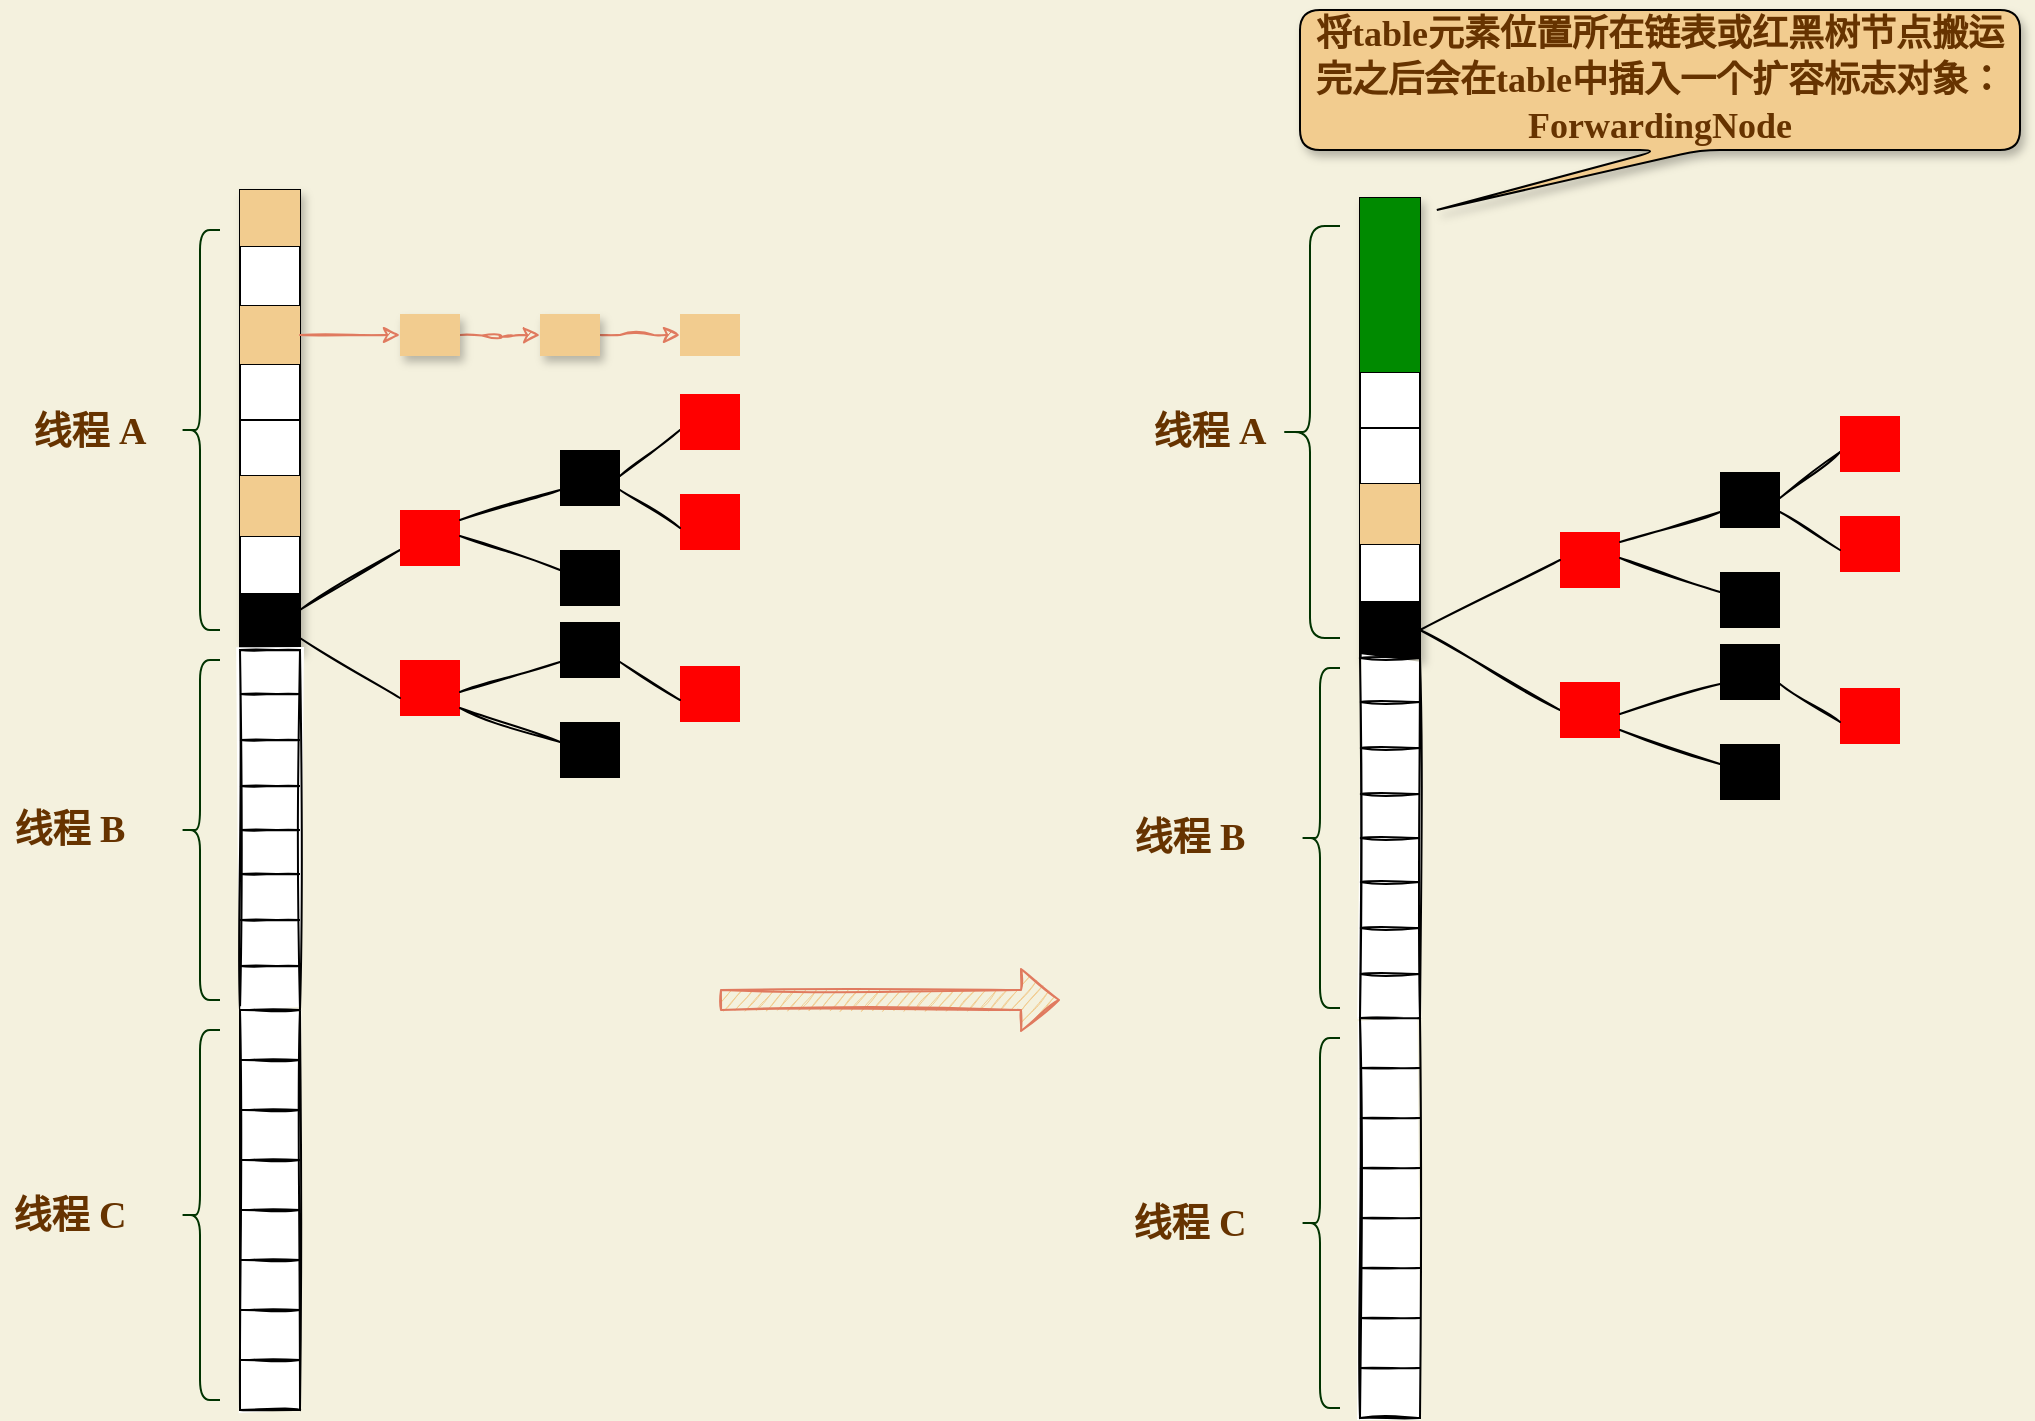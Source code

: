 <mxfile version="20.0.1" type="github" pages="16">
  <diagram id="wbaUNDNicFataSMMiU18" name="扩容整体流程">
    <mxGraphModel dx="979" dy="1719" grid="1" gridSize="10" guides="1" tooltips="1" connect="1" arrows="1" fold="1" page="1" pageScale="1" pageWidth="827" pageHeight="1169" background="#F4F1DE" math="0" shadow="0">
      <root>
        <mxCell id="0" />
        <mxCell id="1" parent="0" />
        <mxCell id="wTSnbn3DcDOjPf0Wo8Gv-7" value="" style="shape=table;startSize=0;container=1;collapsible=0;childLayout=tableLayout;rounded=1;sketch=0;fontFamily=Comic Sans MS;fontSize=10;shadow=1;" parent="1" vertex="1">
          <mxGeometry x="150" y="60" width="30" height="230" as="geometry" />
        </mxCell>
        <mxCell id="wTSnbn3DcDOjPf0Wo8Gv-8" value="" style="shape=tableRow;horizontal=0;startSize=0;swimlaneHead=0;swimlaneBody=0;top=0;left=0;bottom=0;right=0;collapsible=0;dropTarget=0;fillColor=none;points=[[0,0.5],[1,0.5]];portConstraint=eastwest;rounded=1;sketch=1;fontFamily=Comic Sans MS;fontSize=20;fontColor=#663300;strokeColor=#F2CC8F;" parent="wTSnbn3DcDOjPf0Wo8Gv-7" vertex="1">
          <mxGeometry width="30" height="28" as="geometry" />
        </mxCell>
        <mxCell id="wTSnbn3DcDOjPf0Wo8Gv-9" value="" style="shape=partialRectangle;html=1;whiteSpace=wrap;connectable=0;overflow=hidden;fillColor=#F2CC8F;top=0;left=0;bottom=0;right=0;pointerEvents=1;rounded=1;sketch=0;fontFamily=Comic Sans MS;fontSize=20;fontColor=#ffffff;strokeColor=#432D57;" parent="wTSnbn3DcDOjPf0Wo8Gv-8" vertex="1">
          <mxGeometry width="30" height="28" as="geometry">
            <mxRectangle width="30" height="28" as="alternateBounds" />
          </mxGeometry>
        </mxCell>
        <mxCell id="wTSnbn3DcDOjPf0Wo8Gv-10" value="" style="shape=tableRow;horizontal=0;startSize=0;swimlaneHead=0;swimlaneBody=0;top=0;left=0;bottom=0;right=0;collapsible=0;dropTarget=0;fillColor=none;points=[[0,0.5],[1,0.5]];portConstraint=eastwest;rounded=1;sketch=1;fontFamily=Comic Sans MS;fontSize=20;fontColor=#663300;strokeColor=#E07A5F;" parent="wTSnbn3DcDOjPf0Wo8Gv-7" vertex="1">
          <mxGeometry y="28" width="30" height="30" as="geometry" />
        </mxCell>
        <mxCell id="wTSnbn3DcDOjPf0Wo8Gv-11" value="" style="shape=partialRectangle;html=1;whiteSpace=wrap;connectable=0;overflow=hidden;fillColor=none;top=0;left=0;bottom=0;right=0;pointerEvents=1;rounded=1;sketch=1;fontFamily=Comic Sans MS;fontSize=20;fontColor=#663300;strokeColor=#E07A5F;" parent="wTSnbn3DcDOjPf0Wo8Gv-10" vertex="1">
          <mxGeometry width="30" height="30" as="geometry">
            <mxRectangle width="30" height="30" as="alternateBounds" />
          </mxGeometry>
        </mxCell>
        <mxCell id="wTSnbn3DcDOjPf0Wo8Gv-12" value="" style="shape=tableRow;horizontal=0;startSize=0;swimlaneHead=0;swimlaneBody=0;top=0;left=0;bottom=0;right=0;collapsible=0;dropTarget=0;fillColor=#76608a;points=[[0,0.5],[1,0.5]];portConstraint=eastwest;rounded=1;sketch=0;fontFamily=Comic Sans MS;fontSize=20;fontColor=#ffffff;strokeColor=#432D57;" parent="wTSnbn3DcDOjPf0Wo8Gv-7" vertex="1">
          <mxGeometry y="58" width="30" height="29" as="geometry" />
        </mxCell>
        <mxCell id="wTSnbn3DcDOjPf0Wo8Gv-13" value="" style="shape=partialRectangle;html=1;whiteSpace=wrap;connectable=0;overflow=hidden;fillColor=#F2CC8F;top=0;left=0;bottom=0;right=0;pointerEvents=1;rounded=1;sketch=0;fontFamily=Comic Sans MS;fontSize=20;fontColor=#000000;strokeColor=#BD7000;" parent="wTSnbn3DcDOjPf0Wo8Gv-12" vertex="1">
          <mxGeometry width="30" height="29" as="geometry">
            <mxRectangle width="30" height="29" as="alternateBounds" />
          </mxGeometry>
        </mxCell>
        <mxCell id="wTSnbn3DcDOjPf0Wo8Gv-14" value="" style="shape=tableRow;horizontal=0;startSize=0;swimlaneHead=0;swimlaneBody=0;top=0;left=0;bottom=0;right=0;collapsible=0;dropTarget=0;fillColor=none;points=[[0,0.5],[1,0.5]];portConstraint=eastwest;rounded=1;sketch=1;fontFamily=Comic Sans MS;fontSize=20;fontColor=#663300;strokeColor=#E07A5F;" parent="wTSnbn3DcDOjPf0Wo8Gv-7" vertex="1">
          <mxGeometry y="87" width="30" height="28" as="geometry" />
        </mxCell>
        <mxCell id="wTSnbn3DcDOjPf0Wo8Gv-15" value="" style="shape=partialRectangle;html=1;whiteSpace=wrap;connectable=0;overflow=hidden;fillColor=none;top=0;left=0;bottom=0;right=0;pointerEvents=1;rounded=1;sketch=1;fontFamily=Comic Sans MS;fontSize=20;fontColor=#663300;strokeColor=#E07A5F;" parent="wTSnbn3DcDOjPf0Wo8Gv-14" vertex="1">
          <mxGeometry width="30" height="28" as="geometry">
            <mxRectangle width="30" height="28" as="alternateBounds" />
          </mxGeometry>
        </mxCell>
        <mxCell id="wTSnbn3DcDOjPf0Wo8Gv-16" value="" style="shape=tableRow;horizontal=0;startSize=0;swimlaneHead=0;swimlaneBody=0;top=0;left=0;bottom=0;right=0;collapsible=0;dropTarget=0;fillColor=none;points=[[0,0.5],[1,0.5]];portConstraint=eastwest;rounded=1;sketch=1;fontFamily=Comic Sans MS;fontSize=20;fontColor=#663300;strokeColor=#E07A5F;" parent="wTSnbn3DcDOjPf0Wo8Gv-7" vertex="1">
          <mxGeometry y="115" width="30" height="28" as="geometry" />
        </mxCell>
        <mxCell id="wTSnbn3DcDOjPf0Wo8Gv-17" value="" style="shape=partialRectangle;html=1;whiteSpace=wrap;connectable=0;overflow=hidden;fillColor=none;top=0;left=0;bottom=0;right=0;pointerEvents=1;rounded=1;sketch=1;fontFamily=Comic Sans MS;fontSize=20;fontColor=#663300;strokeColor=#E07A5F;" parent="wTSnbn3DcDOjPf0Wo8Gv-16" vertex="1">
          <mxGeometry width="30" height="28" as="geometry">
            <mxRectangle width="30" height="28" as="alternateBounds" />
          </mxGeometry>
        </mxCell>
        <mxCell id="wTSnbn3DcDOjPf0Wo8Gv-18" value="" style="shape=tableRow;horizontal=0;startSize=0;swimlaneHead=0;swimlaneBody=0;top=0;left=0;bottom=0;right=0;collapsible=0;dropTarget=0;fillColor=none;points=[[0,0.5],[1,0.5]];portConstraint=eastwest;rounded=1;sketch=1;fontFamily=Comic Sans MS;fontSize=20;fontColor=#663300;strokeColor=#E07A5F;" parent="wTSnbn3DcDOjPf0Wo8Gv-7" vertex="1">
          <mxGeometry y="143" width="30" height="30" as="geometry" />
        </mxCell>
        <mxCell id="wTSnbn3DcDOjPf0Wo8Gv-19" value="" style="shape=partialRectangle;html=1;whiteSpace=wrap;connectable=0;overflow=hidden;fillColor=#F2CC8F;top=0;left=0;bottom=0;right=0;pointerEvents=1;rounded=1;sketch=0;fontFamily=Comic Sans MS;fontSize=20;fontColor=#663300;strokeColor=#000000;" parent="wTSnbn3DcDOjPf0Wo8Gv-18" vertex="1">
          <mxGeometry width="30" height="30" as="geometry">
            <mxRectangle width="30" height="30" as="alternateBounds" />
          </mxGeometry>
        </mxCell>
        <mxCell id="wTSnbn3DcDOjPf0Wo8Gv-20" value="" style="shape=tableRow;horizontal=0;startSize=0;swimlaneHead=0;swimlaneBody=0;top=0;left=0;bottom=0;right=0;collapsible=0;dropTarget=0;fillColor=none;points=[[0,0.5],[1,0.5]];portConstraint=eastwest;rounded=1;sketch=1;fontFamily=Comic Sans MS;fontSize=20;fontColor=#663300;strokeColor=#E07A5F;" parent="wTSnbn3DcDOjPf0Wo8Gv-7" vertex="1">
          <mxGeometry y="173" width="30" height="29" as="geometry" />
        </mxCell>
        <mxCell id="wTSnbn3DcDOjPf0Wo8Gv-21" value="" style="shape=partialRectangle;html=1;whiteSpace=wrap;connectable=0;overflow=hidden;fillColor=none;top=0;left=0;bottom=0;right=0;pointerEvents=1;rounded=1;sketch=1;fontFamily=Comic Sans MS;fontSize=20;fontColor=#663300;strokeColor=#E07A5F;" parent="wTSnbn3DcDOjPf0Wo8Gv-20" vertex="1">
          <mxGeometry width="30" height="29" as="geometry">
            <mxRectangle width="30" height="29" as="alternateBounds" />
          </mxGeometry>
        </mxCell>
        <mxCell id="wTSnbn3DcDOjPf0Wo8Gv-22" value="" style="shape=tableRow;horizontal=0;startSize=0;swimlaneHead=0;swimlaneBody=0;top=0;left=0;bottom=0;right=0;collapsible=0;dropTarget=0;fillColor=none;points=[[0,0.5],[1,0.5]];portConstraint=eastwest;rounded=1;sketch=1;fontFamily=Comic Sans MS;fontSize=20;fontColor=#663300;strokeColor=#E07A5F;" parent="wTSnbn3DcDOjPf0Wo8Gv-7" vertex="1">
          <mxGeometry y="202" width="30" height="28" as="geometry" />
        </mxCell>
        <mxCell id="wTSnbn3DcDOjPf0Wo8Gv-23" value="" style="shape=partialRectangle;html=1;whiteSpace=wrap;connectable=0;overflow=hidden;fillColor=#000000;top=0;left=0;bottom=0;right=0;pointerEvents=1;rounded=1;sketch=0;fontFamily=Comic Sans MS;fontSize=20;fontColor=#663300;strokeColor=#E07A5F;" parent="wTSnbn3DcDOjPf0Wo8Gv-22" vertex="1">
          <mxGeometry width="30" height="28" as="geometry">
            <mxRectangle width="30" height="28" as="alternateBounds" />
          </mxGeometry>
        </mxCell>
        <mxCell id="wTSnbn3DcDOjPf0Wo8Gv-24" value="" style="shape=table;startSize=0;container=1;collapsible=0;childLayout=tableLayout;rounded=1;sketch=1;fontFamily=Comic Sans MS;fontSize=20;" parent="1" vertex="1">
          <mxGeometry x="150" y="290" width="30" height="180" as="geometry" />
        </mxCell>
        <mxCell id="wTSnbn3DcDOjPf0Wo8Gv-25" value="" style="shape=tableRow;horizontal=0;startSize=0;swimlaneHead=0;swimlaneBody=0;top=0;left=0;bottom=0;right=0;collapsible=0;dropTarget=0;fillColor=none;points=[[0,0.5],[1,0.5]];portConstraint=eastwest;rounded=1;sketch=1;fontFamily=Comic Sans MS;fontSize=20;fontColor=#663300;strokeColor=#E07A5F;" parent="wTSnbn3DcDOjPf0Wo8Gv-24" vertex="1">
          <mxGeometry width="30" height="22" as="geometry" />
        </mxCell>
        <mxCell id="wTSnbn3DcDOjPf0Wo8Gv-26" value="" style="shape=partialRectangle;html=1;whiteSpace=wrap;connectable=0;overflow=hidden;fillColor=none;top=0;left=0;bottom=0;right=0;pointerEvents=1;rounded=1;sketch=1;fontFamily=Comic Sans MS;fontSize=20;fontColor=#663300;strokeColor=#E07A5F;" parent="wTSnbn3DcDOjPf0Wo8Gv-25" vertex="1">
          <mxGeometry width="30" height="22" as="geometry">
            <mxRectangle width="30" height="22" as="alternateBounds" />
          </mxGeometry>
        </mxCell>
        <mxCell id="wTSnbn3DcDOjPf0Wo8Gv-27" value="" style="shape=tableRow;horizontal=0;startSize=0;swimlaneHead=0;swimlaneBody=0;top=0;left=0;bottom=0;right=0;collapsible=0;dropTarget=0;fillColor=none;points=[[0,0.5],[1,0.5]];portConstraint=eastwest;rounded=1;sketch=1;fontFamily=Comic Sans MS;fontSize=20;fontColor=#663300;strokeColor=#E07A5F;" parent="wTSnbn3DcDOjPf0Wo8Gv-24" vertex="1">
          <mxGeometry y="22" width="30" height="23" as="geometry" />
        </mxCell>
        <mxCell id="wTSnbn3DcDOjPf0Wo8Gv-28" value="" style="shape=partialRectangle;html=1;whiteSpace=wrap;connectable=0;overflow=hidden;fillColor=none;top=0;left=0;bottom=0;right=0;pointerEvents=1;rounded=1;sketch=1;fontFamily=Comic Sans MS;fontSize=20;fontColor=#663300;strokeColor=#E07A5F;" parent="wTSnbn3DcDOjPf0Wo8Gv-27" vertex="1">
          <mxGeometry width="30" height="23" as="geometry">
            <mxRectangle width="30" height="23" as="alternateBounds" />
          </mxGeometry>
        </mxCell>
        <mxCell id="wTSnbn3DcDOjPf0Wo8Gv-29" value="" style="shape=tableRow;horizontal=0;startSize=0;swimlaneHead=0;swimlaneBody=0;top=0;left=0;bottom=0;right=0;collapsible=0;dropTarget=0;fillColor=none;points=[[0,0.5],[1,0.5]];portConstraint=eastwest;rounded=1;sketch=1;fontFamily=Comic Sans MS;fontSize=20;fontColor=#663300;strokeColor=#E07A5F;" parent="wTSnbn3DcDOjPf0Wo8Gv-24" vertex="1">
          <mxGeometry y="45" width="30" height="23" as="geometry" />
        </mxCell>
        <mxCell id="wTSnbn3DcDOjPf0Wo8Gv-30" value="" style="shape=partialRectangle;html=1;whiteSpace=wrap;connectable=0;overflow=hidden;fillColor=none;top=0;left=0;bottom=0;right=0;pointerEvents=1;rounded=1;sketch=1;fontFamily=Comic Sans MS;fontSize=20;fontColor=#663300;strokeColor=#E07A5F;" parent="wTSnbn3DcDOjPf0Wo8Gv-29" vertex="1">
          <mxGeometry width="30" height="23" as="geometry">
            <mxRectangle width="30" height="23" as="alternateBounds" />
          </mxGeometry>
        </mxCell>
        <mxCell id="wTSnbn3DcDOjPf0Wo8Gv-31" value="" style="shape=tableRow;horizontal=0;startSize=0;swimlaneHead=0;swimlaneBody=0;top=0;left=0;bottom=0;right=0;collapsible=0;dropTarget=0;fillColor=none;points=[[0,0.5],[1,0.5]];portConstraint=eastwest;rounded=1;sketch=1;fontFamily=Comic Sans MS;fontSize=20;fontColor=#663300;strokeColor=#E07A5F;" parent="wTSnbn3DcDOjPf0Wo8Gv-24" vertex="1">
          <mxGeometry y="68" width="30" height="22" as="geometry" />
        </mxCell>
        <mxCell id="wTSnbn3DcDOjPf0Wo8Gv-32" value="" style="shape=partialRectangle;html=1;whiteSpace=wrap;connectable=0;overflow=hidden;fillColor=none;top=0;left=0;bottom=0;right=0;pointerEvents=1;rounded=1;sketch=1;fontFamily=Comic Sans MS;fontSize=20;fontColor=#663300;strokeColor=#E07A5F;" parent="wTSnbn3DcDOjPf0Wo8Gv-31" vertex="1">
          <mxGeometry width="30" height="22" as="geometry">
            <mxRectangle width="30" height="22" as="alternateBounds" />
          </mxGeometry>
        </mxCell>
        <mxCell id="wTSnbn3DcDOjPf0Wo8Gv-33" value="" style="shape=tableRow;horizontal=0;startSize=0;swimlaneHead=0;swimlaneBody=0;top=0;left=0;bottom=0;right=0;collapsible=0;dropTarget=0;fillColor=none;points=[[0,0.5],[1,0.5]];portConstraint=eastwest;rounded=1;sketch=1;fontFamily=Comic Sans MS;fontSize=20;fontColor=#663300;strokeColor=#E07A5F;" parent="wTSnbn3DcDOjPf0Wo8Gv-24" vertex="1">
          <mxGeometry y="90" width="30" height="22" as="geometry" />
        </mxCell>
        <mxCell id="wTSnbn3DcDOjPf0Wo8Gv-34" value="" style="shape=partialRectangle;html=1;whiteSpace=wrap;connectable=0;overflow=hidden;fillColor=none;top=0;left=0;bottom=0;right=0;pointerEvents=1;rounded=1;sketch=1;fontFamily=Comic Sans MS;fontSize=20;fontColor=#663300;strokeColor=#E07A5F;" parent="wTSnbn3DcDOjPf0Wo8Gv-33" vertex="1">
          <mxGeometry width="30" height="22" as="geometry">
            <mxRectangle width="30" height="22" as="alternateBounds" />
          </mxGeometry>
        </mxCell>
        <mxCell id="wTSnbn3DcDOjPf0Wo8Gv-35" value="" style="shape=tableRow;horizontal=0;startSize=0;swimlaneHead=0;swimlaneBody=0;top=0;left=0;bottom=0;right=0;collapsible=0;dropTarget=0;fillColor=none;points=[[0,0.5],[1,0.5]];portConstraint=eastwest;rounded=1;sketch=1;fontFamily=Comic Sans MS;fontSize=20;fontColor=#663300;strokeColor=#E07A5F;" parent="wTSnbn3DcDOjPf0Wo8Gv-24" vertex="1">
          <mxGeometry y="112" width="30" height="23" as="geometry" />
        </mxCell>
        <mxCell id="wTSnbn3DcDOjPf0Wo8Gv-36" value="" style="shape=partialRectangle;html=1;whiteSpace=wrap;connectable=0;overflow=hidden;fillColor=none;top=0;left=0;bottom=0;right=0;pointerEvents=1;rounded=1;sketch=1;fontFamily=Comic Sans MS;fontSize=20;fontColor=#663300;strokeColor=#E07A5F;" parent="wTSnbn3DcDOjPf0Wo8Gv-35" vertex="1">
          <mxGeometry width="30" height="23" as="geometry">
            <mxRectangle width="30" height="23" as="alternateBounds" />
          </mxGeometry>
        </mxCell>
        <mxCell id="wTSnbn3DcDOjPf0Wo8Gv-37" value="" style="shape=tableRow;horizontal=0;startSize=0;swimlaneHead=0;swimlaneBody=0;top=0;left=0;bottom=0;right=0;collapsible=0;dropTarget=0;fillColor=none;points=[[0,0.5],[1,0.5]];portConstraint=eastwest;rounded=1;sketch=1;fontFamily=Comic Sans MS;fontSize=20;fontColor=#663300;strokeColor=#E07A5F;" parent="wTSnbn3DcDOjPf0Wo8Gv-24" vertex="1">
          <mxGeometry y="135" width="30" height="23" as="geometry" />
        </mxCell>
        <mxCell id="wTSnbn3DcDOjPf0Wo8Gv-38" value="" style="shape=partialRectangle;html=1;whiteSpace=wrap;connectable=0;overflow=hidden;fillColor=none;top=0;left=0;bottom=0;right=0;pointerEvents=1;rounded=1;sketch=1;fontFamily=Comic Sans MS;fontSize=20;fontColor=#663300;strokeColor=#E07A5F;" parent="wTSnbn3DcDOjPf0Wo8Gv-37" vertex="1">
          <mxGeometry width="30" height="23" as="geometry">
            <mxRectangle width="30" height="23" as="alternateBounds" />
          </mxGeometry>
        </mxCell>
        <mxCell id="wTSnbn3DcDOjPf0Wo8Gv-39" value="" style="shape=tableRow;horizontal=0;startSize=0;swimlaneHead=0;swimlaneBody=0;top=0;left=0;bottom=0;right=0;collapsible=0;dropTarget=0;fillColor=none;points=[[0,0.5],[1,0.5]];portConstraint=eastwest;rounded=1;sketch=1;fontFamily=Comic Sans MS;fontSize=20;fontColor=#663300;strokeColor=#E07A5F;" parent="wTSnbn3DcDOjPf0Wo8Gv-24" vertex="1">
          <mxGeometry y="158" width="30" height="22" as="geometry" />
        </mxCell>
        <mxCell id="wTSnbn3DcDOjPf0Wo8Gv-40" value="" style="shape=partialRectangle;html=1;whiteSpace=wrap;connectable=0;overflow=hidden;fillColor=none;top=0;left=0;bottom=0;right=0;pointerEvents=1;rounded=1;sketch=1;fontFamily=Comic Sans MS;fontSize=20;fontColor=#663300;strokeColor=#E07A5F;" parent="wTSnbn3DcDOjPf0Wo8Gv-39" vertex="1">
          <mxGeometry width="30" height="22" as="geometry">
            <mxRectangle width="30" height="22" as="alternateBounds" />
          </mxGeometry>
        </mxCell>
        <mxCell id="wTSnbn3DcDOjPf0Wo8Gv-41" value="" style="shape=table;startSize=0;container=1;collapsible=0;childLayout=tableLayout;rounded=1;sketch=1;fontFamily=Comic Sans MS;fontSize=20;" parent="1" vertex="1">
          <mxGeometry x="150" y="470" width="30" height="200" as="geometry" />
        </mxCell>
        <mxCell id="wTSnbn3DcDOjPf0Wo8Gv-42" value="" style="shape=tableRow;horizontal=0;startSize=0;swimlaneHead=0;swimlaneBody=0;top=0;left=0;bottom=0;right=0;collapsible=0;dropTarget=0;fillColor=none;points=[[0,0.5],[1,0.5]];portConstraint=eastwest;rounded=1;sketch=1;fontFamily=Comic Sans MS;fontSize=20;fontColor=#663300;strokeColor=#E07A5F;" parent="wTSnbn3DcDOjPf0Wo8Gv-41" vertex="1">
          <mxGeometry width="30" height="25" as="geometry" />
        </mxCell>
        <mxCell id="wTSnbn3DcDOjPf0Wo8Gv-43" value="" style="shape=partialRectangle;html=1;whiteSpace=wrap;connectable=0;overflow=hidden;fillColor=none;top=0;left=0;bottom=0;right=0;pointerEvents=1;rounded=1;sketch=1;fontFamily=Comic Sans MS;fontSize=20;fontColor=#663300;strokeColor=#E07A5F;" parent="wTSnbn3DcDOjPf0Wo8Gv-42" vertex="1">
          <mxGeometry width="30" height="25" as="geometry">
            <mxRectangle width="30" height="25" as="alternateBounds" />
          </mxGeometry>
        </mxCell>
        <mxCell id="wTSnbn3DcDOjPf0Wo8Gv-44" value="" style="shape=tableRow;horizontal=0;startSize=0;swimlaneHead=0;swimlaneBody=0;top=0;left=0;bottom=0;right=0;collapsible=0;dropTarget=0;fillColor=none;points=[[0,0.5],[1,0.5]];portConstraint=eastwest;rounded=1;sketch=1;fontFamily=Comic Sans MS;fontSize=20;fontColor=#663300;strokeColor=#E07A5F;" parent="wTSnbn3DcDOjPf0Wo8Gv-41" vertex="1">
          <mxGeometry y="25" width="30" height="25" as="geometry" />
        </mxCell>
        <mxCell id="wTSnbn3DcDOjPf0Wo8Gv-45" value="" style="shape=partialRectangle;html=1;whiteSpace=wrap;connectable=0;overflow=hidden;fillColor=none;top=0;left=0;bottom=0;right=0;pointerEvents=1;rounded=1;sketch=1;fontFamily=Comic Sans MS;fontSize=20;fontColor=#663300;strokeColor=#E07A5F;" parent="wTSnbn3DcDOjPf0Wo8Gv-44" vertex="1">
          <mxGeometry width="30" height="25" as="geometry">
            <mxRectangle width="30" height="25" as="alternateBounds" />
          </mxGeometry>
        </mxCell>
        <mxCell id="wTSnbn3DcDOjPf0Wo8Gv-46" value="" style="shape=tableRow;horizontal=0;startSize=0;swimlaneHead=0;swimlaneBody=0;top=0;left=0;bottom=0;right=0;collapsible=0;dropTarget=0;fillColor=none;points=[[0,0.5],[1,0.5]];portConstraint=eastwest;rounded=1;sketch=1;fontFamily=Comic Sans MS;fontSize=20;fontColor=#663300;strokeColor=#E07A5F;" parent="wTSnbn3DcDOjPf0Wo8Gv-41" vertex="1">
          <mxGeometry y="50" width="30" height="25" as="geometry" />
        </mxCell>
        <mxCell id="wTSnbn3DcDOjPf0Wo8Gv-47" value="" style="shape=partialRectangle;html=1;whiteSpace=wrap;connectable=0;overflow=hidden;fillColor=none;top=0;left=0;bottom=0;right=0;pointerEvents=1;rounded=1;sketch=1;fontFamily=Comic Sans MS;fontSize=20;fontColor=#663300;strokeColor=#E07A5F;" parent="wTSnbn3DcDOjPf0Wo8Gv-46" vertex="1">
          <mxGeometry width="30" height="25" as="geometry">
            <mxRectangle width="30" height="25" as="alternateBounds" />
          </mxGeometry>
        </mxCell>
        <mxCell id="wTSnbn3DcDOjPf0Wo8Gv-48" value="" style="shape=tableRow;horizontal=0;startSize=0;swimlaneHead=0;swimlaneBody=0;top=0;left=0;bottom=0;right=0;collapsible=0;dropTarget=0;fillColor=none;points=[[0,0.5],[1,0.5]];portConstraint=eastwest;rounded=1;sketch=1;fontFamily=Comic Sans MS;fontSize=20;fontColor=#663300;strokeColor=#E07A5F;" parent="wTSnbn3DcDOjPf0Wo8Gv-41" vertex="1">
          <mxGeometry y="75" width="30" height="25" as="geometry" />
        </mxCell>
        <mxCell id="wTSnbn3DcDOjPf0Wo8Gv-49" value="" style="shape=partialRectangle;html=1;whiteSpace=wrap;connectable=0;overflow=hidden;fillColor=none;top=0;left=0;bottom=0;right=0;pointerEvents=1;rounded=1;sketch=1;fontFamily=Comic Sans MS;fontSize=20;fontColor=#663300;strokeColor=#E07A5F;" parent="wTSnbn3DcDOjPf0Wo8Gv-48" vertex="1">
          <mxGeometry width="30" height="25" as="geometry">
            <mxRectangle width="30" height="25" as="alternateBounds" />
          </mxGeometry>
        </mxCell>
        <mxCell id="wTSnbn3DcDOjPf0Wo8Gv-50" value="" style="shape=tableRow;horizontal=0;startSize=0;swimlaneHead=0;swimlaneBody=0;top=0;left=0;bottom=0;right=0;collapsible=0;dropTarget=0;fillColor=none;points=[[0,0.5],[1,0.5]];portConstraint=eastwest;rounded=1;sketch=1;fontFamily=Comic Sans MS;fontSize=20;fontColor=#663300;strokeColor=#E07A5F;" parent="wTSnbn3DcDOjPf0Wo8Gv-41" vertex="1">
          <mxGeometry y="100" width="30" height="25" as="geometry" />
        </mxCell>
        <mxCell id="wTSnbn3DcDOjPf0Wo8Gv-51" value="" style="shape=partialRectangle;html=1;whiteSpace=wrap;connectable=0;overflow=hidden;fillColor=none;top=0;left=0;bottom=0;right=0;pointerEvents=1;rounded=1;sketch=1;fontFamily=Comic Sans MS;fontSize=20;fontColor=#663300;strokeColor=#E07A5F;" parent="wTSnbn3DcDOjPf0Wo8Gv-50" vertex="1">
          <mxGeometry width="30" height="25" as="geometry">
            <mxRectangle width="30" height="25" as="alternateBounds" />
          </mxGeometry>
        </mxCell>
        <mxCell id="wTSnbn3DcDOjPf0Wo8Gv-52" value="" style="shape=tableRow;horizontal=0;startSize=0;swimlaneHead=0;swimlaneBody=0;top=0;left=0;bottom=0;right=0;collapsible=0;dropTarget=0;fillColor=none;points=[[0,0.5],[1,0.5]];portConstraint=eastwest;rounded=1;sketch=1;fontFamily=Comic Sans MS;fontSize=20;fontColor=#663300;strokeColor=#E07A5F;" parent="wTSnbn3DcDOjPf0Wo8Gv-41" vertex="1">
          <mxGeometry y="125" width="30" height="25" as="geometry" />
        </mxCell>
        <mxCell id="wTSnbn3DcDOjPf0Wo8Gv-53" value="" style="shape=partialRectangle;html=1;whiteSpace=wrap;connectable=0;overflow=hidden;fillColor=none;top=0;left=0;bottom=0;right=0;pointerEvents=1;rounded=1;sketch=1;fontFamily=Comic Sans MS;fontSize=20;fontColor=#663300;strokeColor=#E07A5F;" parent="wTSnbn3DcDOjPf0Wo8Gv-52" vertex="1">
          <mxGeometry width="30" height="25" as="geometry">
            <mxRectangle width="30" height="25" as="alternateBounds" />
          </mxGeometry>
        </mxCell>
        <mxCell id="wTSnbn3DcDOjPf0Wo8Gv-54" value="" style="shape=tableRow;horizontal=0;startSize=0;swimlaneHead=0;swimlaneBody=0;top=0;left=0;bottom=0;right=0;collapsible=0;dropTarget=0;fillColor=none;points=[[0,0.5],[1,0.5]];portConstraint=eastwest;rounded=1;sketch=1;fontFamily=Comic Sans MS;fontSize=20;fontColor=#663300;strokeColor=#E07A5F;" parent="wTSnbn3DcDOjPf0Wo8Gv-41" vertex="1">
          <mxGeometry y="150" width="30" height="25" as="geometry" />
        </mxCell>
        <mxCell id="wTSnbn3DcDOjPf0Wo8Gv-55" value="" style="shape=partialRectangle;html=1;whiteSpace=wrap;connectable=0;overflow=hidden;fillColor=none;top=0;left=0;bottom=0;right=0;pointerEvents=1;rounded=1;sketch=1;fontFamily=Comic Sans MS;fontSize=20;fontColor=#663300;strokeColor=#E07A5F;" parent="wTSnbn3DcDOjPf0Wo8Gv-54" vertex="1">
          <mxGeometry width="30" height="25" as="geometry">
            <mxRectangle width="30" height="25" as="alternateBounds" />
          </mxGeometry>
        </mxCell>
        <mxCell id="wTSnbn3DcDOjPf0Wo8Gv-56" value="" style="shape=tableRow;horizontal=0;startSize=0;swimlaneHead=0;swimlaneBody=0;top=0;left=0;bottom=0;right=0;collapsible=0;dropTarget=0;fillColor=none;points=[[0,0.5],[1,0.5]];portConstraint=eastwest;rounded=1;sketch=1;fontFamily=Comic Sans MS;fontSize=20;fontColor=#663300;strokeColor=#E07A5F;" parent="wTSnbn3DcDOjPf0Wo8Gv-41" vertex="1">
          <mxGeometry y="175" width="30" height="25" as="geometry" />
        </mxCell>
        <mxCell id="wTSnbn3DcDOjPf0Wo8Gv-57" value="" style="shape=partialRectangle;html=1;whiteSpace=wrap;connectable=0;overflow=hidden;fillColor=none;top=0;left=0;bottom=0;right=0;pointerEvents=1;rounded=1;sketch=1;fontFamily=Comic Sans MS;fontSize=20;fontColor=#663300;strokeColor=#E07A5F;" parent="wTSnbn3DcDOjPf0Wo8Gv-56" vertex="1">
          <mxGeometry width="30" height="25" as="geometry">
            <mxRectangle width="30" height="25" as="alternateBounds" />
          </mxGeometry>
        </mxCell>
        <mxCell id="wTSnbn3DcDOjPf0Wo8Gv-58" value="" style="shape=curlyBracket;whiteSpace=wrap;html=1;rounded=1;flipH=1;sketch=0;fontFamily=Comic Sans MS;fontSize=19;fontColor=#663300;strokeColor=#003300;fillColor=#F2CC8F;rotation=-180;" parent="1" vertex="1">
          <mxGeometry x="120" y="80" width="20" height="200" as="geometry" />
        </mxCell>
        <mxCell id="wTSnbn3DcDOjPf0Wo8Gv-59" value="" style="shape=curlyBracket;whiteSpace=wrap;html=1;rounded=1;flipH=1;sketch=0;fontFamily=Comic Sans MS;fontSize=19;fontColor=#663300;strokeColor=#003300;fillColor=#F2CC8F;rotation=-180;" parent="1" vertex="1">
          <mxGeometry x="120" y="295" width="20" height="170" as="geometry" />
        </mxCell>
        <mxCell id="wTSnbn3DcDOjPf0Wo8Gv-60" value="" style="shape=curlyBracket;whiteSpace=wrap;html=1;rounded=1;flipH=1;sketch=0;fontFamily=Comic Sans MS;fontSize=19;fontColor=#663300;strokeColor=#003300;fillColor=#F2CC8F;rotation=-180;" parent="1" vertex="1">
          <mxGeometry x="120" y="480" width="20" height="185" as="geometry" />
        </mxCell>
        <mxCell id="wTSnbn3DcDOjPf0Wo8Gv-61" value="&lt;b&gt;线程 A&lt;/b&gt;" style="text;html=1;strokeColor=none;fillColor=none;align=center;verticalAlign=middle;whiteSpace=wrap;rounded=0;sketch=0;fontFamily=Comic Sans MS;fontSize=19;fontColor=#663300;" parent="1" vertex="1">
          <mxGeometry x="40" y="166" width="70" height="30" as="geometry" />
        </mxCell>
        <mxCell id="wTSnbn3DcDOjPf0Wo8Gv-62" value="&lt;b&gt;线程 C&lt;/b&gt;" style="text;html=1;strokeColor=none;fillColor=none;align=center;verticalAlign=middle;whiteSpace=wrap;rounded=0;sketch=0;fontFamily=Comic Sans MS;fontSize=19;fontColor=#663300;" parent="1" vertex="1">
          <mxGeometry x="30" y="557.5" width="70" height="30" as="geometry" />
        </mxCell>
        <mxCell id="wTSnbn3DcDOjPf0Wo8Gv-63" value="&lt;b&gt;线程 B&lt;/b&gt;" style="text;html=1;strokeColor=none;fillColor=none;align=center;verticalAlign=middle;whiteSpace=wrap;rounded=0;sketch=0;fontFamily=Comic Sans MS;fontSize=19;fontColor=#663300;" parent="1" vertex="1">
          <mxGeometry x="30" y="365" width="70" height="30" as="geometry" />
        </mxCell>
        <mxCell id="wTSnbn3DcDOjPf0Wo8Gv-64" value="" style="shape=flexArrow;endArrow=classic;html=1;rounded=1;sketch=1;fontFamily=Comic Sans MS;fontSize=19;fontColor=#663300;strokeColor=#E07A5F;fillColor=#F2CC8F;curved=0;" parent="1" edge="1">
          <mxGeometry width="50" height="50" relative="1" as="geometry">
            <mxPoint x="390" y="465" as="sourcePoint" />
            <mxPoint x="560" y="465" as="targetPoint" />
          </mxGeometry>
        </mxCell>
        <mxCell id="wTSnbn3DcDOjPf0Wo8Gv-69" style="edgeStyle=orthogonalEdgeStyle;curved=0;rounded=1;sketch=1;orthogonalLoop=1;jettySize=auto;html=1;fontFamily=Comic Sans MS;fontSize=19;fontColor=#663300;strokeColor=#E07A5F;fillColor=#F2CC8F;" parent="1" edge="1">
          <mxGeometry relative="1" as="geometry">
            <mxPoint x="300" y="132.5" as="targetPoint" />
            <mxPoint x="260" y="132.5" as="sourcePoint" />
          </mxGeometry>
        </mxCell>
        <mxCell id="wTSnbn3DcDOjPf0Wo8Gv-75" style="edgeStyle=orthogonalEdgeStyle;curved=0;rounded=1;sketch=1;orthogonalLoop=1;jettySize=auto;html=1;fontFamily=Comic Sans MS;fontSize=19;fontColor=#663300;strokeColor=#E07A5F;fillColor=#F2CC8F;" parent="1" source="wTSnbn3DcDOjPf0Wo8Gv-70" edge="1">
          <mxGeometry relative="1" as="geometry">
            <mxPoint x="370" y="132.5" as="targetPoint" />
          </mxGeometry>
        </mxCell>
        <mxCell id="wTSnbn3DcDOjPf0Wo8Gv-70" value="" style="shape=tableRow;horizontal=0;startSize=0;swimlaneHead=0;swimlaneBody=0;top=0;left=0;bottom=0;right=0;collapsible=0;dropTarget=0;fillColor=#76608a;points=[[0,0.5],[1,0.5]];portConstraint=eastwest;rounded=1;sketch=0;fontFamily=Comic Sans MS;fontSize=20;fontColor=#ffffff;strokeColor=#432D57;" parent="1" vertex="1">
          <mxGeometry x="300" y="122" width="30" height="21" as="geometry" />
        </mxCell>
        <mxCell id="wTSnbn3DcDOjPf0Wo8Gv-71" value="" style="shape=partialRectangle;html=1;whiteSpace=wrap;connectable=0;overflow=hidden;fillColor=#F2CC8F;top=0;left=0;bottom=0;right=0;pointerEvents=1;rounded=1;sketch=0;fontFamily=Comic Sans MS;fontSize=20;fontColor=#000000;strokeColor=#BD7000;shadow=1;" parent="wTSnbn3DcDOjPf0Wo8Gv-70" vertex="1">
          <mxGeometry width="30" height="21" as="geometry">
            <mxRectangle width="30" height="21" as="alternateBounds" />
          </mxGeometry>
        </mxCell>
        <mxCell id="wTSnbn3DcDOjPf0Wo8Gv-72" value="" style="shape=tableRow;horizontal=0;startSize=0;swimlaneHead=0;swimlaneBody=0;top=0;left=0;bottom=0;right=0;collapsible=0;dropTarget=0;fillColor=#76608a;points=[[0,0.5],[1,0.5]];portConstraint=eastwest;rounded=1;sketch=0;fontFamily=Comic Sans MS;fontSize=20;fontColor=#ffffff;strokeColor=#432D57;" parent="1" vertex="1">
          <mxGeometry x="230" y="122" width="30" height="21" as="geometry" />
        </mxCell>
        <mxCell id="wTSnbn3DcDOjPf0Wo8Gv-73" value="" style="shape=partialRectangle;html=1;whiteSpace=wrap;connectable=0;overflow=hidden;fillColor=#F2CC8F;top=0;left=0;bottom=0;right=0;pointerEvents=1;rounded=1;sketch=0;fontFamily=Comic Sans MS;fontSize=20;fontColor=#000000;strokeColor=#BD7000;shadow=1;" parent="wTSnbn3DcDOjPf0Wo8Gv-72" vertex="1">
          <mxGeometry width="30" height="21" as="geometry">
            <mxRectangle width="30" height="21" as="alternateBounds" />
          </mxGeometry>
        </mxCell>
        <mxCell id="wTSnbn3DcDOjPf0Wo8Gv-81" value="" style="shape=tableRow;horizontal=0;startSize=0;swimlaneHead=0;swimlaneBody=0;top=0;left=0;bottom=0;right=0;collapsible=0;dropTarget=0;fillColor=#76608a;points=[[0,0.5],[1,0.5]];portConstraint=eastwest;rounded=1;sketch=0;fontFamily=Comic Sans MS;fontSize=20;fontColor=#ffffff;strokeColor=#432D57;" parent="1" vertex="1">
          <mxGeometry x="370" y="122" width="30" height="21" as="geometry" />
        </mxCell>
        <mxCell id="wTSnbn3DcDOjPf0Wo8Gv-82" value="" style="shape=partialRectangle;html=1;whiteSpace=wrap;connectable=0;overflow=hidden;fillColor=#F2CC8F;top=0;left=0;bottom=0;right=0;pointerEvents=1;rounded=1;sketch=0;fontFamily=Comic Sans MS;fontSize=20;fontColor=#000000;strokeColor=#BD7000;" parent="wTSnbn3DcDOjPf0Wo8Gv-81" vertex="1">
          <mxGeometry width="30" height="21" as="geometry">
            <mxRectangle width="30" height="21" as="alternateBounds" />
          </mxGeometry>
        </mxCell>
        <mxCell id="wTSnbn3DcDOjPf0Wo8Gv-84" style="edgeStyle=orthogonalEdgeStyle;curved=0;rounded=1;sketch=1;orthogonalLoop=1;jettySize=auto;html=1;entryX=0;entryY=0.5;entryDx=0;entryDy=0;fontFamily=Comic Sans MS;fontSize=19;fontColor=#663300;strokeColor=#E07A5F;fillColor=#F2CC8F;" parent="1" source="wTSnbn3DcDOjPf0Wo8Gv-12" target="wTSnbn3DcDOjPf0Wo8Gv-72" edge="1">
          <mxGeometry relative="1" as="geometry" />
        </mxCell>
        <mxCell id="wTSnbn3DcDOjPf0Wo8Gv-85" value="" style="endArrow=none;html=1;rounded=1;sketch=1;fontFamily=Comic Sans MS;fontSize=19;fontColor=#663300;strokeColor=#000000;fillColor=#F2CC8F;curved=0;" parent="1" edge="1">
          <mxGeometry width="50" height="50" relative="1" as="geometry">
            <mxPoint x="180" y="270" as="sourcePoint" />
            <mxPoint x="230" y="240" as="targetPoint" />
          </mxGeometry>
        </mxCell>
        <mxCell id="wTSnbn3DcDOjPf0Wo8Gv-86" value="" style="endArrow=none;html=1;rounded=1;sketch=1;fontFamily=Comic Sans MS;fontSize=19;fontColor=#663300;strokeColor=#000000;fillColor=#F2CC8F;curved=0;exitX=1;exitY=0.5;exitDx=0;exitDy=0;entryX=0;entryY=0.5;entryDx=0;entryDy=0;" parent="1" source="wTSnbn3DcDOjPf0Wo8Gv-123" target="62Xex9CDbFxJiCwP42Ox-4" edge="1">
          <mxGeometry width="50" height="50" relative="1" as="geometry">
            <mxPoint x="750" y="287" as="sourcePoint" />
            <mxPoint x="800" y="317" as="targetPoint" />
          </mxGeometry>
        </mxCell>
        <mxCell id="wTSnbn3DcDOjPf0Wo8Gv-87" value="" style="shape=tableRow;horizontal=0;startSize=0;swimlaneHead=0;swimlaneBody=0;top=0;left=0;bottom=0;right=0;collapsible=0;dropTarget=0;fillColor=none;points=[[0,0.5],[1,0.5]];portConstraint=eastwest;rounded=1;sketch=1;fontFamily=Comic Sans MS;fontSize=20;fontColor=#663300;strokeColor=#E07A5F;" parent="1" vertex="1">
          <mxGeometry x="230" y="220" width="30" height="28" as="geometry" />
        </mxCell>
        <mxCell id="wTSnbn3DcDOjPf0Wo8Gv-88" value="" style="shape=partialRectangle;html=1;whiteSpace=wrap;connectable=0;overflow=hidden;fillColor=#FF0000;top=0;left=0;bottom=0;right=0;pointerEvents=1;rounded=1;sketch=0;fontFamily=Comic Sans MS;fontSize=20;fontColor=#663300;strokeColor=#E07A5F;" parent="wTSnbn3DcDOjPf0Wo8Gv-87" vertex="1">
          <mxGeometry width="30" height="28" as="geometry">
            <mxRectangle width="30" height="28" as="alternateBounds" />
          </mxGeometry>
        </mxCell>
        <mxCell id="wTSnbn3DcDOjPf0Wo8Gv-89" value="" style="shape=tableRow;horizontal=0;startSize=0;swimlaneHead=0;swimlaneBody=0;top=0;left=0;bottom=0;right=0;collapsible=0;dropTarget=0;fillColor=none;points=[[0,0.5],[1,0.5]];portConstraint=eastwest;rounded=1;sketch=1;fontFamily=Comic Sans MS;fontSize=20;fontColor=#663300;strokeColor=#E07A5F;" parent="1" vertex="1">
          <mxGeometry x="230" y="295" width="30" height="28" as="geometry" />
        </mxCell>
        <mxCell id="wTSnbn3DcDOjPf0Wo8Gv-90" value="" style="shape=partialRectangle;html=1;whiteSpace=wrap;connectable=0;overflow=hidden;fillColor=#FF0000;top=0;left=0;bottom=0;right=0;pointerEvents=1;rounded=1;sketch=0;fontFamily=Comic Sans MS;fontSize=20;fontColor=#663300;strokeColor=#E07A5F;" parent="wTSnbn3DcDOjPf0Wo8Gv-89" vertex="1">
          <mxGeometry width="30" height="28" as="geometry">
            <mxRectangle width="30" height="28" as="alternateBounds" />
          </mxGeometry>
        </mxCell>
        <mxCell id="wTSnbn3DcDOjPf0Wo8Gv-91" value="" style="endArrow=none;html=1;rounded=1;sketch=1;fontFamily=Comic Sans MS;fontSize=19;fontColor=#663300;strokeColor=#000000;fillColor=#F2CC8F;curved=0;" parent="1" edge="1">
          <mxGeometry width="50" height="50" relative="1" as="geometry">
            <mxPoint x="260" y="225" as="sourcePoint" />
            <mxPoint x="310" y="210" as="targetPoint" />
          </mxGeometry>
        </mxCell>
        <mxCell id="wTSnbn3DcDOjPf0Wo8Gv-92" value="" style="shape=partialRectangle;html=1;whiteSpace=wrap;connectable=0;overflow=hidden;fillColor=#000000;top=0;left=0;bottom=0;right=0;pointerEvents=1;rounded=1;sketch=0;fontFamily=Comic Sans MS;fontSize=20;fontColor=#663300;strokeColor=#E07A5F;" parent="1" vertex="1">
          <mxGeometry x="310" y="190" width="30" height="28" as="geometry">
            <mxRectangle width="30" height="28" as="alternateBounds" />
          </mxGeometry>
        </mxCell>
        <mxCell id="wTSnbn3DcDOjPf0Wo8Gv-93" value="" style="endArrow=none;html=1;rounded=1;sketch=1;fontFamily=Comic Sans MS;fontSize=19;fontColor=#663300;strokeColor=#000000;fillColor=#F2CC8F;curved=0;" parent="1" edge="1">
          <mxGeometry width="50" height="50" relative="1" as="geometry">
            <mxPoint x="260" y="233" as="sourcePoint" />
            <mxPoint x="310" y="250" as="targetPoint" />
          </mxGeometry>
        </mxCell>
        <mxCell id="wTSnbn3DcDOjPf0Wo8Gv-94" value="" style="shape=partialRectangle;html=1;whiteSpace=wrap;connectable=0;overflow=hidden;fillColor=#000000;top=0;left=0;bottom=0;right=0;pointerEvents=1;rounded=1;sketch=0;fontFamily=Comic Sans MS;fontSize=20;fontColor=#663300;strokeColor=#E07A5F;" parent="1" vertex="1">
          <mxGeometry x="310" y="240" width="30" height="28" as="geometry">
            <mxRectangle width="30" height="28" as="alternateBounds" />
          </mxGeometry>
        </mxCell>
        <mxCell id="wTSnbn3DcDOjPf0Wo8Gv-95" value="" style="endArrow=none;html=1;rounded=1;sketch=1;fontFamily=Comic Sans MS;fontSize=19;fontColor=#663300;strokeColor=#000000;fillColor=#F2CC8F;curved=0;" parent="1" edge="1">
          <mxGeometry width="50" height="50" relative="1" as="geometry">
            <mxPoint x="340" y="203" as="sourcePoint" />
            <mxPoint x="370" y="180" as="targetPoint" />
          </mxGeometry>
        </mxCell>
        <mxCell id="wTSnbn3DcDOjPf0Wo8Gv-96" value="" style="shape=partialRectangle;html=1;whiteSpace=wrap;connectable=0;overflow=hidden;fillColor=#FF0000;top=0;left=0;bottom=0;right=0;pointerEvents=1;rounded=1;sketch=0;fontFamily=Comic Sans MS;fontSize=20;fontColor=#663300;strokeColor=#E07A5F;" parent="1" vertex="1">
          <mxGeometry x="370" y="162" width="30" height="28" as="geometry">
            <mxRectangle width="30" height="28" as="alternateBounds" />
          </mxGeometry>
        </mxCell>
        <mxCell id="wTSnbn3DcDOjPf0Wo8Gv-97" value="" style="shape=partialRectangle;html=1;whiteSpace=wrap;connectable=0;overflow=hidden;fillColor=#FF0000;top=0;left=0;bottom=0;right=0;pointerEvents=1;rounded=1;sketch=0;fontFamily=Comic Sans MS;fontSize=20;fontColor=#663300;strokeColor=#E07A5F;" parent="1" vertex="1">
          <mxGeometry x="370" y="212" width="30" height="28" as="geometry">
            <mxRectangle width="30" height="28" as="alternateBounds" />
          </mxGeometry>
        </mxCell>
        <mxCell id="wTSnbn3DcDOjPf0Wo8Gv-98" value="" style="endArrow=none;html=1;rounded=1;sketch=1;fontFamily=Comic Sans MS;fontSize=19;fontColor=#663300;strokeColor=#000000;fillColor=#F2CC8F;curved=0;" parent="1" edge="1">
          <mxGeometry width="50" height="50" relative="1" as="geometry">
            <mxPoint x="340" y="210" as="sourcePoint" />
            <mxPoint x="370" y="229" as="targetPoint" />
          </mxGeometry>
        </mxCell>
        <mxCell id="wTSnbn3DcDOjPf0Wo8Gv-99" value="" style="endArrow=none;html=1;rounded=1;sketch=1;fontFamily=Comic Sans MS;fontSize=19;fontColor=#663300;strokeColor=#000000;fillColor=#F2CC8F;curved=0;" parent="1" edge="1">
          <mxGeometry width="50" height="50" relative="1" as="geometry">
            <mxPoint x="260" y="311" as="sourcePoint" />
            <mxPoint x="310" y="296" as="targetPoint" />
          </mxGeometry>
        </mxCell>
        <mxCell id="wTSnbn3DcDOjPf0Wo8Gv-100" value="" style="shape=partialRectangle;html=1;whiteSpace=wrap;connectable=0;overflow=hidden;fillColor=#000000;top=0;left=0;bottom=0;right=0;pointerEvents=1;rounded=1;sketch=0;fontFamily=Comic Sans MS;fontSize=20;fontColor=#663300;strokeColor=#E07A5F;" parent="1" vertex="1">
          <mxGeometry x="310" y="276" width="30" height="28" as="geometry">
            <mxRectangle width="30" height="28" as="alternateBounds" />
          </mxGeometry>
        </mxCell>
        <mxCell id="wTSnbn3DcDOjPf0Wo8Gv-101" value="" style="endArrow=none;html=1;rounded=1;sketch=1;fontFamily=Comic Sans MS;fontSize=19;fontColor=#663300;strokeColor=#000000;fillColor=#F2CC8F;curved=0;" parent="1" edge="1">
          <mxGeometry width="50" height="50" relative="1" as="geometry">
            <mxPoint x="260" y="319" as="sourcePoint" />
            <mxPoint x="310" y="336" as="targetPoint" />
          </mxGeometry>
        </mxCell>
        <mxCell id="wTSnbn3DcDOjPf0Wo8Gv-102" value="" style="shape=partialRectangle;html=1;whiteSpace=wrap;connectable=0;overflow=hidden;fillColor=#000000;top=0;left=0;bottom=0;right=0;pointerEvents=1;rounded=1;sketch=0;fontFamily=Comic Sans MS;fontSize=20;fontColor=#663300;strokeColor=#E07A5F;" parent="1" vertex="1">
          <mxGeometry x="310" y="326" width="30" height="28" as="geometry">
            <mxRectangle width="30" height="28" as="alternateBounds" />
          </mxGeometry>
        </mxCell>
        <mxCell id="wTSnbn3DcDOjPf0Wo8Gv-105" value="" style="shape=partialRectangle;html=1;whiteSpace=wrap;connectable=0;overflow=hidden;fillColor=#FF0000;top=0;left=0;bottom=0;right=0;pointerEvents=1;rounded=1;sketch=0;fontFamily=Comic Sans MS;fontSize=20;fontColor=#663300;strokeColor=#E07A5F;" parent="1" vertex="1">
          <mxGeometry x="370" y="298" width="30" height="28" as="geometry">
            <mxRectangle width="30" height="28" as="alternateBounds" />
          </mxGeometry>
        </mxCell>
        <mxCell id="wTSnbn3DcDOjPf0Wo8Gv-106" value="" style="endArrow=none;html=1;rounded=1;sketch=1;fontFamily=Comic Sans MS;fontSize=19;fontColor=#663300;strokeColor=#000000;fillColor=#F2CC8F;curved=0;" parent="1" edge="1">
          <mxGeometry width="50" height="50" relative="1" as="geometry">
            <mxPoint x="340" y="296" as="sourcePoint" />
            <mxPoint x="370" y="315" as="targetPoint" />
          </mxGeometry>
        </mxCell>
        <mxCell id="wTSnbn3DcDOjPf0Wo8Gv-108" value="" style="shape=table;startSize=0;container=1;collapsible=0;childLayout=tableLayout;rounded=1;sketch=0;fontFamily=Comic Sans MS;fontSize=10;shadow=1;" parent="1" vertex="1">
          <mxGeometry x="710" y="64" width="30" height="230" as="geometry" />
        </mxCell>
        <mxCell id="wTSnbn3DcDOjPf0Wo8Gv-109" value="" style="shape=tableRow;horizontal=0;startSize=0;swimlaneHead=0;swimlaneBody=0;top=0;left=0;bottom=0;right=0;collapsible=0;dropTarget=0;fillColor=none;points=[[0,0.5],[1,0.5]];portConstraint=eastwest;rounded=1;sketch=1;fontFamily=Comic Sans MS;fontSize=20;fontColor=#663300;strokeColor=#F2CC8F;" parent="wTSnbn3DcDOjPf0Wo8Gv-108" vertex="1">
          <mxGeometry width="30" height="28" as="geometry" />
        </mxCell>
        <mxCell id="wTSnbn3DcDOjPf0Wo8Gv-110" value="" style="shape=partialRectangle;html=1;whiteSpace=wrap;connectable=0;overflow=hidden;fillColor=#008a00;top=0;left=0;bottom=0;right=0;pointerEvents=1;rounded=1;sketch=0;fontFamily=Comic Sans MS;fontSize=20;fontColor=#ffffff;strokeColor=#005700;" parent="wTSnbn3DcDOjPf0Wo8Gv-109" vertex="1">
          <mxGeometry width="30" height="28" as="geometry">
            <mxRectangle width="30" height="28" as="alternateBounds" />
          </mxGeometry>
        </mxCell>
        <mxCell id="wTSnbn3DcDOjPf0Wo8Gv-111" value="" style="shape=tableRow;horizontal=0;startSize=0;swimlaneHead=0;swimlaneBody=0;top=0;left=0;bottom=0;right=0;collapsible=0;dropTarget=0;fillColor=none;points=[[0,0.5],[1,0.5]];portConstraint=eastwest;rounded=1;sketch=1;fontFamily=Comic Sans MS;fontSize=20;fontColor=#663300;strokeColor=#E07A5F;" parent="wTSnbn3DcDOjPf0Wo8Gv-108" vertex="1">
          <mxGeometry y="28" width="30" height="30" as="geometry" />
        </mxCell>
        <mxCell id="wTSnbn3DcDOjPf0Wo8Gv-112" value="" style="shape=partialRectangle;html=1;whiteSpace=wrap;connectable=0;overflow=hidden;fillColor=#008a00;top=0;left=0;bottom=0;right=0;pointerEvents=1;rounded=1;sketch=0;fontFamily=Comic Sans MS;fontSize=20;fontColor=#ffffff;strokeColor=#005700;" parent="wTSnbn3DcDOjPf0Wo8Gv-111" vertex="1">
          <mxGeometry width="30" height="30" as="geometry">
            <mxRectangle width="30" height="30" as="alternateBounds" />
          </mxGeometry>
        </mxCell>
        <mxCell id="wTSnbn3DcDOjPf0Wo8Gv-113" value="" style="shape=tableRow;horizontal=0;startSize=0;swimlaneHead=0;swimlaneBody=0;top=0;left=0;bottom=0;right=0;collapsible=0;dropTarget=0;fillColor=#76608a;points=[[0,0.5],[1,0.5]];portConstraint=eastwest;rounded=1;sketch=0;fontFamily=Comic Sans MS;fontSize=20;fontColor=#ffffff;strokeColor=#432D57;" parent="wTSnbn3DcDOjPf0Wo8Gv-108" vertex="1">
          <mxGeometry y="58" width="30" height="29" as="geometry" />
        </mxCell>
        <mxCell id="wTSnbn3DcDOjPf0Wo8Gv-114" value="" style="shape=partialRectangle;html=1;whiteSpace=wrap;connectable=0;overflow=hidden;fillColor=#008a00;top=0;left=0;bottom=0;right=0;pointerEvents=1;rounded=1;sketch=0;fontFamily=Comic Sans MS;fontSize=20;fontColor=#ffffff;strokeColor=#005700;" parent="wTSnbn3DcDOjPf0Wo8Gv-113" vertex="1">
          <mxGeometry width="30" height="29" as="geometry">
            <mxRectangle width="30" height="29" as="alternateBounds" />
          </mxGeometry>
        </mxCell>
        <mxCell id="wTSnbn3DcDOjPf0Wo8Gv-115" value="" style="shape=tableRow;horizontal=0;startSize=0;swimlaneHead=0;swimlaneBody=0;top=0;left=0;bottom=0;right=0;collapsible=0;dropTarget=0;fillColor=none;points=[[0,0.5],[1,0.5]];portConstraint=eastwest;rounded=1;sketch=1;fontFamily=Comic Sans MS;fontSize=20;fontColor=#663300;strokeColor=#E07A5F;" parent="wTSnbn3DcDOjPf0Wo8Gv-108" vertex="1">
          <mxGeometry y="87" width="30" height="28" as="geometry" />
        </mxCell>
        <mxCell id="wTSnbn3DcDOjPf0Wo8Gv-116" value="" style="shape=partialRectangle;html=1;whiteSpace=wrap;connectable=0;overflow=hidden;fillColor=none;top=0;left=0;bottom=0;right=0;pointerEvents=1;rounded=1;sketch=1;fontFamily=Comic Sans MS;fontSize=20;fontColor=#663300;strokeColor=#E07A5F;" parent="wTSnbn3DcDOjPf0Wo8Gv-115" vertex="1">
          <mxGeometry width="30" height="28" as="geometry">
            <mxRectangle width="30" height="28" as="alternateBounds" />
          </mxGeometry>
        </mxCell>
        <mxCell id="wTSnbn3DcDOjPf0Wo8Gv-117" value="" style="shape=tableRow;horizontal=0;startSize=0;swimlaneHead=0;swimlaneBody=0;top=0;left=0;bottom=0;right=0;collapsible=0;dropTarget=0;fillColor=none;points=[[0,0.5],[1,0.5]];portConstraint=eastwest;rounded=1;sketch=1;fontFamily=Comic Sans MS;fontSize=20;fontColor=#663300;strokeColor=#E07A5F;" parent="wTSnbn3DcDOjPf0Wo8Gv-108" vertex="1">
          <mxGeometry y="115" width="30" height="28" as="geometry" />
        </mxCell>
        <mxCell id="wTSnbn3DcDOjPf0Wo8Gv-118" value="" style="shape=partialRectangle;html=1;whiteSpace=wrap;connectable=0;overflow=hidden;fillColor=none;top=0;left=0;bottom=0;right=0;pointerEvents=1;rounded=1;sketch=1;fontFamily=Comic Sans MS;fontSize=20;fontColor=#663300;strokeColor=#E07A5F;" parent="wTSnbn3DcDOjPf0Wo8Gv-117" vertex="1">
          <mxGeometry width="30" height="28" as="geometry">
            <mxRectangle width="30" height="28" as="alternateBounds" />
          </mxGeometry>
        </mxCell>
        <mxCell id="wTSnbn3DcDOjPf0Wo8Gv-119" value="" style="shape=tableRow;horizontal=0;startSize=0;swimlaneHead=0;swimlaneBody=0;top=0;left=0;bottom=0;right=0;collapsible=0;dropTarget=0;fillColor=none;points=[[0,0.5],[1,0.5]];portConstraint=eastwest;rounded=1;sketch=1;fontFamily=Comic Sans MS;fontSize=20;fontColor=#663300;strokeColor=#E07A5F;" parent="wTSnbn3DcDOjPf0Wo8Gv-108" vertex="1">
          <mxGeometry y="143" width="30" height="30" as="geometry" />
        </mxCell>
        <mxCell id="wTSnbn3DcDOjPf0Wo8Gv-120" value="" style="shape=partialRectangle;html=1;whiteSpace=wrap;connectable=0;overflow=hidden;fillColor=#F2CC8F;top=0;left=0;bottom=0;right=0;pointerEvents=1;rounded=1;sketch=0;fontFamily=Comic Sans MS;fontSize=20;fontColor=#663300;strokeColor=#000000;" parent="wTSnbn3DcDOjPf0Wo8Gv-119" vertex="1">
          <mxGeometry width="30" height="30" as="geometry">
            <mxRectangle width="30" height="30" as="alternateBounds" />
          </mxGeometry>
        </mxCell>
        <mxCell id="wTSnbn3DcDOjPf0Wo8Gv-121" value="" style="shape=tableRow;horizontal=0;startSize=0;swimlaneHead=0;swimlaneBody=0;top=0;left=0;bottom=0;right=0;collapsible=0;dropTarget=0;fillColor=none;points=[[0,0.5],[1,0.5]];portConstraint=eastwest;rounded=1;sketch=1;fontFamily=Comic Sans MS;fontSize=20;fontColor=#663300;strokeColor=#E07A5F;" parent="wTSnbn3DcDOjPf0Wo8Gv-108" vertex="1">
          <mxGeometry y="173" width="30" height="29" as="geometry" />
        </mxCell>
        <mxCell id="wTSnbn3DcDOjPf0Wo8Gv-122" value="" style="shape=partialRectangle;html=1;whiteSpace=wrap;connectable=0;overflow=hidden;fillColor=none;top=0;left=0;bottom=0;right=0;pointerEvents=1;rounded=1;sketch=1;fontFamily=Comic Sans MS;fontSize=20;fontColor=#663300;strokeColor=#E07A5F;" parent="wTSnbn3DcDOjPf0Wo8Gv-121" vertex="1">
          <mxGeometry width="30" height="29" as="geometry">
            <mxRectangle width="30" height="29" as="alternateBounds" />
          </mxGeometry>
        </mxCell>
        <mxCell id="wTSnbn3DcDOjPf0Wo8Gv-123" value="" style="shape=tableRow;horizontal=0;startSize=0;swimlaneHead=0;swimlaneBody=0;top=0;left=0;bottom=0;right=0;collapsible=0;dropTarget=0;fillColor=none;points=[[0,0.5],[1,0.5]];portConstraint=eastwest;rounded=1;sketch=1;fontFamily=Comic Sans MS;fontSize=20;fontColor=#663300;strokeColor=#E07A5F;" parent="wTSnbn3DcDOjPf0Wo8Gv-108" vertex="1">
          <mxGeometry y="202" width="30" height="28" as="geometry" />
        </mxCell>
        <mxCell id="wTSnbn3DcDOjPf0Wo8Gv-124" value="" style="shape=partialRectangle;html=1;whiteSpace=wrap;connectable=0;overflow=hidden;fillColor=#000000;top=0;left=0;bottom=0;right=0;pointerEvents=1;rounded=1;sketch=0;fontFamily=Comic Sans MS;fontSize=20;fontColor=#ffffff;strokeColor=#005700;" parent="wTSnbn3DcDOjPf0Wo8Gv-123" vertex="1">
          <mxGeometry width="30" height="28" as="geometry">
            <mxRectangle width="30" height="28" as="alternateBounds" />
          </mxGeometry>
        </mxCell>
        <mxCell id="wTSnbn3DcDOjPf0Wo8Gv-125" value="" style="shape=table;startSize=0;container=1;collapsible=0;childLayout=tableLayout;rounded=1;sketch=1;fontFamily=Comic Sans MS;fontSize=20;" parent="1" vertex="1">
          <mxGeometry x="710" y="294" width="30" height="180" as="geometry" />
        </mxCell>
        <mxCell id="wTSnbn3DcDOjPf0Wo8Gv-126" value="" style="shape=tableRow;horizontal=0;startSize=0;swimlaneHead=0;swimlaneBody=0;top=0;left=0;bottom=0;right=0;collapsible=0;dropTarget=0;fillColor=none;points=[[0,0.5],[1,0.5]];portConstraint=eastwest;rounded=1;sketch=1;fontFamily=Comic Sans MS;fontSize=20;fontColor=#663300;strokeColor=#E07A5F;" parent="wTSnbn3DcDOjPf0Wo8Gv-125" vertex="1">
          <mxGeometry width="30" height="22" as="geometry" />
        </mxCell>
        <mxCell id="wTSnbn3DcDOjPf0Wo8Gv-127" value="" style="shape=partialRectangle;html=1;whiteSpace=wrap;connectable=0;overflow=hidden;fillColor=none;top=0;left=0;bottom=0;right=0;pointerEvents=1;rounded=1;sketch=1;fontFamily=Comic Sans MS;fontSize=20;fontColor=#663300;strokeColor=#E07A5F;" parent="wTSnbn3DcDOjPf0Wo8Gv-126" vertex="1">
          <mxGeometry width="30" height="22" as="geometry">
            <mxRectangle width="30" height="22" as="alternateBounds" />
          </mxGeometry>
        </mxCell>
        <mxCell id="wTSnbn3DcDOjPf0Wo8Gv-128" value="" style="shape=tableRow;horizontal=0;startSize=0;swimlaneHead=0;swimlaneBody=0;top=0;left=0;bottom=0;right=0;collapsible=0;dropTarget=0;fillColor=none;points=[[0,0.5],[1,0.5]];portConstraint=eastwest;rounded=1;sketch=1;fontFamily=Comic Sans MS;fontSize=20;fontColor=#663300;strokeColor=#E07A5F;" parent="wTSnbn3DcDOjPf0Wo8Gv-125" vertex="1">
          <mxGeometry y="22" width="30" height="23" as="geometry" />
        </mxCell>
        <mxCell id="wTSnbn3DcDOjPf0Wo8Gv-129" value="" style="shape=partialRectangle;html=1;whiteSpace=wrap;connectable=0;overflow=hidden;fillColor=none;top=0;left=0;bottom=0;right=0;pointerEvents=1;rounded=1;sketch=1;fontFamily=Comic Sans MS;fontSize=20;fontColor=#663300;strokeColor=#E07A5F;" parent="wTSnbn3DcDOjPf0Wo8Gv-128" vertex="1">
          <mxGeometry width="30" height="23" as="geometry">
            <mxRectangle width="30" height="23" as="alternateBounds" />
          </mxGeometry>
        </mxCell>
        <mxCell id="wTSnbn3DcDOjPf0Wo8Gv-130" value="" style="shape=tableRow;horizontal=0;startSize=0;swimlaneHead=0;swimlaneBody=0;top=0;left=0;bottom=0;right=0;collapsible=0;dropTarget=0;fillColor=none;points=[[0,0.5],[1,0.5]];portConstraint=eastwest;rounded=1;sketch=1;fontFamily=Comic Sans MS;fontSize=20;fontColor=#663300;strokeColor=#E07A5F;" parent="wTSnbn3DcDOjPf0Wo8Gv-125" vertex="1">
          <mxGeometry y="45" width="30" height="23" as="geometry" />
        </mxCell>
        <mxCell id="wTSnbn3DcDOjPf0Wo8Gv-131" value="" style="shape=partialRectangle;html=1;whiteSpace=wrap;connectable=0;overflow=hidden;fillColor=none;top=0;left=0;bottom=0;right=0;pointerEvents=1;rounded=1;sketch=1;fontFamily=Comic Sans MS;fontSize=20;fontColor=#663300;strokeColor=#E07A5F;" parent="wTSnbn3DcDOjPf0Wo8Gv-130" vertex="1">
          <mxGeometry width="30" height="23" as="geometry">
            <mxRectangle width="30" height="23" as="alternateBounds" />
          </mxGeometry>
        </mxCell>
        <mxCell id="wTSnbn3DcDOjPf0Wo8Gv-132" value="" style="shape=tableRow;horizontal=0;startSize=0;swimlaneHead=0;swimlaneBody=0;top=0;left=0;bottom=0;right=0;collapsible=0;dropTarget=0;fillColor=none;points=[[0,0.5],[1,0.5]];portConstraint=eastwest;rounded=1;sketch=1;fontFamily=Comic Sans MS;fontSize=20;fontColor=#663300;strokeColor=#E07A5F;" parent="wTSnbn3DcDOjPf0Wo8Gv-125" vertex="1">
          <mxGeometry y="68" width="30" height="22" as="geometry" />
        </mxCell>
        <mxCell id="wTSnbn3DcDOjPf0Wo8Gv-133" value="" style="shape=partialRectangle;html=1;whiteSpace=wrap;connectable=0;overflow=hidden;fillColor=none;top=0;left=0;bottom=0;right=0;pointerEvents=1;rounded=1;sketch=1;fontFamily=Comic Sans MS;fontSize=20;fontColor=#663300;strokeColor=#E07A5F;" parent="wTSnbn3DcDOjPf0Wo8Gv-132" vertex="1">
          <mxGeometry width="30" height="22" as="geometry">
            <mxRectangle width="30" height="22" as="alternateBounds" />
          </mxGeometry>
        </mxCell>
        <mxCell id="wTSnbn3DcDOjPf0Wo8Gv-134" value="" style="shape=tableRow;horizontal=0;startSize=0;swimlaneHead=0;swimlaneBody=0;top=0;left=0;bottom=0;right=0;collapsible=0;dropTarget=0;fillColor=none;points=[[0,0.5],[1,0.5]];portConstraint=eastwest;rounded=1;sketch=1;fontFamily=Comic Sans MS;fontSize=20;fontColor=#663300;strokeColor=#E07A5F;" parent="wTSnbn3DcDOjPf0Wo8Gv-125" vertex="1">
          <mxGeometry y="90" width="30" height="22" as="geometry" />
        </mxCell>
        <mxCell id="wTSnbn3DcDOjPf0Wo8Gv-135" value="" style="shape=partialRectangle;html=1;whiteSpace=wrap;connectable=0;overflow=hidden;fillColor=none;top=0;left=0;bottom=0;right=0;pointerEvents=1;rounded=1;sketch=1;fontFamily=Comic Sans MS;fontSize=20;fontColor=#663300;strokeColor=#E07A5F;" parent="wTSnbn3DcDOjPf0Wo8Gv-134" vertex="1">
          <mxGeometry width="30" height="22" as="geometry">
            <mxRectangle width="30" height="22" as="alternateBounds" />
          </mxGeometry>
        </mxCell>
        <mxCell id="wTSnbn3DcDOjPf0Wo8Gv-136" value="" style="shape=tableRow;horizontal=0;startSize=0;swimlaneHead=0;swimlaneBody=0;top=0;left=0;bottom=0;right=0;collapsible=0;dropTarget=0;fillColor=none;points=[[0,0.5],[1,0.5]];portConstraint=eastwest;rounded=1;sketch=1;fontFamily=Comic Sans MS;fontSize=20;fontColor=#663300;strokeColor=#E07A5F;" parent="wTSnbn3DcDOjPf0Wo8Gv-125" vertex="1">
          <mxGeometry y="112" width="30" height="23" as="geometry" />
        </mxCell>
        <mxCell id="wTSnbn3DcDOjPf0Wo8Gv-137" value="" style="shape=partialRectangle;html=1;whiteSpace=wrap;connectable=0;overflow=hidden;fillColor=none;top=0;left=0;bottom=0;right=0;pointerEvents=1;rounded=1;sketch=1;fontFamily=Comic Sans MS;fontSize=20;fontColor=#663300;strokeColor=#E07A5F;" parent="wTSnbn3DcDOjPf0Wo8Gv-136" vertex="1">
          <mxGeometry width="30" height="23" as="geometry">
            <mxRectangle width="30" height="23" as="alternateBounds" />
          </mxGeometry>
        </mxCell>
        <mxCell id="wTSnbn3DcDOjPf0Wo8Gv-138" value="" style="shape=tableRow;horizontal=0;startSize=0;swimlaneHead=0;swimlaneBody=0;top=0;left=0;bottom=0;right=0;collapsible=0;dropTarget=0;fillColor=none;points=[[0,0.5],[1,0.5]];portConstraint=eastwest;rounded=1;sketch=1;fontFamily=Comic Sans MS;fontSize=20;fontColor=#663300;strokeColor=#E07A5F;" parent="wTSnbn3DcDOjPf0Wo8Gv-125" vertex="1">
          <mxGeometry y="135" width="30" height="23" as="geometry" />
        </mxCell>
        <mxCell id="wTSnbn3DcDOjPf0Wo8Gv-139" value="" style="shape=partialRectangle;html=1;whiteSpace=wrap;connectable=0;overflow=hidden;fillColor=none;top=0;left=0;bottom=0;right=0;pointerEvents=1;rounded=1;sketch=1;fontFamily=Comic Sans MS;fontSize=20;fontColor=#663300;strokeColor=#E07A5F;" parent="wTSnbn3DcDOjPf0Wo8Gv-138" vertex="1">
          <mxGeometry width="30" height="23" as="geometry">
            <mxRectangle width="30" height="23" as="alternateBounds" />
          </mxGeometry>
        </mxCell>
        <mxCell id="wTSnbn3DcDOjPf0Wo8Gv-140" value="" style="shape=tableRow;horizontal=0;startSize=0;swimlaneHead=0;swimlaneBody=0;top=0;left=0;bottom=0;right=0;collapsible=0;dropTarget=0;fillColor=none;points=[[0,0.5],[1,0.5]];portConstraint=eastwest;rounded=1;sketch=1;fontFamily=Comic Sans MS;fontSize=20;fontColor=#663300;strokeColor=#E07A5F;" parent="wTSnbn3DcDOjPf0Wo8Gv-125" vertex="1">
          <mxGeometry y="158" width="30" height="22" as="geometry" />
        </mxCell>
        <mxCell id="wTSnbn3DcDOjPf0Wo8Gv-141" value="" style="shape=partialRectangle;html=1;whiteSpace=wrap;connectable=0;overflow=hidden;fillColor=none;top=0;left=0;bottom=0;right=0;pointerEvents=1;rounded=1;sketch=1;fontFamily=Comic Sans MS;fontSize=20;fontColor=#663300;strokeColor=#E07A5F;" parent="wTSnbn3DcDOjPf0Wo8Gv-140" vertex="1">
          <mxGeometry width="30" height="22" as="geometry">
            <mxRectangle width="30" height="22" as="alternateBounds" />
          </mxGeometry>
        </mxCell>
        <mxCell id="wTSnbn3DcDOjPf0Wo8Gv-142" value="" style="shape=table;startSize=0;container=1;collapsible=0;childLayout=tableLayout;rounded=1;sketch=1;fontFamily=Comic Sans MS;fontSize=20;" parent="1" vertex="1">
          <mxGeometry x="710" y="474" width="30" height="200" as="geometry" />
        </mxCell>
        <mxCell id="wTSnbn3DcDOjPf0Wo8Gv-143" value="" style="shape=tableRow;horizontal=0;startSize=0;swimlaneHead=0;swimlaneBody=0;top=0;left=0;bottom=0;right=0;collapsible=0;dropTarget=0;fillColor=none;points=[[0,0.5],[1,0.5]];portConstraint=eastwest;rounded=1;sketch=1;fontFamily=Comic Sans MS;fontSize=20;fontColor=#663300;strokeColor=#E07A5F;" parent="wTSnbn3DcDOjPf0Wo8Gv-142" vertex="1">
          <mxGeometry width="30" height="25" as="geometry" />
        </mxCell>
        <mxCell id="wTSnbn3DcDOjPf0Wo8Gv-144" value="" style="shape=partialRectangle;html=1;whiteSpace=wrap;connectable=0;overflow=hidden;fillColor=none;top=0;left=0;bottom=0;right=0;pointerEvents=1;rounded=1;sketch=1;fontFamily=Comic Sans MS;fontSize=20;fontColor=#663300;strokeColor=#E07A5F;" parent="wTSnbn3DcDOjPf0Wo8Gv-143" vertex="1">
          <mxGeometry width="30" height="25" as="geometry">
            <mxRectangle width="30" height="25" as="alternateBounds" />
          </mxGeometry>
        </mxCell>
        <mxCell id="wTSnbn3DcDOjPf0Wo8Gv-145" value="" style="shape=tableRow;horizontal=0;startSize=0;swimlaneHead=0;swimlaneBody=0;top=0;left=0;bottom=0;right=0;collapsible=0;dropTarget=0;fillColor=none;points=[[0,0.5],[1,0.5]];portConstraint=eastwest;rounded=1;sketch=1;fontFamily=Comic Sans MS;fontSize=20;fontColor=#663300;strokeColor=#E07A5F;" parent="wTSnbn3DcDOjPf0Wo8Gv-142" vertex="1">
          <mxGeometry y="25" width="30" height="25" as="geometry" />
        </mxCell>
        <mxCell id="wTSnbn3DcDOjPf0Wo8Gv-146" value="" style="shape=partialRectangle;html=1;whiteSpace=wrap;connectable=0;overflow=hidden;fillColor=none;top=0;left=0;bottom=0;right=0;pointerEvents=1;rounded=1;sketch=1;fontFamily=Comic Sans MS;fontSize=20;fontColor=#663300;strokeColor=#E07A5F;" parent="wTSnbn3DcDOjPf0Wo8Gv-145" vertex="1">
          <mxGeometry width="30" height="25" as="geometry">
            <mxRectangle width="30" height="25" as="alternateBounds" />
          </mxGeometry>
        </mxCell>
        <mxCell id="wTSnbn3DcDOjPf0Wo8Gv-147" value="" style="shape=tableRow;horizontal=0;startSize=0;swimlaneHead=0;swimlaneBody=0;top=0;left=0;bottom=0;right=0;collapsible=0;dropTarget=0;fillColor=none;points=[[0,0.5],[1,0.5]];portConstraint=eastwest;rounded=1;sketch=1;fontFamily=Comic Sans MS;fontSize=20;fontColor=#663300;strokeColor=#E07A5F;" parent="wTSnbn3DcDOjPf0Wo8Gv-142" vertex="1">
          <mxGeometry y="50" width="30" height="25" as="geometry" />
        </mxCell>
        <mxCell id="wTSnbn3DcDOjPf0Wo8Gv-148" value="" style="shape=partialRectangle;html=1;whiteSpace=wrap;connectable=0;overflow=hidden;fillColor=none;top=0;left=0;bottom=0;right=0;pointerEvents=1;rounded=1;sketch=1;fontFamily=Comic Sans MS;fontSize=20;fontColor=#663300;strokeColor=#E07A5F;" parent="wTSnbn3DcDOjPf0Wo8Gv-147" vertex="1">
          <mxGeometry width="30" height="25" as="geometry">
            <mxRectangle width="30" height="25" as="alternateBounds" />
          </mxGeometry>
        </mxCell>
        <mxCell id="wTSnbn3DcDOjPf0Wo8Gv-149" value="" style="shape=tableRow;horizontal=0;startSize=0;swimlaneHead=0;swimlaneBody=0;top=0;left=0;bottom=0;right=0;collapsible=0;dropTarget=0;fillColor=none;points=[[0,0.5],[1,0.5]];portConstraint=eastwest;rounded=1;sketch=1;fontFamily=Comic Sans MS;fontSize=20;fontColor=#663300;strokeColor=#E07A5F;" parent="wTSnbn3DcDOjPf0Wo8Gv-142" vertex="1">
          <mxGeometry y="75" width="30" height="25" as="geometry" />
        </mxCell>
        <mxCell id="wTSnbn3DcDOjPf0Wo8Gv-150" value="" style="shape=partialRectangle;html=1;whiteSpace=wrap;connectable=0;overflow=hidden;fillColor=none;top=0;left=0;bottom=0;right=0;pointerEvents=1;rounded=1;sketch=1;fontFamily=Comic Sans MS;fontSize=20;fontColor=#663300;strokeColor=#E07A5F;" parent="wTSnbn3DcDOjPf0Wo8Gv-149" vertex="1">
          <mxGeometry width="30" height="25" as="geometry">
            <mxRectangle width="30" height="25" as="alternateBounds" />
          </mxGeometry>
        </mxCell>
        <mxCell id="wTSnbn3DcDOjPf0Wo8Gv-151" value="" style="shape=tableRow;horizontal=0;startSize=0;swimlaneHead=0;swimlaneBody=0;top=0;left=0;bottom=0;right=0;collapsible=0;dropTarget=0;fillColor=none;points=[[0,0.5],[1,0.5]];portConstraint=eastwest;rounded=1;sketch=1;fontFamily=Comic Sans MS;fontSize=20;fontColor=#663300;strokeColor=#E07A5F;" parent="wTSnbn3DcDOjPf0Wo8Gv-142" vertex="1">
          <mxGeometry y="100" width="30" height="25" as="geometry" />
        </mxCell>
        <mxCell id="wTSnbn3DcDOjPf0Wo8Gv-152" value="" style="shape=partialRectangle;html=1;whiteSpace=wrap;connectable=0;overflow=hidden;fillColor=none;top=0;left=0;bottom=0;right=0;pointerEvents=1;rounded=1;sketch=1;fontFamily=Comic Sans MS;fontSize=20;fontColor=#663300;strokeColor=#E07A5F;" parent="wTSnbn3DcDOjPf0Wo8Gv-151" vertex="1">
          <mxGeometry width="30" height="25" as="geometry">
            <mxRectangle width="30" height="25" as="alternateBounds" />
          </mxGeometry>
        </mxCell>
        <mxCell id="wTSnbn3DcDOjPf0Wo8Gv-153" value="" style="shape=tableRow;horizontal=0;startSize=0;swimlaneHead=0;swimlaneBody=0;top=0;left=0;bottom=0;right=0;collapsible=0;dropTarget=0;fillColor=none;points=[[0,0.5],[1,0.5]];portConstraint=eastwest;rounded=1;sketch=1;fontFamily=Comic Sans MS;fontSize=20;fontColor=#663300;strokeColor=#E07A5F;" parent="wTSnbn3DcDOjPf0Wo8Gv-142" vertex="1">
          <mxGeometry y="125" width="30" height="25" as="geometry" />
        </mxCell>
        <mxCell id="wTSnbn3DcDOjPf0Wo8Gv-154" value="" style="shape=partialRectangle;html=1;whiteSpace=wrap;connectable=0;overflow=hidden;fillColor=none;top=0;left=0;bottom=0;right=0;pointerEvents=1;rounded=1;sketch=1;fontFamily=Comic Sans MS;fontSize=20;fontColor=#663300;strokeColor=#E07A5F;" parent="wTSnbn3DcDOjPf0Wo8Gv-153" vertex="1">
          <mxGeometry width="30" height="25" as="geometry">
            <mxRectangle width="30" height="25" as="alternateBounds" />
          </mxGeometry>
        </mxCell>
        <mxCell id="wTSnbn3DcDOjPf0Wo8Gv-155" value="" style="shape=tableRow;horizontal=0;startSize=0;swimlaneHead=0;swimlaneBody=0;top=0;left=0;bottom=0;right=0;collapsible=0;dropTarget=0;fillColor=none;points=[[0,0.5],[1,0.5]];portConstraint=eastwest;rounded=1;sketch=1;fontFamily=Comic Sans MS;fontSize=20;fontColor=#663300;strokeColor=#E07A5F;" parent="wTSnbn3DcDOjPf0Wo8Gv-142" vertex="1">
          <mxGeometry y="150" width="30" height="25" as="geometry" />
        </mxCell>
        <mxCell id="wTSnbn3DcDOjPf0Wo8Gv-156" value="" style="shape=partialRectangle;html=1;whiteSpace=wrap;connectable=0;overflow=hidden;fillColor=none;top=0;left=0;bottom=0;right=0;pointerEvents=1;rounded=1;sketch=1;fontFamily=Comic Sans MS;fontSize=20;fontColor=#663300;strokeColor=#E07A5F;" parent="wTSnbn3DcDOjPf0Wo8Gv-155" vertex="1">
          <mxGeometry width="30" height="25" as="geometry">
            <mxRectangle width="30" height="25" as="alternateBounds" />
          </mxGeometry>
        </mxCell>
        <mxCell id="wTSnbn3DcDOjPf0Wo8Gv-157" value="" style="shape=tableRow;horizontal=0;startSize=0;swimlaneHead=0;swimlaneBody=0;top=0;left=0;bottom=0;right=0;collapsible=0;dropTarget=0;fillColor=none;points=[[0,0.5],[1,0.5]];portConstraint=eastwest;rounded=1;sketch=1;fontFamily=Comic Sans MS;fontSize=20;fontColor=#663300;strokeColor=#E07A5F;" parent="wTSnbn3DcDOjPf0Wo8Gv-142" vertex="1">
          <mxGeometry y="175" width="30" height="25" as="geometry" />
        </mxCell>
        <mxCell id="wTSnbn3DcDOjPf0Wo8Gv-158" value="" style="shape=partialRectangle;html=1;whiteSpace=wrap;connectable=0;overflow=hidden;fillColor=none;top=0;left=0;bottom=0;right=0;pointerEvents=1;rounded=1;sketch=1;fontFamily=Comic Sans MS;fontSize=20;fontColor=#663300;strokeColor=#E07A5F;" parent="wTSnbn3DcDOjPf0Wo8Gv-157" vertex="1">
          <mxGeometry width="30" height="25" as="geometry">
            <mxRectangle width="30" height="25" as="alternateBounds" />
          </mxGeometry>
        </mxCell>
        <mxCell id="wTSnbn3DcDOjPf0Wo8Gv-159" value="" style="shape=curlyBracket;whiteSpace=wrap;html=1;rounded=1;flipH=1;sketch=0;fontFamily=Comic Sans MS;fontSize=19;fontColor=#663300;strokeColor=#003300;fillColor=#F2CC8F;rotation=-180;" parent="1" vertex="1">
          <mxGeometry x="670" y="78" width="30" height="206" as="geometry" />
        </mxCell>
        <mxCell id="wTSnbn3DcDOjPf0Wo8Gv-160" value="" style="shape=curlyBracket;whiteSpace=wrap;html=1;rounded=1;flipH=1;sketch=0;fontFamily=Comic Sans MS;fontSize=19;fontColor=#663300;strokeColor=#003300;fillColor=#F2CC8F;rotation=-180;" parent="1" vertex="1">
          <mxGeometry x="680" y="299" width="20" height="170" as="geometry" />
        </mxCell>
        <mxCell id="wTSnbn3DcDOjPf0Wo8Gv-161" value="" style="shape=curlyBracket;whiteSpace=wrap;html=1;rounded=1;flipH=1;sketch=0;fontFamily=Comic Sans MS;fontSize=19;fontColor=#663300;strokeColor=#003300;fillColor=#F2CC8F;rotation=-180;" parent="1" vertex="1">
          <mxGeometry x="680" y="484" width="20" height="185" as="geometry" />
        </mxCell>
        <mxCell id="wTSnbn3DcDOjPf0Wo8Gv-162" value="&lt;b&gt;线程 A&lt;/b&gt;" style="text;html=1;strokeColor=none;fillColor=none;align=center;verticalAlign=middle;whiteSpace=wrap;rounded=0;sketch=0;fontFamily=Comic Sans MS;fontSize=19;fontColor=#663300;" parent="1" vertex="1">
          <mxGeometry x="600" y="166" width="70" height="30" as="geometry" />
        </mxCell>
        <mxCell id="wTSnbn3DcDOjPf0Wo8Gv-163" value="&lt;b&gt;线程 C&lt;/b&gt;" style="text;html=1;strokeColor=none;fillColor=none;align=center;verticalAlign=middle;whiteSpace=wrap;rounded=0;sketch=0;fontFamily=Comic Sans MS;fontSize=19;fontColor=#663300;" parent="1" vertex="1">
          <mxGeometry x="590" y="561.5" width="70" height="30" as="geometry" />
        </mxCell>
        <mxCell id="wTSnbn3DcDOjPf0Wo8Gv-164" value="&lt;b&gt;线程 B&lt;/b&gt;" style="text;html=1;strokeColor=none;fillColor=none;align=center;verticalAlign=middle;whiteSpace=wrap;rounded=0;sketch=0;fontFamily=Comic Sans MS;fontSize=19;fontColor=#663300;" parent="1" vertex="1">
          <mxGeometry x="590" y="369" width="70" height="30" as="geometry" />
        </mxCell>
        <mxCell id="wTSnbn3DcDOjPf0Wo8Gv-194" value="&lt;font style=&quot;font-size: 18px;&quot;&gt;&lt;b&gt;将table元素位置所在链表或红黑树节点搬运完之后会在table中插入一个扩容标志对象：ForwardingNode&lt;/b&gt;&lt;/font&gt;" style="shape=callout;whiteSpace=wrap;html=1;perimeter=calloutPerimeter;rounded=1;shadow=1;sketch=0;fontFamily=Comic Sans MS;fontSize=19;fontColor=#663300;strokeColor=#000000;fillColor=#F2CC8F;position2=0.19;" parent="1" vertex="1">
          <mxGeometry x="680" y="-30" width="360" height="100" as="geometry" />
        </mxCell>
        <mxCell id="62Xex9CDbFxJiCwP42Ox-1" style="edgeStyle=orthogonalEdgeStyle;rounded=0;orthogonalLoop=1;jettySize=auto;html=1;exitX=1;exitY=0.5;exitDx=0;exitDy=0;" parent="1" edge="1">
          <mxGeometry relative="1" as="geometry">
            <mxPoint x="820" y="136.5" as="sourcePoint" />
            <mxPoint x="820" y="136.5" as="targetPoint" />
          </mxGeometry>
        </mxCell>
        <mxCell id="62Xex9CDbFxJiCwP42Ox-2" value="" style="shape=tableRow;horizontal=0;startSize=0;swimlaneHead=0;swimlaneBody=0;top=0;left=0;bottom=0;right=0;collapsible=0;dropTarget=0;fillColor=none;points=[[0,0.5],[1,0.5]];portConstraint=eastwest;rounded=1;sketch=1;fontFamily=Comic Sans MS;fontSize=20;fontColor=#663300;strokeColor=#E07A5F;" parent="1" vertex="1">
          <mxGeometry x="810" y="231" width="30" height="28" as="geometry" />
        </mxCell>
        <mxCell id="62Xex9CDbFxJiCwP42Ox-3" value="" style="shape=partialRectangle;html=1;whiteSpace=wrap;connectable=0;overflow=hidden;fillColor=#FF0000;top=0;left=0;bottom=0;right=0;pointerEvents=1;rounded=1;sketch=0;fontFamily=Comic Sans MS;fontSize=20;fontColor=#663300;strokeColor=#E07A5F;" parent="62Xex9CDbFxJiCwP42Ox-2" vertex="1">
          <mxGeometry width="30" height="28" as="geometry">
            <mxRectangle width="30" height="28" as="alternateBounds" />
          </mxGeometry>
        </mxCell>
        <mxCell id="62Xex9CDbFxJiCwP42Ox-4" value="" style="shape=tableRow;horizontal=0;startSize=0;swimlaneHead=0;swimlaneBody=0;top=0;left=0;bottom=0;right=0;collapsible=0;dropTarget=0;fillColor=none;points=[[0,0.5],[1,0.5]];portConstraint=eastwest;rounded=1;sketch=1;fontFamily=Comic Sans MS;fontSize=20;fontColor=#663300;strokeColor=#E07A5F;" parent="1" vertex="1">
          <mxGeometry x="810" y="306" width="30" height="28" as="geometry" />
        </mxCell>
        <mxCell id="62Xex9CDbFxJiCwP42Ox-5" value="" style="shape=partialRectangle;html=1;whiteSpace=wrap;connectable=0;overflow=hidden;fillColor=#FF0000;top=0;left=0;bottom=0;right=0;pointerEvents=1;rounded=1;sketch=0;fontFamily=Comic Sans MS;fontSize=20;fontColor=#663300;strokeColor=#E07A5F;" parent="62Xex9CDbFxJiCwP42Ox-4" vertex="1">
          <mxGeometry width="30" height="28" as="geometry">
            <mxRectangle width="30" height="28" as="alternateBounds" />
          </mxGeometry>
        </mxCell>
        <mxCell id="62Xex9CDbFxJiCwP42Ox-6" value="" style="endArrow=none;html=1;rounded=1;sketch=1;fontFamily=Comic Sans MS;fontSize=19;fontColor=#663300;strokeColor=#000000;fillColor=#F2CC8F;curved=0;" parent="1" edge="1">
          <mxGeometry width="50" height="50" relative="1" as="geometry">
            <mxPoint x="840" y="236" as="sourcePoint" />
            <mxPoint x="890" y="221" as="targetPoint" />
          </mxGeometry>
        </mxCell>
        <mxCell id="62Xex9CDbFxJiCwP42Ox-7" value="" style="shape=partialRectangle;html=1;whiteSpace=wrap;connectable=0;overflow=hidden;fillColor=#000000;top=0;left=0;bottom=0;right=0;pointerEvents=1;rounded=1;sketch=0;fontFamily=Comic Sans MS;fontSize=20;fontColor=#663300;strokeColor=#E07A5F;" parent="1" vertex="1">
          <mxGeometry x="890" y="201" width="30" height="28" as="geometry">
            <mxRectangle width="30" height="28" as="alternateBounds" />
          </mxGeometry>
        </mxCell>
        <mxCell id="62Xex9CDbFxJiCwP42Ox-8" value="" style="endArrow=none;html=1;rounded=1;sketch=1;fontFamily=Comic Sans MS;fontSize=19;fontColor=#663300;strokeColor=#000000;fillColor=#F2CC8F;curved=0;" parent="1" edge="1">
          <mxGeometry width="50" height="50" relative="1" as="geometry">
            <mxPoint x="840" y="244" as="sourcePoint" />
            <mxPoint x="890" y="261" as="targetPoint" />
          </mxGeometry>
        </mxCell>
        <mxCell id="62Xex9CDbFxJiCwP42Ox-9" value="" style="shape=partialRectangle;html=1;whiteSpace=wrap;connectable=0;overflow=hidden;fillColor=#000000;top=0;left=0;bottom=0;right=0;pointerEvents=1;rounded=1;sketch=0;fontFamily=Comic Sans MS;fontSize=20;fontColor=#663300;strokeColor=#E07A5F;" parent="1" vertex="1">
          <mxGeometry x="890" y="251" width="30" height="28" as="geometry">
            <mxRectangle width="30" height="28" as="alternateBounds" />
          </mxGeometry>
        </mxCell>
        <mxCell id="62Xex9CDbFxJiCwP42Ox-10" value="" style="endArrow=none;html=1;rounded=1;sketch=1;fontFamily=Comic Sans MS;fontSize=19;fontColor=#663300;strokeColor=#000000;fillColor=#F2CC8F;curved=0;" parent="1" edge="1">
          <mxGeometry width="50" height="50" relative="1" as="geometry">
            <mxPoint x="920" y="214" as="sourcePoint" />
            <mxPoint x="950" y="191" as="targetPoint" />
          </mxGeometry>
        </mxCell>
        <mxCell id="62Xex9CDbFxJiCwP42Ox-11" value="" style="shape=partialRectangle;html=1;whiteSpace=wrap;connectable=0;overflow=hidden;fillColor=#FF0000;top=0;left=0;bottom=0;right=0;pointerEvents=1;rounded=1;sketch=0;fontFamily=Comic Sans MS;fontSize=20;fontColor=#663300;strokeColor=#E07A5F;" parent="1" vertex="1">
          <mxGeometry x="950" y="173" width="30" height="28" as="geometry">
            <mxRectangle width="30" height="28" as="alternateBounds" />
          </mxGeometry>
        </mxCell>
        <mxCell id="62Xex9CDbFxJiCwP42Ox-12" value="" style="shape=partialRectangle;html=1;whiteSpace=wrap;connectable=0;overflow=hidden;fillColor=#FF0000;top=0;left=0;bottom=0;right=0;pointerEvents=1;rounded=1;sketch=0;fontFamily=Comic Sans MS;fontSize=20;fontColor=#663300;strokeColor=#E07A5F;" parent="1" vertex="1">
          <mxGeometry x="950" y="223" width="30" height="28" as="geometry">
            <mxRectangle width="30" height="28" as="alternateBounds" />
          </mxGeometry>
        </mxCell>
        <mxCell id="62Xex9CDbFxJiCwP42Ox-13" value="" style="endArrow=none;html=1;rounded=1;sketch=1;fontFamily=Comic Sans MS;fontSize=19;fontColor=#663300;strokeColor=#000000;fillColor=#F2CC8F;curved=0;" parent="1" edge="1">
          <mxGeometry width="50" height="50" relative="1" as="geometry">
            <mxPoint x="920" y="221" as="sourcePoint" />
            <mxPoint x="950" y="240" as="targetPoint" />
          </mxGeometry>
        </mxCell>
        <mxCell id="62Xex9CDbFxJiCwP42Ox-14" value="" style="endArrow=none;html=1;rounded=1;sketch=1;fontFamily=Comic Sans MS;fontSize=19;fontColor=#663300;strokeColor=#000000;fillColor=#F2CC8F;curved=0;" parent="1" edge="1">
          <mxGeometry width="50" height="50" relative="1" as="geometry">
            <mxPoint x="840" y="322" as="sourcePoint" />
            <mxPoint x="890" y="307" as="targetPoint" />
          </mxGeometry>
        </mxCell>
        <mxCell id="62Xex9CDbFxJiCwP42Ox-15" value="" style="shape=partialRectangle;html=1;whiteSpace=wrap;connectable=0;overflow=hidden;fillColor=#000000;top=0;left=0;bottom=0;right=0;pointerEvents=1;rounded=1;sketch=0;fontFamily=Comic Sans MS;fontSize=20;fontColor=#663300;strokeColor=#E07A5F;" parent="1" vertex="1">
          <mxGeometry x="890" y="287" width="30" height="28" as="geometry">
            <mxRectangle width="30" height="28" as="alternateBounds" />
          </mxGeometry>
        </mxCell>
        <mxCell id="62Xex9CDbFxJiCwP42Ox-16" value="" style="endArrow=none;html=1;rounded=1;sketch=1;fontFamily=Comic Sans MS;fontSize=19;fontColor=#663300;strokeColor=#000000;fillColor=#F2CC8F;curved=0;" parent="1" edge="1">
          <mxGeometry width="50" height="50" relative="1" as="geometry">
            <mxPoint x="840" y="330" as="sourcePoint" />
            <mxPoint x="890" y="347" as="targetPoint" />
          </mxGeometry>
        </mxCell>
        <mxCell id="62Xex9CDbFxJiCwP42Ox-17" value="" style="shape=partialRectangle;html=1;whiteSpace=wrap;connectable=0;overflow=hidden;fillColor=#000000;top=0;left=0;bottom=0;right=0;pointerEvents=1;rounded=1;sketch=0;fontFamily=Comic Sans MS;fontSize=20;fontColor=#663300;strokeColor=#E07A5F;" parent="1" vertex="1">
          <mxGeometry x="890" y="337" width="30" height="28" as="geometry">
            <mxRectangle width="30" height="28" as="alternateBounds" />
          </mxGeometry>
        </mxCell>
        <mxCell id="62Xex9CDbFxJiCwP42Ox-18" value="" style="shape=partialRectangle;html=1;whiteSpace=wrap;connectable=0;overflow=hidden;fillColor=#FF0000;top=0;left=0;bottom=0;right=0;pointerEvents=1;rounded=1;sketch=0;fontFamily=Comic Sans MS;fontSize=20;fontColor=#663300;strokeColor=#E07A5F;" parent="1" vertex="1">
          <mxGeometry x="950" y="309" width="30" height="28" as="geometry">
            <mxRectangle width="30" height="28" as="alternateBounds" />
          </mxGeometry>
        </mxCell>
        <mxCell id="62Xex9CDbFxJiCwP42Ox-19" value="" style="endArrow=none;html=1;rounded=1;sketch=1;fontFamily=Comic Sans MS;fontSize=19;fontColor=#663300;strokeColor=#000000;fillColor=#F2CC8F;curved=0;" parent="1" edge="1">
          <mxGeometry width="50" height="50" relative="1" as="geometry">
            <mxPoint x="920" y="307" as="sourcePoint" />
            <mxPoint x="950" y="326" as="targetPoint" />
          </mxGeometry>
        </mxCell>
        <mxCell id="62Xex9CDbFxJiCwP42Ox-20" value="" style="endArrow=none;html=1;rounded=1;sketch=1;fontFamily=Comic Sans MS;fontSize=19;fontColor=#663300;strokeColor=#000000;fillColor=#F2CC8F;curved=0;exitX=1;exitY=0.5;exitDx=0;exitDy=0;entryX=0;entryY=0.5;entryDx=0;entryDy=0;" parent="1" source="wTSnbn3DcDOjPf0Wo8Gv-123" target="62Xex9CDbFxJiCwP42Ox-2" edge="1">
          <mxGeometry width="50" height="50" relative="1" as="geometry">
            <mxPoint x="750" y="276" as="sourcePoint" />
            <mxPoint x="800" y="246" as="targetPoint" />
          </mxGeometry>
        </mxCell>
        <mxCell id="62Xex9CDbFxJiCwP42Ox-21" value="" style="endArrow=none;html=1;rounded=1;sketch=1;fontFamily=Comic Sans MS;fontSize=19;fontColor=#663300;strokeColor=#000000;fillColor=#F2CC8F;curved=0;" parent="1" edge="1">
          <mxGeometry width="50" height="50" relative="1" as="geometry">
            <mxPoint x="180" y="284" as="sourcePoint" />
            <mxPoint x="230" y="314" as="targetPoint" />
          </mxGeometry>
        </mxCell>
      </root>
    </mxGraphModel>
  </diagram>
  <diagram id="mcmNHFKLoWV6eMb_tol1" name="扩容流程图">
    <mxGraphModel dx="1806" dy="550" grid="1" gridSize="10" guides="1" tooltips="1" connect="1" arrows="1" fold="1" page="1" pageScale="1" pageWidth="827" pageHeight="1169" background="#F4F1DE" math="0" shadow="1">
      <root>
        <mxCell id="0" />
        <mxCell id="1" parent="0" />
        <mxCell id="-Skw_yLZzjx8_idVWlkG-4" style="edgeStyle=orthogonalEdgeStyle;curved=0;rounded=1;sketch=0;orthogonalLoop=1;jettySize=auto;html=1;fontFamily=Comic Sans MS;fontSize=24;fontColor=#393C56;strokeColor=#E07A5F;fillColor=#F2CC8F;entryX=0.5;entryY=0;entryDx=0;entryDy=0;strokeWidth=3;" parent="1" source="-Skw_yLZzjx8_idVWlkG-3" target="-Skw_yLZzjx8_idVWlkG-5" edge="1">
          <mxGeometry relative="1" as="geometry">
            <mxPoint x="305" y="200" as="targetPoint" />
          </mxGeometry>
        </mxCell>
        <mxCell id="-Skw_yLZzjx8_idVWlkG-3" value="&lt;font face=&quot;Comic Sans MS&quot; style=&quot;font-size: 24px;&quot;&gt;&lt;b&gt;start&lt;/b&gt;&lt;/font&gt;" style="ellipse;whiteSpace=wrap;html=1;rounded=0;sketch=1;fontColor=#393C56;strokeColor=#E07A5F;fillColor=#F2CC8F;" parent="1" vertex="1">
          <mxGeometry x="240" y="70" width="130" height="70" as="geometry" />
        </mxCell>
        <mxCell id="-Skw_yLZzjx8_idVWlkG-6" style="edgeStyle=orthogonalEdgeStyle;curved=0;rounded=1;sketch=0;orthogonalLoop=1;jettySize=auto;html=1;fontFamily=Comic Sans MS;fontSize=16;fontColor=#393C56;strokeColor=#E07A5F;fillColor=#F2CC8F;entryX=0.5;entryY=0;entryDx=0;entryDy=0;strokeWidth=3;" parent="1" source="-Skw_yLZzjx8_idVWlkG-5" target="-Skw_yLZzjx8_idVWlkG-7" edge="1">
          <mxGeometry relative="1" as="geometry">
            <mxPoint x="305" y="360" as="targetPoint" />
          </mxGeometry>
        </mxCell>
        <mxCell id="-Skw_yLZzjx8_idVWlkG-5" value="&lt;font style=&quot;font-size: 16px;&quot;&gt;&lt;b&gt;计算出每个线程负责迁移数据的区域长度：stride&lt;/b&gt;&lt;/font&gt;" style="rounded=1;whiteSpace=wrap;html=1;sketch=1;fontFamily=Comic Sans MS;fontSize=24;fontColor=#393C56;strokeColor=#E07A5F;fillColor=#F2CC8F;" parent="1" vertex="1">
          <mxGeometry x="204.5" y="210" width="201" height="80" as="geometry" />
        </mxCell>
        <mxCell id="-Skw_yLZzjx8_idVWlkG-12" style="edgeStyle=orthogonalEdgeStyle;curved=0;rounded=1;sketch=0;orthogonalLoop=1;jettySize=auto;html=1;fontFamily=Comic Sans MS;fontSize=16;fontColor=#333300;strokeColor=#E07A5F;strokeWidth=3;fillColor=#F2CC8F;entryX=0.5;entryY=0;entryDx=0;entryDy=0;" parent="1" source="-Skw_yLZzjx8_idVWlkG-7" target="-Skw_yLZzjx8_idVWlkG-13" edge="1">
          <mxGeometry relative="1" as="geometry">
            <mxPoint x="-50" y="590" as="targetPoint" />
          </mxGeometry>
        </mxCell>
        <mxCell id="-Skw_yLZzjx8_idVWlkG-17" style="edgeStyle=orthogonalEdgeStyle;curved=0;rounded=1;sketch=0;orthogonalLoop=1;jettySize=auto;html=1;entryX=0.5;entryY=0;entryDx=0;entryDy=0;fontFamily=Comic Sans MS;fontSize=18;fontColor=#333300;strokeColor=#E07A5F;strokeWidth=3;fillColor=#F2CC8F;" parent="1" source="-Skw_yLZzjx8_idVWlkG-7" target="-Skw_yLZzjx8_idVWlkG-15" edge="1">
          <mxGeometry relative="1" as="geometry">
            <Array as="points">
              <mxPoint x="590" y="410" />
              <mxPoint x="590" y="630" />
              <mxPoint x="315" y="630" />
            </Array>
          </mxGeometry>
        </mxCell>
        <mxCell id="-Skw_yLZzjx8_idVWlkG-7" value="&lt;b&gt;新数组nextTable是否已经创建&lt;/b&gt;" style="rhombus;whiteSpace=wrap;html=1;rounded=1;sketch=1;fontFamily=Comic Sans MS;fontSize=16;fontColor=#393C56;strokeColor=#E07A5F;fillColor=#F2CC8F;" parent="1" vertex="1">
          <mxGeometry x="160" y="370" width="290" height="80" as="geometry" />
        </mxCell>
        <mxCell id="-Skw_yLZzjx8_idVWlkG-9" value="&lt;b&gt;&lt;font color=&quot;#333300&quot;&gt;没有创建&lt;/font&gt;&lt;/b&gt;" style="text;html=1;strokeColor=#999900;fillColor=#008a00;align=center;verticalAlign=middle;whiteSpace=wrap;rounded=1;sketch=1;fontFamily=Comic Sans MS;fontSize=16;fontColor=#ffffff;" parent="1" vertex="1">
          <mxGeometry x="60" y="360" width="80" height="30" as="geometry" />
        </mxCell>
        <mxCell id="-Skw_yLZzjx8_idVWlkG-11" value="&lt;b&gt;&lt;font color=&quot;#333300&quot;&gt;已经创建了&lt;/font&gt;&lt;/b&gt;" style="text;html=1;strokeColor=#999900;fillColor=#008a00;align=center;verticalAlign=middle;whiteSpace=wrap;rounded=1;sketch=1;fontFamily=Comic Sans MS;fontSize=16;fontColor=#ffffff;" parent="1" vertex="1">
          <mxGeometry x="450" y="370" width="120" height="30" as="geometry" />
        </mxCell>
        <mxCell id="-Skw_yLZzjx8_idVWlkG-16" style="edgeStyle=orthogonalEdgeStyle;curved=0;rounded=1;sketch=0;orthogonalLoop=1;jettySize=auto;html=1;entryX=0.5;entryY=0;entryDx=0;entryDy=0;fontFamily=Comic Sans MS;fontSize=18;fontColor=#333300;strokeColor=#E07A5F;strokeWidth=3;fillColor=#F2CC8F;" parent="1" source="-Skw_yLZzjx8_idVWlkG-13" target="-Skw_yLZzjx8_idVWlkG-15" edge="1">
          <mxGeometry relative="1" as="geometry">
            <Array as="points">
              <mxPoint x="315" y="630" />
            </Array>
          </mxGeometry>
        </mxCell>
        <mxCell id="-Skw_yLZzjx8_idVWlkG-13" value="&lt;font style=&quot;font-size: 18px;&quot;&gt;&lt;b&gt;创建新数组&lt;/b&gt;&lt;/font&gt;" style="rounded=1;whiteSpace=wrap;html=1;sketch=1;fontFamily=Comic Sans MS;fontSize=16;fontColor=#333300;strokeColor=#990000;fillColor=#F2CC8F;" parent="1" vertex="1">
          <mxGeometry x="-40" y="600" width="140" height="60" as="geometry" />
        </mxCell>
        <mxCell id="-Skw_yLZzjx8_idVWlkG-18" style="edgeStyle=orthogonalEdgeStyle;curved=0;rounded=1;sketch=0;orthogonalLoop=1;jettySize=auto;html=1;fontFamily=Comic Sans MS;fontSize=18;fontColor=#333300;strokeColor=#E07A5F;strokeWidth=3;fillColor=#F2CC8F;" parent="1" source="-Skw_yLZzjx8_idVWlkG-15" edge="1">
          <mxGeometry relative="1" as="geometry">
            <mxPoint x="580" y="880" as="targetPoint" />
          </mxGeometry>
        </mxCell>
        <mxCell id="-Skw_yLZzjx8_idVWlkG-21" style="edgeStyle=orthogonalEdgeStyle;curved=0;rounded=1;sketch=0;orthogonalLoop=1;jettySize=auto;html=1;fontFamily=Comic Sans MS;fontSize=18;fontColor=#333300;strokeColor=#E07A5F;strokeWidth=3;fillColor=#F2CC8F;entryX=0.5;entryY=0;entryDx=0;entryDy=0;" parent="1" source="-Skw_yLZzjx8_idVWlkG-15" target="-Skw_yLZzjx8_idVWlkG-23" edge="1">
          <mxGeometry relative="1" as="geometry">
            <mxPoint x="100" y="990" as="targetPoint" />
          </mxGeometry>
        </mxCell>
        <mxCell id="-Skw_yLZzjx8_idVWlkG-15" value="&lt;b&gt;获取迁移的区域范围&lt;/b&gt;" style="rhombus;whiteSpace=wrap;html=1;rounded=1;sketch=1;fontFamily=Comic Sans MS;fontSize=18;fontColor=#333300;strokeColor=#990000;fillColor=#F2CC8F;" parent="1" vertex="1">
          <mxGeometry x="180" y="730" width="270" height="100" as="geometry" />
        </mxCell>
        <mxCell id="-Skw_yLZzjx8_idVWlkG-19" value="&lt;font color=&quot;#000000&quot;&gt;&lt;b&gt;没有获取到&lt;/b&gt;&lt;/font&gt;" style="text;html=1;strokeColor=#666600;fillColor=#60a917;align=center;verticalAlign=middle;whiteSpace=wrap;rounded=1;sketch=1;fontFamily=Comic Sans MS;fontSize=18;fontColor=#ffffff;" parent="1" vertex="1">
          <mxGeometry x="450" y="740" width="120" height="30" as="geometry" />
        </mxCell>
        <mxCell id="-Skw_yLZzjx8_idVWlkG-20" value="&lt;b&gt;end&lt;/b&gt;" style="ellipse;whiteSpace=wrap;html=1;rounded=1;sketch=1;fontFamily=Comic Sans MS;fontSize=18;fontColor=#333300;strokeColor=#990000;fillColor=#F2CC8F;" parent="1" vertex="1">
          <mxGeometry x="520" y="890" width="120" height="80" as="geometry" />
        </mxCell>
        <mxCell id="-Skw_yLZzjx8_idVWlkG-22" value="&lt;b&gt;参与扩容的线程较多，把所有位置都分完了&lt;/b&gt;" style="shape=callout;whiteSpace=wrap;html=1;perimeter=calloutPerimeter;rounded=1;sketch=1;fontFamily=Comic Sans MS;fontSize=18;fontColor=#000000;strokeColor=#666600;fillColor=#F2CC8F;position2=0;" parent="1" vertex="1">
          <mxGeometry x="570" y="650" width="200" height="90" as="geometry" />
        </mxCell>
        <mxCell id="-Skw_yLZzjx8_idVWlkG-25" style="edgeStyle=orthogonalEdgeStyle;curved=0;rounded=1;sketch=0;orthogonalLoop=1;jettySize=auto;html=1;fontFamily=Comic Sans MS;fontSize=18;fontColor=#000000;strokeColor=#E07A5F;strokeWidth=3;fillColor=#F2CC8F;entryX=0.5;entryY=0;entryDx=0;entryDy=0;" parent="1" source="-Skw_yLZzjx8_idVWlkG-23" target="-Skw_yLZzjx8_idVWlkG-27" edge="1">
          <mxGeometry relative="1" as="geometry">
            <mxPoint x="100" y="1100" as="targetPoint" />
          </mxGeometry>
        </mxCell>
        <mxCell id="-Skw_yLZzjx8_idVWlkG-23" value="&lt;b&gt;在分配的区域中，按顺序迁移数据。&lt;/b&gt;" style="rounded=1;whiteSpace=wrap;html=1;sketch=1;fontFamily=Comic Sans MS;fontSize=18;fontColor=#000000;strokeColor=#666600;fillColor=#F2CC8F;" parent="1" vertex="1">
          <mxGeometry x="25" y="950" width="150" height="60" as="geometry" />
        </mxCell>
        <mxCell id="-Skw_yLZzjx8_idVWlkG-24" value="&lt;font color=&quot;#000000&quot;&gt;&lt;b&gt;获取到&lt;/b&gt;&lt;/font&gt;" style="text;html=1;strokeColor=#666600;fillColor=#60a917;align=center;verticalAlign=middle;whiteSpace=wrap;rounded=1;sketch=1;fontFamily=Comic Sans MS;fontSize=18;fontColor=#ffffff;" parent="1" vertex="1">
          <mxGeometry x="80" y="730" width="100" height="40" as="geometry" />
        </mxCell>
        <mxCell id="-Skw_yLZzjx8_idVWlkG-27" value="&lt;font color=&quot;#003300&quot;&gt;&lt;b&gt;旧数组所有数据迁移完之后，结束&lt;/b&gt;&lt;/font&gt;" style="ellipse;whiteSpace=wrap;html=1;rounded=1;sketch=1;fontFamily=Comic Sans MS;fontSize=18;fontColor=#000000;strokeColor=#666600;fillColor=#F2CC8F;" parent="1" vertex="1">
          <mxGeometry x="-7.5" y="1140" width="215" height="110" as="geometry" />
        </mxCell>
      </root>
    </mxGraphModel>
  </diagram>
  <diagram id="9W-5kyfSBDlDB9A8SKY5" name="transferIndex">
    <mxGraphModel dx="979" dy="1719" grid="1" gridSize="10" guides="1" tooltips="1" connect="1" arrows="1" fold="1" page="1" pageScale="1" pageWidth="827" pageHeight="1169" math="0" shadow="0">
      <root>
        <mxCell id="0" />
        <mxCell id="1" parent="0" />
        <mxCell id="aNHw3-_J_3ng_LPQZ63E-34" value="" style="shape=table;startSize=0;container=1;collapsible=0;childLayout=tableLayout;rounded=1;shadow=1;sketch=1;fontFamily=Comic Sans MS;fontSize=18;fontColor=#ffffff;fillColor=#60a917;strokeColor=#2D7600;" vertex="1" parent="1">
          <mxGeometry x="290" y="-270" width="40" height="620" as="geometry" />
        </mxCell>
        <mxCell id="aNHw3-_J_3ng_LPQZ63E-35" value="" style="shape=tableRow;horizontal=0;startSize=0;swimlaneHead=0;swimlaneBody=0;top=0;left=0;bottom=0;right=0;collapsible=0;dropTarget=0;fillColor=none;points=[[0,0.5],[1,0.5]];portConstraint=eastwest;rounded=1;shadow=1;sketch=1;fontFamily=Comic Sans MS;fontSize=18;fontColor=#003300;" vertex="1" parent="aNHw3-_J_3ng_LPQZ63E-34">
          <mxGeometry width="40" height="39" as="geometry" />
        </mxCell>
        <mxCell id="aNHw3-_J_3ng_LPQZ63E-36" value="" style="shape=partialRectangle;html=1;whiteSpace=wrap;connectable=0;overflow=hidden;fillColor=none;top=0;left=0;bottom=0;right=0;pointerEvents=1;rounded=1;shadow=1;sketch=1;fontFamily=Comic Sans MS;fontSize=18;fontColor=#003300;" vertex="1" parent="aNHw3-_J_3ng_LPQZ63E-35">
          <mxGeometry width="40" height="39" as="geometry">
            <mxRectangle width="40" height="39" as="alternateBounds" />
          </mxGeometry>
        </mxCell>
        <mxCell id="aNHw3-_J_3ng_LPQZ63E-37" value="" style="shape=tableRow;horizontal=0;startSize=0;swimlaneHead=0;swimlaneBody=0;top=0;left=0;bottom=0;right=0;collapsible=0;dropTarget=0;fillColor=none;points=[[0,0.5],[1,0.5]];portConstraint=eastwest;rounded=1;shadow=1;sketch=1;fontFamily=Comic Sans MS;fontSize=18;fontColor=#003300;" vertex="1" parent="aNHw3-_J_3ng_LPQZ63E-34">
          <mxGeometry y="39" width="40" height="39" as="geometry" />
        </mxCell>
        <mxCell id="aNHw3-_J_3ng_LPQZ63E-38" value="" style="shape=partialRectangle;html=1;whiteSpace=wrap;connectable=0;overflow=hidden;fillColor=none;top=0;left=0;bottom=0;right=0;pointerEvents=1;rounded=1;shadow=1;sketch=1;fontFamily=Comic Sans MS;fontSize=18;fontColor=#003300;" vertex="1" parent="aNHw3-_J_3ng_LPQZ63E-37">
          <mxGeometry width="40" height="39" as="geometry">
            <mxRectangle width="40" height="39" as="alternateBounds" />
          </mxGeometry>
        </mxCell>
        <mxCell id="aNHw3-_J_3ng_LPQZ63E-39" value="" style="shape=tableRow;horizontal=0;startSize=0;swimlaneHead=0;swimlaneBody=0;top=0;left=0;bottom=0;right=0;collapsible=0;dropTarget=0;fillColor=none;points=[[0,0.5],[1,0.5]];portConstraint=eastwest;rounded=1;shadow=1;sketch=1;fontFamily=Comic Sans MS;fontSize=18;fontColor=#003300;" vertex="1" parent="aNHw3-_J_3ng_LPQZ63E-34">
          <mxGeometry y="78" width="40" height="38" as="geometry" />
        </mxCell>
        <mxCell id="aNHw3-_J_3ng_LPQZ63E-40" value="" style="shape=partialRectangle;html=1;whiteSpace=wrap;connectable=0;overflow=hidden;fillColor=none;top=0;left=0;bottom=0;right=0;pointerEvents=1;rounded=1;shadow=1;sketch=1;fontFamily=Comic Sans MS;fontSize=18;fontColor=#003300;" vertex="1" parent="aNHw3-_J_3ng_LPQZ63E-39">
          <mxGeometry width="40" height="38" as="geometry">
            <mxRectangle width="40" height="38" as="alternateBounds" />
          </mxGeometry>
        </mxCell>
        <mxCell id="aNHw3-_J_3ng_LPQZ63E-41" value="" style="shape=tableRow;horizontal=0;startSize=0;swimlaneHead=0;swimlaneBody=0;top=0;left=0;bottom=0;right=0;collapsible=0;dropTarget=0;fillColor=none;points=[[0,0.5],[1,0.5]];portConstraint=eastwest;rounded=1;shadow=1;sketch=1;fontFamily=Comic Sans MS;fontSize=18;fontColor=#003300;" vertex="1" parent="aNHw3-_J_3ng_LPQZ63E-34">
          <mxGeometry y="116" width="40" height="39" as="geometry" />
        </mxCell>
        <mxCell id="aNHw3-_J_3ng_LPQZ63E-42" value="" style="shape=partialRectangle;html=1;whiteSpace=wrap;connectable=0;overflow=hidden;fillColor=none;top=0;left=0;bottom=0;right=0;pointerEvents=1;rounded=1;shadow=1;sketch=1;fontFamily=Comic Sans MS;fontSize=18;fontColor=#003300;" vertex="1" parent="aNHw3-_J_3ng_LPQZ63E-41">
          <mxGeometry width="40" height="39" as="geometry">
            <mxRectangle width="40" height="39" as="alternateBounds" />
          </mxGeometry>
        </mxCell>
        <mxCell id="aNHw3-_J_3ng_LPQZ63E-43" value="" style="shape=tableRow;horizontal=0;startSize=0;swimlaneHead=0;swimlaneBody=0;top=0;left=0;bottom=0;right=0;collapsible=0;dropTarget=0;fillColor=none;points=[[0,0.5],[1,0.5]];portConstraint=eastwest;rounded=1;shadow=1;sketch=1;fontFamily=Comic Sans MS;fontSize=18;fontColor=#003300;" vertex="1" parent="aNHw3-_J_3ng_LPQZ63E-34">
          <mxGeometry y="155" width="40" height="39" as="geometry" />
        </mxCell>
        <mxCell id="aNHw3-_J_3ng_LPQZ63E-44" value="" style="shape=partialRectangle;html=1;whiteSpace=wrap;connectable=0;overflow=hidden;fillColor=none;top=0;left=0;bottom=0;right=0;pointerEvents=1;rounded=1;shadow=1;sketch=1;fontFamily=Comic Sans MS;fontSize=18;fontColor=#003300;" vertex="1" parent="aNHw3-_J_3ng_LPQZ63E-43">
          <mxGeometry width="40" height="39" as="geometry">
            <mxRectangle width="40" height="39" as="alternateBounds" />
          </mxGeometry>
        </mxCell>
        <mxCell id="aNHw3-_J_3ng_LPQZ63E-45" value="" style="shape=tableRow;horizontal=0;startSize=0;swimlaneHead=0;swimlaneBody=0;top=0;left=0;bottom=0;right=0;collapsible=0;dropTarget=0;fillColor=none;points=[[0,0.5],[1,0.5]];portConstraint=eastwest;rounded=1;shadow=1;sketch=1;fontFamily=Comic Sans MS;fontSize=18;fontColor=#003300;" vertex="1" parent="aNHw3-_J_3ng_LPQZ63E-34">
          <mxGeometry y="194" width="40" height="39" as="geometry" />
        </mxCell>
        <mxCell id="aNHw3-_J_3ng_LPQZ63E-46" value="" style="shape=partialRectangle;html=1;whiteSpace=wrap;connectable=0;overflow=hidden;fillColor=none;top=0;left=0;bottom=0;right=0;pointerEvents=1;rounded=1;shadow=1;sketch=1;fontFamily=Comic Sans MS;fontSize=18;fontColor=#003300;" vertex="1" parent="aNHw3-_J_3ng_LPQZ63E-45">
          <mxGeometry width="40" height="39" as="geometry">
            <mxRectangle width="40" height="39" as="alternateBounds" />
          </mxGeometry>
        </mxCell>
        <mxCell id="aNHw3-_J_3ng_LPQZ63E-47" value="" style="shape=tableRow;horizontal=0;startSize=0;swimlaneHead=0;swimlaneBody=0;top=0;left=0;bottom=0;right=0;collapsible=0;dropTarget=0;fillColor=none;points=[[0,0.5],[1,0.5]];portConstraint=eastwest;rounded=1;shadow=1;sketch=1;fontFamily=Comic Sans MS;fontSize=18;fontColor=#003300;" vertex="1" parent="aNHw3-_J_3ng_LPQZ63E-34">
          <mxGeometry y="233" width="40" height="38" as="geometry" />
        </mxCell>
        <mxCell id="aNHw3-_J_3ng_LPQZ63E-48" value="" style="shape=partialRectangle;html=1;whiteSpace=wrap;connectable=0;overflow=hidden;fillColor=none;top=0;left=0;bottom=0;right=0;pointerEvents=1;rounded=1;shadow=1;sketch=1;fontFamily=Comic Sans MS;fontSize=18;fontColor=#003300;" vertex="1" parent="aNHw3-_J_3ng_LPQZ63E-47">
          <mxGeometry width="40" height="38" as="geometry">
            <mxRectangle width="40" height="38" as="alternateBounds" />
          </mxGeometry>
        </mxCell>
        <mxCell id="aNHw3-_J_3ng_LPQZ63E-49" value="" style="shape=tableRow;horizontal=0;startSize=0;swimlaneHead=0;swimlaneBody=0;top=0;left=0;bottom=0;right=0;collapsible=0;dropTarget=0;fillColor=none;points=[[0,0.5],[1,0.5]];portConstraint=eastwest;rounded=1;shadow=1;sketch=1;fontFamily=Comic Sans MS;fontSize=18;fontColor=#003300;" vertex="1" parent="aNHw3-_J_3ng_LPQZ63E-34">
          <mxGeometry y="271" width="40" height="39" as="geometry" />
        </mxCell>
        <mxCell id="aNHw3-_J_3ng_LPQZ63E-50" value="" style="shape=partialRectangle;html=1;whiteSpace=wrap;connectable=0;overflow=hidden;fillColor=none;top=0;left=0;bottom=0;right=0;pointerEvents=1;rounded=1;shadow=1;sketch=1;fontFamily=Comic Sans MS;fontSize=18;fontColor=#003300;" vertex="1" parent="aNHw3-_J_3ng_LPQZ63E-49">
          <mxGeometry width="40" height="39" as="geometry">
            <mxRectangle width="40" height="39" as="alternateBounds" />
          </mxGeometry>
        </mxCell>
        <mxCell id="aNHw3-_J_3ng_LPQZ63E-51" value="" style="shape=tableRow;horizontal=0;startSize=0;swimlaneHead=0;swimlaneBody=0;top=0;left=0;bottom=0;right=0;collapsible=0;dropTarget=0;fillColor=none;points=[[0,0.5],[1,0.5]];portConstraint=eastwest;rounded=1;shadow=1;sketch=1;fontFamily=Comic Sans MS;fontSize=18;fontColor=#003300;" vertex="1" parent="aNHw3-_J_3ng_LPQZ63E-34">
          <mxGeometry y="310" width="40" height="39" as="geometry" />
        </mxCell>
        <mxCell id="aNHw3-_J_3ng_LPQZ63E-52" value="" style="shape=partialRectangle;html=1;whiteSpace=wrap;connectable=0;overflow=hidden;fillColor=none;top=0;left=0;bottom=0;right=0;pointerEvents=1;rounded=1;shadow=1;sketch=1;fontFamily=Comic Sans MS;fontSize=18;fontColor=#003300;" vertex="1" parent="aNHw3-_J_3ng_LPQZ63E-51">
          <mxGeometry width="40" height="39" as="geometry">
            <mxRectangle width="40" height="39" as="alternateBounds" />
          </mxGeometry>
        </mxCell>
        <mxCell id="aNHw3-_J_3ng_LPQZ63E-53" value="" style="shape=tableRow;horizontal=0;startSize=0;swimlaneHead=0;swimlaneBody=0;top=0;left=0;bottom=0;right=0;collapsible=0;dropTarget=0;fillColor=none;points=[[0,0.5],[1,0.5]];portConstraint=eastwest;rounded=1;shadow=1;sketch=1;fontFamily=Comic Sans MS;fontSize=18;fontColor=#003300;" vertex="1" parent="aNHw3-_J_3ng_LPQZ63E-34">
          <mxGeometry y="349" width="40" height="39" as="geometry" />
        </mxCell>
        <mxCell id="aNHw3-_J_3ng_LPQZ63E-54" value="" style="shape=partialRectangle;html=1;whiteSpace=wrap;connectable=0;overflow=hidden;fillColor=none;top=0;left=0;bottom=0;right=0;pointerEvents=1;rounded=1;shadow=1;sketch=1;fontFamily=Comic Sans MS;fontSize=18;fontColor=#003300;" vertex="1" parent="aNHw3-_J_3ng_LPQZ63E-53">
          <mxGeometry width="40" height="39" as="geometry">
            <mxRectangle width="40" height="39" as="alternateBounds" />
          </mxGeometry>
        </mxCell>
        <mxCell id="aNHw3-_J_3ng_LPQZ63E-55" value="" style="shape=tableRow;horizontal=0;startSize=0;swimlaneHead=0;swimlaneBody=0;top=0;left=0;bottom=0;right=0;collapsible=0;dropTarget=0;fillColor=none;points=[[0,0.5],[1,0.5]];portConstraint=eastwest;rounded=1;shadow=1;sketch=1;fontFamily=Comic Sans MS;fontSize=18;fontColor=#003300;" vertex="1" parent="aNHw3-_J_3ng_LPQZ63E-34">
          <mxGeometry y="388" width="40" height="38" as="geometry" />
        </mxCell>
        <mxCell id="aNHw3-_J_3ng_LPQZ63E-56" value="" style="shape=partialRectangle;html=1;whiteSpace=wrap;connectable=0;overflow=hidden;fillColor=none;top=0;left=0;bottom=0;right=0;pointerEvents=1;rounded=1;shadow=1;sketch=1;fontFamily=Comic Sans MS;fontSize=18;fontColor=#003300;" vertex="1" parent="aNHw3-_J_3ng_LPQZ63E-55">
          <mxGeometry width="40" height="38" as="geometry">
            <mxRectangle width="40" height="38" as="alternateBounds" />
          </mxGeometry>
        </mxCell>
        <mxCell id="aNHw3-_J_3ng_LPQZ63E-57" value="" style="shape=tableRow;horizontal=0;startSize=0;swimlaneHead=0;swimlaneBody=0;top=0;left=0;bottom=0;right=0;collapsible=0;dropTarget=0;fillColor=none;points=[[0,0.5],[1,0.5]];portConstraint=eastwest;rounded=1;shadow=1;sketch=1;fontFamily=Comic Sans MS;fontSize=18;fontColor=#003300;" vertex="1" parent="aNHw3-_J_3ng_LPQZ63E-34">
          <mxGeometry y="426" width="40" height="39" as="geometry" />
        </mxCell>
        <mxCell id="aNHw3-_J_3ng_LPQZ63E-58" value="" style="shape=partialRectangle;html=1;whiteSpace=wrap;connectable=0;overflow=hidden;fillColor=none;top=0;left=0;bottom=0;right=0;pointerEvents=1;rounded=1;shadow=1;sketch=1;fontFamily=Comic Sans MS;fontSize=18;fontColor=#003300;" vertex="1" parent="aNHw3-_J_3ng_LPQZ63E-57">
          <mxGeometry width="40" height="39" as="geometry">
            <mxRectangle width="40" height="39" as="alternateBounds" />
          </mxGeometry>
        </mxCell>
        <mxCell id="aNHw3-_J_3ng_LPQZ63E-59" value="" style="shape=tableRow;horizontal=0;startSize=0;swimlaneHead=0;swimlaneBody=0;top=0;left=0;bottom=0;right=0;collapsible=0;dropTarget=0;fillColor=none;points=[[0,0.5],[1,0.5]];portConstraint=eastwest;rounded=1;shadow=1;sketch=1;fontFamily=Comic Sans MS;fontSize=18;fontColor=#003300;" vertex="1" parent="aNHw3-_J_3ng_LPQZ63E-34">
          <mxGeometry y="465" width="40" height="39" as="geometry" />
        </mxCell>
        <mxCell id="aNHw3-_J_3ng_LPQZ63E-60" value="" style="shape=partialRectangle;html=1;whiteSpace=wrap;connectable=0;overflow=hidden;fillColor=none;top=0;left=0;bottom=0;right=0;pointerEvents=1;rounded=1;shadow=1;sketch=1;fontFamily=Comic Sans MS;fontSize=18;fontColor=#003300;" vertex="1" parent="aNHw3-_J_3ng_LPQZ63E-59">
          <mxGeometry width="40" height="39" as="geometry">
            <mxRectangle width="40" height="39" as="alternateBounds" />
          </mxGeometry>
        </mxCell>
        <mxCell id="aNHw3-_J_3ng_LPQZ63E-61" value="" style="shape=tableRow;horizontal=0;startSize=0;swimlaneHead=0;swimlaneBody=0;top=0;left=0;bottom=0;right=0;collapsible=0;dropTarget=0;fillColor=none;points=[[0,0.5],[1,0.5]];portConstraint=eastwest;rounded=1;shadow=1;sketch=1;fontFamily=Comic Sans MS;fontSize=18;fontColor=#003300;" vertex="1" parent="aNHw3-_J_3ng_LPQZ63E-34">
          <mxGeometry y="504" width="40" height="39" as="geometry" />
        </mxCell>
        <mxCell id="aNHw3-_J_3ng_LPQZ63E-62" value="" style="shape=partialRectangle;html=1;whiteSpace=wrap;connectable=0;overflow=hidden;fillColor=none;top=0;left=0;bottom=0;right=0;pointerEvents=1;rounded=1;shadow=1;sketch=1;fontFamily=Comic Sans MS;fontSize=18;fontColor=#003300;" vertex="1" parent="aNHw3-_J_3ng_LPQZ63E-61">
          <mxGeometry width="40" height="39" as="geometry">
            <mxRectangle width="40" height="39" as="alternateBounds" />
          </mxGeometry>
        </mxCell>
        <mxCell id="aNHw3-_J_3ng_LPQZ63E-63" value="" style="shape=tableRow;horizontal=0;startSize=0;swimlaneHead=0;swimlaneBody=0;top=0;left=0;bottom=0;right=0;collapsible=0;dropTarget=0;fillColor=none;points=[[0,0.5],[1,0.5]];portConstraint=eastwest;rounded=1;shadow=1;sketch=1;fontFamily=Comic Sans MS;fontSize=18;fontColor=#003300;" vertex="1" parent="aNHw3-_J_3ng_LPQZ63E-34">
          <mxGeometry y="543" width="40" height="38" as="geometry" />
        </mxCell>
        <mxCell id="aNHw3-_J_3ng_LPQZ63E-64" value="" style="shape=partialRectangle;html=1;whiteSpace=wrap;connectable=0;overflow=hidden;fillColor=none;top=0;left=0;bottom=0;right=0;pointerEvents=1;rounded=1;shadow=1;sketch=1;fontFamily=Comic Sans MS;fontSize=18;fontColor=#003300;" vertex="1" parent="aNHw3-_J_3ng_LPQZ63E-63">
          <mxGeometry width="40" height="38" as="geometry">
            <mxRectangle width="40" height="38" as="alternateBounds" />
          </mxGeometry>
        </mxCell>
        <mxCell id="aNHw3-_J_3ng_LPQZ63E-65" value="" style="shape=tableRow;horizontal=0;startSize=0;swimlaneHead=0;swimlaneBody=0;top=0;left=0;bottom=0;right=0;collapsible=0;dropTarget=0;fillColor=none;points=[[0,0.5],[1,0.5]];portConstraint=eastwest;rounded=1;shadow=1;sketch=1;fontFamily=Comic Sans MS;fontSize=18;fontColor=#003300;" vertex="1" parent="aNHw3-_J_3ng_LPQZ63E-34">
          <mxGeometry y="581" width="40" height="39" as="geometry" />
        </mxCell>
        <mxCell id="aNHw3-_J_3ng_LPQZ63E-66" value="" style="shape=partialRectangle;html=1;whiteSpace=wrap;connectable=0;overflow=hidden;fillColor=none;top=0;left=0;bottom=0;right=0;pointerEvents=1;rounded=1;shadow=1;sketch=1;fontFamily=Comic Sans MS;fontSize=18;fontColor=#003300;" vertex="1" parent="aNHw3-_J_3ng_LPQZ63E-65">
          <mxGeometry width="40" height="39" as="geometry">
            <mxRectangle width="40" height="39" as="alternateBounds" />
          </mxGeometry>
        </mxCell>
        <mxCell id="aNHw3-_J_3ng_LPQZ63E-67" value="&lt;b&gt;table：length = 16&lt;/b&gt;" style="rounded=1;whiteSpace=wrap;html=1;shadow=1;sketch=1;fontFamily=Comic Sans MS;fontSize=18;fontColor=#003300;" vertex="1" parent="1">
          <mxGeometry x="230" y="400" width="170" height="40" as="geometry" />
        </mxCell>
        <mxCell id="aNHw3-_J_3ng_LPQZ63E-68" value="" style="shape=curlyBracket;whiteSpace=wrap;html=1;rounded=1;flipH=1;shadow=1;sketch=1;fontFamily=Comic Sans MS;fontSize=18;fontColor=#003300;rotation=90;direction=north;" vertex="1" parent="1">
          <mxGeometry x="-60" y="30" width="610" height="30" as="geometry" />
        </mxCell>
        <mxCell id="aNHw3-_J_3ng_LPQZ63E-69" value="&lt;b&gt;未分配线程迁移数据时transferIndex：16&lt;/b&gt;" style="rounded=1;whiteSpace=wrap;html=1;shadow=1;sketch=1;fontFamily=Comic Sans MS;fontSize=18;fontColor=#003300;" vertex="1" parent="1">
          <mxGeometry x="30" y="20" width="190" height="65" as="geometry" />
        </mxCell>
        <mxCell id="aNHw3-_J_3ng_LPQZ63E-70" value="" style="shape=flexArrow;endArrow=classic;html=1;rounded=1;shadow=1;sketch=1;fontFamily=Comic Sans MS;fontSize=18;fontColor=#003300;fillColor=#fa6800;strokeColor=#C73500;" edge="1" parent="1">
          <mxGeometry width="50" height="50" relative="1" as="geometry">
            <mxPoint x="380" y="70" as="sourcePoint" />
            <mxPoint x="640" y="70" as="targetPoint" />
          </mxGeometry>
        </mxCell>
        <mxCell id="aNHw3-_J_3ng_LPQZ63E-71" value="" style="shape=table;startSize=0;container=1;collapsible=0;childLayout=tableLayout;rounded=1;shadow=1;sketch=1;fontFamily=Comic Sans MS;fontSize=18;fontColor=#ffffff;fillColor=#60a917;strokeColor=#2D7600;" vertex="1" parent="1">
          <mxGeometry x="896" y="-275" width="40" height="620" as="geometry" />
        </mxCell>
        <mxCell id="aNHw3-_J_3ng_LPQZ63E-72" value="" style="shape=tableRow;horizontal=0;startSize=0;swimlaneHead=0;swimlaneBody=0;top=0;left=0;bottom=0;right=0;collapsible=0;dropTarget=0;fillColor=none;points=[[0,0.5],[1,0.5]];portConstraint=eastwest;rounded=1;shadow=1;sketch=1;fontFamily=Comic Sans MS;fontSize=18;fontColor=#003300;" vertex="1" parent="aNHw3-_J_3ng_LPQZ63E-71">
          <mxGeometry width="40" height="39" as="geometry" />
        </mxCell>
        <mxCell id="aNHw3-_J_3ng_LPQZ63E-73" value="" style="shape=partialRectangle;html=1;whiteSpace=wrap;connectable=0;overflow=hidden;fillColor=#e51400;top=0;left=0;bottom=0;right=0;pointerEvents=1;rounded=1;shadow=1;sketch=1;fontFamily=Comic Sans MS;fontSize=18;fontColor=#ffffff;strokeColor=#B20000;" vertex="1" parent="aNHw3-_J_3ng_LPQZ63E-72">
          <mxGeometry width="40" height="39" as="geometry">
            <mxRectangle width="40" height="39" as="alternateBounds" />
          </mxGeometry>
        </mxCell>
        <mxCell id="aNHw3-_J_3ng_LPQZ63E-74" value="" style="shape=tableRow;horizontal=0;startSize=0;swimlaneHead=0;swimlaneBody=0;top=0;left=0;bottom=0;right=0;collapsible=0;dropTarget=0;fillColor=none;points=[[0,0.5],[1,0.5]];portConstraint=eastwest;rounded=1;shadow=1;sketch=1;fontFamily=Comic Sans MS;fontSize=18;fontColor=#003300;" vertex="1" parent="aNHw3-_J_3ng_LPQZ63E-71">
          <mxGeometry y="39" width="40" height="39" as="geometry" />
        </mxCell>
        <mxCell id="aNHw3-_J_3ng_LPQZ63E-75" value="" style="shape=partialRectangle;html=1;whiteSpace=wrap;connectable=0;overflow=hidden;fillColor=#e51400;top=0;left=0;bottom=0;right=0;pointerEvents=1;rounded=1;shadow=1;sketch=1;fontFamily=Comic Sans MS;fontSize=18;fontColor=#ffffff;strokeColor=#B20000;" vertex="1" parent="aNHw3-_J_3ng_LPQZ63E-74">
          <mxGeometry width="40" height="39" as="geometry">
            <mxRectangle width="40" height="39" as="alternateBounds" />
          </mxGeometry>
        </mxCell>
        <mxCell id="aNHw3-_J_3ng_LPQZ63E-76" value="" style="shape=tableRow;horizontal=0;startSize=0;swimlaneHead=0;swimlaneBody=0;top=0;left=0;bottom=0;right=0;collapsible=0;dropTarget=0;fillColor=none;points=[[0,0.5],[1,0.5]];portConstraint=eastwest;rounded=1;shadow=1;sketch=1;fontFamily=Comic Sans MS;fontSize=18;fontColor=#003300;" vertex="1" parent="aNHw3-_J_3ng_LPQZ63E-71">
          <mxGeometry y="78" width="40" height="38" as="geometry" />
        </mxCell>
        <mxCell id="aNHw3-_J_3ng_LPQZ63E-77" value="" style="shape=partialRectangle;html=1;whiteSpace=wrap;connectable=0;overflow=hidden;fillColor=#e51400;top=0;left=0;bottom=0;right=0;pointerEvents=1;rounded=1;shadow=1;sketch=1;fontFamily=Comic Sans MS;fontSize=18;fontColor=#ffffff;strokeColor=#B20000;" vertex="1" parent="aNHw3-_J_3ng_LPQZ63E-76">
          <mxGeometry width="40" height="38" as="geometry">
            <mxRectangle width="40" height="38" as="alternateBounds" />
          </mxGeometry>
        </mxCell>
        <mxCell id="aNHw3-_J_3ng_LPQZ63E-78" value="" style="shape=tableRow;horizontal=0;startSize=0;swimlaneHead=0;swimlaneBody=0;top=0;left=0;bottom=0;right=0;collapsible=0;dropTarget=0;fillColor=none;points=[[0,0.5],[1,0.5]];portConstraint=eastwest;rounded=1;shadow=1;sketch=1;fontFamily=Comic Sans MS;fontSize=18;fontColor=#003300;" vertex="1" parent="aNHw3-_J_3ng_LPQZ63E-71">
          <mxGeometry y="116" width="40" height="39" as="geometry" />
        </mxCell>
        <mxCell id="aNHw3-_J_3ng_LPQZ63E-79" value="" style="shape=partialRectangle;html=1;whiteSpace=wrap;connectable=0;overflow=hidden;fillColor=#e51400;top=0;left=0;bottom=0;right=0;pointerEvents=1;rounded=1;shadow=1;sketch=1;fontFamily=Comic Sans MS;fontSize=18;fontColor=#ffffff;strokeColor=#B20000;" vertex="1" parent="aNHw3-_J_3ng_LPQZ63E-78">
          <mxGeometry width="40" height="39" as="geometry">
            <mxRectangle width="40" height="39" as="alternateBounds" />
          </mxGeometry>
        </mxCell>
        <mxCell id="aNHw3-_J_3ng_LPQZ63E-80" value="" style="shape=tableRow;horizontal=0;startSize=0;swimlaneHead=0;swimlaneBody=0;top=0;left=0;bottom=0;right=0;collapsible=0;dropTarget=0;fillColor=none;points=[[0,0.5],[1,0.5]];portConstraint=eastwest;rounded=1;shadow=1;sketch=1;fontFamily=Comic Sans MS;fontSize=18;fontColor=#003300;" vertex="1" parent="aNHw3-_J_3ng_LPQZ63E-71">
          <mxGeometry y="155" width="40" height="39" as="geometry" />
        </mxCell>
        <mxCell id="aNHw3-_J_3ng_LPQZ63E-81" value="" style="shape=partialRectangle;html=1;whiteSpace=wrap;connectable=0;overflow=hidden;fillColor=none;top=0;left=0;bottom=0;right=0;pointerEvents=1;rounded=1;shadow=1;sketch=1;fontFamily=Comic Sans MS;fontSize=18;fontColor=#003300;" vertex="1" parent="aNHw3-_J_3ng_LPQZ63E-80">
          <mxGeometry width="40" height="39" as="geometry">
            <mxRectangle width="40" height="39" as="alternateBounds" />
          </mxGeometry>
        </mxCell>
        <mxCell id="aNHw3-_J_3ng_LPQZ63E-82" value="" style="shape=tableRow;horizontal=0;startSize=0;swimlaneHead=0;swimlaneBody=0;top=0;left=0;bottom=0;right=0;collapsible=0;dropTarget=0;fillColor=none;points=[[0,0.5],[1,0.5]];portConstraint=eastwest;rounded=1;shadow=1;sketch=1;fontFamily=Comic Sans MS;fontSize=18;fontColor=#003300;" vertex="1" parent="aNHw3-_J_3ng_LPQZ63E-71">
          <mxGeometry y="194" width="40" height="39" as="geometry" />
        </mxCell>
        <mxCell id="aNHw3-_J_3ng_LPQZ63E-83" value="" style="shape=partialRectangle;html=1;whiteSpace=wrap;connectable=0;overflow=hidden;fillColor=none;top=0;left=0;bottom=0;right=0;pointerEvents=1;rounded=1;shadow=1;sketch=1;fontFamily=Comic Sans MS;fontSize=18;fontColor=#003300;" vertex="1" parent="aNHw3-_J_3ng_LPQZ63E-82">
          <mxGeometry width="40" height="39" as="geometry">
            <mxRectangle width="40" height="39" as="alternateBounds" />
          </mxGeometry>
        </mxCell>
        <mxCell id="aNHw3-_J_3ng_LPQZ63E-84" value="" style="shape=tableRow;horizontal=0;startSize=0;swimlaneHead=0;swimlaneBody=0;top=0;left=0;bottom=0;right=0;collapsible=0;dropTarget=0;fillColor=none;points=[[0,0.5],[1,0.5]];portConstraint=eastwest;rounded=1;shadow=1;sketch=1;fontFamily=Comic Sans MS;fontSize=18;fontColor=#003300;" vertex="1" parent="aNHw3-_J_3ng_LPQZ63E-71">
          <mxGeometry y="233" width="40" height="38" as="geometry" />
        </mxCell>
        <mxCell id="aNHw3-_J_3ng_LPQZ63E-85" value="" style="shape=partialRectangle;html=1;whiteSpace=wrap;connectable=0;overflow=hidden;fillColor=none;top=0;left=0;bottom=0;right=0;pointerEvents=1;rounded=1;shadow=1;sketch=1;fontFamily=Comic Sans MS;fontSize=18;fontColor=#003300;" vertex="1" parent="aNHw3-_J_3ng_LPQZ63E-84">
          <mxGeometry width="40" height="38" as="geometry">
            <mxRectangle width="40" height="38" as="alternateBounds" />
          </mxGeometry>
        </mxCell>
        <mxCell id="aNHw3-_J_3ng_LPQZ63E-86" value="" style="shape=tableRow;horizontal=0;startSize=0;swimlaneHead=0;swimlaneBody=0;top=0;left=0;bottom=0;right=0;collapsible=0;dropTarget=0;fillColor=none;points=[[0,0.5],[1,0.5]];portConstraint=eastwest;rounded=1;shadow=1;sketch=1;fontFamily=Comic Sans MS;fontSize=18;fontColor=#003300;" vertex="1" parent="aNHw3-_J_3ng_LPQZ63E-71">
          <mxGeometry y="271" width="40" height="39" as="geometry" />
        </mxCell>
        <mxCell id="aNHw3-_J_3ng_LPQZ63E-87" value="" style="shape=partialRectangle;html=1;whiteSpace=wrap;connectable=0;overflow=hidden;fillColor=none;top=0;left=0;bottom=0;right=0;pointerEvents=1;rounded=1;shadow=1;sketch=1;fontFamily=Comic Sans MS;fontSize=18;fontColor=#003300;" vertex="1" parent="aNHw3-_J_3ng_LPQZ63E-86">
          <mxGeometry width="40" height="39" as="geometry">
            <mxRectangle width="40" height="39" as="alternateBounds" />
          </mxGeometry>
        </mxCell>
        <mxCell id="aNHw3-_J_3ng_LPQZ63E-88" value="" style="shape=tableRow;horizontal=0;startSize=0;swimlaneHead=0;swimlaneBody=0;top=0;left=0;bottom=0;right=0;collapsible=0;dropTarget=0;fillColor=none;points=[[0,0.5],[1,0.5]];portConstraint=eastwest;rounded=1;shadow=1;sketch=1;fontFamily=Comic Sans MS;fontSize=18;fontColor=#003300;" vertex="1" parent="aNHw3-_J_3ng_LPQZ63E-71">
          <mxGeometry y="310" width="40" height="39" as="geometry" />
        </mxCell>
        <mxCell id="aNHw3-_J_3ng_LPQZ63E-89" value="" style="shape=partialRectangle;html=1;whiteSpace=wrap;connectable=0;overflow=hidden;fillColor=none;top=0;left=0;bottom=0;right=0;pointerEvents=1;rounded=1;shadow=1;sketch=1;fontFamily=Comic Sans MS;fontSize=18;fontColor=#003300;" vertex="1" parent="aNHw3-_J_3ng_LPQZ63E-88">
          <mxGeometry width="40" height="39" as="geometry">
            <mxRectangle width="40" height="39" as="alternateBounds" />
          </mxGeometry>
        </mxCell>
        <mxCell id="aNHw3-_J_3ng_LPQZ63E-90" value="" style="shape=tableRow;horizontal=0;startSize=0;swimlaneHead=0;swimlaneBody=0;top=0;left=0;bottom=0;right=0;collapsible=0;dropTarget=0;fillColor=none;points=[[0,0.5],[1,0.5]];portConstraint=eastwest;rounded=1;shadow=1;sketch=1;fontFamily=Comic Sans MS;fontSize=18;fontColor=#003300;" vertex="1" parent="aNHw3-_J_3ng_LPQZ63E-71">
          <mxGeometry y="349" width="40" height="39" as="geometry" />
        </mxCell>
        <mxCell id="aNHw3-_J_3ng_LPQZ63E-91" value="" style="shape=partialRectangle;html=1;whiteSpace=wrap;connectable=0;overflow=hidden;fillColor=none;top=0;left=0;bottom=0;right=0;pointerEvents=1;rounded=1;shadow=1;sketch=1;fontFamily=Comic Sans MS;fontSize=18;fontColor=#003300;" vertex="1" parent="aNHw3-_J_3ng_LPQZ63E-90">
          <mxGeometry width="40" height="39" as="geometry">
            <mxRectangle width="40" height="39" as="alternateBounds" />
          </mxGeometry>
        </mxCell>
        <mxCell id="aNHw3-_J_3ng_LPQZ63E-92" value="" style="shape=tableRow;horizontal=0;startSize=0;swimlaneHead=0;swimlaneBody=0;top=0;left=0;bottom=0;right=0;collapsible=0;dropTarget=0;fillColor=none;points=[[0,0.5],[1,0.5]];portConstraint=eastwest;rounded=1;shadow=1;sketch=1;fontFamily=Comic Sans MS;fontSize=18;fontColor=#003300;" vertex="1" parent="aNHw3-_J_3ng_LPQZ63E-71">
          <mxGeometry y="388" width="40" height="38" as="geometry" />
        </mxCell>
        <mxCell id="aNHw3-_J_3ng_LPQZ63E-93" value="" style="shape=partialRectangle;html=1;whiteSpace=wrap;connectable=0;overflow=hidden;fillColor=none;top=0;left=0;bottom=0;right=0;pointerEvents=1;rounded=1;shadow=1;sketch=1;fontFamily=Comic Sans MS;fontSize=18;fontColor=#003300;" vertex="1" parent="aNHw3-_J_3ng_LPQZ63E-92">
          <mxGeometry width="40" height="38" as="geometry">
            <mxRectangle width="40" height="38" as="alternateBounds" />
          </mxGeometry>
        </mxCell>
        <mxCell id="aNHw3-_J_3ng_LPQZ63E-94" value="" style="shape=tableRow;horizontal=0;startSize=0;swimlaneHead=0;swimlaneBody=0;top=0;left=0;bottom=0;right=0;collapsible=0;dropTarget=0;fillColor=none;points=[[0,0.5],[1,0.5]];portConstraint=eastwest;rounded=1;shadow=1;sketch=1;fontFamily=Comic Sans MS;fontSize=18;fontColor=#003300;" vertex="1" parent="aNHw3-_J_3ng_LPQZ63E-71">
          <mxGeometry y="426" width="40" height="39" as="geometry" />
        </mxCell>
        <mxCell id="aNHw3-_J_3ng_LPQZ63E-95" value="" style="shape=partialRectangle;html=1;whiteSpace=wrap;connectable=0;overflow=hidden;fillColor=none;top=0;left=0;bottom=0;right=0;pointerEvents=1;rounded=1;shadow=1;sketch=1;fontFamily=Comic Sans MS;fontSize=18;fontColor=#003300;" vertex="1" parent="aNHw3-_J_3ng_LPQZ63E-94">
          <mxGeometry width="40" height="39" as="geometry">
            <mxRectangle width="40" height="39" as="alternateBounds" />
          </mxGeometry>
        </mxCell>
        <mxCell id="aNHw3-_J_3ng_LPQZ63E-96" value="" style="shape=tableRow;horizontal=0;startSize=0;swimlaneHead=0;swimlaneBody=0;top=0;left=0;bottom=0;right=0;collapsible=0;dropTarget=0;fillColor=none;points=[[0,0.5],[1,0.5]];portConstraint=eastwest;rounded=1;shadow=1;sketch=1;fontFamily=Comic Sans MS;fontSize=18;fontColor=#003300;" vertex="1" parent="aNHw3-_J_3ng_LPQZ63E-71">
          <mxGeometry y="465" width="40" height="39" as="geometry" />
        </mxCell>
        <mxCell id="aNHw3-_J_3ng_LPQZ63E-97" value="" style="shape=partialRectangle;html=1;whiteSpace=wrap;connectable=0;overflow=hidden;fillColor=none;top=0;left=0;bottom=0;right=0;pointerEvents=1;rounded=1;shadow=1;sketch=1;fontFamily=Comic Sans MS;fontSize=18;fontColor=#003300;" vertex="1" parent="aNHw3-_J_3ng_LPQZ63E-96">
          <mxGeometry width="40" height="39" as="geometry">
            <mxRectangle width="40" height="39" as="alternateBounds" />
          </mxGeometry>
        </mxCell>
        <mxCell id="aNHw3-_J_3ng_LPQZ63E-98" value="" style="shape=tableRow;horizontal=0;startSize=0;swimlaneHead=0;swimlaneBody=0;top=0;left=0;bottom=0;right=0;collapsible=0;dropTarget=0;fillColor=none;points=[[0,0.5],[1,0.5]];portConstraint=eastwest;rounded=1;shadow=1;sketch=1;fontFamily=Comic Sans MS;fontSize=18;fontColor=#003300;" vertex="1" parent="aNHw3-_J_3ng_LPQZ63E-71">
          <mxGeometry y="504" width="40" height="39" as="geometry" />
        </mxCell>
        <mxCell id="aNHw3-_J_3ng_LPQZ63E-99" value="" style="shape=partialRectangle;html=1;whiteSpace=wrap;connectable=0;overflow=hidden;fillColor=none;top=0;left=0;bottom=0;right=0;pointerEvents=1;rounded=1;shadow=1;sketch=1;fontFamily=Comic Sans MS;fontSize=18;fontColor=#003300;" vertex="1" parent="aNHw3-_J_3ng_LPQZ63E-98">
          <mxGeometry width="40" height="39" as="geometry">
            <mxRectangle width="40" height="39" as="alternateBounds" />
          </mxGeometry>
        </mxCell>
        <mxCell id="aNHw3-_J_3ng_LPQZ63E-100" value="" style="shape=tableRow;horizontal=0;startSize=0;swimlaneHead=0;swimlaneBody=0;top=0;left=0;bottom=0;right=0;collapsible=0;dropTarget=0;fillColor=none;points=[[0,0.5],[1,0.5]];portConstraint=eastwest;rounded=1;shadow=1;sketch=1;fontFamily=Comic Sans MS;fontSize=18;fontColor=#003300;" vertex="1" parent="aNHw3-_J_3ng_LPQZ63E-71">
          <mxGeometry y="543" width="40" height="38" as="geometry" />
        </mxCell>
        <mxCell id="aNHw3-_J_3ng_LPQZ63E-101" value="" style="shape=partialRectangle;html=1;whiteSpace=wrap;connectable=0;overflow=hidden;fillColor=none;top=0;left=0;bottom=0;right=0;pointerEvents=1;rounded=1;shadow=1;sketch=1;fontFamily=Comic Sans MS;fontSize=18;fontColor=#003300;" vertex="1" parent="aNHw3-_J_3ng_LPQZ63E-100">
          <mxGeometry width="40" height="38" as="geometry">
            <mxRectangle width="40" height="38" as="alternateBounds" />
          </mxGeometry>
        </mxCell>
        <mxCell id="aNHw3-_J_3ng_LPQZ63E-102" value="" style="shape=tableRow;horizontal=0;startSize=0;swimlaneHead=0;swimlaneBody=0;top=0;left=0;bottom=0;right=0;collapsible=0;dropTarget=0;fillColor=none;points=[[0,0.5],[1,0.5]];portConstraint=eastwest;rounded=1;shadow=1;sketch=1;fontFamily=Comic Sans MS;fontSize=18;fontColor=#003300;" vertex="1" parent="aNHw3-_J_3ng_LPQZ63E-71">
          <mxGeometry y="581" width="40" height="39" as="geometry" />
        </mxCell>
        <mxCell id="aNHw3-_J_3ng_LPQZ63E-103" value="" style="shape=partialRectangle;html=1;whiteSpace=wrap;connectable=0;overflow=hidden;fillColor=none;top=0;left=0;bottom=0;right=0;pointerEvents=1;rounded=1;shadow=1;sketch=1;fontFamily=Comic Sans MS;fontSize=18;fontColor=#003300;" vertex="1" parent="aNHw3-_J_3ng_LPQZ63E-102">
          <mxGeometry width="40" height="39" as="geometry">
            <mxRectangle width="40" height="39" as="alternateBounds" />
          </mxGeometry>
        </mxCell>
        <mxCell id="aNHw3-_J_3ng_LPQZ63E-104" value="" style="shape=curlyBracket;whiteSpace=wrap;html=1;rounded=1;shadow=1;sketch=1;fontFamily=Comic Sans MS;fontSize=18;fontColor=#003300;" vertex="1" parent="1">
          <mxGeometry x="856" y="-105" width="30" height="430" as="geometry" />
        </mxCell>
        <mxCell id="aNHw3-_J_3ng_LPQZ63E-106" value="&lt;span style=&quot;&quot;&gt;&lt;b&gt;&lt;font style=&quot;font-size: 24px;&quot;&gt;stride=4&lt;/font&gt;&lt;/b&gt;&lt;/span&gt;" style="rounded=1;whiteSpace=wrap;html=1;shadow=1;sketch=1;fontFamily=Comic Sans MS;fontSize=18;fontColor=#003300;" vertex="1" parent="1">
          <mxGeometry x="420" width="180" height="50" as="geometry" />
        </mxCell>
        <mxCell id="aNHw3-_J_3ng_LPQZ63E-107" value="&lt;span style=&quot;&quot;&gt;&lt;b&gt;transferIndex：12&lt;/b&gt;&lt;/span&gt;" style="rounded=1;whiteSpace=wrap;html=1;shadow=1;sketch=1;fontFamily=Comic Sans MS;fontSize=18;fontColor=#003300;" vertex="1" parent="1">
          <mxGeometry x="676" y="85" width="170" height="60" as="geometry" />
        </mxCell>
        <mxCell id="aNHw3-_J_3ng_LPQZ63E-108" value="" style="shape=curlyBracket;whiteSpace=wrap;html=1;rounded=1;shadow=1;sketch=1;fontFamily=Comic Sans MS;fontSize=18;fontColor=#003300;" vertex="1" parent="1">
          <mxGeometry x="856" y="-265" width="30" height="130" as="geometry" />
        </mxCell>
        <mxCell id="aNHw3-_J_3ng_LPQZ63E-110" style="edgeStyle=orthogonalEdgeStyle;rounded=1;sketch=1;orthogonalLoop=1;jettySize=auto;html=1;shadow=1;fontFamily=Comic Sans MS;fontSize=18;fontColor=#003300;" edge="1" parent="1" source="aNHw3-_J_3ng_LPQZ63E-109">
          <mxGeometry relative="1" as="geometry">
            <mxPoint x="846" y="-202.5" as="targetPoint" />
          </mxGeometry>
        </mxCell>
        <mxCell id="aNHw3-_J_3ng_LPQZ63E-109" value="&lt;font style=&quot;font-size: 18px;&quot;&gt;&lt;b&gt;线程获取到的区域&lt;/b&gt;&lt;/font&gt;" style="ellipse;whiteSpace=wrap;html=1;rounded=1;shadow=1;sketch=1;fontFamily=Comic Sans MS;fontSize=18;fontColor=#003300;" vertex="1" parent="1">
          <mxGeometry x="650" y="-245" width="140" height="85" as="geometry" />
        </mxCell>
        <mxCell id="aNHw3-_J_3ng_LPQZ63E-111" value="&lt;font style=&quot;font-size: 18px;&quot;&gt;&lt;b style=&quot;&quot;&gt;这里只是举例说明，实际stride &amp;gt;= 16&lt;/b&gt;&lt;/font&gt;" style="shape=callout;whiteSpace=wrap;html=1;perimeter=calloutPerimeter;rounded=1;shadow=1;sketch=1;fontFamily=Comic Sans MS;fontSize=18;fontColor=#003300;position2=0.47;" vertex="1" parent="1">
          <mxGeometry x="350" y="-105" width="320" height="90" as="geometry" />
        </mxCell>
        <mxCell id="rrpF1n7d7sl1gYYcg7Tf-2" style="edgeStyle=orthogonalEdgeStyle;rounded=1;sketch=1;orthogonalLoop=1;jettySize=auto;html=1;shadow=1;fontFamily=Comic Sans MS;fontSize=14;fontColor=#003300;" edge="1" parent="1" source="rrpF1n7d7sl1gYYcg7Tf-1">
          <mxGeometry relative="1" as="geometry">
            <mxPoint x="940" y="-260" as="targetPoint" />
          </mxGeometry>
        </mxCell>
        <mxCell id="rrpF1n7d7sl1gYYcg7Tf-1" value="&lt;b&gt;startIndex:15&lt;/b&gt;" style="text;html=1;strokeColor=#C73500;fillColor=#fa6800;align=center;verticalAlign=middle;whiteSpace=wrap;rounded=1;shadow=1;sketch=1;fontFamily=Comic Sans MS;fontSize=14;fontColor=#000000;" vertex="1" parent="1">
          <mxGeometry x="980" y="-280" width="110" height="40" as="geometry" />
        </mxCell>
        <mxCell id="rrpF1n7d7sl1gYYcg7Tf-4" style="edgeStyle=orthogonalEdgeStyle;rounded=1;sketch=1;orthogonalLoop=1;jettySize=auto;html=1;shadow=1;fontFamily=Comic Sans MS;fontSize=14;fontColor=#003300;" edge="1" parent="1" source="rrpF1n7d7sl1gYYcg7Tf-3">
          <mxGeometry relative="1" as="geometry">
            <mxPoint x="940" y="-135" as="targetPoint" />
          </mxGeometry>
        </mxCell>
        <mxCell id="rrpF1n7d7sl1gYYcg7Tf-3" value="&lt;b&gt;endIndex:12&lt;/b&gt;" style="text;html=1;strokeColor=#C73500;fillColor=#fa6800;align=center;verticalAlign=middle;whiteSpace=wrap;rounded=1;shadow=1;sketch=1;fontFamily=Comic Sans MS;fontSize=14;fontColor=#000000;" vertex="1" parent="1">
          <mxGeometry x="980" y="-160" width="120" height="50" as="geometry" />
        </mxCell>
      </root>
    </mxGraphModel>
  </diagram>
  <diagram id="qXElm49XSrQdy8g1QGZH" name="transferIndex（一）">
    <mxGraphModel dx="1806" dy="1719" grid="1" gridSize="10" guides="1" tooltips="1" connect="1" arrows="1" fold="1" page="1" pageScale="1" pageWidth="827" pageHeight="1169" math="0" shadow="0">
      <root>
        <mxCell id="0" />
        <mxCell id="1" parent="0" />
        <mxCell id="Y1b1f0NmydsgVoTiIO1d-4" value="" style="shape=table;startSize=0;container=1;collapsible=0;childLayout=tableLayout;rounded=1;shadow=1;sketch=1;fontFamily=Comic Sans MS;fontSize=18;fontColor=#663300;strokeColor=#000000;fillColor=#F2CC8F;" parent="1" vertex="1">
          <mxGeometry x="350" y="10" width="40" height="300" as="geometry" />
        </mxCell>
        <mxCell id="Y1b1f0NmydsgVoTiIO1d-5" value="" style="shape=tableRow;horizontal=0;startSize=0;swimlaneHead=0;swimlaneBody=0;top=0;left=0;bottom=0;right=0;collapsible=0;dropTarget=0;fillColor=none;points=[[0,0.5],[1,0.5]];portConstraint=eastwest;rounded=1;shadow=1;sketch=1;fontFamily=Comic Sans MS;fontSize=18;fontColor=#663300;strokeColor=#000000;" parent="Y1b1f0NmydsgVoTiIO1d-4" vertex="1">
          <mxGeometry width="40" height="38" as="geometry" />
        </mxCell>
        <mxCell id="Y1b1f0NmydsgVoTiIO1d-6" value="" style="shape=partialRectangle;html=1;whiteSpace=wrap;connectable=0;overflow=hidden;fillColor=none;top=0;left=0;bottom=0;right=0;pointerEvents=1;rounded=1;shadow=1;sketch=1;fontFamily=Comic Sans MS;fontSize=18;fontColor=#663300;strokeColor=#000000;" parent="Y1b1f0NmydsgVoTiIO1d-5" vertex="1">
          <mxGeometry width="40" height="38" as="geometry">
            <mxRectangle width="40" height="38" as="alternateBounds" />
          </mxGeometry>
        </mxCell>
        <mxCell id="Y1b1f0NmydsgVoTiIO1d-7" value="" style="shape=tableRow;horizontal=0;startSize=0;swimlaneHead=0;swimlaneBody=0;top=0;left=0;bottom=0;right=0;collapsible=0;dropTarget=0;fillColor=none;points=[[0,0.5],[1,0.5]];portConstraint=eastwest;rounded=1;shadow=1;sketch=1;fontFamily=Comic Sans MS;fontSize=18;fontColor=#663300;strokeColor=#000000;" parent="Y1b1f0NmydsgVoTiIO1d-4" vertex="1">
          <mxGeometry y="38" width="40" height="37" as="geometry" />
        </mxCell>
        <mxCell id="Y1b1f0NmydsgVoTiIO1d-8" value="" style="shape=partialRectangle;html=1;whiteSpace=wrap;connectable=0;overflow=hidden;fillColor=none;top=0;left=0;bottom=0;right=0;pointerEvents=1;rounded=1;shadow=1;sketch=1;fontFamily=Comic Sans MS;fontSize=18;fontColor=#663300;strokeColor=#000000;" parent="Y1b1f0NmydsgVoTiIO1d-7" vertex="1">
          <mxGeometry width="40" height="37" as="geometry">
            <mxRectangle width="40" height="37" as="alternateBounds" />
          </mxGeometry>
        </mxCell>
        <mxCell id="Y1b1f0NmydsgVoTiIO1d-9" value="" style="shape=tableRow;horizontal=0;startSize=0;swimlaneHead=0;swimlaneBody=0;top=0;left=0;bottom=0;right=0;collapsible=0;dropTarget=0;fillColor=none;points=[[0,0.5],[1,0.5]];portConstraint=eastwest;rounded=1;shadow=1;sketch=1;fontFamily=Comic Sans MS;fontSize=18;fontColor=#663300;strokeColor=#000000;" parent="Y1b1f0NmydsgVoTiIO1d-4" vertex="1">
          <mxGeometry y="75" width="40" height="38" as="geometry" />
        </mxCell>
        <mxCell id="Y1b1f0NmydsgVoTiIO1d-10" value="" style="shape=partialRectangle;html=1;whiteSpace=wrap;connectable=0;overflow=hidden;fillColor=none;top=0;left=0;bottom=0;right=0;pointerEvents=1;rounded=1;shadow=1;sketch=1;fontFamily=Comic Sans MS;fontSize=18;fontColor=#663300;strokeColor=#000000;" parent="Y1b1f0NmydsgVoTiIO1d-9" vertex="1">
          <mxGeometry width="40" height="38" as="geometry">
            <mxRectangle width="40" height="38" as="alternateBounds" />
          </mxGeometry>
        </mxCell>
        <mxCell id="Y1b1f0NmydsgVoTiIO1d-11" value="" style="shape=tableRow;horizontal=0;startSize=0;swimlaneHead=0;swimlaneBody=0;top=0;left=0;bottom=0;right=0;collapsible=0;dropTarget=0;fillColor=none;points=[[0,0.5],[1,0.5]];portConstraint=eastwest;rounded=1;shadow=1;sketch=1;fontFamily=Comic Sans MS;fontSize=18;fontColor=#663300;strokeColor=#000000;" parent="Y1b1f0NmydsgVoTiIO1d-4" vertex="1">
          <mxGeometry y="113" width="40" height="37" as="geometry" />
        </mxCell>
        <mxCell id="Y1b1f0NmydsgVoTiIO1d-12" value="" style="shape=partialRectangle;html=1;whiteSpace=wrap;connectable=0;overflow=hidden;fillColor=none;top=0;left=0;bottom=0;right=0;pointerEvents=1;rounded=1;shadow=1;sketch=1;fontFamily=Comic Sans MS;fontSize=18;fontColor=#663300;strokeColor=#000000;" parent="Y1b1f0NmydsgVoTiIO1d-11" vertex="1">
          <mxGeometry width="40" height="37" as="geometry">
            <mxRectangle width="40" height="37" as="alternateBounds" />
          </mxGeometry>
        </mxCell>
        <mxCell id="Y1b1f0NmydsgVoTiIO1d-13" value="" style="shape=tableRow;horizontal=0;startSize=0;swimlaneHead=0;swimlaneBody=0;top=0;left=0;bottom=0;right=0;collapsible=0;dropTarget=0;fillColor=none;points=[[0,0.5],[1,0.5]];portConstraint=eastwest;rounded=1;shadow=1;sketch=1;fontFamily=Comic Sans MS;fontSize=18;fontColor=#663300;strokeColor=#000000;" parent="Y1b1f0NmydsgVoTiIO1d-4" vertex="1">
          <mxGeometry y="150" width="40" height="38" as="geometry" />
        </mxCell>
        <mxCell id="Y1b1f0NmydsgVoTiIO1d-14" value="" style="shape=partialRectangle;html=1;whiteSpace=wrap;connectable=0;overflow=hidden;fillColor=none;top=0;left=0;bottom=0;right=0;pointerEvents=1;rounded=1;shadow=1;sketch=1;fontFamily=Comic Sans MS;fontSize=18;fontColor=#663300;strokeColor=#000000;" parent="Y1b1f0NmydsgVoTiIO1d-13" vertex="1">
          <mxGeometry width="40" height="38" as="geometry">
            <mxRectangle width="40" height="38" as="alternateBounds" />
          </mxGeometry>
        </mxCell>
        <mxCell id="Y1b1f0NmydsgVoTiIO1d-15" value="" style="shape=tableRow;horizontal=0;startSize=0;swimlaneHead=0;swimlaneBody=0;top=0;left=0;bottom=0;right=0;collapsible=0;dropTarget=0;fillColor=none;points=[[0,0.5],[1,0.5]];portConstraint=eastwest;rounded=1;shadow=1;sketch=1;fontFamily=Comic Sans MS;fontSize=18;fontColor=#663300;strokeColor=#000000;" parent="Y1b1f0NmydsgVoTiIO1d-4" vertex="1">
          <mxGeometry y="188" width="40" height="37" as="geometry" />
        </mxCell>
        <mxCell id="Y1b1f0NmydsgVoTiIO1d-16" value="" style="shape=partialRectangle;html=1;whiteSpace=wrap;connectable=0;overflow=hidden;fillColor=none;top=0;left=0;bottom=0;right=0;pointerEvents=1;rounded=1;shadow=1;sketch=1;fontFamily=Comic Sans MS;fontSize=18;fontColor=#663300;strokeColor=#000000;" parent="Y1b1f0NmydsgVoTiIO1d-15" vertex="1">
          <mxGeometry width="40" height="37" as="geometry">
            <mxRectangle width="40" height="37" as="alternateBounds" />
          </mxGeometry>
        </mxCell>
        <mxCell id="Y1b1f0NmydsgVoTiIO1d-17" value="" style="shape=tableRow;horizontal=0;startSize=0;swimlaneHead=0;swimlaneBody=0;top=0;left=0;bottom=0;right=0;collapsible=0;dropTarget=0;fillColor=none;points=[[0,0.5],[1,0.5]];portConstraint=eastwest;rounded=1;shadow=1;sketch=1;fontFamily=Comic Sans MS;fontSize=18;fontColor=#663300;strokeColor=#000000;" parent="Y1b1f0NmydsgVoTiIO1d-4" vertex="1">
          <mxGeometry y="225" width="40" height="38" as="geometry" />
        </mxCell>
        <mxCell id="Y1b1f0NmydsgVoTiIO1d-18" value="" style="shape=partialRectangle;html=1;whiteSpace=wrap;connectable=0;overflow=hidden;fillColor=none;top=0;left=0;bottom=0;right=0;pointerEvents=1;rounded=1;shadow=1;sketch=1;fontFamily=Comic Sans MS;fontSize=18;fontColor=#663300;strokeColor=#000000;" parent="Y1b1f0NmydsgVoTiIO1d-17" vertex="1">
          <mxGeometry width="40" height="38" as="geometry">
            <mxRectangle width="40" height="38" as="alternateBounds" />
          </mxGeometry>
        </mxCell>
        <mxCell id="Y1b1f0NmydsgVoTiIO1d-19" value="" style="shape=tableRow;horizontal=0;startSize=0;swimlaneHead=0;swimlaneBody=0;top=0;left=0;bottom=0;right=0;collapsible=0;dropTarget=0;fillColor=none;points=[[0,0.5],[1,0.5]];portConstraint=eastwest;rounded=1;shadow=1;sketch=1;fontFamily=Comic Sans MS;fontSize=18;fontColor=#663300;strokeColor=#000000;" parent="Y1b1f0NmydsgVoTiIO1d-4" vertex="1">
          <mxGeometry y="263" width="40" height="37" as="geometry" />
        </mxCell>
        <mxCell id="Y1b1f0NmydsgVoTiIO1d-20" value="" style="shape=partialRectangle;html=1;whiteSpace=wrap;connectable=0;overflow=hidden;fillColor=none;top=0;left=0;bottom=0;right=0;pointerEvents=1;rounded=1;shadow=1;sketch=1;fontFamily=Comic Sans MS;fontSize=18;fontColor=#663300;strokeColor=#000000;" parent="Y1b1f0NmydsgVoTiIO1d-19" vertex="1">
          <mxGeometry width="40" height="37" as="geometry">
            <mxRectangle width="40" height="37" as="alternateBounds" />
          </mxGeometry>
        </mxCell>
        <mxCell id="Y1b1f0NmydsgVoTiIO1d-21" value="" style="shape=table;startSize=0;container=1;collapsible=0;childLayout=tableLayout;rounded=1;shadow=1;sketch=1;fontFamily=Comic Sans MS;fontSize=18;fontColor=#663300;strokeColor=#000000;fillColor=#F2CC8F;" parent="1" vertex="1">
          <mxGeometry x="350" y="310" width="40" height="300" as="geometry" />
        </mxCell>
        <mxCell id="Y1b1f0NmydsgVoTiIO1d-22" value="" style="shape=tableRow;horizontal=0;startSize=0;swimlaneHead=0;swimlaneBody=0;top=0;left=0;bottom=0;right=0;collapsible=0;dropTarget=0;fillColor=none;points=[[0,0.5],[1,0.5]];portConstraint=eastwest;rounded=1;shadow=1;sketch=1;fontFamily=Comic Sans MS;fontSize=18;fontColor=#663300;strokeColor=#000000;" parent="Y1b1f0NmydsgVoTiIO1d-21" vertex="1">
          <mxGeometry width="40" height="38" as="geometry" />
        </mxCell>
        <mxCell id="Y1b1f0NmydsgVoTiIO1d-23" value="" style="shape=partialRectangle;html=1;whiteSpace=wrap;connectable=0;overflow=hidden;fillColor=none;top=0;left=0;bottom=0;right=0;pointerEvents=1;rounded=1;shadow=1;sketch=1;fontFamily=Comic Sans MS;fontSize=18;fontColor=#663300;strokeColor=#000000;" parent="Y1b1f0NmydsgVoTiIO1d-22" vertex="1">
          <mxGeometry width="40" height="38" as="geometry">
            <mxRectangle width="40" height="38" as="alternateBounds" />
          </mxGeometry>
        </mxCell>
        <mxCell id="Y1b1f0NmydsgVoTiIO1d-24" value="" style="shape=tableRow;horizontal=0;startSize=0;swimlaneHead=0;swimlaneBody=0;top=0;left=0;bottom=0;right=0;collapsible=0;dropTarget=0;fillColor=none;points=[[0,0.5],[1,0.5]];portConstraint=eastwest;rounded=1;shadow=1;sketch=1;fontFamily=Comic Sans MS;fontSize=18;fontColor=#663300;strokeColor=#000000;" parent="Y1b1f0NmydsgVoTiIO1d-21" vertex="1">
          <mxGeometry y="38" width="40" height="37" as="geometry" />
        </mxCell>
        <mxCell id="Y1b1f0NmydsgVoTiIO1d-25" value="" style="shape=partialRectangle;html=1;whiteSpace=wrap;connectable=0;overflow=hidden;fillColor=none;top=0;left=0;bottom=0;right=0;pointerEvents=1;rounded=1;shadow=1;sketch=1;fontFamily=Comic Sans MS;fontSize=18;fontColor=#663300;strokeColor=#000000;" parent="Y1b1f0NmydsgVoTiIO1d-24" vertex="1">
          <mxGeometry width="40" height="37" as="geometry">
            <mxRectangle width="40" height="37" as="alternateBounds" />
          </mxGeometry>
        </mxCell>
        <mxCell id="Y1b1f0NmydsgVoTiIO1d-26" value="" style="shape=tableRow;horizontal=0;startSize=0;swimlaneHead=0;swimlaneBody=0;top=0;left=0;bottom=0;right=0;collapsible=0;dropTarget=0;fillColor=none;points=[[0,0.5],[1,0.5]];portConstraint=eastwest;rounded=1;shadow=1;sketch=1;fontFamily=Comic Sans MS;fontSize=18;fontColor=#663300;strokeColor=#000000;" parent="Y1b1f0NmydsgVoTiIO1d-21" vertex="1">
          <mxGeometry y="75" width="40" height="38" as="geometry" />
        </mxCell>
        <mxCell id="Y1b1f0NmydsgVoTiIO1d-27" value="" style="shape=partialRectangle;html=1;whiteSpace=wrap;connectable=0;overflow=hidden;fillColor=none;top=0;left=0;bottom=0;right=0;pointerEvents=1;rounded=1;shadow=1;sketch=1;fontFamily=Comic Sans MS;fontSize=18;fontColor=#663300;strokeColor=#000000;" parent="Y1b1f0NmydsgVoTiIO1d-26" vertex="1">
          <mxGeometry width="40" height="38" as="geometry">
            <mxRectangle width="40" height="38" as="alternateBounds" />
          </mxGeometry>
        </mxCell>
        <mxCell id="Y1b1f0NmydsgVoTiIO1d-28" value="" style="shape=tableRow;horizontal=0;startSize=0;swimlaneHead=0;swimlaneBody=0;top=0;left=0;bottom=0;right=0;collapsible=0;dropTarget=0;fillColor=none;points=[[0,0.5],[1,0.5]];portConstraint=eastwest;rounded=1;shadow=1;sketch=1;fontFamily=Comic Sans MS;fontSize=18;fontColor=#663300;strokeColor=#000000;" parent="Y1b1f0NmydsgVoTiIO1d-21" vertex="1">
          <mxGeometry y="113" width="40" height="37" as="geometry" />
        </mxCell>
        <mxCell id="Y1b1f0NmydsgVoTiIO1d-29" value="" style="shape=partialRectangle;html=1;whiteSpace=wrap;connectable=0;overflow=hidden;fillColor=none;top=0;left=0;bottom=0;right=0;pointerEvents=1;rounded=1;shadow=1;sketch=1;fontFamily=Comic Sans MS;fontSize=18;fontColor=#663300;strokeColor=#000000;" parent="Y1b1f0NmydsgVoTiIO1d-28" vertex="1">
          <mxGeometry width="40" height="37" as="geometry">
            <mxRectangle width="40" height="37" as="alternateBounds" />
          </mxGeometry>
        </mxCell>
        <mxCell id="Y1b1f0NmydsgVoTiIO1d-30" value="" style="shape=tableRow;horizontal=0;startSize=0;swimlaneHead=0;swimlaneBody=0;top=0;left=0;bottom=0;right=0;collapsible=0;dropTarget=0;fillColor=none;points=[[0,0.5],[1,0.5]];portConstraint=eastwest;rounded=1;shadow=1;sketch=1;fontFamily=Comic Sans MS;fontSize=18;fontColor=#663300;strokeColor=#000000;" parent="Y1b1f0NmydsgVoTiIO1d-21" vertex="1">
          <mxGeometry y="150" width="40" height="38" as="geometry" />
        </mxCell>
        <mxCell id="Y1b1f0NmydsgVoTiIO1d-31" value="" style="shape=partialRectangle;html=1;whiteSpace=wrap;connectable=0;overflow=hidden;fillColor=none;top=0;left=0;bottom=0;right=0;pointerEvents=1;rounded=1;shadow=1;sketch=1;fontFamily=Comic Sans MS;fontSize=18;fontColor=#663300;strokeColor=#000000;" parent="Y1b1f0NmydsgVoTiIO1d-30" vertex="1">
          <mxGeometry width="40" height="38" as="geometry">
            <mxRectangle width="40" height="38" as="alternateBounds" />
          </mxGeometry>
        </mxCell>
        <mxCell id="Y1b1f0NmydsgVoTiIO1d-32" value="" style="shape=tableRow;horizontal=0;startSize=0;swimlaneHead=0;swimlaneBody=0;top=0;left=0;bottom=0;right=0;collapsible=0;dropTarget=0;fillColor=none;points=[[0,0.5],[1,0.5]];portConstraint=eastwest;rounded=1;shadow=1;sketch=1;fontFamily=Comic Sans MS;fontSize=18;fontColor=#663300;strokeColor=#000000;" parent="Y1b1f0NmydsgVoTiIO1d-21" vertex="1">
          <mxGeometry y="188" width="40" height="37" as="geometry" />
        </mxCell>
        <mxCell id="Y1b1f0NmydsgVoTiIO1d-33" value="" style="shape=partialRectangle;html=1;whiteSpace=wrap;connectable=0;overflow=hidden;fillColor=none;top=0;left=0;bottom=0;right=0;pointerEvents=1;rounded=1;shadow=1;sketch=1;fontFamily=Comic Sans MS;fontSize=18;fontColor=#663300;strokeColor=#000000;" parent="Y1b1f0NmydsgVoTiIO1d-32" vertex="1">
          <mxGeometry width="40" height="37" as="geometry">
            <mxRectangle width="40" height="37" as="alternateBounds" />
          </mxGeometry>
        </mxCell>
        <mxCell id="Y1b1f0NmydsgVoTiIO1d-34" value="" style="shape=tableRow;horizontal=0;startSize=0;swimlaneHead=0;swimlaneBody=0;top=0;left=0;bottom=0;right=0;collapsible=0;dropTarget=0;fillColor=none;points=[[0,0.5],[1,0.5]];portConstraint=eastwest;rounded=1;shadow=1;sketch=1;fontFamily=Comic Sans MS;fontSize=18;fontColor=#663300;strokeColor=#000000;" parent="Y1b1f0NmydsgVoTiIO1d-21" vertex="1">
          <mxGeometry y="225" width="40" height="38" as="geometry" />
        </mxCell>
        <mxCell id="Y1b1f0NmydsgVoTiIO1d-35" value="" style="shape=partialRectangle;html=1;whiteSpace=wrap;connectable=0;overflow=hidden;fillColor=none;top=0;left=0;bottom=0;right=0;pointerEvents=1;rounded=1;shadow=1;sketch=1;fontFamily=Comic Sans MS;fontSize=18;fontColor=#663300;strokeColor=#000000;" parent="Y1b1f0NmydsgVoTiIO1d-34" vertex="1">
          <mxGeometry width="40" height="38" as="geometry">
            <mxRectangle width="40" height="38" as="alternateBounds" />
          </mxGeometry>
        </mxCell>
        <mxCell id="Y1b1f0NmydsgVoTiIO1d-36" value="" style="shape=tableRow;horizontal=0;startSize=0;swimlaneHead=0;swimlaneBody=0;top=0;left=0;bottom=0;right=0;collapsible=0;dropTarget=0;fillColor=none;points=[[0,0.5],[1,0.5]];portConstraint=eastwest;rounded=1;shadow=1;sketch=1;fontFamily=Comic Sans MS;fontSize=18;fontColor=#663300;strokeColor=#000000;" parent="Y1b1f0NmydsgVoTiIO1d-21" vertex="1">
          <mxGeometry y="263" width="40" height="37" as="geometry" />
        </mxCell>
        <mxCell id="Y1b1f0NmydsgVoTiIO1d-37" value="" style="shape=partialRectangle;html=1;whiteSpace=wrap;connectable=0;overflow=hidden;fillColor=none;top=0;left=0;bottom=0;right=0;pointerEvents=1;rounded=1;shadow=1;sketch=1;fontFamily=Comic Sans MS;fontSize=18;fontColor=#663300;strokeColor=#000000;" parent="Y1b1f0NmydsgVoTiIO1d-36" vertex="1">
          <mxGeometry width="40" height="37" as="geometry">
            <mxRectangle width="40" height="37" as="alternateBounds" />
          </mxGeometry>
        </mxCell>
        <mxCell id="Y1b1f0NmydsgVoTiIO1d-50" value="&lt;b&gt;&lt;font style=&quot;font-size: 24px;&quot;&gt;table&lt;/font&gt;&lt;/b&gt;" style="text;html=1;strokeColor=none;fillColor=none;align=center;verticalAlign=middle;whiteSpace=wrap;rounded=0;shadow=1;sketch=1;fontFamily=Comic Sans MS;fontSize=14;fontColor=#003300;" parent="1" vertex="1">
          <mxGeometry x="340" y="-30" width="60" height="30" as="geometry" />
        </mxCell>
        <mxCell id="Y1b1f0NmydsgVoTiIO1d-52" value="&lt;font color=&quot;#003300&quot;&gt;&lt;b style=&quot;font-size: 14px;&quot;&gt;&lt;font style=&quot;font-size: 24px;&quot;&gt;transferIndex：&lt;/font&gt;&lt;/b&gt;64&lt;/font&gt;" style="text;html=1;strokeColor=#005700;fillColor=#008a00;align=center;verticalAlign=middle;whiteSpace=wrap;rounded=0;shadow=1;sketch=1;fontFamily=Comic Sans MS;fontSize=24;fontColor=#ffffff;" parent="1" vertex="1">
          <mxGeometry x="290" y="-130" width="250" height="40" as="geometry" />
        </mxCell>
        <mxCell id="njXB-RCMpGQSH-S73-qo-3" style="edgeStyle=orthogonalEdgeStyle;curved=1;rounded=1;sketch=1;orthogonalLoop=1;jettySize=auto;html=1;entryX=0;entryY=0.5;entryDx=0;entryDy=0;fontFamily=Comic Sans MS;fontSize=24;fontColor=#003300;strokeColor=#CC0000;fillColor=#F2CC8F;" parent="1" source="njXB-RCMpGQSH-S73-qo-2" target="Y1b1f0NmydsgVoTiIO1d-5" edge="1">
          <mxGeometry relative="1" as="geometry" />
        </mxCell>
        <mxCell id="njXB-RCMpGQSH-S73-qo-2" value="线程A" style="ellipse;whiteSpace=wrap;html=1;aspect=fixed;rounded=1;shadow=1;sketch=1;fontFamily=Comic Sans MS;fontSize=24;fontColor=#003300;strokeColor=#000000;fillColor=#F2CC8F;" parent="1" vertex="1">
          <mxGeometry x="30" y="90" width="80" height="80" as="geometry" />
        </mxCell>
        <mxCell id="njXB-RCMpGQSH-S73-qo-5" value="&lt;b style=&quot;&quot;&gt;线程A，通过CAS修改&lt;/b&gt;&lt;b style=&quot;font-size: 24px;&quot;&gt;&lt;font style=&quot;font-size: 18px;&quot;&gt;transferIndex的值，&lt;/font&gt;&lt;/b&gt;&lt;b&gt;将&lt;/b&gt;&lt;b style=&quot;font-size: 24px;&quot;&gt;&lt;font style=&quot;font-size: 18px;&quot;&gt;值修改为48；修改成功表示A获取到了[48-64]这块区域的数据迁移权限&lt;/font&gt;&lt;/b&gt;&lt;b style=&quot;&quot;&gt;&lt;br&gt;&lt;/b&gt;" style="shape=callout;whiteSpace=wrap;html=1;perimeter=calloutPerimeter;rounded=1;shadow=1;sketch=1;fontFamily=Comic Sans MS;fontSize=18;fontColor=#003300;strokeColor=#000000;fillColor=#F2CC8F;position2=1;" parent="1" vertex="1">
          <mxGeometry x="-350" y="-20" width="370" height="130" as="geometry" />
        </mxCell>
        <mxCell id="njXB-RCMpGQSH-S73-qo-6" value="&lt;b&gt;&lt;font color=&quot;#003300&quot;&gt;stride=16；&lt;br&gt;length=64；&lt;/font&gt;&lt;/b&gt;" style="text;html=1;strokeColor=#005700;fillColor=#008a00;align=center;verticalAlign=middle;whiteSpace=wrap;rounded=0;shadow=1;sketch=1;fontFamily=Comic Sans MS;fontSize=18;fontColor=#ffffff;" parent="1" vertex="1">
          <mxGeometry x="290" y="-200" width="150" height="60" as="geometry" />
        </mxCell>
        <mxCell id="njXB-RCMpGQSH-S73-qo-8" value="&lt;b&gt;&lt;font color=&quot;#003300&quot;&gt;CAS获取位置&lt;/font&gt;&lt;/b&gt;" style="text;html=1;strokeColor=#2D7600;fillColor=#60a917;align=center;verticalAlign=middle;whiteSpace=wrap;rounded=0;shadow=1;sketch=1;fontFamily=Comic Sans MS;fontSize=18;fontColor=#ffffff;" parent="1" vertex="1">
          <mxGeometry x="130" width="130" height="30" as="geometry" />
        </mxCell>
        <mxCell id="njXB-RCMpGQSH-S73-qo-9" value="" style="shape=flexArrow;endArrow=classic;html=1;rounded=1;sketch=1;fontFamily=Comic Sans MS;fontSize=18;fontColor=#003300;strokeColor=#CC0000;fillColor=#F2CC8F;curved=1;" parent="1" edge="1">
          <mxGeometry width="50" height="50" relative="1" as="geometry">
            <mxPoint x="550" y="190" as="sourcePoint" />
            <mxPoint x="870" y="190" as="targetPoint" />
          </mxGeometry>
        </mxCell>
        <mxCell id="njXB-RCMpGQSH-S73-qo-10" value="" style="shape=table;startSize=0;container=1;collapsible=0;childLayout=tableLayout;rounded=1;shadow=1;sketch=1;fontFamily=Comic Sans MS;fontSize=18;fontColor=#663300;strokeColor=#000000;fillColor=#F2CC8F;" parent="1" vertex="1">
          <mxGeometry x="1260" y="20" width="40" height="300" as="geometry" />
        </mxCell>
        <mxCell id="njXB-RCMpGQSH-S73-qo-11" value="" style="shape=tableRow;horizontal=0;startSize=0;swimlaneHead=0;swimlaneBody=0;top=0;left=0;bottom=0;right=0;collapsible=0;dropTarget=0;fillColor=none;points=[[0,0.5],[1,0.5]];portConstraint=eastwest;rounded=1;shadow=1;sketch=1;fontFamily=Comic Sans MS;fontSize=18;fontColor=#663300;strokeColor=#000000;" parent="njXB-RCMpGQSH-S73-qo-10" vertex="1">
          <mxGeometry width="40" height="38" as="geometry" />
        </mxCell>
        <mxCell id="njXB-RCMpGQSH-S73-qo-12" value="" style="shape=partialRectangle;html=1;whiteSpace=wrap;connectable=0;overflow=hidden;fillColor=none;top=0;left=0;bottom=0;right=0;pointerEvents=1;rounded=1;shadow=1;sketch=1;fontFamily=Comic Sans MS;fontSize=18;fontColor=#663300;strokeColor=#000000;" parent="njXB-RCMpGQSH-S73-qo-11" vertex="1">
          <mxGeometry width="40" height="38" as="geometry">
            <mxRectangle width="40" height="38" as="alternateBounds" />
          </mxGeometry>
        </mxCell>
        <mxCell id="njXB-RCMpGQSH-S73-qo-13" value="" style="shape=tableRow;horizontal=0;startSize=0;swimlaneHead=0;swimlaneBody=0;top=0;left=0;bottom=0;right=0;collapsible=0;dropTarget=0;fillColor=none;points=[[0,0.5],[1,0.5]];portConstraint=eastwest;rounded=1;shadow=1;sketch=1;fontFamily=Comic Sans MS;fontSize=18;fontColor=#663300;strokeColor=#000000;" parent="njXB-RCMpGQSH-S73-qo-10" vertex="1">
          <mxGeometry y="38" width="40" height="37" as="geometry" />
        </mxCell>
        <mxCell id="njXB-RCMpGQSH-S73-qo-14" value="" style="shape=partialRectangle;html=1;whiteSpace=wrap;connectable=0;overflow=hidden;fillColor=none;top=0;left=0;bottom=0;right=0;pointerEvents=1;rounded=1;shadow=1;sketch=1;fontFamily=Comic Sans MS;fontSize=18;fontColor=#663300;strokeColor=#000000;" parent="njXB-RCMpGQSH-S73-qo-13" vertex="1">
          <mxGeometry width="40" height="37" as="geometry">
            <mxRectangle width="40" height="37" as="alternateBounds" />
          </mxGeometry>
        </mxCell>
        <mxCell id="njXB-RCMpGQSH-S73-qo-15" value="" style="shape=tableRow;horizontal=0;startSize=0;swimlaneHead=0;swimlaneBody=0;top=0;left=0;bottom=0;right=0;collapsible=0;dropTarget=0;fillColor=none;points=[[0,0.5],[1,0.5]];portConstraint=eastwest;rounded=1;shadow=1;sketch=1;fontFamily=Comic Sans MS;fontSize=18;fontColor=#663300;strokeColor=#000000;" parent="njXB-RCMpGQSH-S73-qo-10" vertex="1">
          <mxGeometry y="75" width="40" height="38" as="geometry" />
        </mxCell>
        <mxCell id="njXB-RCMpGQSH-S73-qo-16" value="" style="shape=partialRectangle;html=1;whiteSpace=wrap;connectable=0;overflow=hidden;fillColor=none;top=0;left=0;bottom=0;right=0;pointerEvents=1;rounded=1;shadow=1;sketch=1;fontFamily=Comic Sans MS;fontSize=18;fontColor=#663300;strokeColor=#000000;" parent="njXB-RCMpGQSH-S73-qo-15" vertex="1">
          <mxGeometry width="40" height="38" as="geometry">
            <mxRectangle width="40" height="38" as="alternateBounds" />
          </mxGeometry>
        </mxCell>
        <mxCell id="njXB-RCMpGQSH-S73-qo-17" value="" style="shape=tableRow;horizontal=0;startSize=0;swimlaneHead=0;swimlaneBody=0;top=0;left=0;bottom=0;right=0;collapsible=0;dropTarget=0;fillColor=none;points=[[0,0.5],[1,0.5]];portConstraint=eastwest;rounded=1;shadow=1;sketch=1;fontFamily=Comic Sans MS;fontSize=18;fontColor=#663300;strokeColor=#000000;" parent="njXB-RCMpGQSH-S73-qo-10" vertex="1">
          <mxGeometry y="113" width="40" height="37" as="geometry" />
        </mxCell>
        <mxCell id="njXB-RCMpGQSH-S73-qo-18" value="" style="shape=partialRectangle;html=1;whiteSpace=wrap;connectable=0;overflow=hidden;fillColor=none;top=0;left=0;bottom=0;right=0;pointerEvents=1;rounded=1;shadow=1;sketch=1;fontFamily=Comic Sans MS;fontSize=18;fontColor=#663300;strokeColor=#000000;" parent="njXB-RCMpGQSH-S73-qo-17" vertex="1">
          <mxGeometry width="40" height="37" as="geometry">
            <mxRectangle width="40" height="37" as="alternateBounds" />
          </mxGeometry>
        </mxCell>
        <mxCell id="njXB-RCMpGQSH-S73-qo-19" value="" style="shape=tableRow;horizontal=0;startSize=0;swimlaneHead=0;swimlaneBody=0;top=0;left=0;bottom=0;right=0;collapsible=0;dropTarget=0;fillColor=none;points=[[0,0.5],[1,0.5]];portConstraint=eastwest;rounded=1;shadow=1;sketch=1;fontFamily=Comic Sans MS;fontSize=18;fontColor=#663300;strokeColor=#000000;" parent="njXB-RCMpGQSH-S73-qo-10" vertex="1">
          <mxGeometry y="150" width="40" height="38" as="geometry" />
        </mxCell>
        <mxCell id="njXB-RCMpGQSH-S73-qo-20" value="" style="shape=partialRectangle;html=1;whiteSpace=wrap;connectable=0;overflow=hidden;fillColor=none;top=0;left=0;bottom=0;right=0;pointerEvents=1;rounded=1;shadow=1;sketch=1;fontFamily=Comic Sans MS;fontSize=18;fontColor=#663300;strokeColor=#000000;" parent="njXB-RCMpGQSH-S73-qo-19" vertex="1">
          <mxGeometry width="40" height="38" as="geometry">
            <mxRectangle width="40" height="38" as="alternateBounds" />
          </mxGeometry>
        </mxCell>
        <mxCell id="njXB-RCMpGQSH-S73-qo-21" value="" style="shape=tableRow;horizontal=0;startSize=0;swimlaneHead=0;swimlaneBody=0;top=0;left=0;bottom=0;right=0;collapsible=0;dropTarget=0;fillColor=none;points=[[0,0.5],[1,0.5]];portConstraint=eastwest;rounded=1;shadow=1;sketch=1;fontFamily=Comic Sans MS;fontSize=18;fontColor=#663300;strokeColor=#000000;" parent="njXB-RCMpGQSH-S73-qo-10" vertex="1">
          <mxGeometry y="188" width="40" height="37" as="geometry" />
        </mxCell>
        <mxCell id="njXB-RCMpGQSH-S73-qo-22" value="" style="shape=partialRectangle;html=1;whiteSpace=wrap;connectable=0;overflow=hidden;fillColor=none;top=0;left=0;bottom=0;right=0;pointerEvents=1;rounded=1;shadow=1;sketch=1;fontFamily=Comic Sans MS;fontSize=18;fontColor=#663300;strokeColor=#000000;" parent="njXB-RCMpGQSH-S73-qo-21" vertex="1">
          <mxGeometry width="40" height="37" as="geometry">
            <mxRectangle width="40" height="37" as="alternateBounds" />
          </mxGeometry>
        </mxCell>
        <mxCell id="njXB-RCMpGQSH-S73-qo-23" value="" style="shape=tableRow;horizontal=0;startSize=0;swimlaneHead=0;swimlaneBody=0;top=0;left=0;bottom=0;right=0;collapsible=0;dropTarget=0;fillColor=none;points=[[0,0.5],[1,0.5]];portConstraint=eastwest;rounded=1;shadow=1;sketch=1;fontFamily=Comic Sans MS;fontSize=18;fontColor=#663300;strokeColor=#000000;" parent="njXB-RCMpGQSH-S73-qo-10" vertex="1">
          <mxGeometry y="225" width="40" height="38" as="geometry" />
        </mxCell>
        <mxCell id="njXB-RCMpGQSH-S73-qo-24" value="" style="shape=partialRectangle;html=1;whiteSpace=wrap;connectable=0;overflow=hidden;fillColor=none;top=0;left=0;bottom=0;right=0;pointerEvents=1;rounded=1;shadow=1;sketch=1;fontFamily=Comic Sans MS;fontSize=18;fontColor=#663300;strokeColor=#000000;" parent="njXB-RCMpGQSH-S73-qo-23" vertex="1">
          <mxGeometry width="40" height="38" as="geometry">
            <mxRectangle width="40" height="38" as="alternateBounds" />
          </mxGeometry>
        </mxCell>
        <mxCell id="njXB-RCMpGQSH-S73-qo-25" value="" style="shape=tableRow;horizontal=0;startSize=0;swimlaneHead=0;swimlaneBody=0;top=0;left=0;bottom=0;right=0;collapsible=0;dropTarget=0;fillColor=none;points=[[0,0.5],[1,0.5]];portConstraint=eastwest;rounded=1;shadow=1;sketch=1;fontFamily=Comic Sans MS;fontSize=18;fontColor=#663300;strokeColor=#000000;" parent="njXB-RCMpGQSH-S73-qo-10" vertex="1">
          <mxGeometry y="263" width="40" height="37" as="geometry" />
        </mxCell>
        <mxCell id="njXB-RCMpGQSH-S73-qo-26" value="" style="shape=partialRectangle;html=1;whiteSpace=wrap;connectable=0;overflow=hidden;fillColor=none;top=0;left=0;bottom=0;right=0;pointerEvents=1;rounded=1;shadow=1;sketch=1;fontFamily=Comic Sans MS;fontSize=18;fontColor=#663300;strokeColor=#000000;" parent="njXB-RCMpGQSH-S73-qo-25" vertex="1">
          <mxGeometry width="40" height="37" as="geometry">
            <mxRectangle width="40" height="37" as="alternateBounds" />
          </mxGeometry>
        </mxCell>
        <mxCell id="njXB-RCMpGQSH-S73-qo-27" value="" style="shape=table;startSize=0;container=1;collapsible=0;childLayout=tableLayout;rounded=1;shadow=1;sketch=1;fontFamily=Comic Sans MS;fontSize=18;fontColor=#663300;strokeColor=#000000;fillColor=#F2CC8F;" parent="1" vertex="1">
          <mxGeometry x="1260" y="320" width="40" height="300" as="geometry" />
        </mxCell>
        <mxCell id="njXB-RCMpGQSH-S73-qo-28" value="" style="shape=tableRow;horizontal=0;startSize=0;swimlaneHead=0;swimlaneBody=0;top=0;left=0;bottom=0;right=0;collapsible=0;dropTarget=0;fillColor=none;points=[[0,0.5],[1,0.5]];portConstraint=eastwest;rounded=1;shadow=1;sketch=1;fontFamily=Comic Sans MS;fontSize=18;fontColor=#663300;strokeColor=#000000;" parent="njXB-RCMpGQSH-S73-qo-27" vertex="1">
          <mxGeometry width="40" height="38" as="geometry" />
        </mxCell>
        <mxCell id="njXB-RCMpGQSH-S73-qo-29" value="" style="shape=partialRectangle;html=1;whiteSpace=wrap;connectable=0;overflow=hidden;fillColor=none;top=0;left=0;bottom=0;right=0;pointerEvents=1;rounded=1;shadow=1;sketch=1;fontFamily=Comic Sans MS;fontSize=18;fontColor=#663300;strokeColor=#000000;" parent="njXB-RCMpGQSH-S73-qo-28" vertex="1">
          <mxGeometry width="40" height="38" as="geometry">
            <mxRectangle width="40" height="38" as="alternateBounds" />
          </mxGeometry>
        </mxCell>
        <mxCell id="njXB-RCMpGQSH-S73-qo-30" value="" style="shape=tableRow;horizontal=0;startSize=0;swimlaneHead=0;swimlaneBody=0;top=0;left=0;bottom=0;right=0;collapsible=0;dropTarget=0;fillColor=none;points=[[0,0.5],[1,0.5]];portConstraint=eastwest;rounded=1;shadow=1;sketch=1;fontFamily=Comic Sans MS;fontSize=18;fontColor=#663300;strokeColor=#000000;" parent="njXB-RCMpGQSH-S73-qo-27" vertex="1">
          <mxGeometry y="38" width="40" height="37" as="geometry" />
        </mxCell>
        <mxCell id="njXB-RCMpGQSH-S73-qo-31" value="" style="shape=partialRectangle;html=1;whiteSpace=wrap;connectable=0;overflow=hidden;fillColor=none;top=0;left=0;bottom=0;right=0;pointerEvents=1;rounded=1;shadow=1;sketch=1;fontFamily=Comic Sans MS;fontSize=18;fontColor=#663300;strokeColor=#000000;" parent="njXB-RCMpGQSH-S73-qo-30" vertex="1">
          <mxGeometry width="40" height="37" as="geometry">
            <mxRectangle width="40" height="37" as="alternateBounds" />
          </mxGeometry>
        </mxCell>
        <mxCell id="njXB-RCMpGQSH-S73-qo-32" value="" style="shape=tableRow;horizontal=0;startSize=0;swimlaneHead=0;swimlaneBody=0;top=0;left=0;bottom=0;right=0;collapsible=0;dropTarget=0;fillColor=none;points=[[0,0.5],[1,0.5]];portConstraint=eastwest;rounded=1;shadow=1;sketch=1;fontFamily=Comic Sans MS;fontSize=18;fontColor=#663300;strokeColor=#000000;" parent="njXB-RCMpGQSH-S73-qo-27" vertex="1">
          <mxGeometry y="75" width="40" height="38" as="geometry" />
        </mxCell>
        <mxCell id="njXB-RCMpGQSH-S73-qo-33" value="" style="shape=partialRectangle;html=1;whiteSpace=wrap;connectable=0;overflow=hidden;fillColor=none;top=0;left=0;bottom=0;right=0;pointerEvents=1;rounded=1;shadow=1;sketch=1;fontFamily=Comic Sans MS;fontSize=18;fontColor=#663300;strokeColor=#000000;" parent="njXB-RCMpGQSH-S73-qo-32" vertex="1">
          <mxGeometry width="40" height="38" as="geometry">
            <mxRectangle width="40" height="38" as="alternateBounds" />
          </mxGeometry>
        </mxCell>
        <mxCell id="njXB-RCMpGQSH-S73-qo-34" value="" style="shape=tableRow;horizontal=0;startSize=0;swimlaneHead=0;swimlaneBody=0;top=0;left=0;bottom=0;right=0;collapsible=0;dropTarget=0;fillColor=none;points=[[0,0.5],[1,0.5]];portConstraint=eastwest;rounded=1;shadow=1;sketch=1;fontFamily=Comic Sans MS;fontSize=18;fontColor=#663300;strokeColor=#000000;" parent="njXB-RCMpGQSH-S73-qo-27" vertex="1">
          <mxGeometry y="113" width="40" height="37" as="geometry" />
        </mxCell>
        <mxCell id="njXB-RCMpGQSH-S73-qo-35" value="" style="shape=partialRectangle;html=1;whiteSpace=wrap;connectable=0;overflow=hidden;fillColor=none;top=0;left=0;bottom=0;right=0;pointerEvents=1;rounded=1;shadow=1;sketch=1;fontFamily=Comic Sans MS;fontSize=18;fontColor=#663300;strokeColor=#000000;" parent="njXB-RCMpGQSH-S73-qo-34" vertex="1">
          <mxGeometry width="40" height="37" as="geometry">
            <mxRectangle width="40" height="37" as="alternateBounds" />
          </mxGeometry>
        </mxCell>
        <mxCell id="njXB-RCMpGQSH-S73-qo-36" value="" style="shape=tableRow;horizontal=0;startSize=0;swimlaneHead=0;swimlaneBody=0;top=0;left=0;bottom=0;right=0;collapsible=0;dropTarget=0;fillColor=none;points=[[0,0.5],[1,0.5]];portConstraint=eastwest;rounded=1;shadow=1;sketch=1;fontFamily=Comic Sans MS;fontSize=18;fontColor=#663300;strokeColor=#000000;" parent="njXB-RCMpGQSH-S73-qo-27" vertex="1">
          <mxGeometry y="150" width="40" height="38" as="geometry" />
        </mxCell>
        <mxCell id="njXB-RCMpGQSH-S73-qo-37" value="" style="shape=partialRectangle;html=1;whiteSpace=wrap;connectable=0;overflow=hidden;fillColor=none;top=0;left=0;bottom=0;right=0;pointerEvents=1;rounded=1;shadow=1;sketch=1;fontFamily=Comic Sans MS;fontSize=18;fontColor=#663300;strokeColor=#000000;" parent="njXB-RCMpGQSH-S73-qo-36" vertex="1">
          <mxGeometry width="40" height="38" as="geometry">
            <mxRectangle width="40" height="38" as="alternateBounds" />
          </mxGeometry>
        </mxCell>
        <mxCell id="njXB-RCMpGQSH-S73-qo-38" value="" style="shape=tableRow;horizontal=0;startSize=0;swimlaneHead=0;swimlaneBody=0;top=0;left=0;bottom=0;right=0;collapsible=0;dropTarget=0;fillColor=none;points=[[0,0.5],[1,0.5]];portConstraint=eastwest;rounded=1;shadow=1;sketch=1;fontFamily=Comic Sans MS;fontSize=18;fontColor=#663300;strokeColor=#000000;" parent="njXB-RCMpGQSH-S73-qo-27" vertex="1">
          <mxGeometry y="188" width="40" height="37" as="geometry" />
        </mxCell>
        <mxCell id="njXB-RCMpGQSH-S73-qo-39" value="" style="shape=partialRectangle;html=1;whiteSpace=wrap;connectable=0;overflow=hidden;fillColor=none;top=0;left=0;bottom=0;right=0;pointerEvents=1;rounded=1;shadow=1;sketch=1;fontFamily=Comic Sans MS;fontSize=18;fontColor=#663300;strokeColor=#000000;" parent="njXB-RCMpGQSH-S73-qo-38" vertex="1">
          <mxGeometry width="40" height="37" as="geometry">
            <mxRectangle width="40" height="37" as="alternateBounds" />
          </mxGeometry>
        </mxCell>
        <mxCell id="njXB-RCMpGQSH-S73-qo-40" value="" style="shape=tableRow;horizontal=0;startSize=0;swimlaneHead=0;swimlaneBody=0;top=0;left=0;bottom=0;right=0;collapsible=0;dropTarget=0;fillColor=none;points=[[0,0.5],[1,0.5]];portConstraint=eastwest;rounded=1;shadow=1;sketch=1;fontFamily=Comic Sans MS;fontSize=18;fontColor=#663300;strokeColor=#000000;" parent="njXB-RCMpGQSH-S73-qo-27" vertex="1">
          <mxGeometry y="225" width="40" height="38" as="geometry" />
        </mxCell>
        <mxCell id="njXB-RCMpGQSH-S73-qo-41" value="" style="shape=partialRectangle;html=1;whiteSpace=wrap;connectable=0;overflow=hidden;fillColor=none;top=0;left=0;bottom=0;right=0;pointerEvents=1;rounded=1;shadow=1;sketch=1;fontFamily=Comic Sans MS;fontSize=18;fontColor=#663300;strokeColor=#000000;" parent="njXB-RCMpGQSH-S73-qo-40" vertex="1">
          <mxGeometry width="40" height="38" as="geometry">
            <mxRectangle width="40" height="38" as="alternateBounds" />
          </mxGeometry>
        </mxCell>
        <mxCell id="njXB-RCMpGQSH-S73-qo-42" value="" style="shape=tableRow;horizontal=0;startSize=0;swimlaneHead=0;swimlaneBody=0;top=0;left=0;bottom=0;right=0;collapsible=0;dropTarget=0;fillColor=none;points=[[0,0.5],[1,0.5]];portConstraint=eastwest;rounded=1;shadow=1;sketch=1;fontFamily=Comic Sans MS;fontSize=18;fontColor=#663300;strokeColor=#000000;" parent="njXB-RCMpGQSH-S73-qo-27" vertex="1">
          <mxGeometry y="263" width="40" height="37" as="geometry" />
        </mxCell>
        <mxCell id="njXB-RCMpGQSH-S73-qo-43" value="" style="shape=partialRectangle;html=1;whiteSpace=wrap;connectable=0;overflow=hidden;fillColor=none;top=0;left=0;bottom=0;right=0;pointerEvents=1;rounded=1;shadow=1;sketch=1;fontFamily=Comic Sans MS;fontSize=18;fontColor=#663300;strokeColor=#000000;" parent="njXB-RCMpGQSH-S73-qo-42" vertex="1">
          <mxGeometry width="40" height="37" as="geometry">
            <mxRectangle width="40" height="37" as="alternateBounds" />
          </mxGeometry>
        </mxCell>
        <mxCell id="njXB-RCMpGQSH-S73-qo-44" value="&lt;b&gt;&lt;font style=&quot;font-size: 24px;&quot;&gt;table&lt;/font&gt;&lt;/b&gt;" style="text;html=1;strokeColor=none;fillColor=none;align=center;verticalAlign=middle;whiteSpace=wrap;rounded=0;shadow=1;sketch=1;fontFamily=Comic Sans MS;fontSize=14;fontColor=#003300;" parent="1" vertex="1">
          <mxGeometry x="1250" y="-20" width="60" height="30" as="geometry" />
        </mxCell>
        <mxCell id="njXB-RCMpGQSH-S73-qo-52" style="edgeStyle=orthogonalEdgeStyle;curved=1;rounded=1;sketch=1;orthogonalLoop=1;jettySize=auto;html=1;fontFamily=Comic Sans MS;fontSize=18;fontColor=#003300;strokeColor=#CC0000;fillColor=#F2CC8F;entryX=0.1;entryY=0.5;entryDx=0;entryDy=0;entryPerimeter=0;" parent="1" source="njXB-RCMpGQSH-S73-qo-49" target="njXB-RCMpGQSH-S73-qo-51" edge="1">
          <mxGeometry relative="1" as="geometry">
            <mxPoint x="1220" y="140" as="targetPoint" />
          </mxGeometry>
        </mxCell>
        <mxCell id="njXB-RCMpGQSH-S73-qo-49" value="线程A" style="ellipse;whiteSpace=wrap;html=1;aspect=fixed;rounded=1;shadow=1;sketch=1;fontFamily=Comic Sans MS;fontSize=24;fontColor=#003300;strokeColor=#000000;fillColor=#F2CC8F;" parent="1" vertex="1">
          <mxGeometry x="930" y="100" width="80" height="80" as="geometry" />
        </mxCell>
        <mxCell id="njXB-RCMpGQSH-S73-qo-50" value="&lt;b&gt;线程A：CAS成功&lt;/b&gt;" style="text;html=1;align=center;verticalAlign=middle;whiteSpace=wrap;rounded=1;shadow=1;sketch=0;fontFamily=Comic Sans MS;fontSize=18;glass=1;fillColor=none;strokeColor=#000000;" parent="1" vertex="1">
          <mxGeometry x="600" y="120" width="190" height="50" as="geometry" />
        </mxCell>
        <mxCell id="njXB-RCMpGQSH-S73-qo-51" value="" style="shape=curlyBracket;whiteSpace=wrap;html=1;rounded=1;shadow=1;glass=1;sketch=0;fontFamily=Comic Sans MS;fontSize=18;fontColor=#003300;strokeColor=#000000;fillColor=none;" parent="1" vertex="1">
          <mxGeometry x="1190" y="40" width="60" height="200" as="geometry" />
        </mxCell>
        <mxCell id="njXB-RCMpGQSH-S73-qo-54" style="edgeStyle=orthogonalEdgeStyle;curved=1;rounded=1;sketch=1;orthogonalLoop=1;jettySize=auto;html=1;entryX=1;entryY=0.5;entryDx=0;entryDy=0;fontFamily=Comic Sans MS;fontSize=18;fontColor=#FF0000;strokeColor=#CC0000;fillColor=#F2CC8F;" parent="1" target="njXB-RCMpGQSH-S73-qo-11" edge="1">
          <mxGeometry relative="1" as="geometry">
            <mxPoint x="1400" y="39" as="sourcePoint" />
          </mxGeometry>
        </mxCell>
        <mxCell id="njXB-RCMpGQSH-S73-qo-53" value="&lt;font color=&quot;#ff0000&quot;&gt;i&amp;nbsp;&lt;font style=&quot;font-size: 18px;&quot;&gt;(&lt;font style=&quot;&quot;&gt;transferIndex&lt;/font&gt;-1)&lt;/font&gt;&lt;/font&gt;" style="text;strokeColor=none;fillColor=none;html=1;fontSize=24;fontStyle=1;verticalAlign=middle;align=center;rounded=1;shadow=1;glass=1;sketch=0;fontFamily=Comic Sans MS;fontColor=#003300;" parent="1" vertex="1">
          <mxGeometry x="1400" width="230" height="70" as="geometry" />
        </mxCell>
        <mxCell id="njXB-RCMpGQSH-S73-qo-57" style="edgeStyle=orthogonalEdgeStyle;curved=1;rounded=1;sketch=1;orthogonalLoop=1;jettySize=auto;html=1;fontFamily=Comic Sans MS;fontSize=18;fontColor=#FF0000;strokeColor=#CC0000;fillColor=#F2CC8F;" parent="1" source="njXB-RCMpGQSH-S73-qo-55" target="njXB-RCMpGQSH-S73-qo-21" edge="1">
          <mxGeometry relative="1" as="geometry" />
        </mxCell>
        <mxCell id="njXB-RCMpGQSH-S73-qo-55" value="bound（&lt;span style=&quot;font-size: 18px;&quot;&gt;transferIndex&lt;/span&gt;）" style="text;strokeColor=none;fillColor=none;html=1;fontSize=24;fontStyle=1;verticalAlign=middle;align=center;rounded=1;shadow=1;glass=1;sketch=1;fontFamily=Comic Sans MS;fontColor=#FF0000;" parent="1" vertex="1">
          <mxGeometry x="1400" y="195" width="290" height="50" as="geometry" />
        </mxCell>
        <mxCell id="njXB-RCMpGQSH-S73-qo-60" value="&lt;b&gt;&lt;font color=&quot;#003300&quot;&gt;线程A负责的区域：&lt;/font&gt;&lt;font color=&quot;#cc0000&quot;&gt;[i，bound]&lt;/font&gt;&lt;/b&gt;" style="shape=callout;whiteSpace=wrap;html=1;perimeter=calloutPerimeter;rounded=1;shadow=1;glass=1;sketch=1;fontFamily=Comic Sans MS;fontSize=18;fontColor=#ffffff;strokeColor=#005700;fillColor=#008a00;position2=0.38;" parent="1" vertex="1">
          <mxGeometry x="900" y="20" width="260" height="80" as="geometry" />
        </mxCell>
        <mxCell id="o78Ec8rXQyKiZimr9y2X-56" value="&lt;b style=&quot;color: rgb(255, 255, 255);&quot;&gt;&lt;font style=&quot;font-size: 18px;&quot; color=&quot;#003300&quot;&gt;transferIndex修改之前的值-1，作为开始值&lt;/font&gt;&lt;/b&gt;" style="shape=callout;whiteSpace=wrap;html=1;perimeter=calloutPerimeter;rounded=1;shadow=1;glass=0;sketch=1;fontFamily=Comic Sans MS;fontSize=18;fontColor=#666600;strokeColor=default;fillColor=none;position2=0.24;" parent="1" vertex="1">
          <mxGeometry x="1490" y="-77.5" width="245" height="87.5" as="geometry" />
        </mxCell>
        <mxCell id="o78Ec8rXQyKiZimr9y2X-59" value="&lt;b style=&quot;color: rgb(255, 255, 255);&quot;&gt;&lt;font style=&quot;font-size: 18px;&quot; color=&quot;#003300&quot;&gt;transferIndex修改之后的值，作为边界值&lt;/font&gt;&lt;/b&gt;" style="shape=callout;whiteSpace=wrap;html=1;perimeter=calloutPerimeter;rounded=1;shadow=1;glass=0;sketch=1;fontFamily=Comic Sans MS;fontSize=18;fontColor=#666600;strokeColor=default;fillColor=none;position2=0.29;" parent="1" vertex="1">
          <mxGeometry x="1510" y="120" width="240" height="80" as="geometry" />
        </mxCell>
      </root>
    </mxGraphModel>
  </diagram>
  <diagram name="transferIndex（二）" id="wyE8JIcv-LSn6PabgIAN">
    <mxGraphModel dx="1806" dy="1719" grid="1" gridSize="10" guides="1" tooltips="1" connect="1" arrows="1" fold="1" page="1" pageScale="1" pageWidth="827" pageHeight="1169" math="0" shadow="0">
      <root>
        <mxCell id="rF7Sd18FfJe1JEo1UryZ-0" />
        <mxCell id="rF7Sd18FfJe1JEo1UryZ-1" parent="rF7Sd18FfJe1JEo1UryZ-0" />
        <mxCell id="HoDuSaBNi4GaMZHM6m8i-1" style="edgeStyle=orthogonalEdgeStyle;curved=1;rounded=1;sketch=1;orthogonalLoop=1;jettySize=auto;html=1;fontFamily=Comic Sans MS;fontSize=18;fontColor=#FF0000;strokeColor=#CC0000;fillColor=#F2CC8F;" parent="rF7Sd18FfJe1JEo1UryZ-1" source="rF7Sd18FfJe1JEo1UryZ-3" edge="1">
          <mxGeometry relative="1" as="geometry">
            <mxPoint x="400" y="600" as="targetPoint" />
          </mxGeometry>
        </mxCell>
        <mxCell id="rF7Sd18FfJe1JEo1UryZ-3" value="&lt;b&gt;线程D&lt;/b&gt;" style="ellipse;whiteSpace=wrap;html=1;rounded=1;shadow=1;sketch=1;fontFamily=Comic Sans MS;fontSize=18;fontColor=#663300;strokeColor=#000000;fillColor=#F2CC8F;" parent="rF7Sd18FfJe1JEo1UryZ-1" vertex="1">
          <mxGeometry x="80" y="810" width="70" height="60" as="geometry" />
        </mxCell>
        <mxCell id="a0W-Aogk4OT0vSGxRWPD-1" style="edgeStyle=orthogonalEdgeStyle;curved=1;rounded=1;sketch=1;orthogonalLoop=1;jettySize=auto;html=1;entryX=0.1;entryY=0.5;entryDx=0;entryDy=0;entryPerimeter=0;fontFamily=Comic Sans MS;fontSize=18;fontColor=#CC0000;strokeColor=#CC0000;fillColor=#F2CC8F;" parent="rF7Sd18FfJe1JEo1UryZ-1" source="rF7Sd18FfJe1JEo1UryZ-5" target="a0W-Aogk4OT0vSGxRWPD-0" edge="1">
          <mxGeometry relative="1" as="geometry" />
        </mxCell>
        <mxCell id="rF7Sd18FfJe1JEo1UryZ-5" value="&lt;b&gt;线程B&lt;/b&gt;" style="ellipse;whiteSpace=wrap;html=1;rounded=1;shadow=1;sketch=1;fontFamily=Comic Sans MS;fontSize=18;fontColor=#663300;strokeColor=#000000;fillColor=#F2CC8F;" parent="rF7Sd18FfJe1JEo1UryZ-1" vertex="1">
          <mxGeometry x="30" y="305" width="70" height="60" as="geometry" />
        </mxCell>
        <mxCell id="a0W-Aogk4OT0vSGxRWPD-4" style="edgeStyle=orthogonalEdgeStyle;curved=1;rounded=1;sketch=1;orthogonalLoop=1;jettySize=auto;html=1;fontFamily=Comic Sans MS;fontSize=18;fontColor=#CC0000;strokeColor=#CC0000;fillColor=#F2CC8F;" parent="rF7Sd18FfJe1JEo1UryZ-1" source="rF7Sd18FfJe1JEo1UryZ-7" edge="1">
          <mxGeometry relative="1" as="geometry">
            <mxPoint x="300" y="520" as="targetPoint" />
          </mxGeometry>
        </mxCell>
        <mxCell id="rF7Sd18FfJe1JEo1UryZ-7" value="&lt;b&gt;线程C&lt;/b&gt;" style="ellipse;whiteSpace=wrap;html=1;rounded=1;shadow=1;sketch=1;fontFamily=Comic Sans MS;fontSize=18;fontColor=#663300;strokeColor=#000000;fillColor=#F2CC8F;" parent="rF7Sd18FfJe1JEo1UryZ-1" vertex="1">
          <mxGeometry x="40" y="490" width="70" height="60" as="geometry" />
        </mxCell>
        <mxCell id="rF7Sd18FfJe1JEo1UryZ-8" value="" style="shape=table;startSize=0;container=1;collapsible=0;childLayout=tableLayout;rounded=1;shadow=1;sketch=1;fontFamily=Comic Sans MS;fontSize=18;fontColor=#663300;strokeColor=#000000;fillColor=#F2CC8F;" parent="rF7Sd18FfJe1JEo1UryZ-1" vertex="1">
          <mxGeometry x="350" y="10" width="40" height="300" as="geometry" />
        </mxCell>
        <mxCell id="rF7Sd18FfJe1JEo1UryZ-9" value="" style="shape=tableRow;horizontal=0;startSize=0;swimlaneHead=0;swimlaneBody=0;top=0;left=0;bottom=0;right=0;collapsible=0;dropTarget=0;fillColor=none;points=[[0,0.5],[1,0.5]];portConstraint=eastwest;rounded=1;shadow=1;sketch=1;fontFamily=Comic Sans MS;fontSize=18;fontColor=#663300;strokeColor=#000000;" parent="rF7Sd18FfJe1JEo1UryZ-8" vertex="1">
          <mxGeometry width="40" height="38" as="geometry" />
        </mxCell>
        <mxCell id="rF7Sd18FfJe1JEo1UryZ-10" value="" style="shape=partialRectangle;html=1;whiteSpace=wrap;connectable=0;overflow=hidden;fillColor=none;top=0;left=0;bottom=0;right=0;pointerEvents=1;rounded=1;shadow=1;sketch=1;fontFamily=Comic Sans MS;fontSize=18;fontColor=#663300;strokeColor=#000000;" parent="rF7Sd18FfJe1JEo1UryZ-9" vertex="1">
          <mxGeometry width="40" height="38" as="geometry">
            <mxRectangle width="40" height="38" as="alternateBounds" />
          </mxGeometry>
        </mxCell>
        <mxCell id="rF7Sd18FfJe1JEo1UryZ-11" value="" style="shape=tableRow;horizontal=0;startSize=0;swimlaneHead=0;swimlaneBody=0;top=0;left=0;bottom=0;right=0;collapsible=0;dropTarget=0;fillColor=none;points=[[0,0.5],[1,0.5]];portConstraint=eastwest;rounded=1;shadow=1;sketch=1;fontFamily=Comic Sans MS;fontSize=18;fontColor=#663300;strokeColor=#000000;" parent="rF7Sd18FfJe1JEo1UryZ-8" vertex="1">
          <mxGeometry y="38" width="40" height="37" as="geometry" />
        </mxCell>
        <mxCell id="rF7Sd18FfJe1JEo1UryZ-12" value="" style="shape=partialRectangle;html=1;whiteSpace=wrap;connectable=0;overflow=hidden;fillColor=none;top=0;left=0;bottom=0;right=0;pointerEvents=1;rounded=1;shadow=1;sketch=1;fontFamily=Comic Sans MS;fontSize=18;fontColor=#663300;strokeColor=#000000;" parent="rF7Sd18FfJe1JEo1UryZ-11" vertex="1">
          <mxGeometry width="40" height="37" as="geometry">
            <mxRectangle width="40" height="37" as="alternateBounds" />
          </mxGeometry>
        </mxCell>
        <mxCell id="rF7Sd18FfJe1JEo1UryZ-13" value="" style="shape=tableRow;horizontal=0;startSize=0;swimlaneHead=0;swimlaneBody=0;top=0;left=0;bottom=0;right=0;collapsible=0;dropTarget=0;fillColor=none;points=[[0,0.5],[1,0.5]];portConstraint=eastwest;rounded=1;shadow=1;sketch=1;fontFamily=Comic Sans MS;fontSize=18;fontColor=#663300;strokeColor=#000000;" parent="rF7Sd18FfJe1JEo1UryZ-8" vertex="1">
          <mxGeometry y="75" width="40" height="38" as="geometry" />
        </mxCell>
        <mxCell id="rF7Sd18FfJe1JEo1UryZ-14" value="" style="shape=partialRectangle;html=1;whiteSpace=wrap;connectable=0;overflow=hidden;fillColor=none;top=0;left=0;bottom=0;right=0;pointerEvents=1;rounded=1;shadow=1;sketch=1;fontFamily=Comic Sans MS;fontSize=18;fontColor=#663300;strokeColor=#000000;" parent="rF7Sd18FfJe1JEo1UryZ-13" vertex="1">
          <mxGeometry width="40" height="38" as="geometry">
            <mxRectangle width="40" height="38" as="alternateBounds" />
          </mxGeometry>
        </mxCell>
        <mxCell id="rF7Sd18FfJe1JEo1UryZ-15" value="" style="shape=tableRow;horizontal=0;startSize=0;swimlaneHead=0;swimlaneBody=0;top=0;left=0;bottom=0;right=0;collapsible=0;dropTarget=0;fillColor=none;points=[[0,0.5],[1,0.5]];portConstraint=eastwest;rounded=1;shadow=1;sketch=1;fontFamily=Comic Sans MS;fontSize=18;fontColor=#663300;strokeColor=#000000;" parent="rF7Sd18FfJe1JEo1UryZ-8" vertex="1">
          <mxGeometry y="113" width="40" height="37" as="geometry" />
        </mxCell>
        <mxCell id="rF7Sd18FfJe1JEo1UryZ-16" value="" style="shape=partialRectangle;html=1;whiteSpace=wrap;connectable=0;overflow=hidden;fillColor=none;top=0;left=0;bottom=0;right=0;pointerEvents=1;rounded=1;shadow=1;sketch=1;fontFamily=Comic Sans MS;fontSize=18;fontColor=#663300;strokeColor=#000000;" parent="rF7Sd18FfJe1JEo1UryZ-15" vertex="1">
          <mxGeometry width="40" height="37" as="geometry">
            <mxRectangle width="40" height="37" as="alternateBounds" />
          </mxGeometry>
        </mxCell>
        <mxCell id="rF7Sd18FfJe1JEo1UryZ-17" value="" style="shape=tableRow;horizontal=0;startSize=0;swimlaneHead=0;swimlaneBody=0;top=0;left=0;bottom=0;right=0;collapsible=0;dropTarget=0;fillColor=none;points=[[0,0.5],[1,0.5]];portConstraint=eastwest;rounded=1;shadow=1;sketch=1;fontFamily=Comic Sans MS;fontSize=18;fontColor=#663300;strokeColor=#000000;" parent="rF7Sd18FfJe1JEo1UryZ-8" vertex="1">
          <mxGeometry y="150" width="40" height="38" as="geometry" />
        </mxCell>
        <mxCell id="rF7Sd18FfJe1JEo1UryZ-18" value="" style="shape=partialRectangle;html=1;whiteSpace=wrap;connectable=0;overflow=hidden;fillColor=none;top=0;left=0;bottom=0;right=0;pointerEvents=1;rounded=1;shadow=1;sketch=1;fontFamily=Comic Sans MS;fontSize=18;fontColor=#663300;strokeColor=#000000;" parent="rF7Sd18FfJe1JEo1UryZ-17" vertex="1">
          <mxGeometry width="40" height="38" as="geometry">
            <mxRectangle width="40" height="38" as="alternateBounds" />
          </mxGeometry>
        </mxCell>
        <mxCell id="rF7Sd18FfJe1JEo1UryZ-19" value="" style="shape=tableRow;horizontal=0;startSize=0;swimlaneHead=0;swimlaneBody=0;top=0;left=0;bottom=0;right=0;collapsible=0;dropTarget=0;fillColor=none;points=[[0,0.5],[1,0.5]];portConstraint=eastwest;rounded=1;shadow=1;sketch=1;fontFamily=Comic Sans MS;fontSize=18;fontColor=#663300;strokeColor=#000000;" parent="rF7Sd18FfJe1JEo1UryZ-8" vertex="1">
          <mxGeometry y="188" width="40" height="37" as="geometry" />
        </mxCell>
        <mxCell id="rF7Sd18FfJe1JEo1UryZ-20" value="" style="shape=partialRectangle;html=1;whiteSpace=wrap;connectable=0;overflow=hidden;fillColor=none;top=0;left=0;bottom=0;right=0;pointerEvents=1;rounded=1;shadow=1;sketch=1;fontFamily=Comic Sans MS;fontSize=18;fontColor=#663300;strokeColor=#000000;" parent="rF7Sd18FfJe1JEo1UryZ-19" vertex="1">
          <mxGeometry width="40" height="37" as="geometry">
            <mxRectangle width="40" height="37" as="alternateBounds" />
          </mxGeometry>
        </mxCell>
        <mxCell id="rF7Sd18FfJe1JEo1UryZ-21" value="" style="shape=tableRow;horizontal=0;startSize=0;swimlaneHead=0;swimlaneBody=0;top=0;left=0;bottom=0;right=0;collapsible=0;dropTarget=0;fillColor=none;points=[[0,0.5],[1,0.5]];portConstraint=eastwest;rounded=1;shadow=1;sketch=1;fontFamily=Comic Sans MS;fontSize=18;fontColor=#663300;strokeColor=#000000;" parent="rF7Sd18FfJe1JEo1UryZ-8" vertex="1">
          <mxGeometry y="225" width="40" height="38" as="geometry" />
        </mxCell>
        <mxCell id="rF7Sd18FfJe1JEo1UryZ-22" value="" style="shape=partialRectangle;html=1;whiteSpace=wrap;connectable=0;overflow=hidden;fillColor=none;top=0;left=0;bottom=0;right=0;pointerEvents=1;rounded=1;shadow=1;sketch=1;fontFamily=Comic Sans MS;fontSize=18;fontColor=#663300;strokeColor=#000000;" parent="rF7Sd18FfJe1JEo1UryZ-21" vertex="1">
          <mxGeometry width="40" height="38" as="geometry">
            <mxRectangle width="40" height="38" as="alternateBounds" />
          </mxGeometry>
        </mxCell>
        <mxCell id="rF7Sd18FfJe1JEo1UryZ-23" value="" style="shape=tableRow;horizontal=0;startSize=0;swimlaneHead=0;swimlaneBody=0;top=0;left=0;bottom=0;right=0;collapsible=0;dropTarget=0;fillColor=none;points=[[0,0.5],[1,0.5]];portConstraint=eastwest;rounded=1;shadow=1;sketch=1;fontFamily=Comic Sans MS;fontSize=18;fontColor=#663300;strokeColor=#000000;" parent="rF7Sd18FfJe1JEo1UryZ-8" vertex="1">
          <mxGeometry y="263" width="40" height="37" as="geometry" />
        </mxCell>
        <mxCell id="rF7Sd18FfJe1JEo1UryZ-24" value="" style="shape=partialRectangle;html=1;whiteSpace=wrap;connectable=0;overflow=hidden;fillColor=none;top=0;left=0;bottom=0;right=0;pointerEvents=1;rounded=1;shadow=1;sketch=1;fontFamily=Comic Sans MS;fontSize=18;fontColor=#663300;strokeColor=#000000;" parent="rF7Sd18FfJe1JEo1UryZ-23" vertex="1">
          <mxGeometry width="40" height="37" as="geometry">
            <mxRectangle width="40" height="37" as="alternateBounds" />
          </mxGeometry>
        </mxCell>
        <mxCell id="rF7Sd18FfJe1JEo1UryZ-25" value="" style="shape=table;startSize=0;container=1;collapsible=0;childLayout=tableLayout;rounded=1;shadow=1;sketch=1;fontFamily=Comic Sans MS;fontSize=18;fontColor=#663300;strokeColor=#000000;fillColor=#F2CC8F;" parent="rF7Sd18FfJe1JEo1UryZ-1" vertex="1">
          <mxGeometry x="350" y="310" width="40" height="300" as="geometry" />
        </mxCell>
        <mxCell id="rF7Sd18FfJe1JEo1UryZ-26" value="" style="shape=tableRow;horizontal=0;startSize=0;swimlaneHead=0;swimlaneBody=0;top=0;left=0;bottom=0;right=0;collapsible=0;dropTarget=0;fillColor=none;points=[[0,0.5],[1,0.5]];portConstraint=eastwest;rounded=1;shadow=1;sketch=1;fontFamily=Comic Sans MS;fontSize=18;fontColor=#663300;strokeColor=#000000;" parent="rF7Sd18FfJe1JEo1UryZ-25" vertex="1">
          <mxGeometry width="40" height="38" as="geometry" />
        </mxCell>
        <mxCell id="rF7Sd18FfJe1JEo1UryZ-27" value="" style="shape=partialRectangle;html=1;whiteSpace=wrap;connectable=0;overflow=hidden;fillColor=none;top=0;left=0;bottom=0;right=0;pointerEvents=1;rounded=1;shadow=1;sketch=1;fontFamily=Comic Sans MS;fontSize=18;fontColor=#663300;strokeColor=#000000;" parent="rF7Sd18FfJe1JEo1UryZ-26" vertex="1">
          <mxGeometry width="40" height="38" as="geometry">
            <mxRectangle width="40" height="38" as="alternateBounds" />
          </mxGeometry>
        </mxCell>
        <mxCell id="rF7Sd18FfJe1JEo1UryZ-28" value="" style="shape=tableRow;horizontal=0;startSize=0;swimlaneHead=0;swimlaneBody=0;top=0;left=0;bottom=0;right=0;collapsible=0;dropTarget=0;fillColor=none;points=[[0,0.5],[1,0.5]];portConstraint=eastwest;rounded=1;shadow=1;sketch=1;fontFamily=Comic Sans MS;fontSize=18;fontColor=#663300;strokeColor=#000000;" parent="rF7Sd18FfJe1JEo1UryZ-25" vertex="1">
          <mxGeometry y="38" width="40" height="37" as="geometry" />
        </mxCell>
        <mxCell id="rF7Sd18FfJe1JEo1UryZ-29" value="" style="shape=partialRectangle;html=1;whiteSpace=wrap;connectable=0;overflow=hidden;fillColor=none;top=0;left=0;bottom=0;right=0;pointerEvents=1;rounded=1;shadow=1;sketch=1;fontFamily=Comic Sans MS;fontSize=18;fontColor=#663300;strokeColor=#000000;" parent="rF7Sd18FfJe1JEo1UryZ-28" vertex="1">
          <mxGeometry width="40" height="37" as="geometry">
            <mxRectangle width="40" height="37" as="alternateBounds" />
          </mxGeometry>
        </mxCell>
        <mxCell id="rF7Sd18FfJe1JEo1UryZ-30" value="" style="shape=tableRow;horizontal=0;startSize=0;swimlaneHead=0;swimlaneBody=0;top=0;left=0;bottom=0;right=0;collapsible=0;dropTarget=0;fillColor=none;points=[[0,0.5],[1,0.5]];portConstraint=eastwest;rounded=1;shadow=1;sketch=1;fontFamily=Comic Sans MS;fontSize=18;fontColor=#663300;strokeColor=#000000;" parent="rF7Sd18FfJe1JEo1UryZ-25" vertex="1">
          <mxGeometry y="75" width="40" height="38" as="geometry" />
        </mxCell>
        <mxCell id="rF7Sd18FfJe1JEo1UryZ-31" value="" style="shape=partialRectangle;html=1;whiteSpace=wrap;connectable=0;overflow=hidden;fillColor=none;top=0;left=0;bottom=0;right=0;pointerEvents=1;rounded=1;shadow=1;sketch=1;fontFamily=Comic Sans MS;fontSize=18;fontColor=#663300;strokeColor=#000000;" parent="rF7Sd18FfJe1JEo1UryZ-30" vertex="1">
          <mxGeometry width="40" height="38" as="geometry">
            <mxRectangle width="40" height="38" as="alternateBounds" />
          </mxGeometry>
        </mxCell>
        <mxCell id="rF7Sd18FfJe1JEo1UryZ-32" value="" style="shape=tableRow;horizontal=0;startSize=0;swimlaneHead=0;swimlaneBody=0;top=0;left=0;bottom=0;right=0;collapsible=0;dropTarget=0;fillColor=none;points=[[0,0.5],[1,0.5]];portConstraint=eastwest;rounded=1;shadow=1;sketch=1;fontFamily=Comic Sans MS;fontSize=18;fontColor=#663300;strokeColor=#000000;" parent="rF7Sd18FfJe1JEo1UryZ-25" vertex="1">
          <mxGeometry y="113" width="40" height="37" as="geometry" />
        </mxCell>
        <mxCell id="rF7Sd18FfJe1JEo1UryZ-33" value="" style="shape=partialRectangle;html=1;whiteSpace=wrap;connectable=0;overflow=hidden;fillColor=none;top=0;left=0;bottom=0;right=0;pointerEvents=1;rounded=1;shadow=1;sketch=1;fontFamily=Comic Sans MS;fontSize=18;fontColor=#663300;strokeColor=#000000;" parent="rF7Sd18FfJe1JEo1UryZ-32" vertex="1">
          <mxGeometry width="40" height="37" as="geometry">
            <mxRectangle width="40" height="37" as="alternateBounds" />
          </mxGeometry>
        </mxCell>
        <mxCell id="rF7Sd18FfJe1JEo1UryZ-34" value="" style="shape=tableRow;horizontal=0;startSize=0;swimlaneHead=0;swimlaneBody=0;top=0;left=0;bottom=0;right=0;collapsible=0;dropTarget=0;fillColor=none;points=[[0,0.5],[1,0.5]];portConstraint=eastwest;rounded=1;shadow=1;sketch=1;fontFamily=Comic Sans MS;fontSize=18;fontColor=#663300;strokeColor=#000000;" parent="rF7Sd18FfJe1JEo1UryZ-25" vertex="1">
          <mxGeometry y="150" width="40" height="38" as="geometry" />
        </mxCell>
        <mxCell id="rF7Sd18FfJe1JEo1UryZ-35" value="" style="shape=partialRectangle;html=1;whiteSpace=wrap;connectable=0;overflow=hidden;fillColor=none;top=0;left=0;bottom=0;right=0;pointerEvents=1;rounded=1;shadow=1;sketch=1;fontFamily=Comic Sans MS;fontSize=18;fontColor=#663300;strokeColor=#000000;" parent="rF7Sd18FfJe1JEo1UryZ-34" vertex="1">
          <mxGeometry width="40" height="38" as="geometry">
            <mxRectangle width="40" height="38" as="alternateBounds" />
          </mxGeometry>
        </mxCell>
        <mxCell id="rF7Sd18FfJe1JEo1UryZ-36" value="" style="shape=tableRow;horizontal=0;startSize=0;swimlaneHead=0;swimlaneBody=0;top=0;left=0;bottom=0;right=0;collapsible=0;dropTarget=0;fillColor=none;points=[[0,0.5],[1,0.5]];portConstraint=eastwest;rounded=1;shadow=1;sketch=1;fontFamily=Comic Sans MS;fontSize=18;fontColor=#663300;strokeColor=#000000;" parent="rF7Sd18FfJe1JEo1UryZ-25" vertex="1">
          <mxGeometry y="188" width="40" height="37" as="geometry" />
        </mxCell>
        <mxCell id="rF7Sd18FfJe1JEo1UryZ-37" value="" style="shape=partialRectangle;html=1;whiteSpace=wrap;connectable=0;overflow=hidden;fillColor=none;top=0;left=0;bottom=0;right=0;pointerEvents=1;rounded=1;shadow=1;sketch=1;fontFamily=Comic Sans MS;fontSize=18;fontColor=#663300;strokeColor=#000000;" parent="rF7Sd18FfJe1JEo1UryZ-36" vertex="1">
          <mxGeometry width="40" height="37" as="geometry">
            <mxRectangle width="40" height="37" as="alternateBounds" />
          </mxGeometry>
        </mxCell>
        <mxCell id="rF7Sd18FfJe1JEo1UryZ-38" value="" style="shape=tableRow;horizontal=0;startSize=0;swimlaneHead=0;swimlaneBody=0;top=0;left=0;bottom=0;right=0;collapsible=0;dropTarget=0;fillColor=none;points=[[0,0.5],[1,0.5]];portConstraint=eastwest;rounded=1;shadow=1;sketch=1;fontFamily=Comic Sans MS;fontSize=18;fontColor=#663300;strokeColor=#000000;" parent="rF7Sd18FfJe1JEo1UryZ-25" vertex="1">
          <mxGeometry y="225" width="40" height="38" as="geometry" />
        </mxCell>
        <mxCell id="rF7Sd18FfJe1JEo1UryZ-39" value="" style="shape=partialRectangle;html=1;whiteSpace=wrap;connectable=0;overflow=hidden;fillColor=none;top=0;left=0;bottom=0;right=0;pointerEvents=1;rounded=1;shadow=1;sketch=1;fontFamily=Comic Sans MS;fontSize=18;fontColor=#663300;strokeColor=#000000;" parent="rF7Sd18FfJe1JEo1UryZ-38" vertex="1">
          <mxGeometry width="40" height="38" as="geometry">
            <mxRectangle width="40" height="38" as="alternateBounds" />
          </mxGeometry>
        </mxCell>
        <mxCell id="rF7Sd18FfJe1JEo1UryZ-40" value="" style="shape=tableRow;horizontal=0;startSize=0;swimlaneHead=0;swimlaneBody=0;top=0;left=0;bottom=0;right=0;collapsible=0;dropTarget=0;fillColor=none;points=[[0,0.5],[1,0.5]];portConstraint=eastwest;rounded=1;shadow=1;sketch=1;fontFamily=Comic Sans MS;fontSize=18;fontColor=#663300;strokeColor=#000000;" parent="rF7Sd18FfJe1JEo1UryZ-25" vertex="1">
          <mxGeometry y="263" width="40" height="37" as="geometry" />
        </mxCell>
        <mxCell id="rF7Sd18FfJe1JEo1UryZ-41" value="" style="shape=partialRectangle;html=1;whiteSpace=wrap;connectable=0;overflow=hidden;fillColor=none;top=0;left=0;bottom=0;right=0;pointerEvents=1;rounded=1;shadow=1;sketch=1;fontFamily=Comic Sans MS;fontSize=18;fontColor=#663300;strokeColor=#000000;" parent="rF7Sd18FfJe1JEo1UryZ-40" vertex="1">
          <mxGeometry width="40" height="37" as="geometry">
            <mxRectangle width="40" height="37" as="alternateBounds" />
          </mxGeometry>
        </mxCell>
        <mxCell id="rF7Sd18FfJe1JEo1UryZ-42" value="" style="shape=curlyBracket;whiteSpace=wrap;html=1;rounded=1;shadow=1;sketch=1;fontFamily=Comic Sans MS;fontSize=18;fontColor=#663300;strokeColor=#000000;fillColor=#F2CC8F;" parent="rF7Sd18FfJe1JEo1UryZ-1" vertex="1">
          <mxGeometry x="310" y="20" width="30" height="210" as="geometry" />
        </mxCell>
        <mxCell id="rF7Sd18FfJe1JEo1UryZ-43" style="edgeStyle=orthogonalEdgeStyle;curved=1;rounded=1;sketch=1;orthogonalLoop=1;jettySize=auto;html=1;entryX=0.1;entryY=0.5;entryDx=0;entryDy=0;entryPerimeter=0;fontFamily=Comic Sans MS;fontSize=18;fontColor=#663300;strokeColor=#000000;fillColor=#F2CC8F;" parent="rF7Sd18FfJe1JEo1UryZ-1" source="rF7Sd18FfJe1JEo1UryZ-44" target="rF7Sd18FfJe1JEo1UryZ-42" edge="1">
          <mxGeometry relative="1" as="geometry" />
        </mxCell>
        <mxCell id="rF7Sd18FfJe1JEo1UryZ-44" value="&lt;b&gt;线程A&lt;/b&gt;" style="ellipse;whiteSpace=wrap;html=1;rounded=1;shadow=1;sketch=1;fontFamily=Comic Sans MS;fontSize=18;fontColor=#663300;strokeColor=#000000;fillColor=#F2CC8F;" parent="rF7Sd18FfJe1JEo1UryZ-1" vertex="1">
          <mxGeometry x="40" y="95" width="70" height="60" as="geometry" />
        </mxCell>
        <mxCell id="rF7Sd18FfJe1JEo1UryZ-46" value="&lt;b&gt;&lt;font style=&quot;font-size: 24px;&quot;&gt;table&lt;/font&gt;&lt;/b&gt;" style="text;html=1;strokeColor=none;fillColor=none;align=center;verticalAlign=middle;whiteSpace=wrap;rounded=0;shadow=1;sketch=1;fontFamily=Comic Sans MS;fontSize=14;fontColor=#003300;" parent="rF7Sd18FfJe1JEo1UryZ-1" vertex="1">
          <mxGeometry x="340" y="-30" width="60" height="30" as="geometry" />
        </mxCell>
        <mxCell id="a0W-Aogk4OT0vSGxRWPD-0" value="" style="shape=curlyBracket;whiteSpace=wrap;html=1;rounded=1;shadow=1;glass=1;sketch=1;fontFamily=Comic Sans MS;fontSize=18;fontColor=#CC0000;strokeColor=#000000;fillColor=none;" parent="rF7Sd18FfJe1JEo1UryZ-1" vertex="1">
          <mxGeometry x="310" y="250" width="30" height="170" as="geometry" />
        </mxCell>
        <mxCell id="a0W-Aogk4OT0vSGxRWPD-3" value="" style="shape=curlyBracket;whiteSpace=wrap;html=1;rounded=1;shadow=1;glass=1;sketch=1;fontFamily=Comic Sans MS;fontSize=18;fontColor=#CC0000;strokeColor=#000000;fillColor=none;" parent="rF7Sd18FfJe1JEo1UryZ-1" vertex="1">
          <mxGeometry x="310" y="440" width="30" height="160" as="geometry" />
        </mxCell>
        <mxCell id="HoDuSaBNi4GaMZHM6m8i-0" style="edgeStyle=orthogonalEdgeStyle;curved=1;rounded=1;sketch=1;orthogonalLoop=1;jettySize=auto;html=1;entryX=1;entryY=0.5;entryDx=0;entryDy=0;fontFamily=Comic Sans MS;fontSize=18;fontColor=#FF0000;strokeColor=#CC0000;fillColor=#F2CC8F;" parent="rF7Sd18FfJe1JEo1UryZ-1" source="a0W-Aogk4OT0vSGxRWPD-5" target="rF7Sd18FfJe1JEo1UryZ-40" edge="1">
          <mxGeometry relative="1" as="geometry" />
        </mxCell>
        <mxCell id="a0W-Aogk4OT0vSGxRWPD-5" value="&lt;font color=&quot;#ff0000&quot;&gt;transferIndex：0&lt;/font&gt;" style="text;strokeColor=#B20000;fillColor=#e51400;html=1;fontSize=24;fontStyle=1;verticalAlign=middle;align=center;rounded=1;shadow=1;glass=0;sketch=1;fontFamily=Comic Sans MS;fontColor=#ffffff;" parent="rF7Sd18FfJe1JEo1UryZ-1" vertex="1">
          <mxGeometry x="540" y="560" width="230" height="50" as="geometry" />
        </mxCell>
        <mxCell id="HoDuSaBNi4GaMZHM6m8i-3" value="&lt;span style=&quot;font-weight: 700;&quot;&gt;&lt;font style=&quot;font-size: 18px;&quot; color=&quot;#003300&quot;&gt;transferIndex=0，表示数据的迁移区域已经分配完了&lt;/font&gt;&lt;/span&gt;" style="shape=callout;whiteSpace=wrap;html=1;perimeter=calloutPerimeter;rounded=1;shadow=1;glass=0;sketch=1;fontFamily=Comic Sans MS;fontSize=18;fontColor=#FF0000;strokeColor=#000000;fillColor=none;rotation=0;position2=0.63;" parent="rF7Sd18FfJe1JEo1UryZ-1" vertex="1">
          <mxGeometry x="-110" y="710" width="320" height="100" as="geometry" />
        </mxCell>
      </root>
    </mxGraphModel>
  </diagram>
  <diagram id="J7wk4hGg6GUY4hoX-1Uh" name="下标">
    <mxGraphModel dx="1806" dy="550" grid="1" gridSize="10" guides="1" tooltips="1" connect="1" arrows="1" fold="1" page="1" pageScale="1" pageWidth="827" pageHeight="1169" background="#F4F1DE" math="0" shadow="0">
      <root>
        <mxCell id="0" />
        <mxCell id="1" parent="0" />
        <mxCell id="qtNQR2N8zFrL_sh7a0_j-11" value="" style="shape=table;startSize=0;container=1;collapsible=0;childLayout=tableLayout;rounded=0;sketch=1;fontFamily=Comic Sans MS;fontColor=#393C56;strokeColor=#E07A5F;fillColor=#F2CC8F;fontStyle=1" parent="1" vertex="1">
          <mxGeometry x="174" y="130" width="466" height="40" as="geometry" />
        </mxCell>
        <mxCell id="qtNQR2N8zFrL_sh7a0_j-12" value="" style="shape=tableRow;horizontal=0;startSize=0;swimlaneHead=0;swimlaneBody=0;top=0;left=0;bottom=0;right=0;collapsible=0;dropTarget=0;fillColor=none;points=[[0,0.5],[1,0.5]];portConstraint=eastwest;rounded=0;sketch=1;fontFamily=Comic Sans MS;fontColor=#393C56;strokeColor=#E07A5F;" parent="qtNQR2N8zFrL_sh7a0_j-11" vertex="1">
          <mxGeometry width="466" height="40" as="geometry" />
        </mxCell>
        <mxCell id="qtNQR2N8zFrL_sh7a0_j-13" value="0" style="shape=partialRectangle;html=1;whiteSpace=wrap;connectable=0;overflow=hidden;fillColor=none;top=0;left=0;bottom=0;right=0;pointerEvents=1;rounded=0;sketch=1;fontFamily=Comic Sans MS;fontColor=#393C56;strokeColor=#E07A5F;" parent="qtNQR2N8zFrL_sh7a0_j-12" vertex="1">
          <mxGeometry width="58" height="40" as="geometry">
            <mxRectangle width="58" height="40" as="alternateBounds" />
          </mxGeometry>
        </mxCell>
        <mxCell id="qtNQR2N8zFrL_sh7a0_j-14" value="0" style="shape=partialRectangle;html=1;whiteSpace=wrap;connectable=0;overflow=hidden;fillColor=none;top=0;left=0;bottom=0;right=0;pointerEvents=1;rounded=0;sketch=1;fontFamily=Comic Sans MS;fontColor=#393C56;strokeColor=#E07A5F;" parent="qtNQR2N8zFrL_sh7a0_j-12" vertex="1">
          <mxGeometry x="58" width="59" height="40" as="geometry">
            <mxRectangle width="59" height="40" as="alternateBounds" />
          </mxGeometry>
        </mxCell>
        <mxCell id="qtNQR2N8zFrL_sh7a0_j-15" value="0" style="shape=partialRectangle;html=1;whiteSpace=wrap;connectable=0;overflow=hidden;fillColor=none;top=0;left=0;bottom=0;right=0;pointerEvents=1;rounded=0;sketch=1;fontFamily=Comic Sans MS;fontColor=#393C56;strokeColor=#E07A5F;" parent="qtNQR2N8zFrL_sh7a0_j-12" vertex="1">
          <mxGeometry x="117" width="58" height="40" as="geometry">
            <mxRectangle width="58" height="40" as="alternateBounds" />
          </mxGeometry>
        </mxCell>
        <mxCell id="qtNQR2N8zFrL_sh7a0_j-16" value="0" style="shape=partialRectangle;html=1;whiteSpace=wrap;connectable=0;overflow=hidden;fillColor=none;top=0;left=0;bottom=0;right=0;pointerEvents=1;rounded=0;sketch=1;fontFamily=Comic Sans MS;fontColor=#393C56;strokeColor=#E07A5F;" parent="qtNQR2N8zFrL_sh7a0_j-12" vertex="1">
          <mxGeometry x="175" width="58" height="40" as="geometry">
            <mxRectangle width="58" height="40" as="alternateBounds" />
          </mxGeometry>
        </mxCell>
        <mxCell id="qtNQR2N8zFrL_sh7a0_j-17" value="x" style="shape=partialRectangle;html=1;whiteSpace=wrap;connectable=0;overflow=hidden;fillColor=none;top=0;left=0;bottom=0;right=0;pointerEvents=1;rounded=0;sketch=1;fontFamily=Comic Sans MS;fontColor=#393C56;strokeColor=#E07A5F;" parent="qtNQR2N8zFrL_sh7a0_j-12" vertex="1">
          <mxGeometry x="233" width="58" height="40" as="geometry">
            <mxRectangle width="58" height="40" as="alternateBounds" />
          </mxGeometry>
        </mxCell>
        <mxCell id="qtNQR2N8zFrL_sh7a0_j-18" value="x" style="shape=partialRectangle;html=1;whiteSpace=wrap;connectable=0;overflow=hidden;fillColor=none;top=0;left=0;bottom=0;right=0;pointerEvents=1;rounded=0;sketch=1;fontFamily=Comic Sans MS;fontColor=#393C56;strokeColor=#E07A5F;" parent="qtNQR2N8zFrL_sh7a0_j-12" vertex="1">
          <mxGeometry x="291" width="59" height="40" as="geometry">
            <mxRectangle width="59" height="40" as="alternateBounds" />
          </mxGeometry>
        </mxCell>
        <mxCell id="qtNQR2N8zFrL_sh7a0_j-19" value="x" style="shape=partialRectangle;html=1;whiteSpace=wrap;connectable=0;overflow=hidden;fillColor=none;top=0;left=0;bottom=0;right=0;pointerEvents=1;rounded=0;sketch=1;fontFamily=Comic Sans MS;fontColor=#393C56;strokeColor=#E07A5F;" parent="qtNQR2N8zFrL_sh7a0_j-12" vertex="1">
          <mxGeometry x="350" width="58" height="40" as="geometry">
            <mxRectangle width="58" height="40" as="alternateBounds" />
          </mxGeometry>
        </mxCell>
        <mxCell id="qtNQR2N8zFrL_sh7a0_j-20" value="x" style="shape=partialRectangle;html=1;whiteSpace=wrap;connectable=0;overflow=hidden;fillColor=none;top=0;left=0;bottom=0;right=0;pointerEvents=1;rounded=0;sketch=1;fontFamily=Comic Sans MS;fontColor=#393C56;strokeColor=#E07A5F;" parent="qtNQR2N8zFrL_sh7a0_j-12" vertex="1">
          <mxGeometry x="408" width="58" height="40" as="geometry">
            <mxRectangle width="58" height="40" as="alternateBounds" />
          </mxGeometry>
        </mxCell>
        <mxCell id="qtNQR2N8zFrL_sh7a0_j-22" style="edgeStyle=orthogonalEdgeStyle;curved=0;rounded=1;sketch=0;orthogonalLoop=1;jettySize=auto;html=1;fontFamily=Comic Sans MS;fontColor=#393C56;strokeColor=#E07A5F;fillColor=#F2CC8F;" parent="1" source="qtNQR2N8zFrL_sh7a0_j-21" edge="1">
          <mxGeometry relative="1" as="geometry">
            <mxPoint x="380" y="126" as="targetPoint" />
            <Array as="points">
              <mxPoint x="380" y="126" />
            </Array>
          </mxGeometry>
        </mxCell>
        <mxCell id="qtNQR2N8zFrL_sh7a0_j-21" value="x" style="text;html=1;strokeColor=#82b366;fillColor=#d5e8d4;align=center;verticalAlign=middle;whiteSpace=wrap;rounded=0;sketch=1;fontFamily=Comic Sans MS;" parent="1" vertex="1">
          <mxGeometry x="354" y="70" width="46" height="30" as="geometry" />
        </mxCell>
        <mxCell id="qtNQR2N8zFrL_sh7a0_j-23" value="" style="shape=table;startSize=0;container=1;collapsible=0;childLayout=tableLayout;rounded=0;sketch=1;fontFamily=Comic Sans MS;fontColor=#393C56;strokeColor=#E07A5F;fillColor=#F2CC8F;fontStyle=1" parent="1" vertex="1">
          <mxGeometry x="174" y="260" width="466" height="40" as="geometry" />
        </mxCell>
        <mxCell id="qtNQR2N8zFrL_sh7a0_j-24" value="" style="shape=tableRow;horizontal=0;startSize=0;swimlaneHead=0;swimlaneBody=0;top=0;left=0;bottom=0;right=0;collapsible=0;dropTarget=0;fillColor=none;points=[[0,0.5],[1,0.5]];portConstraint=eastwest;rounded=0;sketch=1;fontFamily=Comic Sans MS;fontColor=#393C56;strokeColor=#E07A5F;" parent="qtNQR2N8zFrL_sh7a0_j-23" vertex="1">
          <mxGeometry width="466" height="40" as="geometry" />
        </mxCell>
        <mxCell id="qtNQR2N8zFrL_sh7a0_j-25" value="0" style="shape=partialRectangle;html=1;whiteSpace=wrap;connectable=0;overflow=hidden;fillColor=none;top=0;left=0;bottom=0;right=0;pointerEvents=1;rounded=0;sketch=1;fontFamily=Comic Sans MS;fontColor=#393C56;strokeColor=#E07A5F;" parent="qtNQR2N8zFrL_sh7a0_j-24" vertex="1">
          <mxGeometry width="58" height="40" as="geometry">
            <mxRectangle width="58" height="40" as="alternateBounds" />
          </mxGeometry>
        </mxCell>
        <mxCell id="qtNQR2N8zFrL_sh7a0_j-26" value="0" style="shape=partialRectangle;html=1;whiteSpace=wrap;connectable=0;overflow=hidden;fillColor=none;top=0;left=0;bottom=0;right=0;pointerEvents=1;rounded=0;sketch=1;fontFamily=Comic Sans MS;fontColor=#393C56;strokeColor=#E07A5F;" parent="qtNQR2N8zFrL_sh7a0_j-24" vertex="1">
          <mxGeometry x="58" width="59" height="40" as="geometry">
            <mxRectangle width="59" height="40" as="alternateBounds" />
          </mxGeometry>
        </mxCell>
        <mxCell id="qtNQR2N8zFrL_sh7a0_j-27" value="0" style="shape=partialRectangle;html=1;whiteSpace=wrap;connectable=0;overflow=hidden;fillColor=none;top=0;left=0;bottom=0;right=0;pointerEvents=1;rounded=0;sketch=1;fontFamily=Comic Sans MS;fontColor=#393C56;strokeColor=#E07A5F;" parent="qtNQR2N8zFrL_sh7a0_j-24" vertex="1">
          <mxGeometry x="117" width="58" height="40" as="geometry">
            <mxRectangle width="58" height="40" as="alternateBounds" />
          </mxGeometry>
        </mxCell>
        <mxCell id="qtNQR2N8zFrL_sh7a0_j-28" value="1" style="shape=partialRectangle;html=1;whiteSpace=wrap;connectable=0;overflow=hidden;fillColor=none;top=0;left=0;bottom=0;right=0;pointerEvents=1;rounded=0;sketch=1;fontFamily=Comic Sans MS;fontColor=#393C56;strokeColor=#E07A5F;" parent="qtNQR2N8zFrL_sh7a0_j-24" vertex="1">
          <mxGeometry x="175" width="58" height="40" as="geometry">
            <mxRectangle width="58" height="40" as="alternateBounds" />
          </mxGeometry>
        </mxCell>
        <mxCell id="qtNQR2N8zFrL_sh7a0_j-29" value="x" style="shape=partialRectangle;html=1;whiteSpace=wrap;connectable=0;overflow=hidden;fillColor=none;top=0;left=0;bottom=0;right=0;pointerEvents=1;rounded=0;sketch=1;fontFamily=Comic Sans MS;fontColor=#393C56;strokeColor=#E07A5F;" parent="qtNQR2N8zFrL_sh7a0_j-24" vertex="1">
          <mxGeometry x="233" width="58" height="40" as="geometry">
            <mxRectangle width="58" height="40" as="alternateBounds" />
          </mxGeometry>
        </mxCell>
        <mxCell id="qtNQR2N8zFrL_sh7a0_j-30" value="x" style="shape=partialRectangle;html=1;whiteSpace=wrap;connectable=0;overflow=hidden;fillColor=none;top=0;left=0;bottom=0;right=0;pointerEvents=1;rounded=0;sketch=1;fontFamily=Comic Sans MS;fontColor=#393C56;strokeColor=#E07A5F;" parent="qtNQR2N8zFrL_sh7a0_j-24" vertex="1">
          <mxGeometry x="291" width="59" height="40" as="geometry">
            <mxRectangle width="59" height="40" as="alternateBounds" />
          </mxGeometry>
        </mxCell>
        <mxCell id="qtNQR2N8zFrL_sh7a0_j-31" value="x" style="shape=partialRectangle;html=1;whiteSpace=wrap;connectable=0;overflow=hidden;fillColor=none;top=0;left=0;bottom=0;right=0;pointerEvents=1;rounded=0;sketch=1;fontFamily=Comic Sans MS;fontColor=#393C56;strokeColor=#E07A5F;" parent="qtNQR2N8zFrL_sh7a0_j-24" vertex="1">
          <mxGeometry x="350" width="58" height="40" as="geometry">
            <mxRectangle width="58" height="40" as="alternateBounds" />
          </mxGeometry>
        </mxCell>
        <mxCell id="qtNQR2N8zFrL_sh7a0_j-32" value="x" style="shape=partialRectangle;html=1;whiteSpace=wrap;connectable=0;overflow=hidden;fillColor=none;top=0;left=0;bottom=0;right=0;pointerEvents=1;rounded=0;sketch=1;fontFamily=Comic Sans MS;fontColor=#393C56;strokeColor=#E07A5F;" parent="qtNQR2N8zFrL_sh7a0_j-24" vertex="1">
          <mxGeometry x="408" width="58" height="40" as="geometry">
            <mxRectangle width="58" height="40" as="alternateBounds" />
          </mxGeometry>
        </mxCell>
        <mxCell id="qtNQR2N8zFrL_sh7a0_j-43" value="&lt;b&gt;&lt;font style=&quot;font-size: 14px;&quot;&gt;update after: i&lt;/font&gt;&lt;/b&gt;" style="text;html=1;strokeColor=#82b366;fillColor=#d5e8d4;align=center;verticalAlign=middle;whiteSpace=wrap;rounded=0;sketch=1;fontFamily=Comic Sans MS;" parent="1" vertex="1">
          <mxGeometry x="-20" y="132.5" width="120" height="35" as="geometry" />
        </mxCell>
        <mxCell id="qtNQR2N8zFrL_sh7a0_j-47" style="edgeStyle=orthogonalEdgeStyle;rounded=1;sketch=0;orthogonalLoop=1;jettySize=auto;html=1;entryX=0.427;entryY=0.007;entryDx=0;entryDy=0;entryPerimeter=0;fontFamily=Comic Sans MS;fontSize=14;fontColor=#393C56;strokeColor=#E07A5F;fillColor=#F2CC8F;" parent="1" source="qtNQR2N8zFrL_sh7a0_j-44" target="qtNQR2N8zFrL_sh7a0_j-24" edge="1">
          <mxGeometry relative="1" as="geometry" />
        </mxCell>
        <mxCell id="qtNQR2N8zFrL_sh7a0_j-44" value="x" style="text;html=1;strokeColor=#82b366;fillColor=#d5e8d4;align=center;verticalAlign=middle;whiteSpace=wrap;rounded=0;sketch=1;fontFamily=Comic Sans MS;" parent="1" vertex="1">
          <mxGeometry x="354" y="200" width="46" height="30" as="geometry" />
        </mxCell>
      </root>
    </mxGraphModel>
  </diagram>
  <diagram name="下标 （二）" id="hFn87hX0hrcMAmuHqqVY">
    <mxGraphModel dx="1806" dy="550" grid="1" gridSize="10" guides="1" tooltips="1" connect="1" arrows="1" fold="1" page="1" pageScale="1" pageWidth="827" pageHeight="1169" background="#F4F1DE" math="0" shadow="0">
      <root>
        <mxCell id="6UL4KY98o0TcMeaRuuLo-0" />
        <mxCell id="6UL4KY98o0TcMeaRuuLo-1" parent="6UL4KY98o0TcMeaRuuLo-0" />
        <mxCell id="exYCxRi_DA8Wz0urzI8S-40" value="" style="shape=table;startSize=0;container=1;collapsible=0;childLayout=tableLayout;rounded=0;shadow=1;sketch=0;fontFamily=Comic Sans MS;fontColor=#393C56;strokeColor=#E07A5F;fillColor=#FFFFFF;" parent="6UL4KY98o0TcMeaRuuLo-1" vertex="1">
          <mxGeometry x="-560" y="130" width="210" height="30" as="geometry" />
        </mxCell>
        <mxCell id="exYCxRi_DA8Wz0urzI8S-41" value="" style="shape=tableRow;horizontal=0;startSize=0;swimlaneHead=0;swimlaneBody=0;top=0;left=0;bottom=0;right=0;collapsible=0;dropTarget=0;fillColor=none;points=[[0,0.5],[1,0.5]];portConstraint=eastwest;rounded=0;shadow=1;sketch=0;fontFamily=Comic Sans MS;fontColor=#393C56;strokeColor=#E07A5F;" parent="exYCxRi_DA8Wz0urzI8S-40" vertex="1">
          <mxGeometry width="210" height="30" as="geometry" />
        </mxCell>
        <mxCell id="exYCxRi_DA8Wz0urzI8S-42" value="0" style="shape=partialRectangle;html=1;whiteSpace=wrap;connectable=0;overflow=hidden;fillColor=none;top=0;left=0;bottom=0;right=0;pointerEvents=1;rounded=0;shadow=1;sketch=0;fontFamily=Comic Sans MS;fontColor=#393C56;strokeColor=#E07A5F;" parent="exYCxRi_DA8Wz0urzI8S-41" vertex="1">
          <mxGeometry width="26" height="30" as="geometry">
            <mxRectangle width="26" height="30" as="alternateBounds" />
          </mxGeometry>
        </mxCell>
        <mxCell id="exYCxRi_DA8Wz0urzI8S-43" value="0" style="shape=partialRectangle;html=1;whiteSpace=wrap;connectable=0;overflow=hidden;fillColor=none;top=0;left=0;bottom=0;right=0;pointerEvents=1;rounded=0;shadow=1;sketch=0;fontFamily=Comic Sans MS;fontColor=#393C56;strokeColor=#E07A5F;" parent="exYCxRi_DA8Wz0urzI8S-41" vertex="1">
          <mxGeometry x="26" width="27" height="30" as="geometry">
            <mxRectangle width="27" height="30" as="alternateBounds" />
          </mxGeometry>
        </mxCell>
        <mxCell id="exYCxRi_DA8Wz0urzI8S-44" value="0" style="shape=partialRectangle;html=1;whiteSpace=wrap;connectable=0;overflow=hidden;fillColor=none;top=0;left=0;bottom=0;right=0;pointerEvents=1;rounded=0;shadow=1;sketch=0;fontFamily=Comic Sans MS;fontColor=#393C56;strokeColor=#E07A5F;" parent="exYCxRi_DA8Wz0urzI8S-41" vertex="1">
          <mxGeometry x="53" width="26" height="30" as="geometry">
            <mxRectangle width="26" height="30" as="alternateBounds" />
          </mxGeometry>
        </mxCell>
        <mxCell id="exYCxRi_DA8Wz0urzI8S-45" value="0" style="shape=partialRectangle;html=1;whiteSpace=wrap;connectable=0;overflow=hidden;fillColor=none;top=0;left=0;bottom=0;right=0;pointerEvents=1;rounded=0;shadow=1;sketch=0;fontFamily=Comic Sans MS;fontColor=#393C56;strokeColor=#E07A5F;" parent="exYCxRi_DA8Wz0urzI8S-41" vertex="1">
          <mxGeometry x="79" width="26" height="30" as="geometry">
            <mxRectangle width="26" height="30" as="alternateBounds" />
          </mxGeometry>
        </mxCell>
        <mxCell id="exYCxRi_DA8Wz0urzI8S-46" value="0" style="shape=partialRectangle;html=1;whiteSpace=wrap;connectable=0;overflow=hidden;fillColor=none;top=0;left=0;bottom=0;right=0;pointerEvents=1;rounded=0;shadow=1;sketch=0;fontFamily=Comic Sans MS;fontColor=#393C56;strokeColor=#E07A5F;" parent="exYCxRi_DA8Wz0urzI8S-41" vertex="1">
          <mxGeometry x="105" width="26" height="30" as="geometry">
            <mxRectangle width="26" height="30" as="alternateBounds" />
          </mxGeometry>
        </mxCell>
        <mxCell id="exYCxRi_DA8Wz0urzI8S-47" value="0" style="shape=partialRectangle;html=1;whiteSpace=wrap;connectable=0;overflow=hidden;fillColor=none;top=0;left=0;bottom=0;right=0;pointerEvents=1;rounded=0;shadow=1;sketch=0;fontFamily=Comic Sans MS;fontColor=#393C56;strokeColor=#E07A5F;" parent="exYCxRi_DA8Wz0urzI8S-41" vertex="1">
          <mxGeometry x="131" width="27" height="30" as="geometry">
            <mxRectangle width="27" height="30" as="alternateBounds" />
          </mxGeometry>
        </mxCell>
        <mxCell id="exYCxRi_DA8Wz0urzI8S-48" value="0" style="shape=partialRectangle;html=1;whiteSpace=wrap;connectable=0;overflow=hidden;fillColor=none;top=0;left=0;bottom=0;right=0;pointerEvents=1;rounded=0;shadow=1;sketch=0;fontFamily=Comic Sans MS;fontColor=#393C56;strokeColor=#E07A5F;" parent="exYCxRi_DA8Wz0urzI8S-41" vertex="1">
          <mxGeometry x="158" width="26" height="30" as="geometry">
            <mxRectangle width="26" height="30" as="alternateBounds" />
          </mxGeometry>
        </mxCell>
        <mxCell id="exYCxRi_DA8Wz0urzI8S-49" value="0" style="shape=partialRectangle;html=1;whiteSpace=wrap;connectable=0;overflow=hidden;fillColor=none;top=0;left=0;bottom=0;right=0;pointerEvents=1;rounded=0;shadow=1;sketch=0;fontFamily=Comic Sans MS;fontColor=#393C56;strokeColor=#E07A5F;" parent="exYCxRi_DA8Wz0urzI8S-41" vertex="1">
          <mxGeometry x="184" width="26" height="30" as="geometry">
            <mxRectangle width="26" height="30" as="alternateBounds" />
          </mxGeometry>
        </mxCell>
        <mxCell id="exYCxRi_DA8Wz0urzI8S-50" value="" style="shape=table;startSize=0;container=1;collapsible=0;childLayout=tableLayout;rounded=0;shadow=1;sketch=0;fontFamily=Comic Sans MS;fontColor=#393C56;strokeColor=#E07A5F;fillColor=#FFFFFF;" parent="6UL4KY98o0TcMeaRuuLo-1" vertex="1">
          <mxGeometry x="-320" y="130" width="240" height="30" as="geometry" />
        </mxCell>
        <mxCell id="exYCxRi_DA8Wz0urzI8S-51" value="" style="shape=tableRow;horizontal=0;startSize=0;swimlaneHead=0;swimlaneBody=0;top=0;left=0;bottom=0;right=0;collapsible=0;dropTarget=0;fillColor=none;points=[[0,0.5],[1,0.5]];portConstraint=eastwest;rounded=0;shadow=1;sketch=0;fontFamily=Comic Sans MS;fontColor=#393C56;strokeColor=#E07A5F;" parent="exYCxRi_DA8Wz0urzI8S-50" vertex="1">
          <mxGeometry width="240" height="30" as="geometry" />
        </mxCell>
        <mxCell id="exYCxRi_DA8Wz0urzI8S-52" value="0" style="shape=partialRectangle;html=1;whiteSpace=wrap;connectable=0;overflow=hidden;fillColor=none;top=0;left=0;bottom=0;right=0;pointerEvents=1;rounded=0;shadow=1;sketch=0;fontFamily=Comic Sans MS;fontColor=#393C56;strokeColor=#E07A5F;" parent="exYCxRi_DA8Wz0urzI8S-51" vertex="1">
          <mxGeometry width="30" height="30" as="geometry">
            <mxRectangle width="30" height="30" as="alternateBounds" />
          </mxGeometry>
        </mxCell>
        <mxCell id="exYCxRi_DA8Wz0urzI8S-53" value="0" style="shape=partialRectangle;html=1;whiteSpace=wrap;connectable=0;overflow=hidden;fillColor=none;top=0;left=0;bottom=0;right=0;pointerEvents=1;rounded=0;shadow=1;sketch=0;fontFamily=Comic Sans MS;fontColor=#393C56;strokeColor=#E07A5F;" parent="exYCxRi_DA8Wz0urzI8S-51" vertex="1">
          <mxGeometry x="30" width="30" height="30" as="geometry">
            <mxRectangle width="30" height="30" as="alternateBounds" />
          </mxGeometry>
        </mxCell>
        <mxCell id="exYCxRi_DA8Wz0urzI8S-54" value="0" style="shape=partialRectangle;html=1;whiteSpace=wrap;connectable=0;overflow=hidden;fillColor=none;top=0;left=0;bottom=0;right=0;pointerEvents=1;rounded=0;shadow=1;sketch=0;fontFamily=Comic Sans MS;fontColor=#393C56;strokeColor=#E07A5F;" parent="exYCxRi_DA8Wz0urzI8S-51" vertex="1">
          <mxGeometry x="60" width="30" height="30" as="geometry">
            <mxRectangle width="30" height="30" as="alternateBounds" />
          </mxGeometry>
        </mxCell>
        <mxCell id="exYCxRi_DA8Wz0urzI8S-55" value="0" style="shape=partialRectangle;html=1;whiteSpace=wrap;connectable=0;overflow=hidden;fillColor=none;top=0;left=0;bottom=0;right=0;pointerEvents=1;rounded=0;shadow=1;sketch=0;fontFamily=Comic Sans MS;fontColor=#393C56;strokeColor=#E07A5F;" parent="exYCxRi_DA8Wz0urzI8S-51" vertex="1">
          <mxGeometry x="90" width="30" height="30" as="geometry">
            <mxRectangle width="30" height="30" as="alternateBounds" />
          </mxGeometry>
        </mxCell>
        <mxCell id="exYCxRi_DA8Wz0urzI8S-56" value="0" style="shape=partialRectangle;html=1;whiteSpace=wrap;connectable=0;overflow=hidden;fillColor=none;top=0;left=0;bottom=0;right=0;pointerEvents=1;rounded=0;shadow=1;sketch=0;fontFamily=Comic Sans MS;fontColor=#393C56;strokeColor=#E07A5F;" parent="exYCxRi_DA8Wz0urzI8S-51" vertex="1">
          <mxGeometry x="120" width="30" height="30" as="geometry">
            <mxRectangle width="30" height="30" as="alternateBounds" />
          </mxGeometry>
        </mxCell>
        <mxCell id="exYCxRi_DA8Wz0urzI8S-57" value="0" style="shape=partialRectangle;html=1;whiteSpace=wrap;connectable=0;overflow=hidden;fillColor=none;top=0;left=0;bottom=0;right=0;pointerEvents=1;rounded=0;shadow=1;sketch=0;fontFamily=Comic Sans MS;fontColor=#393C56;strokeColor=#E07A5F;" parent="exYCxRi_DA8Wz0urzI8S-51" vertex="1">
          <mxGeometry x="150" width="30" height="30" as="geometry">
            <mxRectangle width="30" height="30" as="alternateBounds" />
          </mxGeometry>
        </mxCell>
        <mxCell id="exYCxRi_DA8Wz0urzI8S-58" value="0" style="shape=partialRectangle;html=1;whiteSpace=wrap;connectable=0;overflow=hidden;fillColor=none;top=0;left=0;bottom=0;right=0;pointerEvents=1;rounded=0;shadow=1;sketch=0;fontFamily=Comic Sans MS;fontColor=#393C56;strokeColor=#E07A5F;" parent="exYCxRi_DA8Wz0urzI8S-51" vertex="1">
          <mxGeometry x="180" width="30" height="30" as="geometry">
            <mxRectangle width="30" height="30" as="alternateBounds" />
          </mxGeometry>
        </mxCell>
        <mxCell id="exYCxRi_DA8Wz0urzI8S-59" value="0" style="shape=partialRectangle;html=1;whiteSpace=wrap;connectable=0;overflow=hidden;fillColor=none;top=0;left=0;bottom=0;right=0;pointerEvents=1;rounded=0;shadow=1;sketch=0;fontFamily=Comic Sans MS;fontColor=#393C56;strokeColor=#E07A5F;" parent="exYCxRi_DA8Wz0urzI8S-51" vertex="1">
          <mxGeometry x="210" width="30" height="30" as="geometry">
            <mxRectangle width="30" height="30" as="alternateBounds" />
          </mxGeometry>
        </mxCell>
        <mxCell id="exYCxRi_DA8Wz0urzI8S-60" value="" style="shape=table;startSize=0;container=1;collapsible=0;childLayout=tableLayout;rounded=0;shadow=1;sketch=0;fontFamily=Comic Sans MS;fontColor=#393C56;strokeColor=#E07A5F;fillColor=#FFFFFF;" parent="6UL4KY98o0TcMeaRuuLo-1" vertex="1">
          <mxGeometry x="-50" y="130" width="240" height="30" as="geometry" />
        </mxCell>
        <mxCell id="exYCxRi_DA8Wz0urzI8S-61" value="" style="shape=tableRow;horizontal=0;startSize=0;swimlaneHead=0;swimlaneBody=0;top=0;left=0;bottom=0;right=0;collapsible=0;dropTarget=0;fillColor=none;points=[[0,0.5],[1,0.5]];portConstraint=eastwest;rounded=0;shadow=1;sketch=0;fontFamily=Comic Sans MS;fontColor=#393C56;strokeColor=#E07A5F;" parent="exYCxRi_DA8Wz0urzI8S-60" vertex="1">
          <mxGeometry width="240" height="30" as="geometry" />
        </mxCell>
        <mxCell id="exYCxRi_DA8Wz0urzI8S-62" value="0" style="shape=partialRectangle;html=1;whiteSpace=wrap;connectable=0;overflow=hidden;fillColor=none;top=0;left=0;bottom=0;right=0;pointerEvents=1;rounded=0;shadow=1;sketch=0;fontFamily=Comic Sans MS;fontColor=#393C56;strokeColor=#E07A5F;" parent="exYCxRi_DA8Wz0urzI8S-61" vertex="1">
          <mxGeometry width="30" height="30" as="geometry">
            <mxRectangle width="30" height="30" as="alternateBounds" />
          </mxGeometry>
        </mxCell>
        <mxCell id="exYCxRi_DA8Wz0urzI8S-63" value="0" style="shape=partialRectangle;html=1;whiteSpace=wrap;connectable=0;overflow=hidden;fillColor=none;top=0;left=0;bottom=0;right=0;pointerEvents=1;rounded=0;shadow=1;sketch=0;fontFamily=Comic Sans MS;fontColor=#393C56;strokeColor=#E07A5F;" parent="exYCxRi_DA8Wz0urzI8S-61" vertex="1">
          <mxGeometry x="30" width="30" height="30" as="geometry">
            <mxRectangle width="30" height="30" as="alternateBounds" />
          </mxGeometry>
        </mxCell>
        <mxCell id="exYCxRi_DA8Wz0urzI8S-64" value="0" style="shape=partialRectangle;html=1;whiteSpace=wrap;connectable=0;overflow=hidden;fillColor=none;top=0;left=0;bottom=0;right=0;pointerEvents=1;rounded=0;shadow=1;sketch=0;fontFamily=Comic Sans MS;fontColor=#393C56;strokeColor=#E07A5F;" parent="exYCxRi_DA8Wz0urzI8S-61" vertex="1">
          <mxGeometry x="60" width="30" height="30" as="geometry">
            <mxRectangle width="30" height="30" as="alternateBounds" />
          </mxGeometry>
        </mxCell>
        <mxCell id="exYCxRi_DA8Wz0urzI8S-65" value="0" style="shape=partialRectangle;html=1;whiteSpace=wrap;connectable=0;overflow=hidden;fillColor=none;top=0;left=0;bottom=0;right=0;pointerEvents=1;rounded=0;shadow=1;sketch=0;fontFamily=Comic Sans MS;fontColor=#393C56;strokeColor=#E07A5F;" parent="exYCxRi_DA8Wz0urzI8S-61" vertex="1">
          <mxGeometry x="90" width="30" height="30" as="geometry">
            <mxRectangle width="30" height="30" as="alternateBounds" />
          </mxGeometry>
        </mxCell>
        <mxCell id="exYCxRi_DA8Wz0urzI8S-66" value="0" style="shape=partialRectangle;html=1;whiteSpace=wrap;connectable=0;overflow=hidden;fillColor=none;top=0;left=0;bottom=0;right=0;pointerEvents=1;rounded=0;shadow=1;sketch=0;fontFamily=Comic Sans MS;fontColor=#393C56;strokeColor=#E07A5F;" parent="exYCxRi_DA8Wz0urzI8S-61" vertex="1">
          <mxGeometry x="120" width="30" height="30" as="geometry">
            <mxRectangle width="30" height="30" as="alternateBounds" />
          </mxGeometry>
        </mxCell>
        <mxCell id="exYCxRi_DA8Wz0urzI8S-67" value="0" style="shape=partialRectangle;html=1;whiteSpace=wrap;connectable=0;overflow=hidden;fillColor=none;top=0;left=0;bottom=0;right=0;pointerEvents=1;rounded=0;shadow=1;sketch=0;fontFamily=Comic Sans MS;fontColor=#393C56;strokeColor=#E07A5F;" parent="exYCxRi_DA8Wz0urzI8S-61" vertex="1">
          <mxGeometry x="150" width="30" height="30" as="geometry">
            <mxRectangle width="30" height="30" as="alternateBounds" />
          </mxGeometry>
        </mxCell>
        <mxCell id="exYCxRi_DA8Wz0urzI8S-68" value="0" style="shape=partialRectangle;html=1;whiteSpace=wrap;connectable=0;overflow=hidden;fillColor=none;top=0;left=0;bottom=0;right=0;pointerEvents=1;rounded=0;shadow=1;sketch=0;fontFamily=Comic Sans MS;fontColor=#393C56;strokeColor=#E07A5F;" parent="exYCxRi_DA8Wz0urzI8S-61" vertex="1">
          <mxGeometry x="180" width="30" height="30" as="geometry">
            <mxRectangle width="30" height="30" as="alternateBounds" />
          </mxGeometry>
        </mxCell>
        <mxCell id="exYCxRi_DA8Wz0urzI8S-69" value="0" style="shape=partialRectangle;html=1;whiteSpace=wrap;connectable=0;overflow=hidden;fillColor=none;top=0;left=0;bottom=0;right=0;pointerEvents=1;rounded=0;shadow=1;sketch=0;fontFamily=Comic Sans MS;fontColor=#393C56;strokeColor=#E07A5F;" parent="exYCxRi_DA8Wz0urzI8S-61" vertex="1">
          <mxGeometry x="210" width="30" height="30" as="geometry">
            <mxRectangle width="30" height="30" as="alternateBounds" />
          </mxGeometry>
        </mxCell>
        <mxCell id="exYCxRi_DA8Wz0urzI8S-70" value="" style="shape=table;startSize=0;container=1;collapsible=0;childLayout=tableLayout;rounded=0;shadow=1;sketch=0;fontFamily=Comic Sans MS;fontColor=#393C56;strokeColor=#E07A5F;fillColor=#FFFFFF;" parent="6UL4KY98o0TcMeaRuuLo-1" vertex="1">
          <mxGeometry x="230" y="130" width="240" height="30" as="geometry" />
        </mxCell>
        <mxCell id="exYCxRi_DA8Wz0urzI8S-71" value="" style="shape=tableRow;horizontal=0;startSize=0;swimlaneHead=0;swimlaneBody=0;top=0;left=0;bottom=0;right=0;collapsible=0;dropTarget=0;fillColor=none;points=[[0,0.5],[1,0.5]];portConstraint=eastwest;rounded=0;shadow=1;sketch=0;fontFamily=Comic Sans MS;fontColor=#393C56;strokeColor=#E07A5F;" parent="exYCxRi_DA8Wz0urzI8S-70" vertex="1">
          <mxGeometry width="240" height="30" as="geometry" />
        </mxCell>
        <mxCell id="exYCxRi_DA8Wz0urzI8S-72" value="0" style="shape=partialRectangle;html=1;whiteSpace=wrap;connectable=0;overflow=hidden;fillColor=none;top=0;left=0;bottom=0;right=0;pointerEvents=1;rounded=0;shadow=1;sketch=0;fontFamily=Comic Sans MS;fontColor=#393C56;strokeColor=#E07A5F;" parent="exYCxRi_DA8Wz0urzI8S-71" vertex="1">
          <mxGeometry width="30" height="30" as="geometry">
            <mxRectangle width="30" height="30" as="alternateBounds" />
          </mxGeometry>
        </mxCell>
        <mxCell id="exYCxRi_DA8Wz0urzI8S-73" value="0" style="shape=partialRectangle;html=1;whiteSpace=wrap;connectable=0;overflow=hidden;fillColor=none;top=0;left=0;bottom=0;right=0;pointerEvents=1;rounded=0;shadow=1;sketch=0;fontFamily=Comic Sans MS;fontColor=#393C56;strokeColor=#E07A5F;" parent="exYCxRi_DA8Wz0urzI8S-71" vertex="1">
          <mxGeometry x="30" width="30" height="30" as="geometry">
            <mxRectangle width="30" height="30" as="alternateBounds" />
          </mxGeometry>
        </mxCell>
        <mxCell id="exYCxRi_DA8Wz0urzI8S-74" value="0" style="shape=partialRectangle;html=1;whiteSpace=wrap;connectable=0;overflow=hidden;fillColor=none;top=0;left=0;bottom=0;right=0;pointerEvents=1;rounded=0;shadow=1;sketch=0;fontFamily=Comic Sans MS;fontColor=#393C56;strokeColor=#E07A5F;" parent="exYCxRi_DA8Wz0urzI8S-71" vertex="1">
          <mxGeometry x="60" width="30" height="30" as="geometry">
            <mxRectangle width="30" height="30" as="alternateBounds" />
          </mxGeometry>
        </mxCell>
        <mxCell id="exYCxRi_DA8Wz0urzI8S-75" value="1" style="shape=partialRectangle;html=1;whiteSpace=wrap;connectable=0;overflow=hidden;fillColor=#ffe6cc;top=0;left=0;bottom=0;right=0;pointerEvents=1;rounded=0;shadow=1;sketch=1;fontFamily=Comic Sans MS;strokeColor=#d79b00;" parent="exYCxRi_DA8Wz0urzI8S-71" vertex="1">
          <mxGeometry x="90" width="30" height="30" as="geometry">
            <mxRectangle width="30" height="30" as="alternateBounds" />
          </mxGeometry>
        </mxCell>
        <mxCell id="exYCxRi_DA8Wz0urzI8S-76" value="0" style="shape=partialRectangle;html=1;whiteSpace=wrap;connectable=0;overflow=hidden;fillColor=none;top=0;left=0;bottom=0;right=0;pointerEvents=1;rounded=0;shadow=1;sketch=0;fontFamily=Comic Sans MS;fontColor=#393C56;strokeColor=#E07A5F;" parent="exYCxRi_DA8Wz0urzI8S-71" vertex="1">
          <mxGeometry x="120" width="30" height="30" as="geometry">
            <mxRectangle width="30" height="30" as="alternateBounds" />
          </mxGeometry>
        </mxCell>
        <mxCell id="exYCxRi_DA8Wz0urzI8S-77" value="0" style="shape=partialRectangle;html=1;whiteSpace=wrap;connectable=0;overflow=hidden;fillColor=none;top=0;left=0;bottom=0;right=0;pointerEvents=1;rounded=0;shadow=1;sketch=0;fontFamily=Comic Sans MS;fontColor=#393C56;strokeColor=#E07A5F;" parent="exYCxRi_DA8Wz0urzI8S-71" vertex="1">
          <mxGeometry x="150" width="30" height="30" as="geometry">
            <mxRectangle width="30" height="30" as="alternateBounds" />
          </mxGeometry>
        </mxCell>
        <mxCell id="exYCxRi_DA8Wz0urzI8S-78" value="0" style="shape=partialRectangle;html=1;whiteSpace=wrap;connectable=0;overflow=hidden;fillColor=none;top=0;left=0;bottom=0;right=0;pointerEvents=1;rounded=0;shadow=1;sketch=0;fontFamily=Comic Sans MS;fontColor=#393C56;strokeColor=#E07A5F;" parent="exYCxRi_DA8Wz0urzI8S-71" vertex="1">
          <mxGeometry x="180" width="30" height="30" as="geometry">
            <mxRectangle width="30" height="30" as="alternateBounds" />
          </mxGeometry>
        </mxCell>
        <mxCell id="exYCxRi_DA8Wz0urzI8S-79" value="0" style="shape=partialRectangle;html=1;whiteSpace=wrap;connectable=0;overflow=hidden;fillColor=none;top=0;left=0;bottom=0;right=0;pointerEvents=1;rounded=0;shadow=1;sketch=0;fontFamily=Comic Sans MS;fontColor=#393C56;strokeColor=#E07A5F;" parent="exYCxRi_DA8Wz0urzI8S-71" vertex="1">
          <mxGeometry x="210" width="30" height="30" as="geometry">
            <mxRectangle width="30" height="30" as="alternateBounds" />
          </mxGeometry>
        </mxCell>
        <mxCell id="exYCxRi_DA8Wz0urzI8S-80" value="&lt;b&gt;&lt;font style=&quot;font-size: 18px;&quot;&gt;n = 16&lt;/font&gt;&lt;/b&gt;" style="text;html=1;strokeColor=none;fillColor=none;align=center;verticalAlign=middle;whiteSpace=wrap;rounded=0;shadow=1;sketch=1;fontFamily=Comic Sans MS;fontColor=#393C56;" parent="6UL4KY98o0TcMeaRuuLo-1" vertex="1">
          <mxGeometry x="-655" y="120" width="70" height="30" as="geometry" />
        </mxCell>
        <mxCell id="exYCxRi_DA8Wz0urzI8S-81" value="" style="shape=table;startSize=0;container=1;collapsible=0;childLayout=tableLayout;rounded=0;shadow=1;sketch=0;fontFamily=Comic Sans MS;fontColor=#393C56;strokeColor=#E07A5F;fillColor=#FFFFFF;" parent="6UL4KY98o0TcMeaRuuLo-1" vertex="1">
          <mxGeometry x="-565" y="250" width="215" height="30" as="geometry" />
        </mxCell>
        <mxCell id="exYCxRi_DA8Wz0urzI8S-82" value="" style="shape=tableRow;horizontal=0;startSize=0;swimlaneHead=0;swimlaneBody=0;top=0;left=0;bottom=0;right=0;collapsible=0;dropTarget=0;fillColor=none;points=[[0,0.5],[1,0.5]];portConstraint=eastwest;rounded=0;shadow=1;sketch=1;fontFamily=Comic Sans MS;fontColor=#393C56;strokeColor=#E07A5F;" parent="exYCxRi_DA8Wz0urzI8S-81" vertex="1">
          <mxGeometry width="215" height="30" as="geometry" />
        </mxCell>
        <mxCell id="exYCxRi_DA8Wz0urzI8S-83" value="x" style="shape=partialRectangle;html=1;whiteSpace=wrap;connectable=0;overflow=hidden;fillColor=none;top=0;left=0;bottom=0;right=0;pointerEvents=1;rounded=0;shadow=1;sketch=1;fontFamily=Comic Sans MS;fontColor=#393C56;strokeColor=#E07A5F;" parent="exYCxRi_DA8Wz0urzI8S-82" vertex="1">
          <mxGeometry width="27" height="30" as="geometry">
            <mxRectangle width="27" height="30" as="alternateBounds" />
          </mxGeometry>
        </mxCell>
        <mxCell id="exYCxRi_DA8Wz0urzI8S-84" value="x" style="shape=partialRectangle;html=1;whiteSpace=wrap;connectable=0;overflow=hidden;fillColor=none;top=0;left=0;bottom=0;right=0;pointerEvents=1;rounded=0;shadow=1;sketch=1;fontFamily=Comic Sans MS;fontColor=#393C56;strokeColor=#E07A5F;" parent="exYCxRi_DA8Wz0urzI8S-82" vertex="1">
          <mxGeometry x="27" width="27" height="30" as="geometry">
            <mxRectangle width="27" height="30" as="alternateBounds" />
          </mxGeometry>
        </mxCell>
        <mxCell id="exYCxRi_DA8Wz0urzI8S-85" value="x" style="shape=partialRectangle;html=1;whiteSpace=wrap;connectable=0;overflow=hidden;fillColor=none;top=0;left=0;bottom=0;right=0;pointerEvents=1;rounded=0;shadow=1;sketch=1;fontFamily=Comic Sans MS;fontColor=#393C56;strokeColor=#E07A5F;" parent="exYCxRi_DA8Wz0urzI8S-82" vertex="1">
          <mxGeometry x="54" width="27" height="30" as="geometry">
            <mxRectangle width="27" height="30" as="alternateBounds" />
          </mxGeometry>
        </mxCell>
        <mxCell id="exYCxRi_DA8Wz0urzI8S-86" value="x" style="shape=partialRectangle;html=1;whiteSpace=wrap;connectable=0;overflow=hidden;fillColor=none;top=0;left=0;bottom=0;right=0;pointerEvents=1;rounded=0;shadow=1;sketch=1;fontFamily=Comic Sans MS;fontColor=#393C56;strokeColor=#E07A5F;" parent="exYCxRi_DA8Wz0urzI8S-82" vertex="1">
          <mxGeometry x="81" width="27" height="30" as="geometry">
            <mxRectangle width="27" height="30" as="alternateBounds" />
          </mxGeometry>
        </mxCell>
        <mxCell id="exYCxRi_DA8Wz0urzI8S-87" value="x" style="shape=partialRectangle;html=1;whiteSpace=wrap;connectable=0;overflow=hidden;fillColor=none;top=0;left=0;bottom=0;right=0;pointerEvents=1;rounded=0;shadow=1;sketch=1;fontFamily=Comic Sans MS;fontColor=#393C56;strokeColor=#E07A5F;" parent="exYCxRi_DA8Wz0urzI8S-82" vertex="1">
          <mxGeometry x="108" width="27" height="30" as="geometry">
            <mxRectangle width="27" height="30" as="alternateBounds" />
          </mxGeometry>
        </mxCell>
        <mxCell id="exYCxRi_DA8Wz0urzI8S-88" value="x" style="shape=partialRectangle;html=1;whiteSpace=wrap;connectable=0;overflow=hidden;fillColor=none;top=0;left=0;bottom=0;right=0;pointerEvents=1;rounded=0;shadow=1;sketch=1;fontFamily=Comic Sans MS;fontColor=#393C56;strokeColor=#E07A5F;" parent="exYCxRi_DA8Wz0urzI8S-82" vertex="1">
          <mxGeometry x="135" width="26" height="30" as="geometry">
            <mxRectangle width="26" height="30" as="alternateBounds" />
          </mxGeometry>
        </mxCell>
        <mxCell id="exYCxRi_DA8Wz0urzI8S-89" value="x" style="shape=partialRectangle;html=1;whiteSpace=wrap;connectable=0;overflow=hidden;fillColor=none;top=0;left=0;bottom=0;right=0;pointerEvents=1;rounded=0;shadow=1;sketch=0;fontFamily=Comic Sans MS;fontColor=#393C56;strokeColor=#E07A5F;" parent="exYCxRi_DA8Wz0urzI8S-82" vertex="1">
          <mxGeometry x="161" width="28" height="30" as="geometry">
            <mxRectangle width="28" height="30" as="alternateBounds" />
          </mxGeometry>
        </mxCell>
        <mxCell id="exYCxRi_DA8Wz0urzI8S-90" value="x" style="shape=partialRectangle;html=1;whiteSpace=wrap;connectable=0;overflow=hidden;fillColor=none;top=0;left=0;bottom=0;right=0;pointerEvents=1;rounded=0;shadow=1;sketch=1;fontFamily=Comic Sans MS;fontColor=#393C56;strokeColor=#E07A5F;" parent="exYCxRi_DA8Wz0urzI8S-82" vertex="1">
          <mxGeometry x="189" width="26" height="30" as="geometry">
            <mxRectangle width="26" height="30" as="alternateBounds" />
          </mxGeometry>
        </mxCell>
        <mxCell id="exYCxRi_DA8Wz0urzI8S-91" value="" style="shape=table;startSize=0;container=1;collapsible=0;childLayout=tableLayout;rounded=0;shadow=1;sketch=0;fontFamily=Comic Sans MS;fontColor=#393C56;strokeColor=#E07A5F;fillColor=#FFFFFF;" parent="6UL4KY98o0TcMeaRuuLo-1" vertex="1">
          <mxGeometry x="-320" y="250" width="240" height="30" as="geometry" />
        </mxCell>
        <mxCell id="exYCxRi_DA8Wz0urzI8S-92" value="" style="shape=tableRow;horizontal=0;startSize=0;swimlaneHead=0;swimlaneBody=0;top=0;left=0;bottom=0;right=0;collapsible=0;dropTarget=0;fillColor=none;points=[[0,0.5],[1,0.5]];portConstraint=eastwest;rounded=0;shadow=1;sketch=1;fontFamily=Comic Sans MS;fontColor=#393C56;strokeColor=#E07A5F;" parent="exYCxRi_DA8Wz0urzI8S-91" vertex="1">
          <mxGeometry width="240" height="30" as="geometry" />
        </mxCell>
        <mxCell id="exYCxRi_DA8Wz0urzI8S-93" value="x" style="shape=partialRectangle;html=1;whiteSpace=wrap;connectable=0;overflow=hidden;fillColor=none;top=0;left=0;bottom=0;right=0;pointerEvents=1;rounded=0;shadow=1;sketch=1;fontFamily=Comic Sans MS;fontColor=#393C56;strokeColor=#E07A5F;" parent="exYCxRi_DA8Wz0urzI8S-92" vertex="1">
          <mxGeometry width="31" height="30" as="geometry">
            <mxRectangle width="31" height="30" as="alternateBounds" />
          </mxGeometry>
        </mxCell>
        <mxCell id="exYCxRi_DA8Wz0urzI8S-94" value="x" style="shape=partialRectangle;html=1;whiteSpace=wrap;connectable=0;overflow=hidden;fillColor=none;top=0;left=0;bottom=0;right=0;pointerEvents=1;rounded=0;shadow=1;sketch=1;fontFamily=Comic Sans MS;fontColor=#393C56;strokeColor=#E07A5F;" parent="exYCxRi_DA8Wz0urzI8S-92" vertex="1">
          <mxGeometry x="31" width="29" height="30" as="geometry">
            <mxRectangle width="29" height="30" as="alternateBounds" />
          </mxGeometry>
        </mxCell>
        <mxCell id="exYCxRi_DA8Wz0urzI8S-95" value="x" style="shape=partialRectangle;html=1;whiteSpace=wrap;connectable=0;overflow=hidden;fillColor=none;top=0;left=0;bottom=0;right=0;pointerEvents=1;rounded=0;shadow=1;sketch=1;fontFamily=Comic Sans MS;fontColor=#393C56;strokeColor=#E07A5F;" parent="exYCxRi_DA8Wz0urzI8S-92" vertex="1">
          <mxGeometry x="60" width="31" height="30" as="geometry">
            <mxRectangle width="31" height="30" as="alternateBounds" />
          </mxGeometry>
        </mxCell>
        <mxCell id="exYCxRi_DA8Wz0urzI8S-96" value="x" style="shape=partialRectangle;html=1;whiteSpace=wrap;connectable=0;overflow=hidden;fillColor=none;top=0;left=0;bottom=0;right=0;pointerEvents=1;rounded=0;shadow=1;sketch=1;fontFamily=Comic Sans MS;fontColor=#393C56;strokeColor=#E07A5F;" parent="exYCxRi_DA8Wz0urzI8S-92" vertex="1">
          <mxGeometry x="91" width="29" height="30" as="geometry">
            <mxRectangle width="29" height="30" as="alternateBounds" />
          </mxGeometry>
        </mxCell>
        <mxCell id="exYCxRi_DA8Wz0urzI8S-97" value="x" style="shape=partialRectangle;html=1;whiteSpace=wrap;connectable=0;overflow=hidden;fillColor=none;top=0;left=0;bottom=0;right=0;pointerEvents=1;rounded=0;shadow=1;sketch=1;fontFamily=Comic Sans MS;fontColor=#393C56;strokeColor=#E07A5F;" parent="exYCxRi_DA8Wz0urzI8S-92" vertex="1">
          <mxGeometry x="120" width="31" height="30" as="geometry">
            <mxRectangle width="31" height="30" as="alternateBounds" />
          </mxGeometry>
        </mxCell>
        <mxCell id="exYCxRi_DA8Wz0urzI8S-98" value="x" style="shape=partialRectangle;html=1;whiteSpace=wrap;connectable=0;overflow=hidden;fillColor=none;top=0;left=0;bottom=0;right=0;pointerEvents=1;rounded=0;shadow=1;sketch=1;fontFamily=Comic Sans MS;fontColor=#393C56;strokeColor=#E07A5F;" parent="exYCxRi_DA8Wz0urzI8S-92" vertex="1">
          <mxGeometry x="151" width="29" height="30" as="geometry">
            <mxRectangle width="29" height="30" as="alternateBounds" />
          </mxGeometry>
        </mxCell>
        <mxCell id="exYCxRi_DA8Wz0urzI8S-99" value="x" style="shape=partialRectangle;html=1;whiteSpace=wrap;connectable=0;overflow=hidden;fillColor=none;top=0;left=0;bottom=0;right=0;pointerEvents=1;rounded=0;shadow=1;sketch=0;fontFamily=Comic Sans MS;fontColor=#393C56;strokeColor=#E07A5F;" parent="exYCxRi_DA8Wz0urzI8S-92" vertex="1">
          <mxGeometry x="180" width="31" height="30" as="geometry">
            <mxRectangle width="31" height="30" as="alternateBounds" />
          </mxGeometry>
        </mxCell>
        <mxCell id="exYCxRi_DA8Wz0urzI8S-100" value="x" style="shape=partialRectangle;html=1;whiteSpace=wrap;connectable=0;overflow=hidden;fillColor=none;top=0;left=0;bottom=0;right=0;pointerEvents=1;rounded=0;shadow=1;sketch=1;fontFamily=Comic Sans MS;fontColor=#393C56;strokeColor=#E07A5F;" parent="exYCxRi_DA8Wz0urzI8S-92" vertex="1">
          <mxGeometry x="211" width="29" height="30" as="geometry">
            <mxRectangle width="29" height="30" as="alternateBounds" />
          </mxGeometry>
        </mxCell>
        <mxCell id="exYCxRi_DA8Wz0urzI8S-101" value="" style="shape=table;startSize=0;container=1;collapsible=0;childLayout=tableLayout;rounded=0;shadow=1;sketch=0;fontFamily=Comic Sans MS;fontColor=#393C56;strokeColor=#E07A5F;fillColor=#FFFFFF;" parent="6UL4KY98o0TcMeaRuuLo-1" vertex="1">
          <mxGeometry x="-50" y="250" width="240" height="30" as="geometry" />
        </mxCell>
        <mxCell id="exYCxRi_DA8Wz0urzI8S-102" value="" style="shape=tableRow;horizontal=0;startSize=0;swimlaneHead=0;swimlaneBody=0;top=0;left=0;bottom=0;right=0;collapsible=0;dropTarget=0;fillColor=none;points=[[0,0.5],[1,0.5]];portConstraint=eastwest;rounded=0;shadow=1;sketch=1;fontFamily=Comic Sans MS;fontColor=#393C56;strokeColor=#E07A5F;" parent="exYCxRi_DA8Wz0urzI8S-101" vertex="1">
          <mxGeometry width="240" height="30" as="geometry" />
        </mxCell>
        <mxCell id="exYCxRi_DA8Wz0urzI8S-103" value="x" style="shape=partialRectangle;html=1;whiteSpace=wrap;connectable=0;overflow=hidden;fillColor=none;top=0;left=0;bottom=0;right=0;pointerEvents=1;rounded=0;shadow=1;sketch=1;fontFamily=Comic Sans MS;fontColor=#393C56;strokeColor=#E07A5F;" parent="exYCxRi_DA8Wz0urzI8S-102" vertex="1">
          <mxGeometry width="31" height="30" as="geometry">
            <mxRectangle width="31" height="30" as="alternateBounds" />
          </mxGeometry>
        </mxCell>
        <mxCell id="exYCxRi_DA8Wz0urzI8S-104" value="x" style="shape=partialRectangle;html=1;whiteSpace=wrap;connectable=0;overflow=hidden;fillColor=none;top=0;left=0;bottom=0;right=0;pointerEvents=1;rounded=0;shadow=1;sketch=1;fontFamily=Comic Sans MS;fontColor=#393C56;strokeColor=#E07A5F;" parent="exYCxRi_DA8Wz0urzI8S-102" vertex="1">
          <mxGeometry x="31" width="29" height="30" as="geometry">
            <mxRectangle width="29" height="30" as="alternateBounds" />
          </mxGeometry>
        </mxCell>
        <mxCell id="exYCxRi_DA8Wz0urzI8S-105" value="x" style="shape=partialRectangle;html=1;whiteSpace=wrap;connectable=0;overflow=hidden;fillColor=none;top=0;left=0;bottom=0;right=0;pointerEvents=1;rounded=0;shadow=1;sketch=1;fontFamily=Comic Sans MS;fontColor=#393C56;strokeColor=#E07A5F;" parent="exYCxRi_DA8Wz0urzI8S-102" vertex="1">
          <mxGeometry x="60" width="31" height="30" as="geometry">
            <mxRectangle width="31" height="30" as="alternateBounds" />
          </mxGeometry>
        </mxCell>
        <mxCell id="exYCxRi_DA8Wz0urzI8S-106" value="x" style="shape=partialRectangle;html=1;whiteSpace=wrap;connectable=0;overflow=hidden;fillColor=none;top=0;left=0;bottom=0;right=0;pointerEvents=1;rounded=0;shadow=1;sketch=1;fontFamily=Comic Sans MS;fontColor=#393C56;strokeColor=#E07A5F;" parent="exYCxRi_DA8Wz0urzI8S-102" vertex="1">
          <mxGeometry x="91" width="29" height="30" as="geometry">
            <mxRectangle width="29" height="30" as="alternateBounds" />
          </mxGeometry>
        </mxCell>
        <mxCell id="exYCxRi_DA8Wz0urzI8S-107" value="x" style="shape=partialRectangle;html=1;whiteSpace=wrap;connectable=0;overflow=hidden;fillColor=none;top=0;left=0;bottom=0;right=0;pointerEvents=1;rounded=0;shadow=1;sketch=1;fontFamily=Comic Sans MS;fontColor=#393C56;strokeColor=#E07A5F;" parent="exYCxRi_DA8Wz0urzI8S-102" vertex="1">
          <mxGeometry x="120" width="31" height="30" as="geometry">
            <mxRectangle width="31" height="30" as="alternateBounds" />
          </mxGeometry>
        </mxCell>
        <mxCell id="exYCxRi_DA8Wz0urzI8S-108" value="x" style="shape=partialRectangle;html=1;whiteSpace=wrap;connectable=0;overflow=hidden;fillColor=none;top=0;left=0;bottom=0;right=0;pointerEvents=1;rounded=0;shadow=1;sketch=1;fontFamily=Comic Sans MS;fontColor=#393C56;strokeColor=#E07A5F;" parent="exYCxRi_DA8Wz0urzI8S-102" vertex="1">
          <mxGeometry x="151" width="29" height="30" as="geometry">
            <mxRectangle width="29" height="30" as="alternateBounds" />
          </mxGeometry>
        </mxCell>
        <mxCell id="exYCxRi_DA8Wz0urzI8S-109" value="x" style="shape=partialRectangle;html=1;whiteSpace=wrap;connectable=0;overflow=hidden;fillColor=none;top=0;left=0;bottom=0;right=0;pointerEvents=1;rounded=0;shadow=1;sketch=0;fontFamily=Comic Sans MS;fontColor=#393C56;strokeColor=#E07A5F;" parent="exYCxRi_DA8Wz0urzI8S-102" vertex="1">
          <mxGeometry x="180" width="31" height="30" as="geometry">
            <mxRectangle width="31" height="30" as="alternateBounds" />
          </mxGeometry>
        </mxCell>
        <mxCell id="exYCxRi_DA8Wz0urzI8S-110" value="x" style="shape=partialRectangle;html=1;whiteSpace=wrap;connectable=0;overflow=hidden;fillColor=none;top=0;left=0;bottom=0;right=0;pointerEvents=1;rounded=0;shadow=1;sketch=1;fontFamily=Comic Sans MS;fontColor=#393C56;strokeColor=#E07A5F;" parent="exYCxRi_DA8Wz0urzI8S-102" vertex="1">
          <mxGeometry x="211" width="29" height="30" as="geometry">
            <mxRectangle width="29" height="30" as="alternateBounds" />
          </mxGeometry>
        </mxCell>
        <mxCell id="exYCxRi_DA8Wz0urzI8S-111" value="" style="shape=table;startSize=0;container=1;collapsible=0;childLayout=tableLayout;rounded=0;shadow=1;sketch=0;fontFamily=Comic Sans MS;fontColor=#393C56;strokeColor=#E07A5F;fillColor=#FFFFFF;" parent="6UL4KY98o0TcMeaRuuLo-1" vertex="1">
          <mxGeometry x="230" y="250" width="240" height="30" as="geometry" />
        </mxCell>
        <mxCell id="exYCxRi_DA8Wz0urzI8S-112" value="" style="shape=tableRow;horizontal=0;startSize=0;swimlaneHead=0;swimlaneBody=0;top=0;left=0;bottom=0;right=0;collapsible=0;dropTarget=0;fillColor=none;points=[[0,0.5],[1,0.5]];portConstraint=eastwest;rounded=0;shadow=1;sketch=1;fontFamily=Comic Sans MS;fontColor=#393C56;strokeColor=#E07A5F;" parent="exYCxRi_DA8Wz0urzI8S-111" vertex="1">
          <mxGeometry width="240" height="30" as="geometry" />
        </mxCell>
        <mxCell id="exYCxRi_DA8Wz0urzI8S-113" value="x" style="shape=partialRectangle;html=1;whiteSpace=wrap;connectable=0;overflow=hidden;fillColor=none;top=0;left=0;bottom=0;right=0;pointerEvents=1;rounded=0;shadow=1;sketch=1;fontFamily=Comic Sans MS;fontColor=#393C56;strokeColor=#E07A5F;" parent="exYCxRi_DA8Wz0urzI8S-112" vertex="1">
          <mxGeometry width="31" height="30" as="geometry">
            <mxRectangle width="31" height="30" as="alternateBounds" />
          </mxGeometry>
        </mxCell>
        <mxCell id="exYCxRi_DA8Wz0urzI8S-114" value="x" style="shape=partialRectangle;html=1;whiteSpace=wrap;connectable=0;overflow=hidden;fillColor=none;top=0;left=0;bottom=0;right=0;pointerEvents=1;rounded=0;shadow=1;sketch=1;fontFamily=Comic Sans MS;fontColor=#393C56;strokeColor=#E07A5F;" parent="exYCxRi_DA8Wz0urzI8S-112" vertex="1">
          <mxGeometry x="31" width="29" height="30" as="geometry">
            <mxRectangle width="29" height="30" as="alternateBounds" />
          </mxGeometry>
        </mxCell>
        <mxCell id="exYCxRi_DA8Wz0urzI8S-115" value="x" style="shape=partialRectangle;html=1;whiteSpace=wrap;connectable=0;overflow=hidden;fillColor=none;top=0;left=0;bottom=0;right=0;pointerEvents=1;rounded=0;shadow=1;sketch=1;fontFamily=Comic Sans MS;fontColor=#393C56;strokeColor=#E07A5F;" parent="exYCxRi_DA8Wz0urzI8S-112" vertex="1">
          <mxGeometry x="60" width="31" height="30" as="geometry">
            <mxRectangle width="31" height="30" as="alternateBounds" />
          </mxGeometry>
        </mxCell>
        <mxCell id="exYCxRi_DA8Wz0urzI8S-116" value="x" style="shape=partialRectangle;html=1;whiteSpace=wrap;connectable=0;overflow=hidden;fillColor=none;top=0;left=0;bottom=0;right=0;pointerEvents=1;rounded=0;shadow=1;sketch=1;fontFamily=Comic Sans MS;fontColor=#393C56;strokeColor=#E07A5F;" parent="exYCxRi_DA8Wz0urzI8S-112" vertex="1">
          <mxGeometry x="91" width="29" height="30" as="geometry">
            <mxRectangle width="29" height="30" as="alternateBounds" />
          </mxGeometry>
        </mxCell>
        <mxCell id="exYCxRi_DA8Wz0urzI8S-117" value="x" style="shape=partialRectangle;html=1;whiteSpace=wrap;connectable=0;overflow=hidden;fillColor=none;top=0;left=0;bottom=0;right=0;pointerEvents=1;rounded=0;shadow=1;sketch=1;fontFamily=Comic Sans MS;fontColor=#393C56;strokeColor=#E07A5F;" parent="exYCxRi_DA8Wz0urzI8S-112" vertex="1">
          <mxGeometry x="120" width="31" height="30" as="geometry">
            <mxRectangle width="31" height="30" as="alternateBounds" />
          </mxGeometry>
        </mxCell>
        <mxCell id="exYCxRi_DA8Wz0urzI8S-118" value="x" style="shape=partialRectangle;html=1;whiteSpace=wrap;connectable=0;overflow=hidden;fillColor=none;top=0;left=0;bottom=0;right=0;pointerEvents=1;rounded=0;shadow=1;sketch=1;fontFamily=Comic Sans MS;fontColor=#393C56;strokeColor=#E07A5F;" parent="exYCxRi_DA8Wz0urzI8S-112" vertex="1">
          <mxGeometry x="151" width="29" height="30" as="geometry">
            <mxRectangle width="29" height="30" as="alternateBounds" />
          </mxGeometry>
        </mxCell>
        <mxCell id="exYCxRi_DA8Wz0urzI8S-119" value="x" style="shape=partialRectangle;html=1;whiteSpace=wrap;connectable=0;overflow=hidden;fillColor=none;top=0;left=0;bottom=0;right=0;pointerEvents=1;rounded=0;shadow=1;sketch=0;fontFamily=Comic Sans MS;fontColor=#393C56;strokeColor=#E07A5F;" parent="exYCxRi_DA8Wz0urzI8S-112" vertex="1">
          <mxGeometry x="180" width="31" height="30" as="geometry">
            <mxRectangle width="31" height="30" as="alternateBounds" />
          </mxGeometry>
        </mxCell>
        <mxCell id="exYCxRi_DA8Wz0urzI8S-120" value="x" style="shape=partialRectangle;html=1;whiteSpace=wrap;connectable=0;overflow=hidden;fillColor=none;top=0;left=0;bottom=0;right=0;pointerEvents=1;rounded=0;shadow=1;sketch=1;fontFamily=Comic Sans MS;fontColor=#393C56;strokeColor=#E07A5F;" parent="exYCxRi_DA8Wz0urzI8S-112" vertex="1">
          <mxGeometry x="211" width="29" height="30" as="geometry">
            <mxRectangle width="29" height="30" as="alternateBounds" />
          </mxGeometry>
        </mxCell>
        <mxCell id="exYCxRi_DA8Wz0urzI8S-121" value="&lt;font style=&quot;font-size: 18px;&quot;&gt;&lt;b&gt;hash&lt;/b&gt;&lt;/font&gt;" style="text;html=1;strokeColor=none;fillColor=none;align=center;verticalAlign=middle;whiteSpace=wrap;rounded=0;shadow=1;sketch=0;fontFamily=Comic Sans MS;fontColor=#393C56;" parent="6UL4KY98o0TcMeaRuuLo-1" vertex="1">
          <mxGeometry x="-655" y="250" width="60" height="30" as="geometry" />
        </mxCell>
        <mxCell id="exYCxRi_DA8Wz0urzI8S-122" value="" style="shape=table;startSize=0;container=1;collapsible=0;childLayout=tableLayout;rounded=0;shadow=1;sketch=0;fontFamily=Comic Sans MS;fontColor=#393C56;strokeColor=#E07A5F;fillColor=#FFFFFF;" parent="6UL4KY98o0TcMeaRuuLo-1" vertex="1">
          <mxGeometry x="-560" y="410" width="210" height="30" as="geometry" />
        </mxCell>
        <mxCell id="exYCxRi_DA8Wz0urzI8S-123" value="" style="shape=tableRow;horizontal=0;startSize=0;swimlaneHead=0;swimlaneBody=0;top=0;left=0;bottom=0;right=0;collapsible=0;dropTarget=0;fillColor=none;points=[[0,0.5],[1,0.5]];portConstraint=eastwest;rounded=0;shadow=1;sketch=0;fontFamily=Comic Sans MS;fontColor=#393C56;strokeColor=#E07A5F;" parent="exYCxRi_DA8Wz0urzI8S-122" vertex="1">
          <mxGeometry width="210" height="30" as="geometry" />
        </mxCell>
        <mxCell id="exYCxRi_DA8Wz0urzI8S-124" value="0" style="shape=partialRectangle;html=1;whiteSpace=wrap;connectable=0;overflow=hidden;fillColor=none;top=0;left=0;bottom=0;right=0;pointerEvents=1;rounded=0;shadow=1;sketch=0;fontFamily=Comic Sans MS;fontColor=#393C56;strokeColor=#E07A5F;" parent="exYCxRi_DA8Wz0urzI8S-123" vertex="1">
          <mxGeometry width="26" height="30" as="geometry">
            <mxRectangle width="26" height="30" as="alternateBounds" />
          </mxGeometry>
        </mxCell>
        <mxCell id="exYCxRi_DA8Wz0urzI8S-125" value="0" style="shape=partialRectangle;html=1;whiteSpace=wrap;connectable=0;overflow=hidden;fillColor=none;top=0;left=0;bottom=0;right=0;pointerEvents=1;rounded=0;shadow=1;sketch=0;fontFamily=Comic Sans MS;fontColor=#393C56;strokeColor=#E07A5F;" parent="exYCxRi_DA8Wz0urzI8S-123" vertex="1">
          <mxGeometry x="26" width="27" height="30" as="geometry">
            <mxRectangle width="27" height="30" as="alternateBounds" />
          </mxGeometry>
        </mxCell>
        <mxCell id="exYCxRi_DA8Wz0urzI8S-126" value="0" style="shape=partialRectangle;html=1;whiteSpace=wrap;connectable=0;overflow=hidden;fillColor=none;top=0;left=0;bottom=0;right=0;pointerEvents=1;rounded=0;shadow=1;sketch=0;fontFamily=Comic Sans MS;fontColor=#393C56;strokeColor=#E07A5F;" parent="exYCxRi_DA8Wz0urzI8S-123" vertex="1">
          <mxGeometry x="53" width="26" height="30" as="geometry">
            <mxRectangle width="26" height="30" as="alternateBounds" />
          </mxGeometry>
        </mxCell>
        <mxCell id="exYCxRi_DA8Wz0urzI8S-127" value="0" style="shape=partialRectangle;html=1;whiteSpace=wrap;connectable=0;overflow=hidden;fillColor=none;top=0;left=0;bottom=0;right=0;pointerEvents=1;rounded=0;shadow=1;sketch=0;fontFamily=Comic Sans MS;fontColor=#393C56;strokeColor=#E07A5F;" parent="exYCxRi_DA8Wz0urzI8S-123" vertex="1">
          <mxGeometry x="79" width="26" height="30" as="geometry">
            <mxRectangle width="26" height="30" as="alternateBounds" />
          </mxGeometry>
        </mxCell>
        <mxCell id="exYCxRi_DA8Wz0urzI8S-128" value="0" style="shape=partialRectangle;html=1;whiteSpace=wrap;connectable=0;overflow=hidden;fillColor=none;top=0;left=0;bottom=0;right=0;pointerEvents=1;rounded=0;shadow=1;sketch=0;fontFamily=Comic Sans MS;fontColor=#393C56;strokeColor=#E07A5F;" parent="exYCxRi_DA8Wz0urzI8S-123" vertex="1">
          <mxGeometry x="105" width="26" height="30" as="geometry">
            <mxRectangle width="26" height="30" as="alternateBounds" />
          </mxGeometry>
        </mxCell>
        <mxCell id="exYCxRi_DA8Wz0urzI8S-129" value="0" style="shape=partialRectangle;html=1;whiteSpace=wrap;connectable=0;overflow=hidden;fillColor=none;top=0;left=0;bottom=0;right=0;pointerEvents=1;rounded=0;shadow=1;sketch=0;fontFamily=Comic Sans MS;fontColor=#393C56;strokeColor=#E07A5F;" parent="exYCxRi_DA8Wz0urzI8S-123" vertex="1">
          <mxGeometry x="131" width="27" height="30" as="geometry">
            <mxRectangle width="27" height="30" as="alternateBounds" />
          </mxGeometry>
        </mxCell>
        <mxCell id="exYCxRi_DA8Wz0urzI8S-130" value="0" style="shape=partialRectangle;html=1;whiteSpace=wrap;connectable=0;overflow=hidden;fillColor=none;top=0;left=0;bottom=0;right=0;pointerEvents=1;rounded=0;shadow=1;sketch=0;fontFamily=Comic Sans MS;fontColor=#393C56;strokeColor=#E07A5F;" parent="exYCxRi_DA8Wz0urzI8S-123" vertex="1">
          <mxGeometry x="158" width="26" height="30" as="geometry">
            <mxRectangle width="26" height="30" as="alternateBounds" />
          </mxGeometry>
        </mxCell>
        <mxCell id="exYCxRi_DA8Wz0urzI8S-131" value="0" style="shape=partialRectangle;html=1;whiteSpace=wrap;connectable=0;overflow=hidden;fillColor=none;top=0;left=0;bottom=0;right=0;pointerEvents=1;rounded=0;shadow=1;sketch=0;fontFamily=Comic Sans MS;fontColor=#393C56;strokeColor=#E07A5F;" parent="exYCxRi_DA8Wz0urzI8S-123" vertex="1">
          <mxGeometry x="184" width="26" height="30" as="geometry">
            <mxRectangle width="26" height="30" as="alternateBounds" />
          </mxGeometry>
        </mxCell>
        <mxCell id="exYCxRi_DA8Wz0urzI8S-132" value="" style="shape=table;startSize=0;container=1;collapsible=0;childLayout=tableLayout;rounded=0;shadow=1;sketch=0;fontFamily=Comic Sans MS;fontColor=#393C56;strokeColor=#E07A5F;fillColor=#FFFFFF;" parent="6UL4KY98o0TcMeaRuuLo-1" vertex="1">
          <mxGeometry x="-320" y="410" width="240" height="30" as="geometry" />
        </mxCell>
        <mxCell id="exYCxRi_DA8Wz0urzI8S-133" value="" style="shape=tableRow;horizontal=0;startSize=0;swimlaneHead=0;swimlaneBody=0;top=0;left=0;bottom=0;right=0;collapsible=0;dropTarget=0;fillColor=none;points=[[0,0.5],[1,0.5]];portConstraint=eastwest;rounded=0;shadow=1;sketch=0;fontFamily=Comic Sans MS;fontColor=#393C56;strokeColor=#E07A5F;" parent="exYCxRi_DA8Wz0urzI8S-132" vertex="1">
          <mxGeometry width="240" height="30" as="geometry" />
        </mxCell>
        <mxCell id="exYCxRi_DA8Wz0urzI8S-134" value="0" style="shape=partialRectangle;html=1;whiteSpace=wrap;connectable=0;overflow=hidden;fillColor=none;top=0;left=0;bottom=0;right=0;pointerEvents=1;rounded=0;shadow=1;sketch=0;fontFamily=Comic Sans MS;fontColor=#393C56;strokeColor=#E07A5F;" parent="exYCxRi_DA8Wz0urzI8S-133" vertex="1">
          <mxGeometry width="30" height="30" as="geometry">
            <mxRectangle width="30" height="30" as="alternateBounds" />
          </mxGeometry>
        </mxCell>
        <mxCell id="exYCxRi_DA8Wz0urzI8S-135" value="0" style="shape=partialRectangle;html=1;whiteSpace=wrap;connectable=0;overflow=hidden;fillColor=none;top=0;left=0;bottom=0;right=0;pointerEvents=1;rounded=0;shadow=1;sketch=0;fontFamily=Comic Sans MS;fontColor=#393C56;strokeColor=#E07A5F;" parent="exYCxRi_DA8Wz0urzI8S-133" vertex="1">
          <mxGeometry x="30" width="30" height="30" as="geometry">
            <mxRectangle width="30" height="30" as="alternateBounds" />
          </mxGeometry>
        </mxCell>
        <mxCell id="exYCxRi_DA8Wz0urzI8S-136" value="0" style="shape=partialRectangle;html=1;whiteSpace=wrap;connectable=0;overflow=hidden;fillColor=none;top=0;left=0;bottom=0;right=0;pointerEvents=1;rounded=0;shadow=1;sketch=0;fontFamily=Comic Sans MS;fontColor=#393C56;strokeColor=#E07A5F;" parent="exYCxRi_DA8Wz0urzI8S-133" vertex="1">
          <mxGeometry x="60" width="30" height="30" as="geometry">
            <mxRectangle width="30" height="30" as="alternateBounds" />
          </mxGeometry>
        </mxCell>
        <mxCell id="exYCxRi_DA8Wz0urzI8S-137" value="0" style="shape=partialRectangle;html=1;whiteSpace=wrap;connectable=0;overflow=hidden;fillColor=none;top=0;left=0;bottom=0;right=0;pointerEvents=1;rounded=0;shadow=1;sketch=0;fontFamily=Comic Sans MS;fontColor=#393C56;strokeColor=#E07A5F;" parent="exYCxRi_DA8Wz0urzI8S-133" vertex="1">
          <mxGeometry x="90" width="30" height="30" as="geometry">
            <mxRectangle width="30" height="30" as="alternateBounds" />
          </mxGeometry>
        </mxCell>
        <mxCell id="exYCxRi_DA8Wz0urzI8S-138" value="0" style="shape=partialRectangle;html=1;whiteSpace=wrap;connectable=0;overflow=hidden;fillColor=none;top=0;left=0;bottom=0;right=0;pointerEvents=1;rounded=0;shadow=1;sketch=0;fontFamily=Comic Sans MS;fontColor=#393C56;strokeColor=#E07A5F;" parent="exYCxRi_DA8Wz0urzI8S-133" vertex="1">
          <mxGeometry x="120" width="30" height="30" as="geometry">
            <mxRectangle width="30" height="30" as="alternateBounds" />
          </mxGeometry>
        </mxCell>
        <mxCell id="exYCxRi_DA8Wz0urzI8S-139" value="0" style="shape=partialRectangle;html=1;whiteSpace=wrap;connectable=0;overflow=hidden;fillColor=none;top=0;left=0;bottom=0;right=0;pointerEvents=1;rounded=0;shadow=1;sketch=0;fontFamily=Comic Sans MS;fontColor=#393C56;strokeColor=#E07A5F;" parent="exYCxRi_DA8Wz0urzI8S-133" vertex="1">
          <mxGeometry x="150" width="30" height="30" as="geometry">
            <mxRectangle width="30" height="30" as="alternateBounds" />
          </mxGeometry>
        </mxCell>
        <mxCell id="exYCxRi_DA8Wz0urzI8S-140" value="0" style="shape=partialRectangle;html=1;whiteSpace=wrap;connectable=0;overflow=hidden;fillColor=none;top=0;left=0;bottom=0;right=0;pointerEvents=1;rounded=0;shadow=1;sketch=0;fontFamily=Comic Sans MS;fontColor=#393C56;strokeColor=#E07A5F;" parent="exYCxRi_DA8Wz0urzI8S-133" vertex="1">
          <mxGeometry x="180" width="30" height="30" as="geometry">
            <mxRectangle width="30" height="30" as="alternateBounds" />
          </mxGeometry>
        </mxCell>
        <mxCell id="exYCxRi_DA8Wz0urzI8S-141" value="0" style="shape=partialRectangle;html=1;whiteSpace=wrap;connectable=0;overflow=hidden;fillColor=none;top=0;left=0;bottom=0;right=0;pointerEvents=1;rounded=0;shadow=1;sketch=0;fontFamily=Comic Sans MS;fontColor=#393C56;strokeColor=#E07A5F;" parent="exYCxRi_DA8Wz0urzI8S-133" vertex="1">
          <mxGeometry x="210" width="30" height="30" as="geometry">
            <mxRectangle width="30" height="30" as="alternateBounds" />
          </mxGeometry>
        </mxCell>
        <mxCell id="exYCxRi_DA8Wz0urzI8S-142" value="" style="shape=table;startSize=0;container=1;collapsible=0;childLayout=tableLayout;rounded=0;shadow=1;sketch=0;fontFamily=Comic Sans MS;fontColor=#393C56;strokeColor=#E07A5F;fillColor=#FFFFFF;" parent="6UL4KY98o0TcMeaRuuLo-1" vertex="1">
          <mxGeometry x="-50" y="410" width="240" height="30" as="geometry" />
        </mxCell>
        <mxCell id="exYCxRi_DA8Wz0urzI8S-143" value="" style="shape=tableRow;horizontal=0;startSize=0;swimlaneHead=0;swimlaneBody=0;top=0;left=0;bottom=0;right=0;collapsible=0;dropTarget=0;fillColor=none;points=[[0,0.5],[1,0.5]];portConstraint=eastwest;rounded=0;shadow=1;sketch=0;fontFamily=Comic Sans MS;fontColor=#393C56;strokeColor=#E07A5F;" parent="exYCxRi_DA8Wz0urzI8S-142" vertex="1">
          <mxGeometry width="240" height="30" as="geometry" />
        </mxCell>
        <mxCell id="exYCxRi_DA8Wz0urzI8S-144" value="0" style="shape=partialRectangle;html=1;whiteSpace=wrap;connectable=0;overflow=hidden;fillColor=none;top=0;left=0;bottom=0;right=0;pointerEvents=1;rounded=0;shadow=1;sketch=0;fontFamily=Comic Sans MS;fontColor=#393C56;strokeColor=#E07A5F;" parent="exYCxRi_DA8Wz0urzI8S-143" vertex="1">
          <mxGeometry width="30" height="30" as="geometry">
            <mxRectangle width="30" height="30" as="alternateBounds" />
          </mxGeometry>
        </mxCell>
        <mxCell id="exYCxRi_DA8Wz0urzI8S-145" value="0" style="shape=partialRectangle;html=1;whiteSpace=wrap;connectable=0;overflow=hidden;fillColor=none;top=0;left=0;bottom=0;right=0;pointerEvents=1;rounded=0;shadow=1;sketch=0;fontFamily=Comic Sans MS;fontColor=#393C56;strokeColor=#E07A5F;" parent="exYCxRi_DA8Wz0urzI8S-143" vertex="1">
          <mxGeometry x="30" width="30" height="30" as="geometry">
            <mxRectangle width="30" height="30" as="alternateBounds" />
          </mxGeometry>
        </mxCell>
        <mxCell id="exYCxRi_DA8Wz0urzI8S-146" value="0" style="shape=partialRectangle;html=1;whiteSpace=wrap;connectable=0;overflow=hidden;fillColor=none;top=0;left=0;bottom=0;right=0;pointerEvents=1;rounded=0;shadow=1;sketch=0;fontFamily=Comic Sans MS;fontColor=#393C56;strokeColor=#E07A5F;" parent="exYCxRi_DA8Wz0urzI8S-143" vertex="1">
          <mxGeometry x="60" width="30" height="30" as="geometry">
            <mxRectangle width="30" height="30" as="alternateBounds" />
          </mxGeometry>
        </mxCell>
        <mxCell id="exYCxRi_DA8Wz0urzI8S-147" value="0" style="shape=partialRectangle;html=1;whiteSpace=wrap;connectable=0;overflow=hidden;fillColor=none;top=0;left=0;bottom=0;right=0;pointerEvents=1;rounded=0;shadow=1;sketch=0;fontFamily=Comic Sans MS;fontColor=#393C56;strokeColor=#E07A5F;" parent="exYCxRi_DA8Wz0urzI8S-143" vertex="1">
          <mxGeometry x="90" width="30" height="30" as="geometry">
            <mxRectangle width="30" height="30" as="alternateBounds" />
          </mxGeometry>
        </mxCell>
        <mxCell id="exYCxRi_DA8Wz0urzI8S-148" value="0" style="shape=partialRectangle;html=1;whiteSpace=wrap;connectable=0;overflow=hidden;fillColor=none;top=0;left=0;bottom=0;right=0;pointerEvents=1;rounded=0;shadow=1;sketch=0;fontFamily=Comic Sans MS;fontColor=#393C56;strokeColor=#E07A5F;" parent="exYCxRi_DA8Wz0urzI8S-143" vertex="1">
          <mxGeometry x="120" width="30" height="30" as="geometry">
            <mxRectangle width="30" height="30" as="alternateBounds" />
          </mxGeometry>
        </mxCell>
        <mxCell id="exYCxRi_DA8Wz0urzI8S-149" value="0" style="shape=partialRectangle;html=1;whiteSpace=wrap;connectable=0;overflow=hidden;fillColor=none;top=0;left=0;bottom=0;right=0;pointerEvents=1;rounded=0;shadow=1;sketch=0;fontFamily=Comic Sans MS;fontColor=#393C56;strokeColor=#E07A5F;" parent="exYCxRi_DA8Wz0urzI8S-143" vertex="1">
          <mxGeometry x="150" width="30" height="30" as="geometry">
            <mxRectangle width="30" height="30" as="alternateBounds" />
          </mxGeometry>
        </mxCell>
        <mxCell id="exYCxRi_DA8Wz0urzI8S-150" value="0" style="shape=partialRectangle;html=1;whiteSpace=wrap;connectable=0;overflow=hidden;fillColor=none;top=0;left=0;bottom=0;right=0;pointerEvents=1;rounded=0;shadow=1;sketch=0;fontFamily=Comic Sans MS;fontColor=#393C56;strokeColor=#E07A5F;" parent="exYCxRi_DA8Wz0urzI8S-143" vertex="1">
          <mxGeometry x="180" width="30" height="30" as="geometry">
            <mxRectangle width="30" height="30" as="alternateBounds" />
          </mxGeometry>
        </mxCell>
        <mxCell id="exYCxRi_DA8Wz0urzI8S-151" value="0" style="shape=partialRectangle;html=1;whiteSpace=wrap;connectable=0;overflow=hidden;fillColor=none;top=0;left=0;bottom=0;right=0;pointerEvents=1;rounded=0;shadow=1;sketch=0;fontFamily=Comic Sans MS;fontColor=#393C56;strokeColor=#E07A5F;" parent="exYCxRi_DA8Wz0urzI8S-143" vertex="1">
          <mxGeometry x="210" width="30" height="30" as="geometry">
            <mxRectangle width="30" height="30" as="alternateBounds" />
          </mxGeometry>
        </mxCell>
        <mxCell id="exYCxRi_DA8Wz0urzI8S-152" value="" style="shape=table;startSize=0;container=1;collapsible=0;childLayout=tableLayout;rounded=0;shadow=1;sketch=0;fontFamily=Comic Sans MS;fontColor=#393C56;strokeColor=#E07A5F;fillColor=#FFFFFF;" parent="6UL4KY98o0TcMeaRuuLo-1" vertex="1">
          <mxGeometry x="230" y="410" width="240" height="30" as="geometry" />
        </mxCell>
        <mxCell id="exYCxRi_DA8Wz0urzI8S-153" value="" style="shape=tableRow;horizontal=0;startSize=0;swimlaneHead=0;swimlaneBody=0;top=0;left=0;bottom=0;right=0;collapsible=0;dropTarget=0;fillColor=none;points=[[0,0.5],[1,0.5]];portConstraint=eastwest;rounded=0;shadow=1;sketch=0;fontFamily=Comic Sans MS;fontColor=#393C56;strokeColor=#E07A5F;" parent="exYCxRi_DA8Wz0urzI8S-152" vertex="1">
          <mxGeometry width="240" height="30" as="geometry" />
        </mxCell>
        <mxCell id="exYCxRi_DA8Wz0urzI8S-154" value="0" style="shape=partialRectangle;html=1;whiteSpace=wrap;connectable=0;overflow=hidden;fillColor=none;top=0;left=0;bottom=0;right=0;pointerEvents=1;rounded=0;shadow=1;sketch=0;fontFamily=Comic Sans MS;fontColor=#393C56;strokeColor=#E07A5F;" parent="exYCxRi_DA8Wz0urzI8S-153" vertex="1">
          <mxGeometry width="30" height="30" as="geometry">
            <mxRectangle width="30" height="30" as="alternateBounds" />
          </mxGeometry>
        </mxCell>
        <mxCell id="exYCxRi_DA8Wz0urzI8S-155" value="0" style="shape=partialRectangle;html=1;whiteSpace=wrap;connectable=0;overflow=hidden;fillColor=none;top=0;left=0;bottom=0;right=0;pointerEvents=1;rounded=0;shadow=1;sketch=0;fontFamily=Comic Sans MS;fontColor=#393C56;strokeColor=#E07A5F;" parent="exYCxRi_DA8Wz0urzI8S-153" vertex="1">
          <mxGeometry x="30" width="30" height="30" as="geometry">
            <mxRectangle width="30" height="30" as="alternateBounds" />
          </mxGeometry>
        </mxCell>
        <mxCell id="exYCxRi_DA8Wz0urzI8S-156" value="0" style="shape=partialRectangle;html=1;whiteSpace=wrap;connectable=0;overflow=hidden;fillColor=none;top=0;left=0;bottom=0;right=0;pointerEvents=1;rounded=0;shadow=1;sketch=0;fontFamily=Comic Sans MS;fontColor=#393C56;strokeColor=#E07A5F;" parent="exYCxRi_DA8Wz0urzI8S-153" vertex="1">
          <mxGeometry x="60" width="30" height="30" as="geometry">
            <mxRectangle width="30" height="30" as="alternateBounds" />
          </mxGeometry>
        </mxCell>
        <mxCell id="exYCxRi_DA8Wz0urzI8S-157" value="x" style="shape=partialRectangle;html=1;whiteSpace=wrap;connectable=0;overflow=hidden;fillColor=#d5e8d4;top=0;left=0;bottom=0;right=0;pointerEvents=1;rounded=0;shadow=1;sketch=0;fontFamily=Comic Sans MS;strokeColor=#82b366;" parent="exYCxRi_DA8Wz0urzI8S-153" vertex="1">
          <mxGeometry x="90" width="30" height="30" as="geometry">
            <mxRectangle width="30" height="30" as="alternateBounds" />
          </mxGeometry>
        </mxCell>
        <mxCell id="exYCxRi_DA8Wz0urzI8S-158" value="0" style="shape=partialRectangle;html=1;whiteSpace=wrap;connectable=0;overflow=hidden;fillColor=none;top=0;left=0;bottom=0;right=0;pointerEvents=1;rounded=0;shadow=1;sketch=0;fontFamily=Comic Sans MS;fontColor=#393C56;strokeColor=#E07A5F;" parent="exYCxRi_DA8Wz0urzI8S-153" vertex="1">
          <mxGeometry x="120" width="30" height="30" as="geometry">
            <mxRectangle width="30" height="30" as="alternateBounds" />
          </mxGeometry>
        </mxCell>
        <mxCell id="exYCxRi_DA8Wz0urzI8S-159" value="0" style="shape=partialRectangle;html=1;whiteSpace=wrap;connectable=0;overflow=hidden;fillColor=none;top=0;left=0;bottom=0;right=0;pointerEvents=1;rounded=0;shadow=1;sketch=0;fontFamily=Comic Sans MS;fontColor=#393C56;strokeColor=#E07A5F;" parent="exYCxRi_DA8Wz0urzI8S-153" vertex="1">
          <mxGeometry x="150" width="30" height="30" as="geometry">
            <mxRectangle width="30" height="30" as="alternateBounds" />
          </mxGeometry>
        </mxCell>
        <mxCell id="exYCxRi_DA8Wz0urzI8S-160" value="0" style="shape=partialRectangle;html=1;whiteSpace=wrap;connectable=0;overflow=hidden;fillColor=none;top=0;left=0;bottom=0;right=0;pointerEvents=1;rounded=0;shadow=1;sketch=0;fontFamily=Comic Sans MS;fontColor=#393C56;strokeColor=#E07A5F;" parent="exYCxRi_DA8Wz0urzI8S-153" vertex="1">
          <mxGeometry x="180" width="30" height="30" as="geometry">
            <mxRectangle width="30" height="30" as="alternateBounds" />
          </mxGeometry>
        </mxCell>
        <mxCell id="exYCxRi_DA8Wz0urzI8S-161" value="0" style="shape=partialRectangle;html=1;whiteSpace=wrap;connectable=0;overflow=hidden;fillColor=none;top=0;left=0;bottom=0;right=0;pointerEvents=1;rounded=0;shadow=1;sketch=0;fontFamily=Comic Sans MS;fontColor=#393C56;strokeColor=#E07A5F;" parent="exYCxRi_DA8Wz0urzI8S-153" vertex="1">
          <mxGeometry x="210" width="30" height="30" as="geometry">
            <mxRectangle width="30" height="30" as="alternateBounds" />
          </mxGeometry>
        </mxCell>
        <mxCell id="exYCxRi_DA8Wz0urzI8S-162" value="&lt;font style=&quot;font-size: 24px;&quot;&gt;&lt;b&gt;&amp;amp;&lt;/b&gt;&lt;/font&gt;" style="text;html=1;strokeColor=none;fillColor=none;align=center;verticalAlign=middle;whiteSpace=wrap;rounded=0;shadow=1;sketch=0;fontFamily=Comic Sans MS;fontColor=#393C56;" parent="6UL4KY98o0TcMeaRuuLo-1" vertex="1">
          <mxGeometry x="-650" y="190" width="60" height="30" as="geometry" />
        </mxCell>
        <mxCell id="exYCxRi_DA8Wz0urzI8S-163" value="&lt;font style=&quot;font-size: 24px;&quot;&gt;&lt;b&gt;runBit&lt;/b&gt;&lt;/font&gt;" style="text;html=1;strokeColor=none;fillColor=none;align=center;verticalAlign=middle;whiteSpace=wrap;rounded=0;shadow=1;sketch=0;fontFamily=Comic Sans MS;fontSize=18;fontColor=#393C56;" parent="6UL4KY98o0TcMeaRuuLo-1" vertex="1">
          <mxGeometry x="-715" y="410" width="150" height="30" as="geometry" />
        </mxCell>
        <mxCell id="exYCxRi_DA8Wz0urzI8S-165" value="&lt;b&gt;runBit的值：0或n&lt;/b&gt;" style="rounded=1;whiteSpace=wrap;html=1;shadow=1;sketch=0;fontFamily=Comic Sans MS;fontSize=24;fontColor=#393C56;strokeColor=#E07A5F;fillColor=#FFFFFF;" parent="6UL4KY98o0TcMeaRuuLo-1" vertex="1">
          <mxGeometry x="-320" y="550" width="260" height="60" as="geometry" />
        </mxCell>
      </root>
    </mxGraphModel>
  </diagram>
  <diagram id="xJBvVjy-2_k5BEzSTAJg" name="分裂链表">
    <mxGraphModel dx="979" dy="1719" grid="1" gridSize="10" guides="1" tooltips="1" connect="1" arrows="1" fold="1" page="1" pageScale="1" pageWidth="827" pageHeight="1169" math="0" shadow="0">
      <root>
        <mxCell id="0" />
        <mxCell id="1" parent="0" />
        <mxCell id="m6xK1d3P_kO6jEkkDMhQ-1" value="" style="shape=table;startSize=0;container=1;collapsible=0;childLayout=tableLayout;rounded=1;sketch=1;shadow=1;" vertex="1" parent="1">
          <mxGeometry x="260" y="150" width="40" height="310" as="geometry" />
        </mxCell>
        <mxCell id="m6xK1d3P_kO6jEkkDMhQ-2" value="" style="shape=tableRow;horizontal=0;startSize=0;swimlaneHead=0;swimlaneBody=0;top=0;left=0;bottom=0;right=0;collapsible=0;dropTarget=0;fillColor=none;points=[[0,0.5],[1,0.5]];portConstraint=eastwest;rounded=1;sketch=1;" vertex="1" parent="m6xK1d3P_kO6jEkkDMhQ-1">
          <mxGeometry width="40" height="39" as="geometry" />
        </mxCell>
        <mxCell id="m6xK1d3P_kO6jEkkDMhQ-3" value="" style="shape=partialRectangle;html=1;whiteSpace=wrap;connectable=0;overflow=hidden;fillColor=none;top=0;left=0;bottom=0;right=0;pointerEvents=1;rounded=1;sketch=1;" vertex="1" parent="m6xK1d3P_kO6jEkkDMhQ-2">
          <mxGeometry width="40" height="39" as="geometry">
            <mxRectangle width="40" height="39" as="alternateBounds" />
          </mxGeometry>
        </mxCell>
        <mxCell id="m6xK1d3P_kO6jEkkDMhQ-4" value="" style="shape=tableRow;horizontal=0;startSize=0;swimlaneHead=0;swimlaneBody=0;top=0;left=0;bottom=0;right=0;collapsible=0;dropTarget=0;fillColor=none;points=[[0,0.5],[1,0.5]];portConstraint=eastwest;rounded=1;sketch=1;" vertex="1" parent="m6xK1d3P_kO6jEkkDMhQ-1">
          <mxGeometry y="39" width="40" height="39" as="geometry" />
        </mxCell>
        <mxCell id="m6xK1d3P_kO6jEkkDMhQ-5" value="" style="shape=partialRectangle;html=1;whiteSpace=wrap;connectable=0;overflow=hidden;fillColor=none;top=0;left=0;bottom=0;right=0;pointerEvents=1;rounded=1;sketch=1;" vertex="1" parent="m6xK1d3P_kO6jEkkDMhQ-4">
          <mxGeometry width="40" height="39" as="geometry">
            <mxRectangle width="40" height="39" as="alternateBounds" />
          </mxGeometry>
        </mxCell>
        <mxCell id="m6xK1d3P_kO6jEkkDMhQ-6" value="" style="shape=tableRow;horizontal=0;startSize=0;swimlaneHead=0;swimlaneBody=0;top=0;left=0;bottom=0;right=0;collapsible=0;dropTarget=0;fillColor=none;points=[[0,0.5],[1,0.5]];portConstraint=eastwest;rounded=1;sketch=1;" vertex="1" parent="m6xK1d3P_kO6jEkkDMhQ-1">
          <mxGeometry y="78" width="40" height="38" as="geometry" />
        </mxCell>
        <mxCell id="m6xK1d3P_kO6jEkkDMhQ-7" value="" style="shape=partialRectangle;html=1;whiteSpace=wrap;connectable=0;overflow=hidden;fillColor=none;top=0;left=0;bottom=0;right=0;pointerEvents=1;rounded=1;sketch=1;" vertex="1" parent="m6xK1d3P_kO6jEkkDMhQ-6">
          <mxGeometry width="40" height="38" as="geometry">
            <mxRectangle width="40" height="38" as="alternateBounds" />
          </mxGeometry>
        </mxCell>
        <mxCell id="m6xK1d3P_kO6jEkkDMhQ-8" value="" style="shape=tableRow;horizontal=0;startSize=0;swimlaneHead=0;swimlaneBody=0;top=0;left=0;bottom=0;right=0;collapsible=0;dropTarget=0;fillColor=none;points=[[0,0.5],[1,0.5]];portConstraint=eastwest;rounded=1;sketch=1;" vertex="1" parent="m6xK1d3P_kO6jEkkDMhQ-1">
          <mxGeometry y="116" width="40" height="39" as="geometry" />
        </mxCell>
        <mxCell id="m6xK1d3P_kO6jEkkDMhQ-9" value="" style="shape=partialRectangle;html=1;whiteSpace=wrap;connectable=0;overflow=hidden;fillColor=none;top=0;left=0;bottom=0;right=0;pointerEvents=1;rounded=1;sketch=1;" vertex="1" parent="m6xK1d3P_kO6jEkkDMhQ-8">
          <mxGeometry width="40" height="39" as="geometry">
            <mxRectangle width="40" height="39" as="alternateBounds" />
          </mxGeometry>
        </mxCell>
        <mxCell id="m6xK1d3P_kO6jEkkDMhQ-10" value="" style="shape=tableRow;horizontal=0;startSize=0;swimlaneHead=0;swimlaneBody=0;top=0;left=0;bottom=0;right=0;collapsible=0;dropTarget=0;fillColor=none;points=[[0,0.5],[1,0.5]];portConstraint=eastwest;rounded=1;sketch=1;" vertex="1" parent="m6xK1d3P_kO6jEkkDMhQ-1">
          <mxGeometry y="155" width="40" height="39" as="geometry" />
        </mxCell>
        <mxCell id="m6xK1d3P_kO6jEkkDMhQ-11" value="" style="shape=partialRectangle;html=1;whiteSpace=wrap;connectable=0;overflow=hidden;fillColor=none;top=0;left=0;bottom=0;right=0;pointerEvents=1;rounded=1;sketch=1;" vertex="1" parent="m6xK1d3P_kO6jEkkDMhQ-10">
          <mxGeometry width="40" height="39" as="geometry">
            <mxRectangle width="40" height="39" as="alternateBounds" />
          </mxGeometry>
        </mxCell>
        <mxCell id="m6xK1d3P_kO6jEkkDMhQ-12" value="" style="shape=tableRow;horizontal=0;startSize=0;swimlaneHead=0;swimlaneBody=0;top=0;left=0;bottom=0;right=0;collapsible=0;dropTarget=0;fillColor=none;points=[[0,0.5],[1,0.5]];portConstraint=eastwest;rounded=1;sketch=1;" vertex="1" parent="m6xK1d3P_kO6jEkkDMhQ-1">
          <mxGeometry y="194" width="40" height="39" as="geometry" />
        </mxCell>
        <mxCell id="m6xK1d3P_kO6jEkkDMhQ-13" value="" style="shape=partialRectangle;html=1;whiteSpace=wrap;connectable=0;overflow=hidden;fillColor=none;top=0;left=0;bottom=0;right=0;pointerEvents=1;rounded=1;sketch=1;" vertex="1" parent="m6xK1d3P_kO6jEkkDMhQ-12">
          <mxGeometry width="40" height="39" as="geometry">
            <mxRectangle width="40" height="39" as="alternateBounds" />
          </mxGeometry>
        </mxCell>
        <mxCell id="m6xK1d3P_kO6jEkkDMhQ-14" value="" style="shape=tableRow;horizontal=0;startSize=0;swimlaneHead=0;swimlaneBody=0;top=0;left=0;bottom=0;right=0;collapsible=0;dropTarget=0;fillColor=none;points=[[0,0.5],[1,0.5]];portConstraint=eastwest;rounded=1;sketch=1;" vertex="1" parent="m6xK1d3P_kO6jEkkDMhQ-1">
          <mxGeometry y="233" width="40" height="38" as="geometry" />
        </mxCell>
        <mxCell id="m6xK1d3P_kO6jEkkDMhQ-15" value="" style="shape=partialRectangle;html=1;whiteSpace=wrap;connectable=0;overflow=hidden;fillColor=none;top=0;left=0;bottom=0;right=0;pointerEvents=1;rounded=1;sketch=1;" vertex="1" parent="m6xK1d3P_kO6jEkkDMhQ-14">
          <mxGeometry width="40" height="38" as="geometry">
            <mxRectangle width="40" height="38" as="alternateBounds" />
          </mxGeometry>
        </mxCell>
        <mxCell id="m6xK1d3P_kO6jEkkDMhQ-16" value="" style="shape=tableRow;horizontal=0;startSize=0;swimlaneHead=0;swimlaneBody=0;top=0;left=0;bottom=0;right=0;collapsible=0;dropTarget=0;fillColor=none;points=[[0,0.5],[1,0.5]];portConstraint=eastwest;rounded=1;sketch=1;" vertex="1" parent="m6xK1d3P_kO6jEkkDMhQ-1">
          <mxGeometry y="271" width="40" height="39" as="geometry" />
        </mxCell>
        <mxCell id="m6xK1d3P_kO6jEkkDMhQ-17" value="" style="shape=partialRectangle;html=1;whiteSpace=wrap;connectable=0;overflow=hidden;fillColor=#ffe6cc;top=0;left=0;bottom=0;right=0;pointerEvents=1;rounded=1;sketch=0;strokeColor=#d79b00;" vertex="1" parent="m6xK1d3P_kO6jEkkDMhQ-16">
          <mxGeometry width="40" height="39" as="geometry">
            <mxRectangle width="40" height="39" as="alternateBounds" />
          </mxGeometry>
        </mxCell>
        <mxCell id="m6xK1d3P_kO6jEkkDMhQ-45" value="" style="shape=table;startSize=0;container=1;collapsible=0;childLayout=tableLayout;rounded=1;shadow=1;sketch=0;fontFamily=Comic Sans MS;fontSize=24;fillColor=#60a917;fontColor=#ffffff;strokeColor=#2D7600;" vertex="1" parent="1">
          <mxGeometry x="320" y="420" width="40" height="40" as="geometry" />
        </mxCell>
        <mxCell id="m6xK1d3P_kO6jEkkDMhQ-46" value="" style="shape=tableRow;horizontal=0;startSize=0;swimlaneHead=0;swimlaneBody=0;top=0;left=0;bottom=0;right=0;collapsible=0;dropTarget=0;fillColor=none;points=[[0,0.5],[1,0.5]];portConstraint=eastwest;rounded=1;shadow=1;sketch=1;fontFamily=Comic Sans MS;fontSize=24;" vertex="1" parent="m6xK1d3P_kO6jEkkDMhQ-45">
          <mxGeometry width="40" height="40" as="geometry" />
        </mxCell>
        <mxCell id="m6xK1d3P_kO6jEkkDMhQ-47" value="" style="shape=partialRectangle;html=1;whiteSpace=wrap;connectable=0;overflow=hidden;fillColor=none;top=0;left=0;bottom=0;right=0;pointerEvents=1;rounded=1;shadow=1;sketch=1;fontFamily=Comic Sans MS;fontSize=24;" vertex="1" parent="m6xK1d3P_kO6jEkkDMhQ-46">
          <mxGeometry width="40" height="40" as="geometry">
            <mxRectangle width="40" height="40" as="alternateBounds" />
          </mxGeometry>
        </mxCell>
        <mxCell id="m6xK1d3P_kO6jEkkDMhQ-48" style="edgeStyle=orthogonalEdgeStyle;rounded=0;orthogonalLoop=1;jettySize=auto;html=1;entryX=0;entryY=0.5;entryDx=0;entryDy=0;fontFamily=Comic Sans MS;fontSize=24;" edge="1" parent="1" source="m6xK1d3P_kO6jEkkDMhQ-16" target="m6xK1d3P_kO6jEkkDMhQ-46">
          <mxGeometry relative="1" as="geometry" />
        </mxCell>
        <mxCell id="m6xK1d3P_kO6jEkkDMhQ-49" style="edgeStyle=orthogonalEdgeStyle;rounded=0;orthogonalLoop=1;jettySize=auto;html=1;fontFamily=Comic Sans MS;fontSize=24;entryX=0;entryY=0.5;entryDx=0;entryDy=0;" edge="1" parent="1" source="m6xK1d3P_kO6jEkkDMhQ-46" target="m6xK1d3P_kO6jEkkDMhQ-51">
          <mxGeometry relative="1" as="geometry">
            <mxPoint x="420" y="440" as="targetPoint" />
          </mxGeometry>
        </mxCell>
        <mxCell id="m6xK1d3P_kO6jEkkDMhQ-50" value="" style="shape=table;startSize=0;container=1;collapsible=0;childLayout=tableLayout;rounded=1;shadow=1;sketch=0;fontFamily=Comic Sans MS;fontSize=24;fillColor=#60a917;fontColor=#ffffff;strokeColor=#2D7600;" vertex="1" parent="1">
          <mxGeometry x="380" y="420" width="40" height="40" as="geometry" />
        </mxCell>
        <mxCell id="m6xK1d3P_kO6jEkkDMhQ-51" value="" style="shape=tableRow;horizontal=0;startSize=0;swimlaneHead=0;swimlaneBody=0;top=0;left=0;bottom=0;right=0;collapsible=0;dropTarget=0;fillColor=none;points=[[0,0.5],[1,0.5]];portConstraint=eastwest;rounded=1;shadow=1;sketch=1;fontFamily=Comic Sans MS;fontSize=24;" vertex="1" parent="m6xK1d3P_kO6jEkkDMhQ-50">
          <mxGeometry width="40" height="40" as="geometry" />
        </mxCell>
        <mxCell id="m6xK1d3P_kO6jEkkDMhQ-52" value="" style="shape=partialRectangle;html=1;whiteSpace=wrap;connectable=0;overflow=hidden;fillColor=none;top=0;left=0;bottom=0;right=0;pointerEvents=1;rounded=1;shadow=1;sketch=1;fontFamily=Comic Sans MS;fontSize=24;" vertex="1" parent="m6xK1d3P_kO6jEkkDMhQ-51">
          <mxGeometry width="40" height="40" as="geometry">
            <mxRectangle width="40" height="40" as="alternateBounds" />
          </mxGeometry>
        </mxCell>
        <mxCell id="m6xK1d3P_kO6jEkkDMhQ-55" value="" style="shape=table;startSize=0;container=1;collapsible=0;childLayout=tableLayout;rounded=1;shadow=1;sketch=0;fontFamily=Comic Sans MS;fontSize=24;fillColor=#fff2cc;strokeColor=#d6b656;" vertex="1" parent="1">
          <mxGeometry x="440" y="420" width="40" height="40" as="geometry" />
        </mxCell>
        <mxCell id="m6xK1d3P_kO6jEkkDMhQ-56" value="" style="shape=tableRow;horizontal=0;startSize=0;swimlaneHead=0;swimlaneBody=0;top=0;left=0;bottom=0;right=0;collapsible=0;dropTarget=0;fillColor=none;points=[[0,0.5],[1,0.5]];portConstraint=eastwest;rounded=1;shadow=1;sketch=1;fontFamily=Comic Sans MS;fontSize=24;" vertex="1" parent="m6xK1d3P_kO6jEkkDMhQ-55">
          <mxGeometry width="40" height="40" as="geometry" />
        </mxCell>
        <mxCell id="m6xK1d3P_kO6jEkkDMhQ-57" value="" style="shape=partialRectangle;html=1;whiteSpace=wrap;connectable=0;overflow=hidden;fillColor=none;top=0;left=0;bottom=0;right=0;pointerEvents=1;rounded=1;shadow=1;sketch=1;fontFamily=Comic Sans MS;fontSize=24;" vertex="1" parent="m6xK1d3P_kO6jEkkDMhQ-56">
          <mxGeometry width="40" height="40" as="geometry">
            <mxRectangle width="40" height="40" as="alternateBounds" />
          </mxGeometry>
        </mxCell>
        <mxCell id="m6xK1d3P_kO6jEkkDMhQ-58" value="" style="shape=table;startSize=0;container=1;collapsible=0;childLayout=tableLayout;rounded=1;shadow=1;sketch=0;fontFamily=Comic Sans MS;fontSize=24;fillColor=#fff2cc;strokeColor=#d6b656;" vertex="1" parent="1">
          <mxGeometry x="510" y="420" width="40" height="40" as="geometry" />
        </mxCell>
        <mxCell id="m6xK1d3P_kO6jEkkDMhQ-59" value="" style="shape=tableRow;horizontal=0;startSize=0;swimlaneHead=0;swimlaneBody=0;top=0;left=0;bottom=0;right=0;collapsible=0;dropTarget=0;fillColor=none;points=[[0,0.5],[1,0.5]];portConstraint=eastwest;rounded=1;shadow=1;sketch=1;fontFamily=Comic Sans MS;fontSize=24;" vertex="1" parent="m6xK1d3P_kO6jEkkDMhQ-58">
          <mxGeometry width="40" height="40" as="geometry" />
        </mxCell>
        <mxCell id="m6xK1d3P_kO6jEkkDMhQ-60" value="" style="shape=partialRectangle;html=1;whiteSpace=wrap;connectable=0;overflow=hidden;fillColor=none;top=0;left=0;bottom=0;right=0;pointerEvents=1;rounded=1;shadow=1;sketch=1;fontFamily=Comic Sans MS;fontSize=24;" vertex="1" parent="m6xK1d3P_kO6jEkkDMhQ-59">
          <mxGeometry width="40" height="40" as="geometry">
            <mxRectangle width="40" height="40" as="alternateBounds" />
          </mxGeometry>
        </mxCell>
        <mxCell id="m6xK1d3P_kO6jEkkDMhQ-61" value="" style="shape=table;startSize=0;container=1;collapsible=0;childLayout=tableLayout;rounded=1;shadow=1;sketch=0;fontFamily=Comic Sans MS;fontSize=24;fillColor=#60a917;fontColor=#ffffff;strokeColor=#2D7600;" vertex="1" parent="1">
          <mxGeometry x="570" y="420" width="40" height="40" as="geometry" />
        </mxCell>
        <mxCell id="m6xK1d3P_kO6jEkkDMhQ-62" value="" style="shape=tableRow;horizontal=0;startSize=0;swimlaneHead=0;swimlaneBody=0;top=0;left=0;bottom=0;right=0;collapsible=0;dropTarget=0;fillColor=none;points=[[0,0.5],[1,0.5]];portConstraint=eastwest;rounded=1;shadow=1;sketch=1;fontFamily=Comic Sans MS;fontSize=24;" vertex="1" parent="m6xK1d3P_kO6jEkkDMhQ-61">
          <mxGeometry width="40" height="40" as="geometry" />
        </mxCell>
        <mxCell id="m6xK1d3P_kO6jEkkDMhQ-63" value="" style="shape=partialRectangle;html=1;whiteSpace=wrap;connectable=0;overflow=hidden;fillColor=none;top=0;left=0;bottom=0;right=0;pointerEvents=1;rounded=1;shadow=1;sketch=1;fontFamily=Comic Sans MS;fontSize=24;" vertex="1" parent="m6xK1d3P_kO6jEkkDMhQ-62">
          <mxGeometry width="40" height="40" as="geometry">
            <mxRectangle width="40" height="40" as="alternateBounds" />
          </mxGeometry>
        </mxCell>
        <mxCell id="m6xK1d3P_kO6jEkkDMhQ-64" value="" style="shape=table;startSize=0;container=1;collapsible=0;childLayout=tableLayout;rounded=1;shadow=1;sketch=0;fontFamily=Comic Sans MS;fontSize=24;fillColor=#60a917;fontColor=#ffffff;strokeColor=#2D7600;" vertex="1" parent="1">
          <mxGeometry x="640" y="420" width="40" height="40" as="geometry" />
        </mxCell>
        <mxCell id="m6xK1d3P_kO6jEkkDMhQ-65" value="" style="shape=tableRow;horizontal=0;startSize=0;swimlaneHead=0;swimlaneBody=0;top=0;left=0;bottom=0;right=0;collapsible=0;dropTarget=0;fillColor=none;points=[[0,0.5],[1,0.5]];portConstraint=eastwest;rounded=1;shadow=1;sketch=1;fontFamily=Comic Sans MS;fontSize=24;" vertex="1" parent="m6xK1d3P_kO6jEkkDMhQ-64">
          <mxGeometry width="40" height="40" as="geometry" />
        </mxCell>
        <mxCell id="m6xK1d3P_kO6jEkkDMhQ-66" value="" style="shape=partialRectangle;html=1;whiteSpace=wrap;connectable=0;overflow=hidden;fillColor=none;top=0;left=0;bottom=0;right=0;pointerEvents=1;rounded=1;shadow=1;sketch=1;fontFamily=Comic Sans MS;fontSize=24;" vertex="1" parent="m6xK1d3P_kO6jEkkDMhQ-65">
          <mxGeometry width="40" height="40" as="geometry">
            <mxRectangle width="40" height="40" as="alternateBounds" />
          </mxGeometry>
        </mxCell>
        <mxCell id="m6xK1d3P_kO6jEkkDMhQ-67" style="edgeStyle=orthogonalEdgeStyle;rounded=0;orthogonalLoop=1;jettySize=auto;html=1;entryX=0;entryY=0.5;entryDx=0;entryDy=0;fontFamily=Comic Sans MS;fontSize=24;" edge="1" parent="1" source="m6xK1d3P_kO6jEkkDMhQ-51" target="m6xK1d3P_kO6jEkkDMhQ-56">
          <mxGeometry relative="1" as="geometry" />
        </mxCell>
        <mxCell id="m6xK1d3P_kO6jEkkDMhQ-68" style="edgeStyle=orthogonalEdgeStyle;rounded=0;orthogonalLoop=1;jettySize=auto;html=1;entryX=0;entryY=0.5;entryDx=0;entryDy=0;fontFamily=Comic Sans MS;fontSize=24;" edge="1" parent="1" source="m6xK1d3P_kO6jEkkDMhQ-56" target="m6xK1d3P_kO6jEkkDMhQ-59">
          <mxGeometry relative="1" as="geometry" />
        </mxCell>
        <mxCell id="m6xK1d3P_kO6jEkkDMhQ-69" style="edgeStyle=orthogonalEdgeStyle;rounded=0;orthogonalLoop=1;jettySize=auto;html=1;entryX=0;entryY=0.5;entryDx=0;entryDy=0;fontFamily=Comic Sans MS;fontSize=24;" edge="1" parent="1" source="m6xK1d3P_kO6jEkkDMhQ-59" target="m6xK1d3P_kO6jEkkDMhQ-62">
          <mxGeometry relative="1" as="geometry" />
        </mxCell>
        <mxCell id="m6xK1d3P_kO6jEkkDMhQ-70" style="edgeStyle=orthogonalEdgeStyle;rounded=0;orthogonalLoop=1;jettySize=auto;html=1;entryX=0;entryY=0.5;entryDx=0;entryDy=0;fontFamily=Comic Sans MS;fontSize=24;" edge="1" parent="1" source="m6xK1d3P_kO6jEkkDMhQ-62" target="m6xK1d3P_kO6jEkkDMhQ-65">
          <mxGeometry relative="1" as="geometry" />
        </mxCell>
        <mxCell id="m6xK1d3P_kO6jEkkDMhQ-71" value="" style="shape=flexArrow;endArrow=classic;html=1;rounded=1;fontFamily=Comic Sans MS;fontSize=24;fillColor=#1ba1e2;strokeColor=#006EAF;shadow=1;sketch=1;" edge="1" parent="1">
          <mxGeometry width="50" height="50" relative="1" as="geometry">
            <mxPoint x="570" y="320" as="sourcePoint" />
            <mxPoint x="790" y="320" as="targetPoint" />
          </mxGeometry>
        </mxCell>
        <mxCell id="m6xK1d3P_kO6jEkkDMhQ-82" value="" style="shape=table;startSize=0;container=1;collapsible=0;childLayout=tableLayout;rounded=1;sketch=1;shadow=1;" vertex="1" parent="1">
          <mxGeometry x="870" y="150" width="40" height="310" as="geometry" />
        </mxCell>
        <mxCell id="m6xK1d3P_kO6jEkkDMhQ-83" value="" style="shape=tableRow;horizontal=0;startSize=0;swimlaneHead=0;swimlaneBody=0;top=0;left=0;bottom=0;right=0;collapsible=0;dropTarget=0;fillColor=none;points=[[0,0.5],[1,0.5]];portConstraint=eastwest;rounded=1;sketch=1;" vertex="1" parent="m6xK1d3P_kO6jEkkDMhQ-82">
          <mxGeometry width="40" height="39" as="geometry" />
        </mxCell>
        <mxCell id="m6xK1d3P_kO6jEkkDMhQ-84" value="" style="shape=partialRectangle;html=1;whiteSpace=wrap;connectable=0;overflow=hidden;fillColor=none;top=0;left=0;bottom=0;right=0;pointerEvents=1;rounded=1;sketch=1;" vertex="1" parent="m6xK1d3P_kO6jEkkDMhQ-83">
          <mxGeometry width="40" height="39" as="geometry">
            <mxRectangle width="40" height="39" as="alternateBounds" />
          </mxGeometry>
        </mxCell>
        <mxCell id="m6xK1d3P_kO6jEkkDMhQ-85" value="" style="shape=tableRow;horizontal=0;startSize=0;swimlaneHead=0;swimlaneBody=0;top=0;left=0;bottom=0;right=0;collapsible=0;dropTarget=0;fillColor=none;points=[[0,0.5],[1,0.5]];portConstraint=eastwest;rounded=1;sketch=1;" vertex="1" parent="m6xK1d3P_kO6jEkkDMhQ-82">
          <mxGeometry y="39" width="40" height="39" as="geometry" />
        </mxCell>
        <mxCell id="m6xK1d3P_kO6jEkkDMhQ-86" value="" style="shape=partialRectangle;html=1;whiteSpace=wrap;connectable=0;overflow=hidden;fillColor=none;top=0;left=0;bottom=0;right=0;pointerEvents=1;rounded=1;sketch=1;" vertex="1" parent="m6xK1d3P_kO6jEkkDMhQ-85">
          <mxGeometry width="40" height="39" as="geometry">
            <mxRectangle width="40" height="39" as="alternateBounds" />
          </mxGeometry>
        </mxCell>
        <mxCell id="m6xK1d3P_kO6jEkkDMhQ-87" value="" style="shape=tableRow;horizontal=0;startSize=0;swimlaneHead=0;swimlaneBody=0;top=0;left=0;bottom=0;right=0;collapsible=0;dropTarget=0;fillColor=none;points=[[0,0.5],[1,0.5]];portConstraint=eastwest;rounded=1;sketch=1;" vertex="1" parent="m6xK1d3P_kO6jEkkDMhQ-82">
          <mxGeometry y="78" width="40" height="38" as="geometry" />
        </mxCell>
        <mxCell id="m6xK1d3P_kO6jEkkDMhQ-88" value="" style="shape=partialRectangle;html=1;whiteSpace=wrap;connectable=0;overflow=hidden;fillColor=none;top=0;left=0;bottom=0;right=0;pointerEvents=1;rounded=1;sketch=1;" vertex="1" parent="m6xK1d3P_kO6jEkkDMhQ-87">
          <mxGeometry width="40" height="38" as="geometry">
            <mxRectangle width="40" height="38" as="alternateBounds" />
          </mxGeometry>
        </mxCell>
        <mxCell id="m6xK1d3P_kO6jEkkDMhQ-89" value="" style="shape=tableRow;horizontal=0;startSize=0;swimlaneHead=0;swimlaneBody=0;top=0;left=0;bottom=0;right=0;collapsible=0;dropTarget=0;fillColor=none;points=[[0,0.5],[1,0.5]];portConstraint=eastwest;rounded=1;sketch=1;" vertex="1" parent="m6xK1d3P_kO6jEkkDMhQ-82">
          <mxGeometry y="116" width="40" height="39" as="geometry" />
        </mxCell>
        <mxCell id="m6xK1d3P_kO6jEkkDMhQ-90" value="" style="shape=partialRectangle;html=1;whiteSpace=wrap;connectable=0;overflow=hidden;fillColor=none;top=0;left=0;bottom=0;right=0;pointerEvents=1;rounded=1;sketch=1;" vertex="1" parent="m6xK1d3P_kO6jEkkDMhQ-89">
          <mxGeometry width="40" height="39" as="geometry">
            <mxRectangle width="40" height="39" as="alternateBounds" />
          </mxGeometry>
        </mxCell>
        <mxCell id="m6xK1d3P_kO6jEkkDMhQ-91" value="" style="shape=tableRow;horizontal=0;startSize=0;swimlaneHead=0;swimlaneBody=0;top=0;left=0;bottom=0;right=0;collapsible=0;dropTarget=0;fillColor=none;points=[[0,0.5],[1,0.5]];portConstraint=eastwest;rounded=1;sketch=1;" vertex="1" parent="m6xK1d3P_kO6jEkkDMhQ-82">
          <mxGeometry y="155" width="40" height="39" as="geometry" />
        </mxCell>
        <mxCell id="m6xK1d3P_kO6jEkkDMhQ-92" value="" style="shape=partialRectangle;html=1;whiteSpace=wrap;connectable=0;overflow=hidden;fillColor=none;top=0;left=0;bottom=0;right=0;pointerEvents=1;rounded=1;sketch=1;" vertex="1" parent="m6xK1d3P_kO6jEkkDMhQ-91">
          <mxGeometry width="40" height="39" as="geometry">
            <mxRectangle width="40" height="39" as="alternateBounds" />
          </mxGeometry>
        </mxCell>
        <mxCell id="m6xK1d3P_kO6jEkkDMhQ-93" value="" style="shape=tableRow;horizontal=0;startSize=0;swimlaneHead=0;swimlaneBody=0;top=0;left=0;bottom=0;right=0;collapsible=0;dropTarget=0;fillColor=none;points=[[0,0.5],[1,0.5]];portConstraint=eastwest;rounded=1;sketch=1;" vertex="1" parent="m6xK1d3P_kO6jEkkDMhQ-82">
          <mxGeometry y="194" width="40" height="39" as="geometry" />
        </mxCell>
        <mxCell id="m6xK1d3P_kO6jEkkDMhQ-94" value="" style="shape=partialRectangle;html=1;whiteSpace=wrap;connectable=0;overflow=hidden;fillColor=none;top=0;left=0;bottom=0;right=0;pointerEvents=1;rounded=1;sketch=1;" vertex="1" parent="m6xK1d3P_kO6jEkkDMhQ-93">
          <mxGeometry width="40" height="39" as="geometry">
            <mxRectangle width="40" height="39" as="alternateBounds" />
          </mxGeometry>
        </mxCell>
        <mxCell id="m6xK1d3P_kO6jEkkDMhQ-95" value="" style="shape=tableRow;horizontal=0;startSize=0;swimlaneHead=0;swimlaneBody=0;top=0;left=0;bottom=0;right=0;collapsible=0;dropTarget=0;fillColor=none;points=[[0,0.5],[1,0.5]];portConstraint=eastwest;rounded=1;sketch=1;" vertex="1" parent="m6xK1d3P_kO6jEkkDMhQ-82">
          <mxGeometry y="233" width="40" height="38" as="geometry" />
        </mxCell>
        <mxCell id="m6xK1d3P_kO6jEkkDMhQ-96" value="" style="shape=partialRectangle;html=1;whiteSpace=wrap;connectable=0;overflow=hidden;fillColor=none;top=0;left=0;bottom=0;right=0;pointerEvents=1;rounded=1;sketch=1;" vertex="1" parent="m6xK1d3P_kO6jEkkDMhQ-95">
          <mxGeometry width="40" height="38" as="geometry">
            <mxRectangle width="40" height="38" as="alternateBounds" />
          </mxGeometry>
        </mxCell>
        <mxCell id="m6xK1d3P_kO6jEkkDMhQ-97" value="" style="shape=tableRow;horizontal=0;startSize=0;swimlaneHead=0;swimlaneBody=0;top=0;left=0;bottom=0;right=0;collapsible=0;dropTarget=0;fillColor=none;points=[[0,0.5],[1,0.5]];portConstraint=eastwest;rounded=1;sketch=1;" vertex="1" parent="m6xK1d3P_kO6jEkkDMhQ-82">
          <mxGeometry y="271" width="40" height="39" as="geometry" />
        </mxCell>
        <mxCell id="m6xK1d3P_kO6jEkkDMhQ-98" value="" style="shape=partialRectangle;html=1;whiteSpace=wrap;connectable=0;overflow=hidden;fillColor=#ffe6cc;top=0;left=0;bottom=0;right=0;pointerEvents=1;rounded=1;sketch=0;strokeColor=#d79b00;" vertex="1" parent="m6xK1d3P_kO6jEkkDMhQ-97">
          <mxGeometry width="40" height="39" as="geometry">
            <mxRectangle width="40" height="39" as="alternateBounds" />
          </mxGeometry>
        </mxCell>
        <mxCell id="m6xK1d3P_kO6jEkkDMhQ-99" value="" style="shape=table;startSize=0;container=1;collapsible=0;childLayout=tableLayout;rounded=1;sketch=1;shadow=1;" vertex="1" parent="1">
          <mxGeometry x="870" y="-160" width="40" height="310" as="geometry" />
        </mxCell>
        <mxCell id="m6xK1d3P_kO6jEkkDMhQ-100" value="" style="shape=tableRow;horizontal=0;startSize=0;swimlaneHead=0;swimlaneBody=0;top=0;left=0;bottom=0;right=0;collapsible=0;dropTarget=0;fillColor=none;points=[[0,0.5],[1,0.5]];portConstraint=eastwest;rounded=1;sketch=1;" vertex="1" parent="m6xK1d3P_kO6jEkkDMhQ-99">
          <mxGeometry width="40" height="39" as="geometry" />
        </mxCell>
        <mxCell id="m6xK1d3P_kO6jEkkDMhQ-101" value="" style="shape=partialRectangle;html=1;whiteSpace=wrap;connectable=0;overflow=hidden;fillColor=none;top=0;left=0;bottom=0;right=0;pointerEvents=1;rounded=1;sketch=1;" vertex="1" parent="m6xK1d3P_kO6jEkkDMhQ-100">
          <mxGeometry width="40" height="39" as="geometry">
            <mxRectangle width="40" height="39" as="alternateBounds" />
          </mxGeometry>
        </mxCell>
        <mxCell id="m6xK1d3P_kO6jEkkDMhQ-102" value="" style="shape=tableRow;horizontal=0;startSize=0;swimlaneHead=0;swimlaneBody=0;top=0;left=0;bottom=0;right=0;collapsible=0;dropTarget=0;fillColor=none;points=[[0,0.5],[1,0.5]];portConstraint=eastwest;rounded=1;sketch=1;" vertex="1" parent="m6xK1d3P_kO6jEkkDMhQ-99">
          <mxGeometry y="39" width="40" height="39" as="geometry" />
        </mxCell>
        <mxCell id="m6xK1d3P_kO6jEkkDMhQ-103" value="" style="shape=partialRectangle;html=1;whiteSpace=wrap;connectable=0;overflow=hidden;fillColor=none;top=0;left=0;bottom=0;right=0;pointerEvents=1;rounded=1;sketch=1;" vertex="1" parent="m6xK1d3P_kO6jEkkDMhQ-102">
          <mxGeometry width="40" height="39" as="geometry">
            <mxRectangle width="40" height="39" as="alternateBounds" />
          </mxGeometry>
        </mxCell>
        <mxCell id="m6xK1d3P_kO6jEkkDMhQ-104" value="" style="shape=tableRow;horizontal=0;startSize=0;swimlaneHead=0;swimlaneBody=0;top=0;left=0;bottom=0;right=0;collapsible=0;dropTarget=0;fillColor=none;points=[[0,0.5],[1,0.5]];portConstraint=eastwest;rounded=1;sketch=1;" vertex="1" parent="m6xK1d3P_kO6jEkkDMhQ-99">
          <mxGeometry y="78" width="40" height="38" as="geometry" />
        </mxCell>
        <mxCell id="m6xK1d3P_kO6jEkkDMhQ-105" value="" style="shape=partialRectangle;html=1;whiteSpace=wrap;connectable=0;overflow=hidden;fillColor=none;top=0;left=0;bottom=0;right=0;pointerEvents=1;rounded=1;sketch=1;" vertex="1" parent="m6xK1d3P_kO6jEkkDMhQ-104">
          <mxGeometry width="40" height="38" as="geometry">
            <mxRectangle width="40" height="38" as="alternateBounds" />
          </mxGeometry>
        </mxCell>
        <mxCell id="m6xK1d3P_kO6jEkkDMhQ-106" value="" style="shape=tableRow;horizontal=0;startSize=0;swimlaneHead=0;swimlaneBody=0;top=0;left=0;bottom=0;right=0;collapsible=0;dropTarget=0;fillColor=none;points=[[0,0.5],[1,0.5]];portConstraint=eastwest;rounded=1;sketch=1;" vertex="1" parent="m6xK1d3P_kO6jEkkDMhQ-99">
          <mxGeometry y="116" width="40" height="39" as="geometry" />
        </mxCell>
        <mxCell id="m6xK1d3P_kO6jEkkDMhQ-107" value="" style="shape=partialRectangle;html=1;whiteSpace=wrap;connectable=0;overflow=hidden;fillColor=none;top=0;left=0;bottom=0;right=0;pointerEvents=1;rounded=1;sketch=1;" vertex="1" parent="m6xK1d3P_kO6jEkkDMhQ-106">
          <mxGeometry width="40" height="39" as="geometry">
            <mxRectangle width="40" height="39" as="alternateBounds" />
          </mxGeometry>
        </mxCell>
        <mxCell id="m6xK1d3P_kO6jEkkDMhQ-108" value="" style="shape=tableRow;horizontal=0;startSize=0;swimlaneHead=0;swimlaneBody=0;top=0;left=0;bottom=0;right=0;collapsible=0;dropTarget=0;fillColor=none;points=[[0,0.5],[1,0.5]];portConstraint=eastwest;rounded=1;sketch=1;" vertex="1" parent="m6xK1d3P_kO6jEkkDMhQ-99">
          <mxGeometry y="155" width="40" height="39" as="geometry" />
        </mxCell>
        <mxCell id="m6xK1d3P_kO6jEkkDMhQ-109" value="" style="shape=partialRectangle;html=1;whiteSpace=wrap;connectable=0;overflow=hidden;fillColor=none;top=0;left=0;bottom=0;right=0;pointerEvents=1;rounded=1;sketch=1;" vertex="1" parent="m6xK1d3P_kO6jEkkDMhQ-108">
          <mxGeometry width="40" height="39" as="geometry">
            <mxRectangle width="40" height="39" as="alternateBounds" />
          </mxGeometry>
        </mxCell>
        <mxCell id="m6xK1d3P_kO6jEkkDMhQ-110" value="" style="shape=tableRow;horizontal=0;startSize=0;swimlaneHead=0;swimlaneBody=0;top=0;left=0;bottom=0;right=0;collapsible=0;dropTarget=0;fillColor=none;points=[[0,0.5],[1,0.5]];portConstraint=eastwest;rounded=1;sketch=1;" vertex="1" parent="m6xK1d3P_kO6jEkkDMhQ-99">
          <mxGeometry y="194" width="40" height="39" as="geometry" />
        </mxCell>
        <mxCell id="m6xK1d3P_kO6jEkkDMhQ-111" value="" style="shape=partialRectangle;html=1;whiteSpace=wrap;connectable=0;overflow=hidden;fillColor=none;top=0;left=0;bottom=0;right=0;pointerEvents=1;rounded=1;sketch=1;" vertex="1" parent="m6xK1d3P_kO6jEkkDMhQ-110">
          <mxGeometry width="40" height="39" as="geometry">
            <mxRectangle width="40" height="39" as="alternateBounds" />
          </mxGeometry>
        </mxCell>
        <mxCell id="m6xK1d3P_kO6jEkkDMhQ-112" value="" style="shape=tableRow;horizontal=0;startSize=0;swimlaneHead=0;swimlaneBody=0;top=0;left=0;bottom=0;right=0;collapsible=0;dropTarget=0;fillColor=none;points=[[0,0.5],[1,0.5]];portConstraint=eastwest;rounded=1;sketch=1;" vertex="1" parent="m6xK1d3P_kO6jEkkDMhQ-99">
          <mxGeometry y="233" width="40" height="38" as="geometry" />
        </mxCell>
        <mxCell id="m6xK1d3P_kO6jEkkDMhQ-113" value="" style="shape=partialRectangle;html=1;whiteSpace=wrap;connectable=0;overflow=hidden;fillColor=none;top=0;left=0;bottom=0;right=0;pointerEvents=1;rounded=1;sketch=1;" vertex="1" parent="m6xK1d3P_kO6jEkkDMhQ-112">
          <mxGeometry width="40" height="38" as="geometry">
            <mxRectangle width="40" height="38" as="alternateBounds" />
          </mxGeometry>
        </mxCell>
        <mxCell id="m6xK1d3P_kO6jEkkDMhQ-114" value="" style="shape=tableRow;horizontal=0;startSize=0;swimlaneHead=0;swimlaneBody=0;top=0;left=0;bottom=0;right=0;collapsible=0;dropTarget=0;fillColor=none;points=[[0,0.5],[1,0.5]];portConstraint=eastwest;rounded=1;sketch=1;" vertex="1" parent="m6xK1d3P_kO6jEkkDMhQ-99">
          <mxGeometry y="271" width="40" height="39" as="geometry" />
        </mxCell>
        <mxCell id="m6xK1d3P_kO6jEkkDMhQ-115" value="" style="shape=partialRectangle;html=1;whiteSpace=wrap;connectable=0;overflow=hidden;fillColor=#60a917;top=0;left=0;bottom=0;right=0;pointerEvents=1;rounded=1;sketch=0;strokeColor=#2D7600;fontColor=#ffffff;" vertex="1" parent="m6xK1d3P_kO6jEkkDMhQ-114">
          <mxGeometry width="40" height="39" as="geometry">
            <mxRectangle width="40" height="39" as="alternateBounds" />
          </mxGeometry>
        </mxCell>
        <mxCell id="m6xK1d3P_kO6jEkkDMhQ-116" style="edgeStyle=orthogonalEdgeStyle;rounded=1;sketch=1;orthogonalLoop=1;jettySize=auto;html=1;shadow=1;fontFamily=Comic Sans MS;fontSize=24;entryX=0;entryY=0.5;entryDx=0;entryDy=0;" edge="1" parent="1" source="m6xK1d3P_kO6jEkkDMhQ-114" target="m6xK1d3P_kO6jEkkDMhQ-118">
          <mxGeometry relative="1" as="geometry">
            <mxPoint x="950" y="130.5" as="targetPoint" />
          </mxGeometry>
        </mxCell>
        <mxCell id="m6xK1d3P_kO6jEkkDMhQ-117" value="" style="shape=table;startSize=0;container=1;collapsible=0;childLayout=tableLayout;rounded=1;shadow=1;sketch=0;fontFamily=Comic Sans MS;fontSize=24;fillColor=#60a917;fontColor=#ffffff;strokeColor=#2D7600;" vertex="1" parent="1">
          <mxGeometry x="940" y="110" width="40" height="40" as="geometry" />
        </mxCell>
        <mxCell id="m6xK1d3P_kO6jEkkDMhQ-118" value="" style="shape=tableRow;horizontal=0;startSize=0;swimlaneHead=0;swimlaneBody=0;top=0;left=0;bottom=0;right=0;collapsible=0;dropTarget=0;fillColor=none;points=[[0,0.5],[1,0.5]];portConstraint=eastwest;rounded=1;shadow=1;sketch=1;fontFamily=Comic Sans MS;fontSize=24;" vertex="1" parent="m6xK1d3P_kO6jEkkDMhQ-117">
          <mxGeometry width="40" height="40" as="geometry" />
        </mxCell>
        <mxCell id="m6xK1d3P_kO6jEkkDMhQ-119" value="" style="shape=partialRectangle;html=1;whiteSpace=wrap;connectable=0;overflow=hidden;fillColor=none;top=0;left=0;bottom=0;right=0;pointerEvents=1;rounded=1;shadow=1;sketch=1;fontFamily=Comic Sans MS;fontSize=24;" vertex="1" parent="m6xK1d3P_kO6jEkkDMhQ-118">
          <mxGeometry width="40" height="40" as="geometry">
            <mxRectangle width="40" height="40" as="alternateBounds" />
          </mxGeometry>
        </mxCell>
        <mxCell id="m6xK1d3P_kO6jEkkDMhQ-120" style="edgeStyle=orthogonalEdgeStyle;rounded=1;sketch=1;orthogonalLoop=1;jettySize=auto;html=1;shadow=1;fontFamily=Comic Sans MS;fontSize=24;entryX=0;entryY=0.5;entryDx=0;entryDy=0;" edge="1" parent="1" source="m6xK1d3P_kO6jEkkDMhQ-118" target="m6xK1d3P_kO6jEkkDMhQ-122">
          <mxGeometry relative="1" as="geometry">
            <mxPoint x="1030" y="130" as="targetPoint" />
          </mxGeometry>
        </mxCell>
        <mxCell id="m6xK1d3P_kO6jEkkDMhQ-121" value="" style="shape=table;startSize=0;container=1;collapsible=0;childLayout=tableLayout;rounded=1;shadow=1;sketch=0;fontFamily=Comic Sans MS;fontSize=24;fillColor=#60a917;fontColor=#ffffff;strokeColor=#2D7600;" vertex="1" parent="1">
          <mxGeometry x="1010" y="110" width="40" height="40" as="geometry" />
        </mxCell>
        <mxCell id="m6xK1d3P_kO6jEkkDMhQ-122" value="" style="shape=tableRow;horizontal=0;startSize=0;swimlaneHead=0;swimlaneBody=0;top=0;left=0;bottom=0;right=0;collapsible=0;dropTarget=0;fillColor=none;points=[[0,0.5],[1,0.5]];portConstraint=eastwest;rounded=1;shadow=1;sketch=1;fontFamily=Comic Sans MS;fontSize=24;" vertex="1" parent="m6xK1d3P_kO6jEkkDMhQ-121">
          <mxGeometry width="40" height="40" as="geometry" />
        </mxCell>
        <mxCell id="m6xK1d3P_kO6jEkkDMhQ-123" value="" style="shape=partialRectangle;html=1;whiteSpace=wrap;connectable=0;overflow=hidden;fillColor=none;top=0;left=0;bottom=0;right=0;pointerEvents=1;rounded=1;shadow=1;sketch=1;fontFamily=Comic Sans MS;fontSize=24;" vertex="1" parent="m6xK1d3P_kO6jEkkDMhQ-122">
          <mxGeometry width="40" height="40" as="geometry">
            <mxRectangle width="40" height="40" as="alternateBounds" />
          </mxGeometry>
        </mxCell>
        <mxCell id="m6xK1d3P_kO6jEkkDMhQ-124" value="" style="shape=table;startSize=0;container=1;collapsible=0;childLayout=tableLayout;rounded=1;shadow=1;sketch=0;fontFamily=Comic Sans MS;fontSize=24;fillColor=#60a917;fontColor=#ffffff;strokeColor=#2D7600;" vertex="1" parent="1">
          <mxGeometry x="1080" y="110" width="40" height="40" as="geometry" />
        </mxCell>
        <mxCell id="m6xK1d3P_kO6jEkkDMhQ-125" value="" style="shape=tableRow;horizontal=0;startSize=0;swimlaneHead=0;swimlaneBody=0;top=0;left=0;bottom=0;right=0;collapsible=0;dropTarget=0;fillColor=none;points=[[0,0.5],[1,0.5]];portConstraint=eastwest;rounded=1;shadow=1;sketch=1;fontFamily=Comic Sans MS;fontSize=24;" vertex="1" parent="m6xK1d3P_kO6jEkkDMhQ-124">
          <mxGeometry width="40" height="40" as="geometry" />
        </mxCell>
        <mxCell id="m6xK1d3P_kO6jEkkDMhQ-126" value="" style="shape=partialRectangle;html=1;whiteSpace=wrap;connectable=0;overflow=hidden;fillColor=none;top=0;left=0;bottom=0;right=0;pointerEvents=1;rounded=1;shadow=1;sketch=1;fontFamily=Comic Sans MS;fontSize=24;" vertex="1" parent="m6xK1d3P_kO6jEkkDMhQ-125">
          <mxGeometry width="40" height="40" as="geometry">
            <mxRectangle width="40" height="40" as="alternateBounds" />
          </mxGeometry>
        </mxCell>
        <mxCell id="m6xK1d3P_kO6jEkkDMhQ-127" style="edgeStyle=orthogonalEdgeStyle;rounded=1;sketch=1;orthogonalLoop=1;jettySize=auto;html=1;entryX=0;entryY=0.5;entryDx=0;entryDy=0;shadow=1;fontFamily=Comic Sans MS;fontSize=24;" edge="1" parent="1" source="m6xK1d3P_kO6jEkkDMhQ-122" target="m6xK1d3P_kO6jEkkDMhQ-125">
          <mxGeometry relative="1" as="geometry" />
        </mxCell>
        <mxCell id="m6xK1d3P_kO6jEkkDMhQ-128" style="edgeStyle=orthogonalEdgeStyle;rounded=1;sketch=1;orthogonalLoop=1;jettySize=auto;html=1;shadow=1;fontFamily=Comic Sans MS;fontSize=24;entryX=0;entryY=0.5;entryDx=0;entryDy=0;" edge="1" parent="1" source="m6xK1d3P_kO6jEkkDMhQ-97" target="m6xK1d3P_kO6jEkkDMhQ-130">
          <mxGeometry relative="1" as="geometry">
            <mxPoint x="960" y="440.5" as="targetPoint" />
          </mxGeometry>
        </mxCell>
        <mxCell id="m6xK1d3P_kO6jEkkDMhQ-129" value="" style="shape=table;startSize=0;container=1;collapsible=0;childLayout=tableLayout;rounded=1;shadow=1;sketch=0;fontFamily=Comic Sans MS;fontSize=24;fillColor=#fff2cc;strokeColor=#d6b656;" vertex="1" parent="1">
          <mxGeometry x="950" y="420" width="40" height="40" as="geometry" />
        </mxCell>
        <mxCell id="m6xK1d3P_kO6jEkkDMhQ-130" value="" style="shape=tableRow;horizontal=0;startSize=0;swimlaneHead=0;swimlaneBody=0;top=0;left=0;bottom=0;right=0;collapsible=0;dropTarget=0;fillColor=none;points=[[0,0.5],[1,0.5]];portConstraint=eastwest;rounded=1;shadow=1;sketch=1;fontFamily=Comic Sans MS;fontSize=24;" vertex="1" parent="m6xK1d3P_kO6jEkkDMhQ-129">
          <mxGeometry width="40" height="40" as="geometry" />
        </mxCell>
        <mxCell id="m6xK1d3P_kO6jEkkDMhQ-131" value="" style="shape=partialRectangle;html=1;whiteSpace=wrap;connectable=0;overflow=hidden;fillColor=none;top=0;left=0;bottom=0;right=0;pointerEvents=1;rounded=1;shadow=1;sketch=1;fontFamily=Comic Sans MS;fontSize=24;" vertex="1" parent="m6xK1d3P_kO6jEkkDMhQ-130">
          <mxGeometry width="40" height="40" as="geometry">
            <mxRectangle width="40" height="40" as="alternateBounds" />
          </mxGeometry>
        </mxCell>
        <mxCell id="m6xK1d3P_kO6jEkkDMhQ-134" value="" style="shape=table;startSize=0;container=1;collapsible=0;childLayout=tableLayout;rounded=1;shadow=1;sketch=0;fontFamily=Comic Sans MS;fontSize=24;fillColor=#fff2cc;strokeColor=#d6b656;" vertex="1" parent="1">
          <mxGeometry x="1030" y="420" width="40" height="40" as="geometry" />
        </mxCell>
        <mxCell id="m6xK1d3P_kO6jEkkDMhQ-135" value="" style="shape=tableRow;horizontal=0;startSize=0;swimlaneHead=0;swimlaneBody=0;top=0;left=0;bottom=0;right=0;collapsible=0;dropTarget=0;fillColor=none;points=[[0,0.5],[1,0.5]];portConstraint=eastwest;rounded=1;shadow=1;sketch=1;fontFamily=Comic Sans MS;fontSize=24;" vertex="1" parent="m6xK1d3P_kO6jEkkDMhQ-134">
          <mxGeometry width="40" height="40" as="geometry" />
        </mxCell>
        <mxCell id="m6xK1d3P_kO6jEkkDMhQ-136" value="" style="shape=partialRectangle;html=1;whiteSpace=wrap;connectable=0;overflow=hidden;fillColor=none;top=0;left=0;bottom=0;right=0;pointerEvents=1;rounded=1;shadow=1;sketch=1;fontFamily=Comic Sans MS;fontSize=24;" vertex="1" parent="m6xK1d3P_kO6jEkkDMhQ-135">
          <mxGeometry width="40" height="40" as="geometry">
            <mxRectangle width="40" height="40" as="alternateBounds" />
          </mxGeometry>
        </mxCell>
        <mxCell id="m6xK1d3P_kO6jEkkDMhQ-137" style="edgeStyle=orthogonalEdgeStyle;rounded=1;sketch=1;orthogonalLoop=1;jettySize=auto;html=1;entryX=0;entryY=0.5;entryDx=0;entryDy=0;shadow=1;fontFamily=Comic Sans MS;fontSize=24;" edge="1" parent="1" source="m6xK1d3P_kO6jEkkDMhQ-130" target="m6xK1d3P_kO6jEkkDMhQ-135">
          <mxGeometry relative="1" as="geometry" />
        </mxCell>
        <mxCell id="m6xK1d3P_kO6jEkkDMhQ-138" value="&lt;font color=&quot;#003300&quot; style=&quot;font-size: 24px;&quot; face=&quot;Comic Sans MS&quot;&gt;nextTab&lt;/font&gt;" style="text;html=1;strokeColor=#2D7600;fillColor=#60a917;align=center;verticalAlign=middle;whiteSpace=wrap;rounded=1;shadow=1;sketch=1;fontColor=#ffffff;" vertex="1" parent="1">
          <mxGeometry x="830" y="510" width="130" height="40" as="geometry" />
        </mxCell>
        <mxCell id="m6xK1d3P_kO6jEkkDMhQ-139" value="&lt;font color=&quot;#003300&quot; style=&quot;font-size: 24px;&quot; face=&quot;Comic Sans MS&quot;&gt;table&lt;/font&gt;" style="text;html=1;strokeColor=#2D7600;fillColor=#60a917;align=center;verticalAlign=middle;whiteSpace=wrap;rounded=1;shadow=1;sketch=1;fontColor=#ffffff;" vertex="1" parent="1">
          <mxGeometry x="215" y="510" width="130" height="40" as="geometry" />
        </mxCell>
        <mxCell id="m6xK1d3P_kO6jEkkDMhQ-142" value="&lt;font color=&quot;#003300&quot;&gt;i=0&lt;/font&gt;" style="text;html=1;strokeColor=#2D7600;fillColor=#60a917;align=center;verticalAlign=middle;whiteSpace=wrap;rounded=1;shadow=1;sketch=1;fontFamily=Comic Sans MS;fontSize=24;fontColor=#ffffff;" vertex="1" parent="1">
          <mxGeometry x="790" y="425" width="60" height="30" as="geometry" />
        </mxCell>
        <mxCell id="m6xK1d3P_kO6jEkkDMhQ-144" value="&lt;font color=&quot;#003300&quot;&gt;i=8&lt;/font&gt;" style="text;html=1;strokeColor=#2D7600;fillColor=#60a917;align=center;verticalAlign=middle;whiteSpace=wrap;rounded=1;shadow=1;sketch=1;fontFamily=Comic Sans MS;fontSize=24;fontColor=#ffffff;" vertex="1" parent="1">
          <mxGeometry x="800" y="120" width="60" height="30" as="geometry" />
        </mxCell>
        <mxCell id="m6xK1d3P_kO6jEkkDMhQ-145" value="&lt;font color=&quot;#003300&quot;&gt;i=0&lt;/font&gt;" style="text;html=1;strokeColor=#2D7600;fillColor=#60a917;align=center;verticalAlign=middle;whiteSpace=wrap;rounded=1;shadow=1;sketch=1;fontFamily=Comic Sans MS;fontSize=24;fontColor=#ffffff;" vertex="1" parent="1">
          <mxGeometry x="180" y="430" width="60" height="30" as="geometry" />
        </mxCell>
        <mxCell id="m6xK1d3P_kO6jEkkDMhQ-147" value="&lt;span style=&quot;color: rgb(0, 0, 0);&quot;&gt;&lt;font style=&quot;font-size: 18px;&quot;&gt;&lt;b&gt;扩容时，链表迁移&lt;/b&gt;&lt;/font&gt;&lt;/span&gt;" style="rounded=1;whiteSpace=wrap;html=1;shadow=1;sketch=1;fontFamily=Comic Sans MS;fontSize=24;fontColor=#003300;" vertex="1" parent="1">
          <mxGeometry x="595" y="260" width="165" height="40" as="geometry" />
        </mxCell>
      </root>
    </mxGraphModel>
  </diagram>
  <diagram id="z6ITlS58xT1qPbY2eaGY" name="lastRun">
    <mxGraphModel dx="1806" dy="1719" grid="1" gridSize="10" guides="1" tooltips="1" connect="1" arrows="1" fold="1" page="1" pageScale="1" pageWidth="827" pageHeight="1169" background="#F4F1DE" math="0" shadow="0">
      <root>
        <mxCell id="0" />
        <mxCell id="1" parent="0" />
        <mxCell id="yVEdnFEV9lmbrLF8awE5-1" value="" style="shape=table;startSize=0;container=1;collapsible=0;childLayout=tableLayout;rounded=0;sketch=1;shadow=1;" parent="1" vertex="1">
          <mxGeometry x="180" y="60" width="50" height="320" as="geometry" />
        </mxCell>
        <mxCell id="yVEdnFEV9lmbrLF8awE5-2" value="" style="shape=tableRow;horizontal=0;startSize=0;swimlaneHead=0;swimlaneBody=0;top=0;left=0;bottom=0;right=0;collapsible=0;dropTarget=0;fillColor=none;points=[[0,0.5],[1,0.5]];portConstraint=eastwest;rounded=0;sketch=0;fontColor=#393C56;strokeColor=#E07A5F;" parent="yVEdnFEV9lmbrLF8awE5-1" vertex="1">
          <mxGeometry width="50" height="40" as="geometry" />
        </mxCell>
        <mxCell id="yVEdnFEV9lmbrLF8awE5-3" value="1" style="shape=partialRectangle;html=1;whiteSpace=wrap;connectable=0;overflow=hidden;fillColor=#ffe6cc;top=0;left=0;bottom=0;right=0;pointerEvents=1;rounded=0;sketch=0;strokeColor=#d79b00;" parent="yVEdnFEV9lmbrLF8awE5-2" vertex="1">
          <mxGeometry width="50" height="40" as="geometry">
            <mxRectangle width="50" height="40" as="alternateBounds" />
          </mxGeometry>
        </mxCell>
        <mxCell id="yVEdnFEV9lmbrLF8awE5-4" value="" style="shape=tableRow;horizontal=0;startSize=0;swimlaneHead=0;swimlaneBody=0;top=0;left=0;bottom=0;right=0;collapsible=0;dropTarget=0;fillColor=none;points=[[0,0.5],[1,0.5]];portConstraint=eastwest;rounded=0;sketch=0;fontColor=#393C56;strokeColor=#E07A5F;" parent="yVEdnFEV9lmbrLF8awE5-1" vertex="1">
          <mxGeometry y="40" width="50" height="40" as="geometry" />
        </mxCell>
        <mxCell id="yVEdnFEV9lmbrLF8awE5-5" value="" style="shape=partialRectangle;html=1;whiteSpace=wrap;connectable=0;overflow=hidden;fillColor=none;top=0;left=0;bottom=0;right=0;pointerEvents=1;rounded=0;sketch=0;fontColor=#393C56;strokeColor=#E07A5F;" parent="yVEdnFEV9lmbrLF8awE5-4" vertex="1">
          <mxGeometry width="50" height="40" as="geometry">
            <mxRectangle width="50" height="40" as="alternateBounds" />
          </mxGeometry>
        </mxCell>
        <mxCell id="yVEdnFEV9lmbrLF8awE5-6" value="" style="shape=tableRow;horizontal=0;startSize=0;swimlaneHead=0;swimlaneBody=0;top=0;left=0;bottom=0;right=0;collapsible=0;dropTarget=0;fillColor=none;points=[[0,0.5],[1,0.5]];portConstraint=eastwest;rounded=0;sketch=0;fontColor=#393C56;strokeColor=#E07A5F;" parent="yVEdnFEV9lmbrLF8awE5-1" vertex="1">
          <mxGeometry y="80" width="50" height="40" as="geometry" />
        </mxCell>
        <mxCell id="yVEdnFEV9lmbrLF8awE5-7" value="" style="shape=partialRectangle;html=1;whiteSpace=wrap;connectable=0;overflow=hidden;fillColor=none;top=0;left=0;bottom=0;right=0;pointerEvents=1;rounded=0;sketch=0;fontColor=#393C56;strokeColor=#E07A5F;" parent="yVEdnFEV9lmbrLF8awE5-6" vertex="1">
          <mxGeometry width="50" height="40" as="geometry">
            <mxRectangle width="50" height="40" as="alternateBounds" />
          </mxGeometry>
        </mxCell>
        <mxCell id="yVEdnFEV9lmbrLF8awE5-8" value="" style="shape=tableRow;horizontal=0;startSize=0;swimlaneHead=0;swimlaneBody=0;top=0;left=0;bottom=0;right=0;collapsible=0;dropTarget=0;fillColor=none;points=[[0,0.5],[1,0.5]];portConstraint=eastwest;rounded=0;sketch=0;fontColor=#393C56;strokeColor=#E07A5F;" parent="yVEdnFEV9lmbrLF8awE5-1" vertex="1">
          <mxGeometry y="120" width="50" height="40" as="geometry" />
        </mxCell>
        <mxCell id="yVEdnFEV9lmbrLF8awE5-9" value="" style="shape=partialRectangle;html=1;whiteSpace=wrap;connectable=0;overflow=hidden;fillColor=#FFFFFF;top=0;left=0;bottom=0;right=0;pointerEvents=1;rounded=0;sketch=0;strokeColor=#d79b00;" parent="yVEdnFEV9lmbrLF8awE5-8" vertex="1">
          <mxGeometry width="50" height="40" as="geometry">
            <mxRectangle width="50" height="40" as="alternateBounds" />
          </mxGeometry>
        </mxCell>
        <mxCell id="yVEdnFEV9lmbrLF8awE5-10" value="" style="shape=tableRow;horizontal=0;startSize=0;swimlaneHead=0;swimlaneBody=0;top=0;left=0;bottom=0;right=0;collapsible=0;dropTarget=0;fillColor=none;points=[[0,0.5],[1,0.5]];portConstraint=eastwest;rounded=0;sketch=0;fontColor=#393C56;strokeColor=#E07A5F;" parent="yVEdnFEV9lmbrLF8awE5-1" vertex="1">
          <mxGeometry y="160" width="50" height="40" as="geometry" />
        </mxCell>
        <mxCell id="yVEdnFEV9lmbrLF8awE5-11" value="" style="shape=partialRectangle;html=1;whiteSpace=wrap;connectable=0;overflow=hidden;fillColor=none;top=0;left=0;bottom=0;right=0;pointerEvents=1;rounded=0;sketch=0;fontColor=#393C56;strokeColor=#E07A5F;" parent="yVEdnFEV9lmbrLF8awE5-10" vertex="1">
          <mxGeometry width="50" height="40" as="geometry">
            <mxRectangle width="50" height="40" as="alternateBounds" />
          </mxGeometry>
        </mxCell>
        <mxCell id="yVEdnFEV9lmbrLF8awE5-12" value="" style="shape=tableRow;horizontal=0;startSize=0;swimlaneHead=0;swimlaneBody=0;top=0;left=0;bottom=0;right=0;collapsible=0;dropTarget=0;fillColor=none;points=[[0,0.5],[1,0.5]];portConstraint=eastwest;rounded=0;sketch=0;fontColor=#393C56;strokeColor=#E07A5F;" parent="yVEdnFEV9lmbrLF8awE5-1" vertex="1">
          <mxGeometry y="200" width="50" height="40" as="geometry" />
        </mxCell>
        <mxCell id="yVEdnFEV9lmbrLF8awE5-13" value="" style="shape=partialRectangle;html=1;whiteSpace=wrap;connectable=0;overflow=hidden;fillColor=none;top=0;left=0;bottom=0;right=0;pointerEvents=1;rounded=0;sketch=0;fontColor=#393C56;strokeColor=#E07A5F;" parent="yVEdnFEV9lmbrLF8awE5-12" vertex="1">
          <mxGeometry width="50" height="40" as="geometry">
            <mxRectangle width="50" height="40" as="alternateBounds" />
          </mxGeometry>
        </mxCell>
        <mxCell id="yVEdnFEV9lmbrLF8awE5-14" value="" style="shape=tableRow;horizontal=0;startSize=0;swimlaneHead=0;swimlaneBody=0;top=0;left=0;bottom=0;right=0;collapsible=0;dropTarget=0;fillColor=none;points=[[0,0.5],[1,0.5]];portConstraint=eastwest;rounded=0;sketch=0;fontColor=#393C56;strokeColor=#E07A5F;" parent="yVEdnFEV9lmbrLF8awE5-1" vertex="1">
          <mxGeometry y="240" width="50" height="40" as="geometry" />
        </mxCell>
        <mxCell id="yVEdnFEV9lmbrLF8awE5-15" value="" style="shape=partialRectangle;html=1;whiteSpace=wrap;connectable=0;overflow=hidden;fillColor=none;top=0;left=0;bottom=0;right=0;pointerEvents=1;rounded=0;sketch=0;fontColor=#393C56;strokeColor=#E07A5F;" parent="yVEdnFEV9lmbrLF8awE5-14" vertex="1">
          <mxGeometry width="50" height="40" as="geometry">
            <mxRectangle width="50" height="40" as="alternateBounds" />
          </mxGeometry>
        </mxCell>
        <mxCell id="yVEdnFEV9lmbrLF8awE5-16" value="" style="shape=tableRow;horizontal=0;startSize=0;swimlaneHead=0;swimlaneBody=0;top=0;left=0;bottom=0;right=0;collapsible=0;dropTarget=0;fillColor=none;points=[[0,0.5],[1,0.5]];portConstraint=eastwest;rounded=0;sketch=0;fontColor=#393C56;strokeColor=#E07A5F;" parent="yVEdnFEV9lmbrLF8awE5-1" vertex="1">
          <mxGeometry y="280" width="50" height="40" as="geometry" />
        </mxCell>
        <mxCell id="yVEdnFEV9lmbrLF8awE5-17" value="" style="shape=partialRectangle;html=1;whiteSpace=wrap;connectable=0;overflow=hidden;fillColor=none;top=0;left=0;bottom=0;right=0;pointerEvents=1;rounded=0;sketch=0;fontColor=#393C56;strokeColor=#E07A5F;" parent="yVEdnFEV9lmbrLF8awE5-16" vertex="1">
          <mxGeometry width="50" height="40" as="geometry">
            <mxRectangle width="50" height="40" as="alternateBounds" />
          </mxGeometry>
        </mxCell>
        <mxCell id="yVEdnFEV9lmbrLF8awE5-18" style="edgeStyle=orthogonalEdgeStyle;curved=0;rounded=1;sketch=0;orthogonalLoop=1;jettySize=auto;html=1;fontColor=#393C56;strokeColor=#E07A5F;fillColor=#F2CC8F;" parent="1" source="yVEdnFEV9lmbrLF8awE5-2" edge="1">
          <mxGeometry relative="1" as="geometry">
            <mxPoint x="270" y="80" as="targetPoint" />
          </mxGeometry>
        </mxCell>
        <mxCell id="yVEdnFEV9lmbrLF8awE5-20" style="edgeStyle=orthogonalEdgeStyle;curved=0;rounded=1;sketch=0;orthogonalLoop=1;jettySize=auto;html=1;fontColor=#393C56;strokeColor=#E07A5F;fillColor=#F2CC8F;" parent="1" source="yVEdnFEV9lmbrLF8awE5-19" edge="1">
          <mxGeometry relative="1" as="geometry">
            <mxPoint x="360" y="80" as="targetPoint" />
          </mxGeometry>
        </mxCell>
        <mxCell id="yVEdnFEV9lmbrLF8awE5-19" value="2" style="whiteSpace=wrap;html=1;rounded=0;shadow=1;sketch=0;strokeColor=#d79b00;fillColor=#ffe6cc;" parent="1" vertex="1">
          <mxGeometry x="270" y="60" width="50" height="40" as="geometry" />
        </mxCell>
        <mxCell id="yVEdnFEV9lmbrLF8awE5-22" style="edgeStyle=orthogonalEdgeStyle;curved=0;rounded=1;sketch=0;orthogonalLoop=1;jettySize=auto;html=1;fontColor=#393C56;strokeColor=#E07A5F;fillColor=#F2CC8F;" parent="1" source="yVEdnFEV9lmbrLF8awE5-21" edge="1">
          <mxGeometry relative="1" as="geometry">
            <mxPoint x="450" y="80" as="targetPoint" />
          </mxGeometry>
        </mxCell>
        <mxCell id="yVEdnFEV9lmbrLF8awE5-21" value="3" style="whiteSpace=wrap;html=1;rounded=0;shadow=1;sketch=0;strokeColor=#82b366;fillColor=#d5e8d4;" parent="1" vertex="1">
          <mxGeometry x="363.5" y="60" width="50" height="40" as="geometry" />
        </mxCell>
        <mxCell id="yVEdnFEV9lmbrLF8awE5-24" style="edgeStyle=orthogonalEdgeStyle;curved=0;rounded=1;sketch=0;orthogonalLoop=1;jettySize=auto;html=1;fontColor=#393C56;strokeColor=#E07A5F;fillColor=#F2CC8F;" parent="1" source="yVEdnFEV9lmbrLF8awE5-23" edge="1">
          <mxGeometry relative="1" as="geometry">
            <mxPoint x="540" y="80" as="targetPoint" />
          </mxGeometry>
        </mxCell>
        <mxCell id="yVEdnFEV9lmbrLF8awE5-23" value="4" style="whiteSpace=wrap;html=1;rounded=0;shadow=1;sketch=0;strokeColor=#82b366;fillColor=#d5e8d4;" parent="1" vertex="1">
          <mxGeometry x="450" y="60" width="50" height="40" as="geometry" />
        </mxCell>
        <mxCell id="yVEdnFEV9lmbrLF8awE5-26" style="edgeStyle=orthogonalEdgeStyle;curved=0;rounded=1;sketch=0;orthogonalLoop=1;jettySize=auto;html=1;fontColor=#393C56;strokeColor=#E07A5F;fillColor=#F2CC8F;" parent="1" source="yVEdnFEV9lmbrLF8awE5-25" edge="1">
          <mxGeometry relative="1" as="geometry">
            <mxPoint x="620" y="80" as="targetPoint" />
          </mxGeometry>
        </mxCell>
        <mxCell id="yVEdnFEV9lmbrLF8awE5-25" value="5" style="whiteSpace=wrap;html=1;rounded=0;shadow=1;sketch=0;strokeColor=#d79b00;fillColor=#ffe6cc;" parent="1" vertex="1">
          <mxGeometry x="540" y="60" width="50" height="40" as="geometry" />
        </mxCell>
        <mxCell id="jDZhaAWlulCYbkO13tiW-4" style="edgeStyle=orthogonalEdgeStyle;curved=0;rounded=1;sketch=0;orthogonalLoop=1;jettySize=auto;html=1;entryX=0;entryY=0.5;entryDx=0;entryDy=0;fontFamily=Comic Sans MS;fontSize=24;fontColor=#393C56;strokeColor=#E07A5F;fillColor=#F2CC8F;" parent="1" source="yVEdnFEV9lmbrLF8awE5-27" target="jDZhaAWlulCYbkO13tiW-1" edge="1">
          <mxGeometry relative="1" as="geometry" />
        </mxCell>
        <mxCell id="yVEdnFEV9lmbrLF8awE5-27" value="6" style="whiteSpace=wrap;html=1;rounded=0;shadow=1;sketch=0;strokeColor=#d79b00;fillColor=#ffe6cc;" parent="1" vertex="1">
          <mxGeometry x="620" y="60" width="50" height="40" as="geometry" />
        </mxCell>
        <mxCell id="jDZhaAWlulCYbkO13tiW-1" value="7" style="whiteSpace=wrap;html=1;rounded=0;shadow=1;sketch=0;strokeColor=#d79b00;fillColor=#ffe6cc;" parent="1" vertex="1">
          <mxGeometry x="710" y="60" width="50" height="40" as="geometry" />
        </mxCell>
        <mxCell id="jDZhaAWlulCYbkO13tiW-5" value="" style="whiteSpace=wrap;html=1;rounded=0;shadow=1;sketch=0;strokeColor=#d79b00;fillColor=#ffe6cc;" parent="1" vertex="1">
          <mxGeometry x="350.5" y="180" width="50" height="40" as="geometry" />
        </mxCell>
        <mxCell id="jDZhaAWlulCYbkO13tiW-6" value="&lt;font style=&quot;font-size: 14px;&quot;&gt;&lt;b&gt;蓝色表示位置改变&lt;/b&gt;&lt;/font&gt;" style="text;html=1;strokeColor=none;fillColor=none;align=center;verticalAlign=middle;whiteSpace=wrap;rounded=0;shadow=1;sketch=0;fontFamily=Comic Sans MS;fontSize=24;fontColor=#393C56;" parent="1" vertex="1">
          <mxGeometry x="470" y="240" width="140" height="40" as="geometry" />
        </mxCell>
        <mxCell id="jDZhaAWlulCYbkO13tiW-7" value="" style="whiteSpace=wrap;html=1;rounded=0;shadow=1;sketch=0;strokeColor=#82b366;fillColor=#d5e8d4;" parent="1" vertex="1">
          <mxGeometry x="516" y="180" width="50" height="40" as="geometry" />
        </mxCell>
        <mxCell id="jDZhaAWlulCYbkO13tiW-8" value="&lt;font style=&quot;font-size: 14px;&quot;&gt;&lt;b&gt;橙色表示位置不变&lt;/b&gt;&lt;/font&gt;" style="text;html=1;strokeColor=none;fillColor=none;align=center;verticalAlign=middle;whiteSpace=wrap;rounded=0;shadow=1;sketch=0;fontFamily=Comic Sans MS;fontSize=24;fontColor=#393C56;" parent="1" vertex="1">
          <mxGeometry x="310.5" y="240" width="140" height="40" as="geometry" />
        </mxCell>
        <mxCell id="jDZhaAWlulCYbkO13tiW-10" style="edgeStyle=orthogonalEdgeStyle;curved=0;rounded=1;sketch=0;orthogonalLoop=1;jettySize=auto;html=1;fontFamily=Comic Sans MS;fontSize=14;fontColor=#393C56;strokeColor=#E07A5F;fillColor=#F2CC8F;" parent="1" source="jDZhaAWlulCYbkO13tiW-9" edge="1">
          <mxGeometry relative="1" as="geometry">
            <mxPoint x="200" y="50" as="targetPoint" />
          </mxGeometry>
        </mxCell>
        <mxCell id="jDZhaAWlulCYbkO13tiW-9" value="&lt;b&gt;&lt;font style=&quot;font-size: 18px;&quot;&gt;lastRun&lt;br&gt;runBit=0&lt;br&gt;&lt;/font&gt;&lt;/b&gt;" style="text;html=1;strokeColor=#82b366;fillColor=#d5e8d4;align=center;verticalAlign=middle;whiteSpace=wrap;rounded=0;shadow=1;sketch=1;fontFamily=Comic Sans MS;fontSize=14;" parent="1" vertex="1">
          <mxGeometry x="140" y="-50" width="120" height="50" as="geometry" />
        </mxCell>
        <mxCell id="jDZhaAWlulCYbkO13tiW-12" style="edgeStyle=orthogonalEdgeStyle;curved=0;rounded=1;sketch=0;orthogonalLoop=1;jettySize=auto;html=1;fontFamily=Comic Sans MS;fontSize=18;fontColor=#393C56;strokeColor=#E07A5F;fillColor=#F2CC8F;" parent="1" source="jDZhaAWlulCYbkO13tiW-11" edge="1">
          <mxGeometry relative="1" as="geometry">
            <mxPoint x="390" y="50" as="targetPoint" />
          </mxGeometry>
        </mxCell>
        <mxCell id="jDZhaAWlulCYbkO13tiW-11" value="&lt;b&gt;&lt;font style=&quot;font-size: 18px;&quot;&gt;lastRun&lt;br&gt;runBit=n&lt;br&gt;&lt;/font&gt;&lt;/b&gt;" style="text;html=1;strokeColor=#82b366;fillColor=#d5e8d4;align=center;verticalAlign=middle;whiteSpace=wrap;rounded=0;shadow=1;sketch=1;fontFamily=Comic Sans MS;fontSize=14;" parent="1" vertex="1">
          <mxGeometry x="330" y="-50" width="120" height="50" as="geometry" />
        </mxCell>
        <mxCell id="jDZhaAWlulCYbkO13tiW-14" style="edgeStyle=orthogonalEdgeStyle;curved=0;rounded=1;sketch=0;orthogonalLoop=1;jettySize=auto;html=1;entryX=0.5;entryY=0;entryDx=0;entryDy=0;fontFamily=Comic Sans MS;fontSize=18;fontColor=#393C56;strokeColor=#E07A5F;fillColor=#F2CC8F;" parent="1" source="jDZhaAWlulCYbkO13tiW-13" target="yVEdnFEV9lmbrLF8awE5-25" edge="1">
          <mxGeometry relative="1" as="geometry" />
        </mxCell>
        <mxCell id="jDZhaAWlulCYbkO13tiW-13" value="&lt;b&gt;&lt;font style=&quot;font-size: 18px;&quot;&gt;lastRun&lt;br&gt;runBit=0&lt;br&gt;&lt;/font&gt;&lt;/b&gt;" style="text;html=1;strokeColor=#82b366;fillColor=#d5e8d4;align=center;verticalAlign=middle;whiteSpace=wrap;rounded=0;shadow=1;sketch=1;fontFamily=Comic Sans MS;fontSize=14;" parent="1" vertex="1">
          <mxGeometry x="505" y="-50" width="120" height="50" as="geometry" />
        </mxCell>
        <mxCell id="jDZhaAWlulCYbkO13tiW-16" value="&lt;b&gt;第一步：遍历链表找出lastRun节点&lt;/b&gt;" style="text;html=1;strokeColor=#b85450;fillColor=#f8cecc;align=center;verticalAlign=middle;whiteSpace=wrap;rounded=0;shadow=1;sketch=1;fontFamily=Comic Sans MS;fontSize=18;" parent="1" vertex="1">
          <mxGeometry x="-110" y="-160" width="300" height="60" as="geometry" />
        </mxCell>
        <mxCell id="jDZhaAWlulCYbkO13tiW-17" value="&lt;b style=&quot;&quot;&gt;遍历完链表之后lastRun指向node为5节点&lt;/b&gt;" style="shape=callout;whiteSpace=wrap;html=1;perimeter=calloutPerimeter;rounded=0;shadow=1;sketch=1;fontFamily=Comic Sans MS;fontSize=18;fontColor=#393C56;strokeColor=#E07A5F;fillColor=#FFFFFF;position2=0.05;" parent="1" vertex="1">
          <mxGeometry x="590" y="-150" width="220" height="90" as="geometry" />
        </mxCell>
      </root>
    </mxGraphModel>
  </diagram>
  <diagram name="为lastRun赋值" id="QgPD31InJrhggQa8mD1f">
    <mxGraphModel dx="1806" dy="1719" grid="1" gridSize="10" guides="1" tooltips="1" connect="1" arrows="1" fold="1" page="1" pageScale="1" pageWidth="827" pageHeight="1169" background="#F4F1DE" math="0" shadow="0">
      <root>
        <mxCell id="bj_BNbm7m3BTFRnz9ueh-0" />
        <mxCell id="bj_BNbm7m3BTFRnz9ueh-1" parent="bj_BNbm7m3BTFRnz9ueh-0" />
        <mxCell id="bj_BNbm7m3BTFRnz9ueh-2" value="" style="shape=table;startSize=0;container=1;collapsible=0;childLayout=tableLayout;rounded=0;sketch=1;shadow=1;" parent="bj_BNbm7m3BTFRnz9ueh-1" vertex="1">
          <mxGeometry x="180" y="60" width="50" height="320" as="geometry" />
        </mxCell>
        <mxCell id="bj_BNbm7m3BTFRnz9ueh-3" value="" style="shape=tableRow;horizontal=0;startSize=0;swimlaneHead=0;swimlaneBody=0;top=0;left=0;bottom=0;right=0;collapsible=0;dropTarget=0;fillColor=none;points=[[0,0.5],[1,0.5]];portConstraint=eastwest;rounded=0;sketch=0;fontColor=#393C56;strokeColor=#E07A5F;" parent="bj_BNbm7m3BTFRnz9ueh-2" vertex="1">
          <mxGeometry width="50" height="40" as="geometry" />
        </mxCell>
        <mxCell id="bj_BNbm7m3BTFRnz9ueh-4" value="1" style="shape=partialRectangle;html=1;whiteSpace=wrap;connectable=0;overflow=hidden;fillColor=#ffe6cc;top=0;left=0;bottom=0;right=0;pointerEvents=1;rounded=0;sketch=0;strokeColor=#d79b00;" parent="bj_BNbm7m3BTFRnz9ueh-3" vertex="1">
          <mxGeometry width="50" height="40" as="geometry">
            <mxRectangle width="50" height="40" as="alternateBounds" />
          </mxGeometry>
        </mxCell>
        <mxCell id="bj_BNbm7m3BTFRnz9ueh-5" value="" style="shape=tableRow;horizontal=0;startSize=0;swimlaneHead=0;swimlaneBody=0;top=0;left=0;bottom=0;right=0;collapsible=0;dropTarget=0;fillColor=none;points=[[0,0.5],[1,0.5]];portConstraint=eastwest;rounded=0;sketch=0;fontColor=#393C56;strokeColor=#E07A5F;" parent="bj_BNbm7m3BTFRnz9ueh-2" vertex="1">
          <mxGeometry y="40" width="50" height="40" as="geometry" />
        </mxCell>
        <mxCell id="bj_BNbm7m3BTFRnz9ueh-6" value="" style="shape=partialRectangle;html=1;whiteSpace=wrap;connectable=0;overflow=hidden;fillColor=none;top=0;left=0;bottom=0;right=0;pointerEvents=1;rounded=0;sketch=0;fontColor=#393C56;strokeColor=#E07A5F;" parent="bj_BNbm7m3BTFRnz9ueh-5" vertex="1">
          <mxGeometry width="50" height="40" as="geometry">
            <mxRectangle width="50" height="40" as="alternateBounds" />
          </mxGeometry>
        </mxCell>
        <mxCell id="bj_BNbm7m3BTFRnz9ueh-7" value="" style="shape=tableRow;horizontal=0;startSize=0;swimlaneHead=0;swimlaneBody=0;top=0;left=0;bottom=0;right=0;collapsible=0;dropTarget=0;fillColor=none;points=[[0,0.5],[1,0.5]];portConstraint=eastwest;rounded=0;sketch=0;fontColor=#393C56;strokeColor=#E07A5F;" parent="bj_BNbm7m3BTFRnz9ueh-2" vertex="1">
          <mxGeometry y="80" width="50" height="40" as="geometry" />
        </mxCell>
        <mxCell id="bj_BNbm7m3BTFRnz9ueh-8" value="" style="shape=partialRectangle;html=1;whiteSpace=wrap;connectable=0;overflow=hidden;fillColor=none;top=0;left=0;bottom=0;right=0;pointerEvents=1;rounded=0;sketch=0;fontColor=#393C56;strokeColor=#E07A5F;" parent="bj_BNbm7m3BTFRnz9ueh-7" vertex="1">
          <mxGeometry width="50" height="40" as="geometry">
            <mxRectangle width="50" height="40" as="alternateBounds" />
          </mxGeometry>
        </mxCell>
        <mxCell id="bj_BNbm7m3BTFRnz9ueh-9" value="" style="shape=tableRow;horizontal=0;startSize=0;swimlaneHead=0;swimlaneBody=0;top=0;left=0;bottom=0;right=0;collapsible=0;dropTarget=0;fillColor=none;points=[[0,0.5],[1,0.5]];portConstraint=eastwest;rounded=0;sketch=0;fontColor=#393C56;strokeColor=#E07A5F;" parent="bj_BNbm7m3BTFRnz9ueh-2" vertex="1">
          <mxGeometry y="120" width="50" height="40" as="geometry" />
        </mxCell>
        <mxCell id="bj_BNbm7m3BTFRnz9ueh-10" value="" style="shape=partialRectangle;html=1;whiteSpace=wrap;connectable=0;overflow=hidden;fillColor=#FFFFFF;top=0;left=0;bottom=0;right=0;pointerEvents=1;rounded=0;sketch=0;strokeColor=#d79b00;" parent="bj_BNbm7m3BTFRnz9ueh-9" vertex="1">
          <mxGeometry width="50" height="40" as="geometry">
            <mxRectangle width="50" height="40" as="alternateBounds" />
          </mxGeometry>
        </mxCell>
        <mxCell id="bj_BNbm7m3BTFRnz9ueh-11" value="" style="shape=tableRow;horizontal=0;startSize=0;swimlaneHead=0;swimlaneBody=0;top=0;left=0;bottom=0;right=0;collapsible=0;dropTarget=0;fillColor=none;points=[[0,0.5],[1,0.5]];portConstraint=eastwest;rounded=0;sketch=0;fontColor=#393C56;strokeColor=#E07A5F;" parent="bj_BNbm7m3BTFRnz9ueh-2" vertex="1">
          <mxGeometry y="160" width="50" height="40" as="geometry" />
        </mxCell>
        <mxCell id="bj_BNbm7m3BTFRnz9ueh-12" value="" style="shape=partialRectangle;html=1;whiteSpace=wrap;connectable=0;overflow=hidden;fillColor=none;top=0;left=0;bottom=0;right=0;pointerEvents=1;rounded=0;sketch=0;fontColor=#393C56;strokeColor=#E07A5F;" parent="bj_BNbm7m3BTFRnz9ueh-11" vertex="1">
          <mxGeometry width="50" height="40" as="geometry">
            <mxRectangle width="50" height="40" as="alternateBounds" />
          </mxGeometry>
        </mxCell>
        <mxCell id="bj_BNbm7m3BTFRnz9ueh-13" value="" style="shape=tableRow;horizontal=0;startSize=0;swimlaneHead=0;swimlaneBody=0;top=0;left=0;bottom=0;right=0;collapsible=0;dropTarget=0;fillColor=none;points=[[0,0.5],[1,0.5]];portConstraint=eastwest;rounded=0;sketch=0;fontColor=#393C56;strokeColor=#E07A5F;" parent="bj_BNbm7m3BTFRnz9ueh-2" vertex="1">
          <mxGeometry y="200" width="50" height="40" as="geometry" />
        </mxCell>
        <mxCell id="bj_BNbm7m3BTFRnz9ueh-14" value="" style="shape=partialRectangle;html=1;whiteSpace=wrap;connectable=0;overflow=hidden;fillColor=none;top=0;left=0;bottom=0;right=0;pointerEvents=1;rounded=0;sketch=0;fontColor=#393C56;strokeColor=#E07A5F;" parent="bj_BNbm7m3BTFRnz9ueh-13" vertex="1">
          <mxGeometry width="50" height="40" as="geometry">
            <mxRectangle width="50" height="40" as="alternateBounds" />
          </mxGeometry>
        </mxCell>
        <mxCell id="bj_BNbm7m3BTFRnz9ueh-15" value="" style="shape=tableRow;horizontal=0;startSize=0;swimlaneHead=0;swimlaneBody=0;top=0;left=0;bottom=0;right=0;collapsible=0;dropTarget=0;fillColor=none;points=[[0,0.5],[1,0.5]];portConstraint=eastwest;rounded=0;sketch=0;fontColor=#393C56;strokeColor=#E07A5F;" parent="bj_BNbm7m3BTFRnz9ueh-2" vertex="1">
          <mxGeometry y="240" width="50" height="40" as="geometry" />
        </mxCell>
        <mxCell id="bj_BNbm7m3BTFRnz9ueh-16" value="" style="shape=partialRectangle;html=1;whiteSpace=wrap;connectable=0;overflow=hidden;fillColor=none;top=0;left=0;bottom=0;right=0;pointerEvents=1;rounded=0;sketch=0;fontColor=#393C56;strokeColor=#E07A5F;" parent="bj_BNbm7m3BTFRnz9ueh-15" vertex="1">
          <mxGeometry width="50" height="40" as="geometry">
            <mxRectangle width="50" height="40" as="alternateBounds" />
          </mxGeometry>
        </mxCell>
        <mxCell id="bj_BNbm7m3BTFRnz9ueh-17" value="" style="shape=tableRow;horizontal=0;startSize=0;swimlaneHead=0;swimlaneBody=0;top=0;left=0;bottom=0;right=0;collapsible=0;dropTarget=0;fillColor=none;points=[[0,0.5],[1,0.5]];portConstraint=eastwest;rounded=0;sketch=0;fontColor=#393C56;strokeColor=#E07A5F;" parent="bj_BNbm7m3BTFRnz9ueh-2" vertex="1">
          <mxGeometry y="280" width="50" height="40" as="geometry" />
        </mxCell>
        <mxCell id="bj_BNbm7m3BTFRnz9ueh-18" value="" style="shape=partialRectangle;html=1;whiteSpace=wrap;connectable=0;overflow=hidden;fillColor=none;top=0;left=0;bottom=0;right=0;pointerEvents=1;rounded=0;sketch=0;fontColor=#393C56;strokeColor=#E07A5F;" parent="bj_BNbm7m3BTFRnz9ueh-17" vertex="1">
          <mxGeometry width="50" height="40" as="geometry">
            <mxRectangle width="50" height="40" as="alternateBounds" />
          </mxGeometry>
        </mxCell>
        <mxCell id="bj_BNbm7m3BTFRnz9ueh-19" style="edgeStyle=orthogonalEdgeStyle;curved=0;rounded=1;sketch=0;orthogonalLoop=1;jettySize=auto;html=1;fontColor=#393C56;strokeColor=#E07A5F;fillColor=#F2CC8F;" parent="bj_BNbm7m3BTFRnz9ueh-1" source="bj_BNbm7m3BTFRnz9ueh-3" edge="1">
          <mxGeometry relative="1" as="geometry">
            <mxPoint x="270" y="80" as="targetPoint" />
          </mxGeometry>
        </mxCell>
        <mxCell id="bj_BNbm7m3BTFRnz9ueh-20" style="edgeStyle=orthogonalEdgeStyle;curved=0;rounded=1;sketch=0;orthogonalLoop=1;jettySize=auto;html=1;fontColor=#393C56;strokeColor=#E07A5F;fillColor=#F2CC8F;" parent="bj_BNbm7m3BTFRnz9ueh-1" source="bj_BNbm7m3BTFRnz9ueh-21" edge="1">
          <mxGeometry relative="1" as="geometry">
            <mxPoint x="360" y="80" as="targetPoint" />
          </mxGeometry>
        </mxCell>
        <mxCell id="bj_BNbm7m3BTFRnz9ueh-21" value="2" style="whiteSpace=wrap;html=1;rounded=0;shadow=1;sketch=0;strokeColor=#d79b00;fillColor=#ffe6cc;" parent="bj_BNbm7m3BTFRnz9ueh-1" vertex="1">
          <mxGeometry x="270" y="60" width="50" height="40" as="geometry" />
        </mxCell>
        <mxCell id="bj_BNbm7m3BTFRnz9ueh-22" style="edgeStyle=orthogonalEdgeStyle;curved=0;rounded=1;sketch=0;orthogonalLoop=1;jettySize=auto;html=1;fontColor=#393C56;strokeColor=#E07A5F;fillColor=#F2CC8F;" parent="bj_BNbm7m3BTFRnz9ueh-1" source="bj_BNbm7m3BTFRnz9ueh-23" edge="1">
          <mxGeometry relative="1" as="geometry">
            <mxPoint x="450" y="80" as="targetPoint" />
          </mxGeometry>
        </mxCell>
        <mxCell id="bj_BNbm7m3BTFRnz9ueh-23" value="3" style="whiteSpace=wrap;html=1;rounded=0;shadow=1;sketch=0;strokeColor=#82b366;fillColor=#d5e8d4;" parent="bj_BNbm7m3BTFRnz9ueh-1" vertex="1">
          <mxGeometry x="363.5" y="60" width="50" height="40" as="geometry" />
        </mxCell>
        <mxCell id="bj_BNbm7m3BTFRnz9ueh-24" style="edgeStyle=orthogonalEdgeStyle;curved=0;rounded=1;sketch=0;orthogonalLoop=1;jettySize=auto;html=1;fontColor=#393C56;strokeColor=#E07A5F;fillColor=#F2CC8F;" parent="bj_BNbm7m3BTFRnz9ueh-1" source="bj_BNbm7m3BTFRnz9ueh-25" edge="1">
          <mxGeometry relative="1" as="geometry">
            <mxPoint x="540" y="80" as="targetPoint" />
          </mxGeometry>
        </mxCell>
        <mxCell id="bj_BNbm7m3BTFRnz9ueh-25" value="4" style="whiteSpace=wrap;html=1;rounded=0;shadow=1;sketch=0;strokeColor=#82b366;fillColor=#d5e8d4;" parent="bj_BNbm7m3BTFRnz9ueh-1" vertex="1">
          <mxGeometry x="450" y="60" width="50" height="40" as="geometry" />
        </mxCell>
        <mxCell id="bj_BNbm7m3BTFRnz9ueh-26" style="edgeStyle=orthogonalEdgeStyle;curved=0;rounded=1;sketch=0;orthogonalLoop=1;jettySize=auto;html=1;fontColor=#393C56;strokeColor=#E07A5F;fillColor=#F2CC8F;" parent="bj_BNbm7m3BTFRnz9ueh-1" source="bj_BNbm7m3BTFRnz9ueh-27" edge="1">
          <mxGeometry relative="1" as="geometry">
            <mxPoint x="620" y="80" as="targetPoint" />
          </mxGeometry>
        </mxCell>
        <mxCell id="bj_BNbm7m3BTFRnz9ueh-27" value="5" style="whiteSpace=wrap;html=1;rounded=0;shadow=1;sketch=0;strokeColor=#d79b00;fillColor=#ffe6cc;" parent="bj_BNbm7m3BTFRnz9ueh-1" vertex="1">
          <mxGeometry x="540" y="60" width="50" height="40" as="geometry" />
        </mxCell>
        <mxCell id="bj_BNbm7m3BTFRnz9ueh-28" style="edgeStyle=orthogonalEdgeStyle;curved=0;rounded=1;sketch=0;orthogonalLoop=1;jettySize=auto;html=1;entryX=0;entryY=0.5;entryDx=0;entryDy=0;fontFamily=Comic Sans MS;fontSize=24;fontColor=#393C56;strokeColor=#E07A5F;fillColor=#F2CC8F;" parent="bj_BNbm7m3BTFRnz9ueh-1" source="bj_BNbm7m3BTFRnz9ueh-29" target="bj_BNbm7m3BTFRnz9ueh-30" edge="1">
          <mxGeometry relative="1" as="geometry" />
        </mxCell>
        <mxCell id="bj_BNbm7m3BTFRnz9ueh-29" value="6" style="whiteSpace=wrap;html=1;rounded=0;shadow=1;sketch=0;strokeColor=#d79b00;fillColor=#ffe6cc;" parent="bj_BNbm7m3BTFRnz9ueh-1" vertex="1">
          <mxGeometry x="620" y="60" width="50" height="40" as="geometry" />
        </mxCell>
        <mxCell id="bj_BNbm7m3BTFRnz9ueh-30" value="7" style="whiteSpace=wrap;html=1;rounded=0;shadow=1;sketch=0;strokeColor=#d79b00;fillColor=#ffe6cc;" parent="bj_BNbm7m3BTFRnz9ueh-1" vertex="1">
          <mxGeometry x="710" y="60" width="50" height="40" as="geometry" />
        </mxCell>
        <mxCell id="bj_BNbm7m3BTFRnz9ueh-39" style="edgeStyle=orthogonalEdgeStyle;curved=0;rounded=1;sketch=0;orthogonalLoop=1;jettySize=auto;html=1;entryX=0.5;entryY=0;entryDx=0;entryDy=0;fontFamily=Comic Sans MS;fontSize=18;fontColor=#393C56;strokeColor=#E07A5F;fillColor=#F2CC8F;" parent="bj_BNbm7m3BTFRnz9ueh-1" source="bj_BNbm7m3BTFRnz9ueh-40" target="bj_BNbm7m3BTFRnz9ueh-27" edge="1">
          <mxGeometry relative="1" as="geometry" />
        </mxCell>
        <mxCell id="bj_BNbm7m3BTFRnz9ueh-40" value="&lt;b&gt;&lt;font style=&quot;font-size: 18px;&quot;&gt;lastRun&lt;br&gt;runBit=0&lt;br&gt;&lt;/font&gt;&lt;/b&gt;" style="text;html=1;strokeColor=#82b366;fillColor=#d5e8d4;align=center;verticalAlign=middle;whiteSpace=wrap;rounded=0;shadow=1;sketch=1;fontFamily=Comic Sans MS;fontSize=14;" parent="bj_BNbm7m3BTFRnz9ueh-1" vertex="1">
          <mxGeometry x="505" y="-50" width="120" height="50" as="geometry" />
        </mxCell>
        <mxCell id="bj_BNbm7m3BTFRnz9ueh-42" value="&lt;b style=&quot;&quot;&gt;遍历完链表之后lastRun指向node为5节点&lt;/b&gt;" style="shape=callout;whiteSpace=wrap;html=1;perimeter=calloutPerimeter;rounded=0;shadow=1;sketch=1;fontFamily=Comic Sans MS;fontSize=18;fontColor=#393C56;strokeColor=#E07A5F;fillColor=#FFFFFF;position2=0.05;" parent="bj_BNbm7m3BTFRnz9ueh-1" vertex="1">
          <mxGeometry x="590" y="-150" width="220" height="90" as="geometry" />
        </mxCell>
        <mxCell id="YZ2E_qlza2FsIirZvZxa-0" style="edgeStyle=orthogonalEdgeStyle;curved=0;rounded=1;sketch=0;orthogonalLoop=1;jettySize=auto;html=1;fontColor=#393C56;strokeColor=#E07A5F;fillColor=#F2CC8F;" parent="bj_BNbm7m3BTFRnz9ueh-1" source="YZ2E_qlza2FsIirZvZxa-1" edge="1">
          <mxGeometry relative="1" as="geometry">
            <mxPoint x="340" y="605" as="targetPoint" />
          </mxGeometry>
        </mxCell>
        <mxCell id="YZ2E_qlza2FsIirZvZxa-1" value="5" style="whiteSpace=wrap;html=1;rounded=0;shadow=1;sketch=0;strokeColor=#d79b00;fillColor=#ffe6cc;" parent="bj_BNbm7m3BTFRnz9ueh-1" vertex="1">
          <mxGeometry x="260" y="585" width="50" height="40" as="geometry" />
        </mxCell>
        <mxCell id="YZ2E_qlza2FsIirZvZxa-2" style="edgeStyle=orthogonalEdgeStyle;curved=0;rounded=1;sketch=0;orthogonalLoop=1;jettySize=auto;html=1;entryX=0;entryY=0.5;entryDx=0;entryDy=0;fontFamily=Comic Sans MS;fontSize=24;fontColor=#393C56;strokeColor=#E07A5F;fillColor=#F2CC8F;" parent="bj_BNbm7m3BTFRnz9ueh-1" source="YZ2E_qlza2FsIirZvZxa-3" target="YZ2E_qlza2FsIirZvZxa-4" edge="1">
          <mxGeometry relative="1" as="geometry" />
        </mxCell>
        <mxCell id="YZ2E_qlza2FsIirZvZxa-3" value="6" style="whiteSpace=wrap;html=1;rounded=0;shadow=1;sketch=0;strokeColor=#d79b00;fillColor=#ffe6cc;" parent="bj_BNbm7m3BTFRnz9ueh-1" vertex="1">
          <mxGeometry x="340" y="585" width="50" height="40" as="geometry" />
        </mxCell>
        <mxCell id="YZ2E_qlza2FsIirZvZxa-4" value="7" style="whiteSpace=wrap;html=1;rounded=0;shadow=1;sketch=0;strokeColor=#d79b00;fillColor=#ffe6cc;" parent="bj_BNbm7m3BTFRnz9ueh-1" vertex="1">
          <mxGeometry x="430" y="585" width="50" height="40" as="geometry" />
        </mxCell>
        <mxCell id="YZ2E_qlza2FsIirZvZxa-5" value="&lt;b&gt;&lt;font style=&quot;font-size: 24px;&quot;&gt;ln&lt;/font&gt;&lt;/b&gt;" style="text;html=1;strokeColor=#82b366;fillColor=#d5e8d4;align=center;verticalAlign=middle;whiteSpace=wrap;rounded=0;shadow=1;sketch=1;fontFamily=Comic Sans MS;fontSize=18;" parent="bj_BNbm7m3BTFRnz9ueh-1" vertex="1">
          <mxGeometry x="150" y="590" width="60" height="30" as="geometry" />
        </mxCell>
        <mxCell id="YZ2E_qlza2FsIirZvZxa-6" value="&lt;b&gt;&lt;font style=&quot;font-size: 24px;&quot;&gt;hn&lt;/font&gt;&lt;/b&gt;" style="text;html=1;strokeColor=#82b366;fillColor=#d5e8d4;align=center;verticalAlign=middle;whiteSpace=wrap;rounded=0;shadow=1;sketch=1;fontFamily=Comic Sans MS;fontSize=18;" parent="bj_BNbm7m3BTFRnz9ueh-1" vertex="1">
          <mxGeometry x="140" y="735" width="60" height="30" as="geometry" />
        </mxCell>
        <mxCell id="YZ2E_qlza2FsIirZvZxa-7" value="&lt;font style=&quot;font-size: 18px;&quot;&gt;&lt;b&gt;hn=null&lt;/b&gt;&lt;/font&gt;" style="shape=callout;whiteSpace=wrap;html=1;perimeter=calloutPerimeter;rounded=1;shadow=1;sketch=1;fontFamily=Comic Sans MS;fontSize=24;fontColor=#393C56;strokeColor=#E07A5F;fillColor=#FFFFFF;position2=0.12;" parent="bj_BNbm7m3BTFRnz9ueh-1" vertex="1">
          <mxGeometry x="160" y="660" width="120" height="70" as="geometry" />
        </mxCell>
        <mxCell id="YZ2E_qlza2FsIirZvZxa-8" value="" style="shape=flexArrow;endArrow=classic;html=1;rounded=1;sketch=1;fontFamily=Comic Sans MS;fontSize=18;fontColor=#393C56;strokeColor=#82b366;fillColor=#d5e8d4;curved=0;shadow=1;" parent="bj_BNbm7m3BTFRnz9ueh-1" edge="1">
          <mxGeometry width="50" height="50" relative="1" as="geometry">
            <mxPoint x="284.5" y="390" as="sourcePoint" />
            <mxPoint x="284.5" y="500" as="targetPoint" />
          </mxGeometry>
        </mxCell>
        <mxCell id="YZ2E_qlza2FsIirZvZxa-9" value="&lt;b&gt;第二步：根据runBit，将lastRun&lt;/b&gt;&lt;b&gt;赋值&lt;/b&gt;&lt;b&gt;给ln，hn&lt;/b&gt;" style="text;html=1;strokeColor=#b85450;fillColor=#f8cecc;align=center;verticalAlign=middle;whiteSpace=wrap;rounded=1;shadow=1;sketch=1;fontFamily=Comic Sans MS;fontSize=18;" parent="bj_BNbm7m3BTFRnz9ueh-1" vertex="1">
          <mxGeometry x="-130" y="-100" width="380" height="70" as="geometry" />
        </mxCell>
        <mxCell id="8pds5l5it7AsbEk4Nc2h-0" value="" style="shape=curlyBracket;whiteSpace=wrap;html=1;rounded=1;sketch=1;" vertex="1" parent="bj_BNbm7m3BTFRnz9ueh-1">
          <mxGeometry x="100" y="600" width="20" height="150" as="geometry" />
        </mxCell>
        <mxCell id="8pds5l5it7AsbEk4Nc2h-1" value="&lt;font style=&quot;font-size: 18px;&quot;&gt;&lt;b&gt;ln=lastRun&lt;/b&gt;&lt;/font&gt;" style="shape=callout;whiteSpace=wrap;html=1;perimeter=calloutPerimeter;rounded=1;shadow=1;sketch=1;fontFamily=Comic Sans MS;fontSize=24;fontColor=#393C56;strokeColor=#E07A5F;fillColor=#FFFFFF;position2=0.92;" vertex="1" parent="bj_BNbm7m3BTFRnz9ueh-1">
          <mxGeometry x="40" y="500" width="120" height="70" as="geometry" />
        </mxCell>
      </root>
    </mxGraphModel>
  </diagram>
  <diagram name=" 重新遍历链表" id="kX6MWLnHq0HuzzJ0e9jh">
    <mxGraphModel dx="1806" dy="1719" grid="1" gridSize="10" guides="1" tooltips="1" connect="1" arrows="1" fold="1" page="1" pageScale="1" pageWidth="827" pageHeight="1169" background="#F4F1DE" math="0" shadow="0">
      <root>
        <mxCell id="KdcC6TGfXOVuLvGstNIT-0" />
        <mxCell id="KdcC6TGfXOVuLvGstNIT-1" parent="KdcC6TGfXOVuLvGstNIT-0" />
        <mxCell id="KdcC6TGfXOVuLvGstNIT-2" value="" style="shape=table;startSize=0;container=1;collapsible=0;childLayout=tableLayout;rounded=0;sketch=1;shadow=1;" parent="KdcC6TGfXOVuLvGstNIT-1" vertex="1">
          <mxGeometry x="180" y="60" width="50" height="320" as="geometry" />
        </mxCell>
        <mxCell id="KdcC6TGfXOVuLvGstNIT-3" value="" style="shape=tableRow;horizontal=0;startSize=0;swimlaneHead=0;swimlaneBody=0;top=0;left=0;bottom=0;right=0;collapsible=0;dropTarget=0;fillColor=none;points=[[0,0.5],[1,0.5]];portConstraint=eastwest;rounded=0;sketch=0;fontColor=#393C56;strokeColor=#E07A5F;" parent="KdcC6TGfXOVuLvGstNIT-2" vertex="1">
          <mxGeometry width="50" height="40" as="geometry" />
        </mxCell>
        <mxCell id="KdcC6TGfXOVuLvGstNIT-4" value="1" style="shape=partialRectangle;html=1;whiteSpace=wrap;connectable=0;overflow=hidden;fillColor=#ffe6cc;top=0;left=0;bottom=0;right=0;pointerEvents=1;rounded=0;sketch=0;strokeColor=#d79b00;" parent="KdcC6TGfXOVuLvGstNIT-3" vertex="1">
          <mxGeometry width="50" height="40" as="geometry">
            <mxRectangle width="50" height="40" as="alternateBounds" />
          </mxGeometry>
        </mxCell>
        <mxCell id="KdcC6TGfXOVuLvGstNIT-5" value="" style="shape=tableRow;horizontal=0;startSize=0;swimlaneHead=0;swimlaneBody=0;top=0;left=0;bottom=0;right=0;collapsible=0;dropTarget=0;fillColor=none;points=[[0,0.5],[1,0.5]];portConstraint=eastwest;rounded=0;sketch=0;fontColor=#393C56;strokeColor=#E07A5F;" parent="KdcC6TGfXOVuLvGstNIT-2" vertex="1">
          <mxGeometry y="40" width="50" height="40" as="geometry" />
        </mxCell>
        <mxCell id="KdcC6TGfXOVuLvGstNIT-6" value="" style="shape=partialRectangle;html=1;whiteSpace=wrap;connectable=0;overflow=hidden;fillColor=none;top=0;left=0;bottom=0;right=0;pointerEvents=1;rounded=0;sketch=0;fontColor=#393C56;strokeColor=#E07A5F;" parent="KdcC6TGfXOVuLvGstNIT-5" vertex="1">
          <mxGeometry width="50" height="40" as="geometry">
            <mxRectangle width="50" height="40" as="alternateBounds" />
          </mxGeometry>
        </mxCell>
        <mxCell id="KdcC6TGfXOVuLvGstNIT-7" value="" style="shape=tableRow;horizontal=0;startSize=0;swimlaneHead=0;swimlaneBody=0;top=0;left=0;bottom=0;right=0;collapsible=0;dropTarget=0;fillColor=none;points=[[0,0.5],[1,0.5]];portConstraint=eastwest;rounded=0;sketch=0;fontColor=#393C56;strokeColor=#E07A5F;" parent="KdcC6TGfXOVuLvGstNIT-2" vertex="1">
          <mxGeometry y="80" width="50" height="40" as="geometry" />
        </mxCell>
        <mxCell id="KdcC6TGfXOVuLvGstNIT-8" value="" style="shape=partialRectangle;html=1;whiteSpace=wrap;connectable=0;overflow=hidden;fillColor=none;top=0;left=0;bottom=0;right=0;pointerEvents=1;rounded=0;sketch=0;fontColor=#393C56;strokeColor=#E07A5F;" parent="KdcC6TGfXOVuLvGstNIT-7" vertex="1">
          <mxGeometry width="50" height="40" as="geometry">
            <mxRectangle width="50" height="40" as="alternateBounds" />
          </mxGeometry>
        </mxCell>
        <mxCell id="KdcC6TGfXOVuLvGstNIT-9" value="" style="shape=tableRow;horizontal=0;startSize=0;swimlaneHead=0;swimlaneBody=0;top=0;left=0;bottom=0;right=0;collapsible=0;dropTarget=0;fillColor=none;points=[[0,0.5],[1,0.5]];portConstraint=eastwest;rounded=0;sketch=0;fontColor=#393C56;strokeColor=#E07A5F;" parent="KdcC6TGfXOVuLvGstNIT-2" vertex="1">
          <mxGeometry y="120" width="50" height="40" as="geometry" />
        </mxCell>
        <mxCell id="KdcC6TGfXOVuLvGstNIT-10" value="" style="shape=partialRectangle;html=1;whiteSpace=wrap;connectable=0;overflow=hidden;fillColor=#FFFFFF;top=0;left=0;bottom=0;right=0;pointerEvents=1;rounded=0;sketch=0;strokeColor=#d79b00;" parent="KdcC6TGfXOVuLvGstNIT-9" vertex="1">
          <mxGeometry width="50" height="40" as="geometry">
            <mxRectangle width="50" height="40" as="alternateBounds" />
          </mxGeometry>
        </mxCell>
        <mxCell id="KdcC6TGfXOVuLvGstNIT-11" value="" style="shape=tableRow;horizontal=0;startSize=0;swimlaneHead=0;swimlaneBody=0;top=0;left=0;bottom=0;right=0;collapsible=0;dropTarget=0;fillColor=none;points=[[0,0.5],[1,0.5]];portConstraint=eastwest;rounded=0;sketch=0;fontColor=#393C56;strokeColor=#E07A5F;" parent="KdcC6TGfXOVuLvGstNIT-2" vertex="1">
          <mxGeometry y="160" width="50" height="40" as="geometry" />
        </mxCell>
        <mxCell id="KdcC6TGfXOVuLvGstNIT-12" value="" style="shape=partialRectangle;html=1;whiteSpace=wrap;connectable=0;overflow=hidden;fillColor=none;top=0;left=0;bottom=0;right=0;pointerEvents=1;rounded=0;sketch=0;fontColor=#393C56;strokeColor=#E07A5F;" parent="KdcC6TGfXOVuLvGstNIT-11" vertex="1">
          <mxGeometry width="50" height="40" as="geometry">
            <mxRectangle width="50" height="40" as="alternateBounds" />
          </mxGeometry>
        </mxCell>
        <mxCell id="KdcC6TGfXOVuLvGstNIT-13" value="" style="shape=tableRow;horizontal=0;startSize=0;swimlaneHead=0;swimlaneBody=0;top=0;left=0;bottom=0;right=0;collapsible=0;dropTarget=0;fillColor=none;points=[[0,0.5],[1,0.5]];portConstraint=eastwest;rounded=0;sketch=0;fontColor=#393C56;strokeColor=#E07A5F;" parent="KdcC6TGfXOVuLvGstNIT-2" vertex="1">
          <mxGeometry y="200" width="50" height="40" as="geometry" />
        </mxCell>
        <mxCell id="KdcC6TGfXOVuLvGstNIT-14" value="" style="shape=partialRectangle;html=1;whiteSpace=wrap;connectable=0;overflow=hidden;fillColor=none;top=0;left=0;bottom=0;right=0;pointerEvents=1;rounded=0;sketch=0;fontColor=#393C56;strokeColor=#E07A5F;" parent="KdcC6TGfXOVuLvGstNIT-13" vertex="1">
          <mxGeometry width="50" height="40" as="geometry">
            <mxRectangle width="50" height="40" as="alternateBounds" />
          </mxGeometry>
        </mxCell>
        <mxCell id="KdcC6TGfXOVuLvGstNIT-15" value="" style="shape=tableRow;horizontal=0;startSize=0;swimlaneHead=0;swimlaneBody=0;top=0;left=0;bottom=0;right=0;collapsible=0;dropTarget=0;fillColor=none;points=[[0,0.5],[1,0.5]];portConstraint=eastwest;rounded=0;sketch=0;fontColor=#393C56;strokeColor=#E07A5F;" parent="KdcC6TGfXOVuLvGstNIT-2" vertex="1">
          <mxGeometry y="240" width="50" height="40" as="geometry" />
        </mxCell>
        <mxCell id="KdcC6TGfXOVuLvGstNIT-16" value="" style="shape=partialRectangle;html=1;whiteSpace=wrap;connectable=0;overflow=hidden;fillColor=none;top=0;left=0;bottom=0;right=0;pointerEvents=1;rounded=0;sketch=0;fontColor=#393C56;strokeColor=#E07A5F;" parent="KdcC6TGfXOVuLvGstNIT-15" vertex="1">
          <mxGeometry width="50" height="40" as="geometry">
            <mxRectangle width="50" height="40" as="alternateBounds" />
          </mxGeometry>
        </mxCell>
        <mxCell id="KdcC6TGfXOVuLvGstNIT-17" value="" style="shape=tableRow;horizontal=0;startSize=0;swimlaneHead=0;swimlaneBody=0;top=0;left=0;bottom=0;right=0;collapsible=0;dropTarget=0;fillColor=none;points=[[0,0.5],[1,0.5]];portConstraint=eastwest;rounded=0;sketch=0;fontColor=#393C56;strokeColor=#E07A5F;" parent="KdcC6TGfXOVuLvGstNIT-2" vertex="1">
          <mxGeometry y="280" width="50" height="40" as="geometry" />
        </mxCell>
        <mxCell id="KdcC6TGfXOVuLvGstNIT-18" value="" style="shape=partialRectangle;html=1;whiteSpace=wrap;connectable=0;overflow=hidden;fillColor=none;top=0;left=0;bottom=0;right=0;pointerEvents=1;rounded=0;sketch=0;fontColor=#393C56;strokeColor=#E07A5F;" parent="KdcC6TGfXOVuLvGstNIT-17" vertex="1">
          <mxGeometry width="50" height="40" as="geometry">
            <mxRectangle width="50" height="40" as="alternateBounds" />
          </mxGeometry>
        </mxCell>
        <mxCell id="KdcC6TGfXOVuLvGstNIT-19" style="edgeStyle=orthogonalEdgeStyle;curved=0;rounded=1;sketch=0;orthogonalLoop=1;jettySize=auto;html=1;fontColor=#393C56;strokeColor=#E07A5F;fillColor=#F2CC8F;" parent="KdcC6TGfXOVuLvGstNIT-1" source="KdcC6TGfXOVuLvGstNIT-3" edge="1">
          <mxGeometry relative="1" as="geometry">
            <mxPoint x="270" y="80" as="targetPoint" />
          </mxGeometry>
        </mxCell>
        <mxCell id="KdcC6TGfXOVuLvGstNIT-20" style="edgeStyle=orthogonalEdgeStyle;curved=0;rounded=1;sketch=0;orthogonalLoop=1;jettySize=auto;html=1;fontColor=#393C56;strokeColor=#E07A5F;fillColor=#F2CC8F;" parent="KdcC6TGfXOVuLvGstNIT-1" source="KdcC6TGfXOVuLvGstNIT-21" edge="1">
          <mxGeometry relative="1" as="geometry">
            <mxPoint x="360" y="80" as="targetPoint" />
          </mxGeometry>
        </mxCell>
        <mxCell id="KdcC6TGfXOVuLvGstNIT-21" value="2" style="whiteSpace=wrap;html=1;rounded=0;shadow=1;sketch=0;strokeColor=#d79b00;fillColor=#ffe6cc;" parent="KdcC6TGfXOVuLvGstNIT-1" vertex="1">
          <mxGeometry x="270" y="60" width="50" height="40" as="geometry" />
        </mxCell>
        <mxCell id="KdcC6TGfXOVuLvGstNIT-22" style="edgeStyle=orthogonalEdgeStyle;curved=0;rounded=1;sketch=0;orthogonalLoop=1;jettySize=auto;html=1;fontColor=#393C56;strokeColor=#E07A5F;fillColor=#F2CC8F;" parent="KdcC6TGfXOVuLvGstNIT-1" source="KdcC6TGfXOVuLvGstNIT-23" edge="1">
          <mxGeometry relative="1" as="geometry">
            <mxPoint x="450" y="80" as="targetPoint" />
          </mxGeometry>
        </mxCell>
        <mxCell id="KdcC6TGfXOVuLvGstNIT-23" value="3" style="whiteSpace=wrap;html=1;rounded=0;shadow=1;sketch=0;strokeColor=#82b366;fillColor=#d5e8d4;" parent="KdcC6TGfXOVuLvGstNIT-1" vertex="1">
          <mxGeometry x="363.5" y="60" width="50" height="40" as="geometry" />
        </mxCell>
        <mxCell id="KdcC6TGfXOVuLvGstNIT-24" style="edgeStyle=orthogonalEdgeStyle;curved=0;rounded=1;sketch=0;orthogonalLoop=1;jettySize=auto;html=1;fontColor=#393C56;strokeColor=#E07A5F;fillColor=#F2CC8F;" parent="KdcC6TGfXOVuLvGstNIT-1" source="KdcC6TGfXOVuLvGstNIT-25" edge="1">
          <mxGeometry relative="1" as="geometry">
            <mxPoint x="540" y="80" as="targetPoint" />
          </mxGeometry>
        </mxCell>
        <mxCell id="KdcC6TGfXOVuLvGstNIT-25" value="4" style="whiteSpace=wrap;html=1;rounded=0;shadow=1;sketch=0;strokeColor=#82b366;fillColor=#d5e8d4;" parent="KdcC6TGfXOVuLvGstNIT-1" vertex="1">
          <mxGeometry x="450" y="60" width="50" height="40" as="geometry" />
        </mxCell>
        <mxCell id="KdcC6TGfXOVuLvGstNIT-26" style="edgeStyle=orthogonalEdgeStyle;curved=0;rounded=1;sketch=0;orthogonalLoop=1;jettySize=auto;html=1;fontColor=#393C56;strokeColor=#E07A5F;fillColor=#F2CC8F;" parent="KdcC6TGfXOVuLvGstNIT-1" source="KdcC6TGfXOVuLvGstNIT-27" edge="1">
          <mxGeometry relative="1" as="geometry">
            <mxPoint x="620" y="80" as="targetPoint" />
          </mxGeometry>
        </mxCell>
        <mxCell id="KdcC6TGfXOVuLvGstNIT-27" value="5" style="whiteSpace=wrap;html=1;rounded=0;shadow=1;sketch=0;strokeColor=#d79b00;fillColor=#ffe6cc;" parent="KdcC6TGfXOVuLvGstNIT-1" vertex="1">
          <mxGeometry x="540" y="60" width="50" height="40" as="geometry" />
        </mxCell>
        <mxCell id="KdcC6TGfXOVuLvGstNIT-28" style="edgeStyle=orthogonalEdgeStyle;curved=0;rounded=1;sketch=0;orthogonalLoop=1;jettySize=auto;html=1;entryX=0;entryY=0.5;entryDx=0;entryDy=0;fontFamily=Comic Sans MS;fontSize=24;fontColor=#393C56;strokeColor=#E07A5F;fillColor=#F2CC8F;" parent="KdcC6TGfXOVuLvGstNIT-1" source="KdcC6TGfXOVuLvGstNIT-29" target="KdcC6TGfXOVuLvGstNIT-30" edge="1">
          <mxGeometry relative="1" as="geometry" />
        </mxCell>
        <mxCell id="KdcC6TGfXOVuLvGstNIT-29" value="6" style="whiteSpace=wrap;html=1;rounded=0;shadow=1;sketch=0;strokeColor=#d79b00;fillColor=#ffe6cc;" parent="KdcC6TGfXOVuLvGstNIT-1" vertex="1">
          <mxGeometry x="620" y="60" width="50" height="40" as="geometry" />
        </mxCell>
        <mxCell id="KdcC6TGfXOVuLvGstNIT-30" value="7" style="whiteSpace=wrap;html=1;rounded=0;shadow=1;sketch=0;strokeColor=#d79b00;fillColor=#ffe6cc;" parent="KdcC6TGfXOVuLvGstNIT-1" vertex="1">
          <mxGeometry x="710" y="60" width="50" height="40" as="geometry" />
        </mxCell>
        <mxCell id="KdcC6TGfXOVuLvGstNIT-39" style="edgeStyle=orthogonalEdgeStyle;curved=0;rounded=1;sketch=0;orthogonalLoop=1;jettySize=auto;html=1;entryX=0.5;entryY=0;entryDx=0;entryDy=0;fontFamily=Comic Sans MS;fontSize=18;fontColor=#393C56;strokeColor=#E07A5F;fillColor=#F2CC8F;" parent="KdcC6TGfXOVuLvGstNIT-1" source="KdcC6TGfXOVuLvGstNIT-40" target="KdcC6TGfXOVuLvGstNIT-27" edge="1">
          <mxGeometry relative="1" as="geometry" />
        </mxCell>
        <mxCell id="KdcC6TGfXOVuLvGstNIT-40" value="&lt;b&gt;&lt;font style=&quot;font-size: 18px;&quot;&gt;lastRun&lt;br&gt;runBit=0&lt;br&gt;&lt;/font&gt;&lt;/b&gt;" style="text;html=1;strokeColor=#82b366;fillColor=#d5e8d4;align=center;verticalAlign=middle;whiteSpace=wrap;rounded=0;shadow=1;sketch=1;fontFamily=Comic Sans MS;fontSize=14;" parent="KdcC6TGfXOVuLvGstNIT-1" vertex="1">
          <mxGeometry x="505" y="-50" width="120" height="50" as="geometry" />
        </mxCell>
        <mxCell id="KdcC6TGfXOVuLvGstNIT-41" value="&lt;b&gt;第三步：重新遍历链表&lt;/b&gt;" style="text;html=1;strokeColor=#b85450;fillColor=#f8cecc;align=center;verticalAlign=middle;whiteSpace=wrap;rounded=0;shadow=1;sketch=1;fontFamily=Comic Sans MS;fontSize=18;" parent="KdcC6TGfXOVuLvGstNIT-1" vertex="1">
          <mxGeometry x="30" y="-60" width="210" height="70" as="geometry" />
        </mxCell>
        <mxCell id="PlbayhNXaLPMLVEd9nNc-0" style="edgeStyle=orthogonalEdgeStyle;curved=0;rounded=1;sketch=0;orthogonalLoop=1;jettySize=auto;html=1;fontColor=#393C56;strokeColor=#E07A5F;fillColor=#F2CC8F;" parent="KdcC6TGfXOVuLvGstNIT-1" source="PlbayhNXaLPMLVEd9nNc-1" edge="1">
          <mxGeometry relative="1" as="geometry">
            <mxPoint x="530" y="580" as="targetPoint" />
          </mxGeometry>
        </mxCell>
        <mxCell id="PlbayhNXaLPMLVEd9nNc-1" value="5" style="whiteSpace=wrap;html=1;rounded=0;shadow=1;sketch=0;strokeColor=#d79b00;fillColor=#ffe6cc;" parent="KdcC6TGfXOVuLvGstNIT-1" vertex="1">
          <mxGeometry x="450" y="560" width="50" height="40" as="geometry" />
        </mxCell>
        <mxCell id="PlbayhNXaLPMLVEd9nNc-2" style="edgeStyle=orthogonalEdgeStyle;curved=0;rounded=1;sketch=0;orthogonalLoop=1;jettySize=auto;html=1;entryX=0;entryY=0.5;entryDx=0;entryDy=0;fontFamily=Comic Sans MS;fontSize=24;fontColor=#393C56;strokeColor=#E07A5F;fillColor=#F2CC8F;" parent="KdcC6TGfXOVuLvGstNIT-1" source="PlbayhNXaLPMLVEd9nNc-3" target="PlbayhNXaLPMLVEd9nNc-4" edge="1">
          <mxGeometry relative="1" as="geometry" />
        </mxCell>
        <mxCell id="PlbayhNXaLPMLVEd9nNc-3" value="6" style="whiteSpace=wrap;html=1;rounded=0;shadow=1;sketch=0;strokeColor=#d79b00;fillColor=#ffe6cc;" parent="KdcC6TGfXOVuLvGstNIT-1" vertex="1">
          <mxGeometry x="530" y="560" width="50" height="40" as="geometry" />
        </mxCell>
        <mxCell id="PlbayhNXaLPMLVEd9nNc-4" value="7" style="whiteSpace=wrap;html=1;rounded=0;shadow=1;sketch=0;strokeColor=#d79b00;fillColor=#ffe6cc;" parent="KdcC6TGfXOVuLvGstNIT-1" vertex="1">
          <mxGeometry x="620" y="560" width="50" height="40" as="geometry" />
        </mxCell>
        <mxCell id="PlbayhNXaLPMLVEd9nNc-20" style="edgeStyle=orthogonalEdgeStyle;curved=0;rounded=1;sketch=1;orthogonalLoop=1;jettySize=auto;html=1;entryX=0;entryY=0.5;entryDx=0;entryDy=0;shadow=1;fontFamily=Comic Sans MS;fontSize=18;fontColor=#393C56;strokeColor=#E07A5F;fillColor=#F2CC8F;" parent="KdcC6TGfXOVuLvGstNIT-1" source="PlbayhNXaLPMLVEd9nNc-5" target="PlbayhNXaLPMLVEd9nNc-11" edge="1">
          <mxGeometry relative="1" as="geometry" />
        </mxCell>
        <mxCell id="PlbayhNXaLPMLVEd9nNc-5" value="&lt;b&gt;&lt;font style=&quot;font-size: 24px;&quot;&gt;ln&lt;/font&gt;&lt;/b&gt;" style="text;html=1;strokeColor=#82b366;fillColor=#d5e8d4;align=center;verticalAlign=middle;whiteSpace=wrap;rounded=0;shadow=1;sketch=1;fontFamily=Comic Sans MS;fontSize=18;" parent="KdcC6TGfXOVuLvGstNIT-1" vertex="1">
          <mxGeometry x="175" y="565" width="60" height="30" as="geometry" />
        </mxCell>
        <mxCell id="PlbayhNXaLPMLVEd9nNc-21" style="edgeStyle=orthogonalEdgeStyle;curved=0;rounded=1;sketch=1;orthogonalLoop=1;jettySize=auto;html=1;entryX=0;entryY=0.5;entryDx=0;entryDy=0;shadow=1;fontFamily=Comic Sans MS;fontSize=18;fontColor=#393C56;strokeColor=#E07A5F;fillColor=#F2CC8F;" parent="KdcC6TGfXOVuLvGstNIT-1" source="PlbayhNXaLPMLVEd9nNc-6" target="PlbayhNXaLPMLVEd9nNc-15" edge="1">
          <mxGeometry relative="1" as="geometry" />
        </mxCell>
        <mxCell id="PlbayhNXaLPMLVEd9nNc-6" value="&lt;b&gt;&lt;font style=&quot;font-size: 24px;&quot;&gt;hn&lt;/font&gt;&lt;/b&gt;" style="text;html=1;strokeColor=#82b366;fillColor=#d5e8d4;align=center;verticalAlign=middle;whiteSpace=wrap;rounded=0;shadow=1;sketch=1;fontFamily=Comic Sans MS;fontSize=18;" parent="KdcC6TGfXOVuLvGstNIT-1" vertex="1">
          <mxGeometry x="170" y="715" width="60" height="30" as="geometry" />
        </mxCell>
        <mxCell id="PlbayhNXaLPMLVEd9nNc-8" style="edgeStyle=orthogonalEdgeStyle;curved=0;rounded=1;sketch=1;orthogonalLoop=1;jettySize=auto;html=1;shadow=1;fontFamily=Comic Sans MS;fontSize=18;fontColor=#393C56;strokeColor=#E07A5F;fillColor=#F2CC8F;" parent="KdcC6TGfXOVuLvGstNIT-1" source="PlbayhNXaLPMLVEd9nNc-7" edge="1">
          <mxGeometry relative="1" as="geometry">
            <mxPoint x="570" y="110" as="targetPoint" />
          </mxGeometry>
        </mxCell>
        <mxCell id="PlbayhNXaLPMLVEd9nNc-7" value="next" style="text;html=1;strokeColor=#82b366;fillColor=#d5e8d4;align=center;verticalAlign=middle;whiteSpace=wrap;rounded=0;shadow=1;sketch=1;fontFamily=Comic Sans MS;fontSize=18;" parent="KdcC6TGfXOVuLvGstNIT-1" vertex="1">
          <mxGeometry x="505" y="230" width="120" height="60" as="geometry" />
        </mxCell>
        <mxCell id="PlbayhNXaLPMLVEd9nNc-9" value="&lt;b&gt;与lastRun指向同一个对象，结束遍历&lt;/b&gt;" style="shape=callout;whiteSpace=wrap;html=1;perimeter=calloutPerimeter;rounded=1;shadow=1;sketch=1;fontFamily=Comic Sans MS;fontSize=18;fontColor=#393C56;strokeColor=#E07A5F;fillColor=#FFFFFF;position2=0.18;" parent="KdcC6TGfXOVuLvGstNIT-1" vertex="1">
          <mxGeometry x="600" y="160" width="170" height="90" as="geometry" />
        </mxCell>
        <mxCell id="PlbayhNXaLPMLVEd9nNc-12" style="edgeStyle=orthogonalEdgeStyle;curved=0;rounded=1;sketch=1;orthogonalLoop=1;jettySize=auto;html=1;entryX=0;entryY=0.5;entryDx=0;entryDy=0;shadow=1;fontFamily=Comic Sans MS;fontSize=18;fontColor=#393C56;strokeColor=#E07A5F;fillColor=#F2CC8F;" parent="KdcC6TGfXOVuLvGstNIT-1" source="PlbayhNXaLPMLVEd9nNc-10" target="PlbayhNXaLPMLVEd9nNc-1" edge="1">
          <mxGeometry relative="1" as="geometry" />
        </mxCell>
        <mxCell id="PlbayhNXaLPMLVEd9nNc-10" value="1" style="whiteSpace=wrap;html=1;rounded=0;shadow=1;sketch=0;strokeColor=#d79b00;fillColor=#ffe6cc;" parent="KdcC6TGfXOVuLvGstNIT-1" vertex="1">
          <mxGeometry x="370" y="560" width="50" height="40" as="geometry" />
        </mxCell>
        <mxCell id="PlbayhNXaLPMLVEd9nNc-13" style="edgeStyle=orthogonalEdgeStyle;curved=0;rounded=1;sketch=1;orthogonalLoop=1;jettySize=auto;html=1;entryX=0;entryY=0.5;entryDx=0;entryDy=0;shadow=1;fontFamily=Comic Sans MS;fontSize=18;fontColor=#393C56;strokeColor=#E07A5F;fillColor=#F2CC8F;" parent="KdcC6TGfXOVuLvGstNIT-1" source="PlbayhNXaLPMLVEd9nNc-11" target="PlbayhNXaLPMLVEd9nNc-10" edge="1">
          <mxGeometry relative="1" as="geometry" />
        </mxCell>
        <mxCell id="PlbayhNXaLPMLVEd9nNc-11" value="2" style="whiteSpace=wrap;html=1;rounded=0;shadow=1;sketch=0;strokeColor=#d79b00;fillColor=#ffe6cc;" parent="KdcC6TGfXOVuLvGstNIT-1" vertex="1">
          <mxGeometry x="280" y="560" width="50" height="40" as="geometry" />
        </mxCell>
        <mxCell id="PlbayhNXaLPMLVEd9nNc-14" value="&lt;b&gt;利用node的hash计算出偏移量，决定该插入哪个链表；每次节点都插入表头&lt;/b&gt;" style="shape=callout;whiteSpace=wrap;html=1;perimeter=calloutPerimeter;rounded=1;shadow=1;sketch=1;fontFamily=Comic Sans MS;fontSize=18;fontColor=#393C56;strokeColor=#E07A5F;fillColor=#FFFFFF;position2=0.82;" parent="KdcC6TGfXOVuLvGstNIT-1" vertex="1">
          <mxGeometry x="-240" y="540" width="340" height="100" as="geometry" />
        </mxCell>
        <mxCell id="PlbayhNXaLPMLVEd9nNc-17" style="edgeStyle=orthogonalEdgeStyle;curved=0;rounded=1;sketch=1;orthogonalLoop=1;jettySize=auto;html=1;entryX=0;entryY=0.5;entryDx=0;entryDy=0;shadow=1;fontFamily=Comic Sans MS;fontSize=18;fontColor=#393C56;strokeColor=#E07A5F;fillColor=#F2CC8F;" parent="KdcC6TGfXOVuLvGstNIT-1" source="PlbayhNXaLPMLVEd9nNc-15" target="PlbayhNXaLPMLVEd9nNc-16" edge="1">
          <mxGeometry relative="1" as="geometry" />
        </mxCell>
        <mxCell id="PlbayhNXaLPMLVEd9nNc-15" value="4" style="whiteSpace=wrap;html=1;rounded=0;shadow=1;sketch=0;strokeColor=#82b366;fillColor=#d5e8d4;" parent="KdcC6TGfXOVuLvGstNIT-1" vertex="1">
          <mxGeometry x="280" y="710" width="50" height="40" as="geometry" />
        </mxCell>
        <mxCell id="PlbayhNXaLPMLVEd9nNc-16" value="3" style="whiteSpace=wrap;html=1;rounded=0;shadow=1;sketch=0;strokeColor=#82b366;fillColor=#d5e8d4;" parent="KdcC6TGfXOVuLvGstNIT-1" vertex="1">
          <mxGeometry x="389" y="710" width="50" height="40" as="geometry" />
        </mxCell>
        <mxCell id="PlbayhNXaLPMLVEd9nNc-19" value="" style="shape=curlyBracket;whiteSpace=wrap;html=1;rounded=1;shadow=1;sketch=1;fontFamily=Comic Sans MS;fontSize=18;fontColor=#393C56;strokeColor=#E07A5F;fillColor=#FFFFFF;" parent="KdcC6TGfXOVuLvGstNIT-1" vertex="1">
          <mxGeometry x="110" y="580" width="30" height="160" as="geometry" />
        </mxCell>
      </root>
    </mxGraphModel>
  </diagram>
  <diagram name="更新值" id="dvqmb7xkE4o5nMzmEIG1">
    <mxGraphModel dx="979" dy="550" grid="1" gridSize="10" guides="1" tooltips="1" connect="1" arrows="1" fold="1" page="1" pageScale="1" pageWidth="827" pageHeight="1169" background="#F4F1DE" math="0" shadow="0">
      <root>
        <mxCell id="mFvBPYzrZh0p6y5JOyzn-0" />
        <mxCell id="mFvBPYzrZh0p6y5JOyzn-1" parent="mFvBPYzrZh0p6y5JOyzn-0" />
        <mxCell id="mFvBPYzrZh0p6y5JOyzn-2" value="" style="shape=table;startSize=0;container=1;collapsible=0;childLayout=tableLayout;rounded=0;sketch=1;shadow=1;" parent="mFvBPYzrZh0p6y5JOyzn-1" vertex="1">
          <mxGeometry x="180" y="60" width="50" height="320" as="geometry" />
        </mxCell>
        <mxCell id="mFvBPYzrZh0p6y5JOyzn-3" value="" style="shape=tableRow;horizontal=0;startSize=0;swimlaneHead=0;swimlaneBody=0;top=0;left=0;bottom=0;right=0;collapsible=0;dropTarget=0;fillColor=none;points=[[0,0.5],[1,0.5]];portConstraint=eastwest;rounded=0;sketch=0;fontColor=#393C56;strokeColor=#E07A5F;" parent="mFvBPYzrZh0p6y5JOyzn-2" vertex="1">
          <mxGeometry width="50" height="40" as="geometry" />
        </mxCell>
        <mxCell id="mFvBPYzrZh0p6y5JOyzn-4" value="1" style="shape=partialRectangle;html=1;whiteSpace=wrap;connectable=0;overflow=hidden;fillColor=#ffe6cc;top=0;left=0;bottom=0;right=0;pointerEvents=1;rounded=0;sketch=0;strokeColor=#d79b00;" parent="mFvBPYzrZh0p6y5JOyzn-3" vertex="1">
          <mxGeometry width="50" height="40" as="geometry">
            <mxRectangle width="50" height="40" as="alternateBounds" />
          </mxGeometry>
        </mxCell>
        <mxCell id="mFvBPYzrZh0p6y5JOyzn-5" value="" style="shape=tableRow;horizontal=0;startSize=0;swimlaneHead=0;swimlaneBody=0;top=0;left=0;bottom=0;right=0;collapsible=0;dropTarget=0;fillColor=none;points=[[0,0.5],[1,0.5]];portConstraint=eastwest;rounded=0;sketch=0;fontColor=#393C56;strokeColor=#E07A5F;" parent="mFvBPYzrZh0p6y5JOyzn-2" vertex="1">
          <mxGeometry y="40" width="50" height="40" as="geometry" />
        </mxCell>
        <mxCell id="mFvBPYzrZh0p6y5JOyzn-6" value="" style="shape=partialRectangle;html=1;whiteSpace=wrap;connectable=0;overflow=hidden;fillColor=none;top=0;left=0;bottom=0;right=0;pointerEvents=1;rounded=0;sketch=0;fontColor=#393C56;strokeColor=#E07A5F;" parent="mFvBPYzrZh0p6y5JOyzn-5" vertex="1">
          <mxGeometry width="50" height="40" as="geometry">
            <mxRectangle width="50" height="40" as="alternateBounds" />
          </mxGeometry>
        </mxCell>
        <mxCell id="mFvBPYzrZh0p6y5JOyzn-7" value="" style="shape=tableRow;horizontal=0;startSize=0;swimlaneHead=0;swimlaneBody=0;top=0;left=0;bottom=0;right=0;collapsible=0;dropTarget=0;fillColor=none;points=[[0,0.5],[1,0.5]];portConstraint=eastwest;rounded=0;sketch=0;fontColor=#393C56;strokeColor=#E07A5F;" parent="mFvBPYzrZh0p6y5JOyzn-2" vertex="1">
          <mxGeometry y="80" width="50" height="40" as="geometry" />
        </mxCell>
        <mxCell id="mFvBPYzrZh0p6y5JOyzn-8" value="" style="shape=partialRectangle;html=1;whiteSpace=wrap;connectable=0;overflow=hidden;fillColor=none;top=0;left=0;bottom=0;right=0;pointerEvents=1;rounded=0;sketch=0;fontColor=#393C56;strokeColor=#E07A5F;" parent="mFvBPYzrZh0p6y5JOyzn-7" vertex="1">
          <mxGeometry width="50" height="40" as="geometry">
            <mxRectangle width="50" height="40" as="alternateBounds" />
          </mxGeometry>
        </mxCell>
        <mxCell id="mFvBPYzrZh0p6y5JOyzn-9" value="" style="shape=tableRow;horizontal=0;startSize=0;swimlaneHead=0;swimlaneBody=0;top=0;left=0;bottom=0;right=0;collapsible=0;dropTarget=0;fillColor=none;points=[[0,0.5],[1,0.5]];portConstraint=eastwest;rounded=0;sketch=0;fontColor=#393C56;strokeColor=#E07A5F;" parent="mFvBPYzrZh0p6y5JOyzn-2" vertex="1">
          <mxGeometry y="120" width="50" height="40" as="geometry" />
        </mxCell>
        <mxCell id="mFvBPYzrZh0p6y5JOyzn-10" value="" style="shape=partialRectangle;html=1;whiteSpace=wrap;connectable=0;overflow=hidden;fillColor=#FFFFFF;top=0;left=0;bottom=0;right=0;pointerEvents=1;rounded=0;sketch=0;strokeColor=#d79b00;" parent="mFvBPYzrZh0p6y5JOyzn-9" vertex="1">
          <mxGeometry width="50" height="40" as="geometry">
            <mxRectangle width="50" height="40" as="alternateBounds" />
          </mxGeometry>
        </mxCell>
        <mxCell id="mFvBPYzrZh0p6y5JOyzn-11" value="" style="shape=tableRow;horizontal=0;startSize=0;swimlaneHead=0;swimlaneBody=0;top=0;left=0;bottom=0;right=0;collapsible=0;dropTarget=0;fillColor=none;points=[[0,0.5],[1,0.5]];portConstraint=eastwest;rounded=0;sketch=0;fontColor=#393C56;strokeColor=#E07A5F;" parent="mFvBPYzrZh0p6y5JOyzn-2" vertex="1">
          <mxGeometry y="160" width="50" height="40" as="geometry" />
        </mxCell>
        <mxCell id="mFvBPYzrZh0p6y5JOyzn-12" value="" style="shape=partialRectangle;html=1;whiteSpace=wrap;connectable=0;overflow=hidden;fillColor=none;top=0;left=0;bottom=0;right=0;pointerEvents=1;rounded=0;sketch=0;fontColor=#393C56;strokeColor=#E07A5F;" parent="mFvBPYzrZh0p6y5JOyzn-11" vertex="1">
          <mxGeometry width="50" height="40" as="geometry">
            <mxRectangle width="50" height="40" as="alternateBounds" />
          </mxGeometry>
        </mxCell>
        <mxCell id="mFvBPYzrZh0p6y5JOyzn-13" value="" style="shape=tableRow;horizontal=0;startSize=0;swimlaneHead=0;swimlaneBody=0;top=0;left=0;bottom=0;right=0;collapsible=0;dropTarget=0;fillColor=none;points=[[0,0.5],[1,0.5]];portConstraint=eastwest;rounded=0;sketch=0;fontColor=#393C56;strokeColor=#E07A5F;" parent="mFvBPYzrZh0p6y5JOyzn-2" vertex="1">
          <mxGeometry y="200" width="50" height="40" as="geometry" />
        </mxCell>
        <mxCell id="mFvBPYzrZh0p6y5JOyzn-14" value="" style="shape=partialRectangle;html=1;whiteSpace=wrap;connectable=0;overflow=hidden;fillColor=none;top=0;left=0;bottom=0;right=0;pointerEvents=1;rounded=0;sketch=0;fontColor=#393C56;strokeColor=#E07A5F;" parent="mFvBPYzrZh0p6y5JOyzn-13" vertex="1">
          <mxGeometry width="50" height="40" as="geometry">
            <mxRectangle width="50" height="40" as="alternateBounds" />
          </mxGeometry>
        </mxCell>
        <mxCell id="mFvBPYzrZh0p6y5JOyzn-15" value="" style="shape=tableRow;horizontal=0;startSize=0;swimlaneHead=0;swimlaneBody=0;top=0;left=0;bottom=0;right=0;collapsible=0;dropTarget=0;fillColor=none;points=[[0,0.5],[1,0.5]];portConstraint=eastwest;rounded=0;sketch=0;fontColor=#393C56;strokeColor=#E07A5F;" parent="mFvBPYzrZh0p6y5JOyzn-2" vertex="1">
          <mxGeometry y="240" width="50" height="40" as="geometry" />
        </mxCell>
        <mxCell id="mFvBPYzrZh0p6y5JOyzn-16" value="" style="shape=partialRectangle;html=1;whiteSpace=wrap;connectable=0;overflow=hidden;fillColor=none;top=0;left=0;bottom=0;right=0;pointerEvents=1;rounded=0;sketch=0;fontColor=#393C56;strokeColor=#E07A5F;" parent="mFvBPYzrZh0p6y5JOyzn-15" vertex="1">
          <mxGeometry width="50" height="40" as="geometry">
            <mxRectangle width="50" height="40" as="alternateBounds" />
          </mxGeometry>
        </mxCell>
        <mxCell id="mFvBPYzrZh0p6y5JOyzn-17" value="" style="shape=tableRow;horizontal=0;startSize=0;swimlaneHead=0;swimlaneBody=0;top=0;left=0;bottom=0;right=0;collapsible=0;dropTarget=0;fillColor=none;points=[[0,0.5],[1,0.5]];portConstraint=eastwest;rounded=0;sketch=0;fontColor=#393C56;strokeColor=#E07A5F;" parent="mFvBPYzrZh0p6y5JOyzn-2" vertex="1">
          <mxGeometry y="280" width="50" height="40" as="geometry" />
        </mxCell>
        <mxCell id="mFvBPYzrZh0p6y5JOyzn-18" value="" style="shape=partialRectangle;html=1;whiteSpace=wrap;connectable=0;overflow=hidden;fillColor=none;top=0;left=0;bottom=0;right=0;pointerEvents=1;rounded=0;sketch=0;fontColor=#393C56;strokeColor=#E07A5F;" parent="mFvBPYzrZh0p6y5JOyzn-17" vertex="1">
          <mxGeometry width="50" height="40" as="geometry">
            <mxRectangle width="50" height="40" as="alternateBounds" />
          </mxGeometry>
        </mxCell>
        <mxCell id="mFvBPYzrZh0p6y5JOyzn-19" style="edgeStyle=orthogonalEdgeStyle;curved=0;rounded=1;sketch=0;orthogonalLoop=1;jettySize=auto;html=1;fontColor=#393C56;strokeColor=#E07A5F;fillColor=#F2CC8F;" parent="mFvBPYzrZh0p6y5JOyzn-1" source="mFvBPYzrZh0p6y5JOyzn-3" edge="1">
          <mxGeometry relative="1" as="geometry">
            <mxPoint x="270" y="80" as="targetPoint" />
          </mxGeometry>
        </mxCell>
        <mxCell id="mFvBPYzrZh0p6y5JOyzn-20" style="edgeStyle=orthogonalEdgeStyle;curved=0;rounded=1;sketch=0;orthogonalLoop=1;jettySize=auto;html=1;fontColor=#393C56;strokeColor=#E07A5F;fillColor=#F2CC8F;" parent="mFvBPYzrZh0p6y5JOyzn-1" source="mFvBPYzrZh0p6y5JOyzn-21" edge="1">
          <mxGeometry relative="1" as="geometry">
            <mxPoint x="360" y="80" as="targetPoint" />
          </mxGeometry>
        </mxCell>
        <mxCell id="mFvBPYzrZh0p6y5JOyzn-21" value="2" style="whiteSpace=wrap;html=1;rounded=0;shadow=1;sketch=0;strokeColor=#d79b00;fillColor=#ffe6cc;" parent="mFvBPYzrZh0p6y5JOyzn-1" vertex="1">
          <mxGeometry x="270" y="60" width="50" height="40" as="geometry" />
        </mxCell>
        <mxCell id="mFvBPYzrZh0p6y5JOyzn-22" style="edgeStyle=orthogonalEdgeStyle;curved=0;rounded=1;sketch=0;orthogonalLoop=1;jettySize=auto;html=1;fontColor=#393C56;strokeColor=#E07A5F;fillColor=#F2CC8F;" parent="mFvBPYzrZh0p6y5JOyzn-1" source="mFvBPYzrZh0p6y5JOyzn-23" edge="1">
          <mxGeometry relative="1" as="geometry">
            <mxPoint x="450" y="80" as="targetPoint" />
          </mxGeometry>
        </mxCell>
        <mxCell id="mFvBPYzrZh0p6y5JOyzn-23" value="3" style="whiteSpace=wrap;html=1;rounded=0;shadow=1;sketch=0;strokeColor=#82b366;fillColor=#d5e8d4;" parent="mFvBPYzrZh0p6y5JOyzn-1" vertex="1">
          <mxGeometry x="363.5" y="60" width="50" height="40" as="geometry" />
        </mxCell>
        <mxCell id="mFvBPYzrZh0p6y5JOyzn-24" style="edgeStyle=orthogonalEdgeStyle;curved=0;rounded=1;sketch=0;orthogonalLoop=1;jettySize=auto;html=1;fontColor=#393C56;strokeColor=#E07A5F;fillColor=#F2CC8F;" parent="mFvBPYzrZh0p6y5JOyzn-1" source="mFvBPYzrZh0p6y5JOyzn-25" edge="1">
          <mxGeometry relative="1" as="geometry">
            <mxPoint x="540" y="80" as="targetPoint" />
          </mxGeometry>
        </mxCell>
        <mxCell id="mFvBPYzrZh0p6y5JOyzn-25" value="4" style="whiteSpace=wrap;html=1;rounded=0;shadow=1;sketch=0;strokeColor=#82b366;fillColor=#d5e8d4;" parent="mFvBPYzrZh0p6y5JOyzn-1" vertex="1">
          <mxGeometry x="450" y="60" width="50" height="40" as="geometry" />
        </mxCell>
        <mxCell id="mFvBPYzrZh0p6y5JOyzn-26" style="edgeStyle=orthogonalEdgeStyle;curved=0;rounded=1;sketch=0;orthogonalLoop=1;jettySize=auto;html=1;fontColor=#393C56;strokeColor=#E07A5F;fillColor=#F2CC8F;" parent="mFvBPYzrZh0p6y5JOyzn-1" source="mFvBPYzrZh0p6y5JOyzn-27" edge="1">
          <mxGeometry relative="1" as="geometry">
            <mxPoint x="620" y="80" as="targetPoint" />
          </mxGeometry>
        </mxCell>
        <mxCell id="mFvBPYzrZh0p6y5JOyzn-27" value="5" style="whiteSpace=wrap;html=1;rounded=0;shadow=1;sketch=0;strokeColor=#d79b00;fillColor=#ffe6cc;" parent="mFvBPYzrZh0p6y5JOyzn-1" vertex="1">
          <mxGeometry x="540" y="60" width="50" height="40" as="geometry" />
        </mxCell>
        <mxCell id="mFvBPYzrZh0p6y5JOyzn-28" style="edgeStyle=orthogonalEdgeStyle;curved=0;rounded=1;sketch=0;orthogonalLoop=1;jettySize=auto;html=1;entryX=0;entryY=0.5;entryDx=0;entryDy=0;fontFamily=Comic Sans MS;fontSize=24;fontColor=#393C56;strokeColor=#E07A5F;fillColor=#F2CC8F;" parent="mFvBPYzrZh0p6y5JOyzn-1" source="mFvBPYzrZh0p6y5JOyzn-29" target="mFvBPYzrZh0p6y5JOyzn-30" edge="1">
          <mxGeometry relative="1" as="geometry" />
        </mxCell>
        <mxCell id="mFvBPYzrZh0p6y5JOyzn-29" value="6" style="whiteSpace=wrap;html=1;rounded=0;shadow=1;sketch=0;strokeColor=#d79b00;fillColor=#ffe6cc;" parent="mFvBPYzrZh0p6y5JOyzn-1" vertex="1">
          <mxGeometry x="620" y="60" width="50" height="40" as="geometry" />
        </mxCell>
        <mxCell id="mFvBPYzrZh0p6y5JOyzn-30" value="7" style="whiteSpace=wrap;html=1;rounded=0;shadow=1;sketch=0;strokeColor=#d79b00;fillColor=#ffe6cc;" parent="mFvBPYzrZh0p6y5JOyzn-1" vertex="1">
          <mxGeometry x="710" y="60" width="50" height="40" as="geometry" />
        </mxCell>
        <mxCell id="HDQDvj4sX_jx4JNZVC4O-16" value="&lt;b&gt;table&lt;/b&gt;" style="text;html=1;strokeColor=#82b366;fillColor=#d5e8d4;align=center;verticalAlign=middle;whiteSpace=wrap;rounded=0;shadow=1;sketch=1;fontFamily=Comic Sans MS;fontSize=18;" parent="mFvBPYzrZh0p6y5JOyzn-1" vertex="1">
          <mxGeometry x="170" width="60" height="30" as="geometry" />
        </mxCell>
        <mxCell id="HDQDvj4sX_jx4JNZVC4O-17" value="" style="shape=flexArrow;endArrow=classic;html=1;rounded=1;shadow=1;sketch=1;fontFamily=Comic Sans MS;fontSize=18;fontColor=#393C56;strokeColor=#E07A5F;fillColor=#F2CC8F;curved=0;" parent="mFvBPYzrZh0p6y5JOyzn-1" edge="1">
          <mxGeometry width="50" height="50" relative="1" as="geometry">
            <mxPoint x="760" y="250" as="sourcePoint" />
            <mxPoint x="980" y="250" as="targetPoint" />
          </mxGeometry>
        </mxCell>
        <mxCell id="HDQDvj4sX_jx4JNZVC4O-18" value="更新值" style="text;html=1;strokeColor=none;fillColor=none;align=center;verticalAlign=middle;whiteSpace=wrap;rounded=0;shadow=1;sketch=1;fontFamily=Comic Sans MS;fontSize=18;fontColor=#393C56;" parent="mFvBPYzrZh0p6y5JOyzn-1" vertex="1">
          <mxGeometry x="770" y="180" width="140" height="40" as="geometry" />
        </mxCell>
        <mxCell id="HDQDvj4sX_jx4JNZVC4O-19" value="" style="shape=table;startSize=0;container=1;collapsible=0;childLayout=tableLayout;rounded=0;sketch=1;shadow=1;" parent="mFvBPYzrZh0p6y5JOyzn-1" vertex="1">
          <mxGeometry x="1080" y="80" width="50" height="320" as="geometry" />
        </mxCell>
        <mxCell id="HDQDvj4sX_jx4JNZVC4O-20" value="" style="shape=tableRow;horizontal=0;startSize=0;swimlaneHead=0;swimlaneBody=0;top=0;left=0;bottom=0;right=0;collapsible=0;dropTarget=0;fillColor=none;points=[[0,0.5],[1,0.5]];portConstraint=eastwest;rounded=0;sketch=0;fontColor=#393C56;strokeColor=#E07A5F;" parent="HDQDvj4sX_jx4JNZVC4O-19" vertex="1">
          <mxGeometry width="50" height="40" as="geometry" />
        </mxCell>
        <mxCell id="HDQDvj4sX_jx4JNZVC4O-21" value="" style="shape=partialRectangle;html=1;whiteSpace=wrap;connectable=0;overflow=hidden;fillColor=#008a00;top=0;left=0;bottom=0;right=0;pointerEvents=1;rounded=0;sketch=0;strokeColor=#005700;fontColor=#ffffff;" parent="HDQDvj4sX_jx4JNZVC4O-20" vertex="1">
          <mxGeometry width="50" height="40" as="geometry">
            <mxRectangle width="50" height="40" as="alternateBounds" />
          </mxGeometry>
        </mxCell>
        <mxCell id="HDQDvj4sX_jx4JNZVC4O-22" value="" style="shape=tableRow;horizontal=0;startSize=0;swimlaneHead=0;swimlaneBody=0;top=0;left=0;bottom=0;right=0;collapsible=0;dropTarget=0;fillColor=none;points=[[0,0.5],[1,0.5]];portConstraint=eastwest;rounded=0;sketch=0;fontColor=#393C56;strokeColor=#E07A5F;" parent="HDQDvj4sX_jx4JNZVC4O-19" vertex="1">
          <mxGeometry y="40" width="50" height="40" as="geometry" />
        </mxCell>
        <mxCell id="HDQDvj4sX_jx4JNZVC4O-23" value="" style="shape=partialRectangle;html=1;whiteSpace=wrap;connectable=0;overflow=hidden;fillColor=none;top=0;left=0;bottom=0;right=0;pointerEvents=1;rounded=0;sketch=0;fontColor=#393C56;strokeColor=#E07A5F;" parent="HDQDvj4sX_jx4JNZVC4O-22" vertex="1">
          <mxGeometry width="50" height="40" as="geometry">
            <mxRectangle width="50" height="40" as="alternateBounds" />
          </mxGeometry>
        </mxCell>
        <mxCell id="HDQDvj4sX_jx4JNZVC4O-24" value="" style="shape=tableRow;horizontal=0;startSize=0;swimlaneHead=0;swimlaneBody=0;top=0;left=0;bottom=0;right=0;collapsible=0;dropTarget=0;fillColor=none;points=[[0,0.5],[1,0.5]];portConstraint=eastwest;rounded=0;sketch=0;fontColor=#393C56;strokeColor=#E07A5F;" parent="HDQDvj4sX_jx4JNZVC4O-19" vertex="1">
          <mxGeometry y="80" width="50" height="40" as="geometry" />
        </mxCell>
        <mxCell id="HDQDvj4sX_jx4JNZVC4O-25" value="" style="shape=partialRectangle;html=1;whiteSpace=wrap;connectable=0;overflow=hidden;fillColor=none;top=0;left=0;bottom=0;right=0;pointerEvents=1;rounded=0;sketch=0;fontColor=#393C56;strokeColor=#E07A5F;" parent="HDQDvj4sX_jx4JNZVC4O-24" vertex="1">
          <mxGeometry width="50" height="40" as="geometry">
            <mxRectangle width="50" height="40" as="alternateBounds" />
          </mxGeometry>
        </mxCell>
        <mxCell id="HDQDvj4sX_jx4JNZVC4O-26" value="" style="shape=tableRow;horizontal=0;startSize=0;swimlaneHead=0;swimlaneBody=0;top=0;left=0;bottom=0;right=0;collapsible=0;dropTarget=0;fillColor=none;points=[[0,0.5],[1,0.5]];portConstraint=eastwest;rounded=0;sketch=0;fontColor=#393C56;strokeColor=#E07A5F;" parent="HDQDvj4sX_jx4JNZVC4O-19" vertex="1">
          <mxGeometry y="120" width="50" height="40" as="geometry" />
        </mxCell>
        <mxCell id="HDQDvj4sX_jx4JNZVC4O-27" value="" style="shape=partialRectangle;html=1;whiteSpace=wrap;connectable=0;overflow=hidden;fillColor=#FFFFFF;top=0;left=0;bottom=0;right=0;pointerEvents=1;rounded=0;sketch=0;strokeColor=#d79b00;" parent="HDQDvj4sX_jx4JNZVC4O-26" vertex="1">
          <mxGeometry width="50" height="40" as="geometry">
            <mxRectangle width="50" height="40" as="alternateBounds" />
          </mxGeometry>
        </mxCell>
        <mxCell id="HDQDvj4sX_jx4JNZVC4O-28" value="" style="shape=tableRow;horizontal=0;startSize=0;swimlaneHead=0;swimlaneBody=0;top=0;left=0;bottom=0;right=0;collapsible=0;dropTarget=0;fillColor=none;points=[[0,0.5],[1,0.5]];portConstraint=eastwest;rounded=0;sketch=0;fontColor=#393C56;strokeColor=#E07A5F;" parent="HDQDvj4sX_jx4JNZVC4O-19" vertex="1">
          <mxGeometry y="160" width="50" height="40" as="geometry" />
        </mxCell>
        <mxCell id="HDQDvj4sX_jx4JNZVC4O-29" value="" style="shape=partialRectangle;html=1;whiteSpace=wrap;connectable=0;overflow=hidden;fillColor=none;top=0;left=0;bottom=0;right=0;pointerEvents=1;rounded=0;sketch=0;fontColor=#393C56;strokeColor=#E07A5F;" parent="HDQDvj4sX_jx4JNZVC4O-28" vertex="1">
          <mxGeometry width="50" height="40" as="geometry">
            <mxRectangle width="50" height="40" as="alternateBounds" />
          </mxGeometry>
        </mxCell>
        <mxCell id="HDQDvj4sX_jx4JNZVC4O-30" value="" style="shape=tableRow;horizontal=0;startSize=0;swimlaneHead=0;swimlaneBody=0;top=0;left=0;bottom=0;right=0;collapsible=0;dropTarget=0;fillColor=none;points=[[0,0.5],[1,0.5]];portConstraint=eastwest;rounded=0;sketch=0;fontColor=#393C56;strokeColor=#E07A5F;" parent="HDQDvj4sX_jx4JNZVC4O-19" vertex="1">
          <mxGeometry y="200" width="50" height="40" as="geometry" />
        </mxCell>
        <mxCell id="HDQDvj4sX_jx4JNZVC4O-31" value="" style="shape=partialRectangle;html=1;whiteSpace=wrap;connectable=0;overflow=hidden;fillColor=none;top=0;left=0;bottom=0;right=0;pointerEvents=1;rounded=0;sketch=0;fontColor=#393C56;strokeColor=#E07A5F;" parent="HDQDvj4sX_jx4JNZVC4O-30" vertex="1">
          <mxGeometry width="50" height="40" as="geometry">
            <mxRectangle width="50" height="40" as="alternateBounds" />
          </mxGeometry>
        </mxCell>
        <mxCell id="HDQDvj4sX_jx4JNZVC4O-32" value="" style="shape=tableRow;horizontal=0;startSize=0;swimlaneHead=0;swimlaneBody=0;top=0;left=0;bottom=0;right=0;collapsible=0;dropTarget=0;fillColor=none;points=[[0,0.5],[1,0.5]];portConstraint=eastwest;rounded=0;sketch=0;fontColor=#393C56;strokeColor=#E07A5F;" parent="HDQDvj4sX_jx4JNZVC4O-19" vertex="1">
          <mxGeometry y="240" width="50" height="40" as="geometry" />
        </mxCell>
        <mxCell id="HDQDvj4sX_jx4JNZVC4O-33" value="" style="shape=partialRectangle;html=1;whiteSpace=wrap;connectable=0;overflow=hidden;fillColor=none;top=0;left=0;bottom=0;right=0;pointerEvents=1;rounded=0;sketch=0;fontColor=#393C56;strokeColor=#E07A5F;" parent="HDQDvj4sX_jx4JNZVC4O-32" vertex="1">
          <mxGeometry width="50" height="40" as="geometry">
            <mxRectangle width="50" height="40" as="alternateBounds" />
          </mxGeometry>
        </mxCell>
        <mxCell id="HDQDvj4sX_jx4JNZVC4O-34" value="" style="shape=tableRow;horizontal=0;startSize=0;swimlaneHead=0;swimlaneBody=0;top=0;left=0;bottom=0;right=0;collapsible=0;dropTarget=0;fillColor=none;points=[[0,0.5],[1,0.5]];portConstraint=eastwest;rounded=0;sketch=0;fontColor=#393C56;strokeColor=#E07A5F;" parent="HDQDvj4sX_jx4JNZVC4O-19" vertex="1">
          <mxGeometry y="280" width="50" height="40" as="geometry" />
        </mxCell>
        <mxCell id="HDQDvj4sX_jx4JNZVC4O-35" value="" style="shape=partialRectangle;html=1;whiteSpace=wrap;connectable=0;overflow=hidden;fillColor=none;top=0;left=0;bottom=0;right=0;pointerEvents=1;rounded=0;sketch=0;fontColor=#393C56;strokeColor=#E07A5F;" parent="HDQDvj4sX_jx4JNZVC4O-34" vertex="1">
          <mxGeometry width="50" height="40" as="geometry">
            <mxRectangle width="50" height="40" as="alternateBounds" />
          </mxGeometry>
        </mxCell>
        <mxCell id="HDQDvj4sX_jx4JNZVC4O-36" value="&lt;b&gt;table&lt;/b&gt;" style="text;html=1;strokeColor=#82b366;fillColor=#d5e8d4;align=center;verticalAlign=middle;whiteSpace=wrap;rounded=0;shadow=1;sketch=1;fontFamily=Comic Sans MS;fontSize=18;" parent="mFvBPYzrZh0p6y5JOyzn-1" vertex="1">
          <mxGeometry x="1070" y="20" width="60" height="30" as="geometry" />
        </mxCell>
        <mxCell id="HDQDvj4sX_jx4JNZVC4O-37" value="ForwardingNode对象" style="shape=callout;whiteSpace=wrap;html=1;perimeter=calloutPerimeter;rounded=1;shadow=1;sketch=1;fontFamily=Comic Sans MS;fontSize=18;fontColor=#393C56;strokeColor=#E07A5F;fillColor=#FFFFFF;position2=0;" parent="mFvBPYzrZh0p6y5JOyzn-1" vertex="1">
          <mxGeometry x="1150" y="20" width="210" height="80" as="geometry" />
        </mxCell>
        <mxCell id="HDQDvj4sX_jx4JNZVC4O-38" value="" style="shape=table;startSize=0;container=1;collapsible=0;childLayout=tableLayout;rounded=0;sketch=1;shadow=1;" parent="mFvBPYzrZh0p6y5JOyzn-1" vertex="1">
          <mxGeometry x="1470" y="70" width="50" height="320" as="geometry" />
        </mxCell>
        <mxCell id="HDQDvj4sX_jx4JNZVC4O-39" value="" style="shape=tableRow;horizontal=0;startSize=0;swimlaneHead=0;swimlaneBody=0;top=0;left=0;bottom=0;right=0;collapsible=0;dropTarget=0;fillColor=none;points=[[0,0.5],[1,0.5]];portConstraint=eastwest;rounded=0;sketch=0;fontColor=#393C56;strokeColor=#E07A5F;" parent="HDQDvj4sX_jx4JNZVC4O-38" vertex="1">
          <mxGeometry width="50" height="40" as="geometry" />
        </mxCell>
        <mxCell id="HDQDvj4sX_jx4JNZVC4O-40" value="2" style="shape=partialRectangle;html=1;whiteSpace=wrap;connectable=0;overflow=hidden;fillColor=#ffe6cc;top=0;left=0;bottom=0;right=0;pointerEvents=1;rounded=0;sketch=0;strokeColor=#d79b00;" parent="HDQDvj4sX_jx4JNZVC4O-39" vertex="1">
          <mxGeometry width="50" height="40" as="geometry">
            <mxRectangle width="50" height="40" as="alternateBounds" />
          </mxGeometry>
        </mxCell>
        <mxCell id="HDQDvj4sX_jx4JNZVC4O-41" value="" style="shape=tableRow;horizontal=0;startSize=0;swimlaneHead=0;swimlaneBody=0;top=0;left=0;bottom=0;right=0;collapsible=0;dropTarget=0;fillColor=none;points=[[0,0.5],[1,0.5]];portConstraint=eastwest;rounded=0;sketch=0;fontColor=#393C56;strokeColor=#E07A5F;" parent="HDQDvj4sX_jx4JNZVC4O-38" vertex="1">
          <mxGeometry y="40" width="50" height="40" as="geometry" />
        </mxCell>
        <mxCell id="HDQDvj4sX_jx4JNZVC4O-42" value="" style="shape=partialRectangle;html=1;whiteSpace=wrap;connectable=0;overflow=hidden;fillColor=none;top=0;left=0;bottom=0;right=0;pointerEvents=1;rounded=0;sketch=0;fontColor=#393C56;strokeColor=#E07A5F;" parent="HDQDvj4sX_jx4JNZVC4O-41" vertex="1">
          <mxGeometry width="50" height="40" as="geometry">
            <mxRectangle width="50" height="40" as="alternateBounds" />
          </mxGeometry>
        </mxCell>
        <mxCell id="HDQDvj4sX_jx4JNZVC4O-43" value="" style="shape=tableRow;horizontal=0;startSize=0;swimlaneHead=0;swimlaneBody=0;top=0;left=0;bottom=0;right=0;collapsible=0;dropTarget=0;fillColor=none;points=[[0,0.5],[1,0.5]];portConstraint=eastwest;rounded=0;sketch=0;fontColor=#393C56;strokeColor=#E07A5F;" parent="HDQDvj4sX_jx4JNZVC4O-38" vertex="1">
          <mxGeometry y="80" width="50" height="40" as="geometry" />
        </mxCell>
        <mxCell id="HDQDvj4sX_jx4JNZVC4O-44" value="" style="shape=partialRectangle;html=1;whiteSpace=wrap;connectable=0;overflow=hidden;fillColor=none;top=0;left=0;bottom=0;right=0;pointerEvents=1;rounded=0;sketch=0;fontColor=#393C56;strokeColor=#E07A5F;" parent="HDQDvj4sX_jx4JNZVC4O-43" vertex="1">
          <mxGeometry width="50" height="40" as="geometry">
            <mxRectangle width="50" height="40" as="alternateBounds" />
          </mxGeometry>
        </mxCell>
        <mxCell id="HDQDvj4sX_jx4JNZVC4O-45" value="" style="shape=tableRow;horizontal=0;startSize=0;swimlaneHead=0;swimlaneBody=0;top=0;left=0;bottom=0;right=0;collapsible=0;dropTarget=0;fillColor=none;points=[[0,0.5],[1,0.5]];portConstraint=eastwest;rounded=0;sketch=0;fontColor=#393C56;strokeColor=#E07A5F;" parent="HDQDvj4sX_jx4JNZVC4O-38" vertex="1">
          <mxGeometry y="120" width="50" height="40" as="geometry" />
        </mxCell>
        <mxCell id="HDQDvj4sX_jx4JNZVC4O-46" value="" style="shape=partialRectangle;html=1;whiteSpace=wrap;connectable=0;overflow=hidden;fillColor=#FFFFFF;top=0;left=0;bottom=0;right=0;pointerEvents=1;rounded=0;sketch=0;strokeColor=#d79b00;" parent="HDQDvj4sX_jx4JNZVC4O-45" vertex="1">
          <mxGeometry width="50" height="40" as="geometry">
            <mxRectangle width="50" height="40" as="alternateBounds" />
          </mxGeometry>
        </mxCell>
        <mxCell id="HDQDvj4sX_jx4JNZVC4O-47" value="" style="shape=tableRow;horizontal=0;startSize=0;swimlaneHead=0;swimlaneBody=0;top=0;left=0;bottom=0;right=0;collapsible=0;dropTarget=0;fillColor=none;points=[[0,0.5],[1,0.5]];portConstraint=eastwest;rounded=0;sketch=0;fontColor=#393C56;strokeColor=#E07A5F;" parent="HDQDvj4sX_jx4JNZVC4O-38" vertex="1">
          <mxGeometry y="160" width="50" height="40" as="geometry" />
        </mxCell>
        <mxCell id="HDQDvj4sX_jx4JNZVC4O-48" value="" style="shape=partialRectangle;html=1;whiteSpace=wrap;connectable=0;overflow=hidden;fillColor=none;top=0;left=0;bottom=0;right=0;pointerEvents=1;rounded=0;sketch=0;fontColor=#393C56;strokeColor=#E07A5F;" parent="HDQDvj4sX_jx4JNZVC4O-47" vertex="1">
          <mxGeometry width="50" height="40" as="geometry">
            <mxRectangle width="50" height="40" as="alternateBounds" />
          </mxGeometry>
        </mxCell>
        <mxCell id="HDQDvj4sX_jx4JNZVC4O-49" value="" style="shape=tableRow;horizontal=0;startSize=0;swimlaneHead=0;swimlaneBody=0;top=0;left=0;bottom=0;right=0;collapsible=0;dropTarget=0;fillColor=none;points=[[0,0.5],[1,0.5]];portConstraint=eastwest;rounded=0;sketch=0;fontColor=#393C56;strokeColor=#E07A5F;" parent="HDQDvj4sX_jx4JNZVC4O-38" vertex="1">
          <mxGeometry y="200" width="50" height="40" as="geometry" />
        </mxCell>
        <mxCell id="HDQDvj4sX_jx4JNZVC4O-50" value="" style="shape=partialRectangle;html=1;whiteSpace=wrap;connectable=0;overflow=hidden;fillColor=none;top=0;left=0;bottom=0;right=0;pointerEvents=1;rounded=0;sketch=0;fontColor=#393C56;strokeColor=#E07A5F;" parent="HDQDvj4sX_jx4JNZVC4O-49" vertex="1">
          <mxGeometry width="50" height="40" as="geometry">
            <mxRectangle width="50" height="40" as="alternateBounds" />
          </mxGeometry>
        </mxCell>
        <mxCell id="HDQDvj4sX_jx4JNZVC4O-51" value="" style="shape=tableRow;horizontal=0;startSize=0;swimlaneHead=0;swimlaneBody=0;top=0;left=0;bottom=0;right=0;collapsible=0;dropTarget=0;fillColor=none;points=[[0,0.5],[1,0.5]];portConstraint=eastwest;rounded=0;sketch=0;fontColor=#393C56;strokeColor=#E07A5F;" parent="HDQDvj4sX_jx4JNZVC4O-38" vertex="1">
          <mxGeometry y="240" width="50" height="40" as="geometry" />
        </mxCell>
        <mxCell id="HDQDvj4sX_jx4JNZVC4O-52" value="" style="shape=partialRectangle;html=1;whiteSpace=wrap;connectable=0;overflow=hidden;fillColor=none;top=0;left=0;bottom=0;right=0;pointerEvents=1;rounded=0;sketch=0;fontColor=#393C56;strokeColor=#E07A5F;" parent="HDQDvj4sX_jx4JNZVC4O-51" vertex="1">
          <mxGeometry width="50" height="40" as="geometry">
            <mxRectangle width="50" height="40" as="alternateBounds" />
          </mxGeometry>
        </mxCell>
        <mxCell id="HDQDvj4sX_jx4JNZVC4O-53" value="" style="shape=tableRow;horizontal=0;startSize=0;swimlaneHead=0;swimlaneBody=0;top=0;left=0;bottom=0;right=0;collapsible=0;dropTarget=0;fillColor=none;points=[[0,0.5],[1,0.5]];portConstraint=eastwest;rounded=0;sketch=0;fontColor=#393C56;strokeColor=#E07A5F;" parent="HDQDvj4sX_jx4JNZVC4O-38" vertex="1">
          <mxGeometry y="280" width="50" height="40" as="geometry" />
        </mxCell>
        <mxCell id="HDQDvj4sX_jx4JNZVC4O-54" value="" style="shape=partialRectangle;html=1;whiteSpace=wrap;connectable=0;overflow=hidden;fillColor=none;top=0;left=0;bottom=0;right=0;pointerEvents=1;rounded=0;sketch=0;fontColor=#393C56;strokeColor=#E07A5F;" parent="HDQDvj4sX_jx4JNZVC4O-53" vertex="1">
          <mxGeometry width="50" height="40" as="geometry">
            <mxRectangle width="50" height="40" as="alternateBounds" />
          </mxGeometry>
        </mxCell>
        <mxCell id="HDQDvj4sX_jx4JNZVC4O-55" style="edgeStyle=orthogonalEdgeStyle;curved=0;rounded=1;sketch=0;orthogonalLoop=1;jettySize=auto;html=1;fontColor=#393C56;strokeColor=#E07A5F;fillColor=#F2CC8F;" parent="mFvBPYzrZh0p6y5JOyzn-1" source="HDQDvj4sX_jx4JNZVC4O-56" edge="1">
          <mxGeometry relative="1" as="geometry">
            <mxPoint x="1730" y="90" as="targetPoint" />
          </mxGeometry>
        </mxCell>
        <mxCell id="HDQDvj4sX_jx4JNZVC4O-56" value="5" style="whiteSpace=wrap;html=1;rounded=0;shadow=1;sketch=0;strokeColor=#d79b00;fillColor=#ffe6cc;" parent="mFvBPYzrZh0p6y5JOyzn-1" vertex="1">
          <mxGeometry x="1650" y="70" width="50" height="40" as="geometry" />
        </mxCell>
        <mxCell id="HDQDvj4sX_jx4JNZVC4O-57" style="edgeStyle=orthogonalEdgeStyle;curved=0;rounded=1;sketch=0;orthogonalLoop=1;jettySize=auto;html=1;entryX=0;entryY=0.5;entryDx=0;entryDy=0;fontFamily=Comic Sans MS;fontSize=24;fontColor=#393C56;strokeColor=#E07A5F;fillColor=#F2CC8F;" parent="mFvBPYzrZh0p6y5JOyzn-1" source="HDQDvj4sX_jx4JNZVC4O-58" target="HDQDvj4sX_jx4JNZVC4O-59" edge="1">
          <mxGeometry relative="1" as="geometry" />
        </mxCell>
        <mxCell id="HDQDvj4sX_jx4JNZVC4O-58" value="6" style="whiteSpace=wrap;html=1;rounded=0;shadow=1;sketch=0;strokeColor=#d79b00;fillColor=#ffe6cc;" parent="mFvBPYzrZh0p6y5JOyzn-1" vertex="1">
          <mxGeometry x="1730" y="70" width="50" height="40" as="geometry" />
        </mxCell>
        <mxCell id="HDQDvj4sX_jx4JNZVC4O-59" value="7" style="whiteSpace=wrap;html=1;rounded=0;shadow=1;sketch=0;strokeColor=#d79b00;fillColor=#ffe6cc;" parent="mFvBPYzrZh0p6y5JOyzn-1" vertex="1">
          <mxGeometry x="1820" y="70" width="50" height="40" as="geometry" />
        </mxCell>
        <mxCell id="HDQDvj4sX_jx4JNZVC4O-60" style="edgeStyle=orthogonalEdgeStyle;curved=0;rounded=1;sketch=1;orthogonalLoop=1;jettySize=auto;html=1;entryX=0;entryY=0.5;entryDx=0;entryDy=0;shadow=1;fontFamily=Comic Sans MS;fontSize=18;fontColor=#393C56;strokeColor=#E07A5F;fillColor=#F2CC8F;" parent="mFvBPYzrZh0p6y5JOyzn-1" source="HDQDvj4sX_jx4JNZVC4O-61" target="HDQDvj4sX_jx4JNZVC4O-56" edge="1">
          <mxGeometry relative="1" as="geometry" />
        </mxCell>
        <mxCell id="HDQDvj4sX_jx4JNZVC4O-61" value="1" style="whiteSpace=wrap;html=1;rounded=0;shadow=1;sketch=0;strokeColor=#d79b00;fillColor=#ffe6cc;" parent="mFvBPYzrZh0p6y5JOyzn-1" vertex="1">
          <mxGeometry x="1570" y="70" width="50" height="40" as="geometry" />
        </mxCell>
        <mxCell id="HDQDvj4sX_jx4JNZVC4O-62" style="edgeStyle=orthogonalEdgeStyle;curved=0;rounded=1;sketch=1;orthogonalLoop=1;jettySize=auto;html=1;entryX=0;entryY=0.5;entryDx=0;entryDy=0;shadow=1;fontFamily=Comic Sans MS;fontSize=18;fontColor=#393C56;strokeColor=#E07A5F;fillColor=#F2CC8F;" parent="mFvBPYzrZh0p6y5JOyzn-1" source="HDQDvj4sX_jx4JNZVC4O-39" target="HDQDvj4sX_jx4JNZVC4O-61" edge="1">
          <mxGeometry relative="1" as="geometry" />
        </mxCell>
        <mxCell id="HDQDvj4sX_jx4JNZVC4O-63" value="" style="shape=table;startSize=0;container=1;collapsible=0;childLayout=tableLayout;rounded=0;sketch=1;shadow=1;" parent="mFvBPYzrZh0p6y5JOyzn-1" vertex="1">
          <mxGeometry x="1470" y="390" width="50" height="320" as="geometry" />
        </mxCell>
        <mxCell id="HDQDvj4sX_jx4JNZVC4O-64" value="" style="shape=tableRow;horizontal=0;startSize=0;swimlaneHead=0;swimlaneBody=0;top=0;left=0;bottom=0;right=0;collapsible=0;dropTarget=0;fillColor=none;points=[[0,0.5],[1,0.5]];portConstraint=eastwest;rounded=0;sketch=0;fontColor=#393C56;strokeColor=#E07A5F;" parent="HDQDvj4sX_jx4JNZVC4O-63" vertex="1">
          <mxGeometry width="50" height="40" as="geometry" />
        </mxCell>
        <mxCell id="HDQDvj4sX_jx4JNZVC4O-65" value="4" style="shape=partialRectangle;html=1;whiteSpace=wrap;connectable=0;overflow=hidden;fillColor=#d5e8d4;top=0;left=0;bottom=0;right=0;pointerEvents=1;rounded=0;sketch=0;strokeColor=#82b366;" parent="HDQDvj4sX_jx4JNZVC4O-64" vertex="1">
          <mxGeometry width="50" height="40" as="geometry">
            <mxRectangle width="50" height="40" as="alternateBounds" />
          </mxGeometry>
        </mxCell>
        <mxCell id="HDQDvj4sX_jx4JNZVC4O-66" value="" style="shape=tableRow;horizontal=0;startSize=0;swimlaneHead=0;swimlaneBody=0;top=0;left=0;bottom=0;right=0;collapsible=0;dropTarget=0;fillColor=none;points=[[0,0.5],[1,0.5]];portConstraint=eastwest;rounded=0;sketch=0;fontColor=#393C56;strokeColor=#E07A5F;" parent="HDQDvj4sX_jx4JNZVC4O-63" vertex="1">
          <mxGeometry y="40" width="50" height="40" as="geometry" />
        </mxCell>
        <mxCell id="HDQDvj4sX_jx4JNZVC4O-67" value="" style="shape=partialRectangle;html=1;whiteSpace=wrap;connectable=0;overflow=hidden;fillColor=none;top=0;left=0;bottom=0;right=0;pointerEvents=1;rounded=0;sketch=0;fontColor=#393C56;strokeColor=#E07A5F;" parent="HDQDvj4sX_jx4JNZVC4O-66" vertex="1">
          <mxGeometry width="50" height="40" as="geometry">
            <mxRectangle width="50" height="40" as="alternateBounds" />
          </mxGeometry>
        </mxCell>
        <mxCell id="HDQDvj4sX_jx4JNZVC4O-68" value="" style="shape=tableRow;horizontal=0;startSize=0;swimlaneHead=0;swimlaneBody=0;top=0;left=0;bottom=0;right=0;collapsible=0;dropTarget=0;fillColor=none;points=[[0,0.5],[1,0.5]];portConstraint=eastwest;rounded=0;sketch=0;fontColor=#393C56;strokeColor=#E07A5F;" parent="HDQDvj4sX_jx4JNZVC4O-63" vertex="1">
          <mxGeometry y="80" width="50" height="40" as="geometry" />
        </mxCell>
        <mxCell id="HDQDvj4sX_jx4JNZVC4O-69" value="" style="shape=partialRectangle;html=1;whiteSpace=wrap;connectable=0;overflow=hidden;fillColor=none;top=0;left=0;bottom=0;right=0;pointerEvents=1;rounded=0;sketch=0;fontColor=#393C56;strokeColor=#E07A5F;" parent="HDQDvj4sX_jx4JNZVC4O-68" vertex="1">
          <mxGeometry width="50" height="40" as="geometry">
            <mxRectangle width="50" height="40" as="alternateBounds" />
          </mxGeometry>
        </mxCell>
        <mxCell id="HDQDvj4sX_jx4JNZVC4O-70" value="" style="shape=tableRow;horizontal=0;startSize=0;swimlaneHead=0;swimlaneBody=0;top=0;left=0;bottom=0;right=0;collapsible=0;dropTarget=0;fillColor=none;points=[[0,0.5],[1,0.5]];portConstraint=eastwest;rounded=0;sketch=0;fontColor=#393C56;strokeColor=#E07A5F;" parent="HDQDvj4sX_jx4JNZVC4O-63" vertex="1">
          <mxGeometry y="120" width="50" height="40" as="geometry" />
        </mxCell>
        <mxCell id="HDQDvj4sX_jx4JNZVC4O-71" value="" style="shape=partialRectangle;html=1;whiteSpace=wrap;connectable=0;overflow=hidden;fillColor=#FFFFFF;top=0;left=0;bottom=0;right=0;pointerEvents=1;rounded=0;sketch=0;strokeColor=#d79b00;" parent="HDQDvj4sX_jx4JNZVC4O-70" vertex="1">
          <mxGeometry width="50" height="40" as="geometry">
            <mxRectangle width="50" height="40" as="alternateBounds" />
          </mxGeometry>
        </mxCell>
        <mxCell id="HDQDvj4sX_jx4JNZVC4O-72" value="" style="shape=tableRow;horizontal=0;startSize=0;swimlaneHead=0;swimlaneBody=0;top=0;left=0;bottom=0;right=0;collapsible=0;dropTarget=0;fillColor=none;points=[[0,0.5],[1,0.5]];portConstraint=eastwest;rounded=0;sketch=0;fontColor=#393C56;strokeColor=#E07A5F;" parent="HDQDvj4sX_jx4JNZVC4O-63" vertex="1">
          <mxGeometry y="160" width="50" height="40" as="geometry" />
        </mxCell>
        <mxCell id="HDQDvj4sX_jx4JNZVC4O-73" value="" style="shape=partialRectangle;html=1;whiteSpace=wrap;connectable=0;overflow=hidden;fillColor=none;top=0;left=0;bottom=0;right=0;pointerEvents=1;rounded=0;sketch=0;fontColor=#393C56;strokeColor=#E07A5F;" parent="HDQDvj4sX_jx4JNZVC4O-72" vertex="1">
          <mxGeometry width="50" height="40" as="geometry">
            <mxRectangle width="50" height="40" as="alternateBounds" />
          </mxGeometry>
        </mxCell>
        <mxCell id="HDQDvj4sX_jx4JNZVC4O-74" value="" style="shape=tableRow;horizontal=0;startSize=0;swimlaneHead=0;swimlaneBody=0;top=0;left=0;bottom=0;right=0;collapsible=0;dropTarget=0;fillColor=none;points=[[0,0.5],[1,0.5]];portConstraint=eastwest;rounded=0;sketch=0;fontColor=#393C56;strokeColor=#E07A5F;" parent="HDQDvj4sX_jx4JNZVC4O-63" vertex="1">
          <mxGeometry y="200" width="50" height="40" as="geometry" />
        </mxCell>
        <mxCell id="HDQDvj4sX_jx4JNZVC4O-75" value="" style="shape=partialRectangle;html=1;whiteSpace=wrap;connectable=0;overflow=hidden;fillColor=none;top=0;left=0;bottom=0;right=0;pointerEvents=1;rounded=0;sketch=0;fontColor=#393C56;strokeColor=#E07A5F;" parent="HDQDvj4sX_jx4JNZVC4O-74" vertex="1">
          <mxGeometry width="50" height="40" as="geometry">
            <mxRectangle width="50" height="40" as="alternateBounds" />
          </mxGeometry>
        </mxCell>
        <mxCell id="HDQDvj4sX_jx4JNZVC4O-76" value="" style="shape=tableRow;horizontal=0;startSize=0;swimlaneHead=0;swimlaneBody=0;top=0;left=0;bottom=0;right=0;collapsible=0;dropTarget=0;fillColor=none;points=[[0,0.5],[1,0.5]];portConstraint=eastwest;rounded=0;sketch=0;fontColor=#393C56;strokeColor=#E07A5F;" parent="HDQDvj4sX_jx4JNZVC4O-63" vertex="1">
          <mxGeometry y="240" width="50" height="40" as="geometry" />
        </mxCell>
        <mxCell id="HDQDvj4sX_jx4JNZVC4O-77" value="" style="shape=partialRectangle;html=1;whiteSpace=wrap;connectable=0;overflow=hidden;fillColor=none;top=0;left=0;bottom=0;right=0;pointerEvents=1;rounded=0;sketch=0;fontColor=#393C56;strokeColor=#E07A5F;" parent="HDQDvj4sX_jx4JNZVC4O-76" vertex="1">
          <mxGeometry width="50" height="40" as="geometry">
            <mxRectangle width="50" height="40" as="alternateBounds" />
          </mxGeometry>
        </mxCell>
        <mxCell id="HDQDvj4sX_jx4JNZVC4O-78" value="" style="shape=tableRow;horizontal=0;startSize=0;swimlaneHead=0;swimlaneBody=0;top=0;left=0;bottom=0;right=0;collapsible=0;dropTarget=0;fillColor=none;points=[[0,0.5],[1,0.5]];portConstraint=eastwest;rounded=0;sketch=0;fontColor=#393C56;strokeColor=#E07A5F;" parent="HDQDvj4sX_jx4JNZVC4O-63" vertex="1">
          <mxGeometry y="280" width="50" height="40" as="geometry" />
        </mxCell>
        <mxCell id="HDQDvj4sX_jx4JNZVC4O-79" value="" style="shape=partialRectangle;html=1;whiteSpace=wrap;connectable=0;overflow=hidden;fillColor=none;top=0;left=0;bottom=0;right=0;pointerEvents=1;rounded=0;sketch=0;fontColor=#393C56;strokeColor=#E07A5F;" parent="HDQDvj4sX_jx4JNZVC4O-78" vertex="1">
          <mxGeometry width="50" height="40" as="geometry">
            <mxRectangle width="50" height="40" as="alternateBounds" />
          </mxGeometry>
        </mxCell>
        <mxCell id="HDQDvj4sX_jx4JNZVC4O-80" style="edgeStyle=orthogonalEdgeStyle;curved=0;rounded=1;sketch=1;orthogonalLoop=1;jettySize=auto;html=1;shadow=1;fontFamily=Comic Sans MS;fontSize=18;fontColor=#393C56;strokeColor=#E07A5F;fillColor=#F2CC8F;" parent="mFvBPYzrZh0p6y5JOyzn-1" source="HDQDvj4sX_jx4JNZVC4O-64" edge="1">
          <mxGeometry relative="1" as="geometry">
            <mxPoint x="1570" y="410" as="targetPoint" />
          </mxGeometry>
        </mxCell>
        <mxCell id="HDQDvj4sX_jx4JNZVC4O-81" value="" style="shape=tableRow;horizontal=0;startSize=0;swimlaneHead=0;swimlaneBody=0;top=0;left=0;bottom=0;right=0;collapsible=0;dropTarget=0;fillColor=none;points=[[0,0.5],[1,0.5]];portConstraint=eastwest;rounded=0;sketch=0;fontColor=#393C56;strokeColor=#E07A5F;" parent="mFvBPYzrZh0p6y5JOyzn-1" vertex="1">
          <mxGeometry x="1570" y="390" width="50" height="40" as="geometry" />
        </mxCell>
        <mxCell id="HDQDvj4sX_jx4JNZVC4O-82" value="3" style="shape=partialRectangle;html=1;whiteSpace=wrap;connectable=0;overflow=hidden;fillColor=#d5e8d4;top=0;left=0;bottom=0;right=0;pointerEvents=1;rounded=0;sketch=0;strokeColor=#82b366;" parent="HDQDvj4sX_jx4JNZVC4O-81" vertex="1">
          <mxGeometry width="50" height="40" as="geometry">
            <mxRectangle width="50" height="40" as="alternateBounds" />
          </mxGeometry>
        </mxCell>
        <mxCell id="HDQDvj4sX_jx4JNZVC4O-83" value="i=0" style="text;html=1;strokeColor=#6c8ebf;fillColor=#dae8fc;align=center;verticalAlign=middle;whiteSpace=wrap;rounded=0;shadow=1;sketch=1;fontFamily=Comic Sans MS;fontSize=18;" parent="mFvBPYzrZh0p6y5JOyzn-1" vertex="1">
          <mxGeometry x="1400" y="75" width="60" height="30" as="geometry" />
        </mxCell>
        <mxCell id="HDQDvj4sX_jx4JNZVC4O-84" value="i=8" style="text;html=1;strokeColor=#6c8ebf;fillColor=#dae8fc;align=center;verticalAlign=middle;whiteSpace=wrap;rounded=0;shadow=1;sketch=1;fontFamily=Comic Sans MS;fontSize=18;" parent="mFvBPYzrZh0p6y5JOyzn-1" vertex="1">
          <mxGeometry x="1390" y="395" width="60" height="30" as="geometry" />
        </mxCell>
        <mxCell id="HDQDvj4sX_jx4JNZVC4O-85" value="&lt;b&gt;nextTab&lt;/b&gt;" style="text;html=1;strokeColor=#82b366;fillColor=#d5e8d4;align=center;verticalAlign=middle;whiteSpace=wrap;rounded=0;shadow=1;sketch=1;fontFamily=Comic Sans MS;fontSize=18;" parent="mFvBPYzrZh0p6y5JOyzn-1" vertex="1">
          <mxGeometry x="1445" width="100" height="40" as="geometry" />
        </mxCell>
      </root>
    </mxGraphModel>
  </diagram>
  <diagram id="oDAx_WI8YVEWa1nAkB48" name="迁移链表算法的优化">
    <mxGraphModel dx="1806" dy="1719" grid="1" gridSize="10" guides="1" tooltips="1" connect="1" arrows="1" fold="1" page="1" pageScale="1" pageWidth="827" pageHeight="1169" math="0" shadow="0">
      <root>
        <mxCell id="0" />
        <mxCell id="1" parent="0" />
        <mxCell id="rXtaQuo8yq0vvBA2nNZw-34" value="" style="shape=curlyBracket;whiteSpace=wrap;html=1;rounded=1;fontFamily=Comic Sans MS;strokeWidth=1;fillColor=#000000;rotation=90;size=0.5;" vertex="1" parent="1">
          <mxGeometry x="132.5" y="-10" width="20" height="100" as="geometry" />
        </mxCell>
        <mxCell id="rXtaQuo8yq0vvBA2nNZw-35" value="A" style="text;html=1;strokeColor=#009900;fillColor=#d5e8d4;align=center;verticalAlign=middle;whiteSpace=wrap;rounded=1;fontFamily=Comic Sans MS;sketch=1;" vertex="1" parent="1">
          <mxGeometry x="112.5" y="-10" width="60" height="30" as="geometry" />
        </mxCell>
        <mxCell id="rXtaQuo8yq0vvBA2nNZw-36" value="B" style="text;html=1;strokeColor=#009900;fillColor=#d5e8d4;align=center;verticalAlign=middle;whiteSpace=wrap;rounded=1;fontFamily=Comic Sans MS;sketch=1;" vertex="1" parent="1">
          <mxGeometry x="302.5" y="-10" width="60" height="30" as="geometry" />
        </mxCell>
        <mxCell id="rXtaQuo8yq0vvBA2nNZw-37" value="" style="shape=curlyBracket;whiteSpace=wrap;html=1;rounded=1;fontFamily=Comic Sans MS;strokeWidth=1;fillColor=#000000;rotation=90;size=0.5;" vertex="1" parent="1">
          <mxGeometry x="322.5" y="-10" width="20" height="100" as="geometry" />
        </mxCell>
        <mxCell id="rXtaQuo8yq0vvBA2nNZw-38" value="" style="shape=curlyBracket;whiteSpace=wrap;html=1;rounded=1;fontFamily=Comic Sans MS;strokeWidth=1;fillColor=#000000;rotation=90;size=0.5;" vertex="1" parent="1">
          <mxGeometry x="512.5" y="-10" width="20" height="100" as="geometry" />
        </mxCell>
        <mxCell id="rXtaQuo8yq0vvBA2nNZw-39" value="A" style="text;html=1;strokeColor=#009900;fillColor=#d5e8d4;align=center;verticalAlign=middle;whiteSpace=wrap;rounded=1;fontFamily=Comic Sans MS;sketch=1;" vertex="1" parent="1">
          <mxGeometry x="492.5" y="-10" width="60" height="30" as="geometry" />
        </mxCell>
        <mxCell id="rXtaQuo8yq0vvBA2nNZw-80" value="&lt;b&gt;index：i&lt;/b&gt;" style="text;html=1;strokeColor=none;fillColor=none;align=center;verticalAlign=middle;whiteSpace=wrap;rounded=0;sketch=1;fontFamily=Comic Sans MS;" vertex="1" parent="1">
          <mxGeometry x="237" y="-65" width="60" height="30" as="geometry" />
        </mxCell>
        <mxCell id="rXtaQuo8yq0vvBA2nNZw-81" value="&lt;b&gt;index：i+n&lt;/b&gt;" style="text;html=1;strokeColor=none;fillColor=none;align=center;verticalAlign=middle;whiteSpace=wrap;rounded=0;sketch=1;fontFamily=Comic Sans MS;" vertex="1" parent="1">
          <mxGeometry x="92.5" y="-60" width="88" height="20" as="geometry" />
        </mxCell>
        <mxCell id="rXtaQuo8yq0vvBA2nNZw-82" value="" style="shape=curlyBracket;whiteSpace=wrap;html=1;rounded=1;fontFamily=Comic Sans MS;strokeWidth=1;fillColor=#000000;rotation=90;size=0.5;" vertex="1" parent="1">
          <mxGeometry x="679.5" y="17.25" width="16" height="45.5" as="geometry" />
        </mxCell>
        <mxCell id="rXtaQuo8yq0vvBA2nNZw-83" value="B" style="text;html=1;strokeColor=#009900;fillColor=#d5e8d4;align=center;verticalAlign=middle;whiteSpace=wrap;rounded=1;fontFamily=Comic Sans MS;sketch=1;" vertex="1" parent="1">
          <mxGeometry x="652.5" y="-10" width="60" height="30" as="geometry" />
        </mxCell>
        <mxCell id="rXtaQuo8yq0vvBA2nNZw-86" value="" style="shape=table;startSize=0;container=1;collapsible=0;childLayout=tableLayout;rounded=1;sketch=0;fontFamily=Comic Sans MS;strokeColor=#b85450;strokeWidth=1;fillColor=#f8cecc;shadow=1;" vertex="1" parent="1">
          <mxGeometry x="-224" y="1340" width="50" height="40" as="geometry" />
        </mxCell>
        <mxCell id="rXtaQuo8yq0vvBA2nNZw-87" value="" style="shape=tableRow;horizontal=0;startSize=0;swimlaneHead=0;swimlaneBody=0;top=0;left=0;bottom=0;right=0;collapsible=0;dropTarget=0;fillColor=none;points=[[0,0.5],[1,0.5]];portConstraint=eastwest;rounded=1;sketch=1;fontFamily=Comic Sans MS;strokeColor=#009900;strokeWidth=1;" vertex="1" parent="rXtaQuo8yq0vvBA2nNZw-86">
          <mxGeometry width="50" height="40" as="geometry" />
        </mxCell>
        <mxCell id="rXtaQuo8yq0vvBA2nNZw-88" value="1" style="shape=partialRectangle;html=1;whiteSpace=wrap;connectable=0;overflow=hidden;fillColor=none;top=0;left=0;bottom=0;right=0;pointerEvents=1;rounded=1;sketch=1;fontFamily=Comic Sans MS;strokeColor=#009900;strokeWidth=1;" vertex="1" parent="rXtaQuo8yq0vvBA2nNZw-87">
          <mxGeometry width="50" height="40" as="geometry">
            <mxRectangle width="50" height="40" as="alternateBounds" />
          </mxGeometry>
        </mxCell>
        <mxCell id="rXtaQuo8yq0vvBA2nNZw-92" style="edgeStyle=orthogonalEdgeStyle;rounded=0;orthogonalLoop=1;jettySize=auto;html=1;fontFamily=Comic Sans MS;entryX=0;entryY=0.5;entryDx=0;entryDy=0;" edge="1" parent="1" source="rXtaQuo8yq0vvBA2nNZw-87" target="rXtaQuo8yq0vvBA2nNZw-94">
          <mxGeometry relative="1" as="geometry">
            <mxPoint x="-134" y="1360" as="targetPoint" />
          </mxGeometry>
        </mxCell>
        <mxCell id="rXtaQuo8yq0vvBA2nNZw-93" value="" style="shape=table;startSize=0;container=1;collapsible=0;childLayout=tableLayout;rounded=1;sketch=0;fontFamily=Comic Sans MS;strokeColor=#b85450;strokeWidth=1;fillColor=#f8cecc;shadow=1;" vertex="1" parent="1">
          <mxGeometry x="-127" y="1340" width="50" height="40" as="geometry" />
        </mxCell>
        <mxCell id="rXtaQuo8yq0vvBA2nNZw-94" value="" style="shape=tableRow;horizontal=0;startSize=0;swimlaneHead=0;swimlaneBody=0;top=0;left=0;bottom=0;right=0;collapsible=0;dropTarget=0;fillColor=none;points=[[0,0.5],[1,0.5]];portConstraint=eastwest;rounded=1;sketch=1;fontFamily=Comic Sans MS;strokeColor=#009900;strokeWidth=1;" vertex="1" parent="rXtaQuo8yq0vvBA2nNZw-93">
          <mxGeometry width="50" height="40" as="geometry" />
        </mxCell>
        <mxCell id="rXtaQuo8yq0vvBA2nNZw-95" value="2" style="shape=partialRectangle;html=1;whiteSpace=wrap;connectable=0;overflow=hidden;fillColor=none;top=0;left=0;bottom=0;right=0;pointerEvents=1;rounded=1;sketch=1;fontFamily=Comic Sans MS;strokeColor=#009900;strokeWidth=1;" vertex="1" parent="rXtaQuo8yq0vvBA2nNZw-94">
          <mxGeometry width="50" height="40" as="geometry">
            <mxRectangle width="50" height="40" as="alternateBounds" />
          </mxGeometry>
        </mxCell>
        <mxCell id="rXtaQuo8yq0vvBA2nNZw-96" style="edgeStyle=orthogonalEdgeStyle;rounded=0;orthogonalLoop=1;jettySize=auto;html=1;fontFamily=Comic Sans MS;" edge="1" parent="1" source="rXtaQuo8yq0vvBA2nNZw-94">
          <mxGeometry relative="1" as="geometry">
            <mxPoint x="-24" y="1360" as="targetPoint" />
          </mxGeometry>
        </mxCell>
        <mxCell id="rXtaQuo8yq0vvBA2nNZw-100" style="edgeStyle=orthogonalEdgeStyle;rounded=0;orthogonalLoop=1;jettySize=auto;html=1;fontFamily=Comic Sans MS;" edge="1" parent="1" source="rXtaQuo8yq0vvBA2nNZw-97">
          <mxGeometry relative="1" as="geometry">
            <mxPoint x="66" y="1360" as="targetPoint" />
          </mxGeometry>
        </mxCell>
        <mxCell id="rXtaQuo8yq0vvBA2nNZw-97" value="" style="shape=table;startSize=0;container=1;collapsible=0;childLayout=tableLayout;rounded=1;sketch=0;fontFamily=Comic Sans MS;strokeColor=#82b366;strokeWidth=1;fillColor=#d5e8d4;shadow=1;" vertex="1" parent="1">
          <mxGeometry x="-24" y="1340" width="50" height="40" as="geometry" />
        </mxCell>
        <mxCell id="rXtaQuo8yq0vvBA2nNZw-98" value="" style="shape=tableRow;horizontal=0;startSize=0;swimlaneHead=0;swimlaneBody=0;top=0;left=0;bottom=0;right=0;collapsible=0;dropTarget=0;fillColor=none;points=[[0,0.5],[1,0.5]];portConstraint=eastwest;rounded=1;sketch=1;fontFamily=Comic Sans MS;strokeColor=#009900;strokeWidth=1;" vertex="1" parent="rXtaQuo8yq0vvBA2nNZw-97">
          <mxGeometry width="50" height="40" as="geometry" />
        </mxCell>
        <mxCell id="rXtaQuo8yq0vvBA2nNZw-99" value="3" style="shape=partialRectangle;html=1;whiteSpace=wrap;connectable=0;overflow=hidden;fillColor=none;top=0;left=0;bottom=0;right=0;pointerEvents=1;rounded=1;sketch=1;fontFamily=Comic Sans MS;strokeColor=#009900;strokeWidth=1;" vertex="1" parent="rXtaQuo8yq0vvBA2nNZw-98">
          <mxGeometry width="50" height="40" as="geometry">
            <mxRectangle width="50" height="40" as="alternateBounds" />
          </mxGeometry>
        </mxCell>
        <mxCell id="rXtaQuo8yq0vvBA2nNZw-104" style="edgeStyle=orthogonalEdgeStyle;rounded=0;orthogonalLoop=1;jettySize=auto;html=1;fontFamily=Comic Sans MS;" edge="1" parent="1" source="rXtaQuo8yq0vvBA2nNZw-101">
          <mxGeometry relative="1" as="geometry">
            <mxPoint x="166" y="1360" as="targetPoint" />
          </mxGeometry>
        </mxCell>
        <mxCell id="rXtaQuo8yq0vvBA2nNZw-101" value="" style="shape=table;startSize=0;container=1;collapsible=0;childLayout=tableLayout;rounded=1;sketch=0;fontFamily=Comic Sans MS;strokeColor=#82b366;strokeWidth=1;fillColor=#d5e8d4;shadow=1;" vertex="1" parent="1">
          <mxGeometry x="66" y="1340" width="50" height="40" as="geometry" />
        </mxCell>
        <mxCell id="rXtaQuo8yq0vvBA2nNZw-102" value="" style="shape=tableRow;horizontal=0;startSize=0;swimlaneHead=0;swimlaneBody=0;top=0;left=0;bottom=0;right=0;collapsible=0;dropTarget=0;fillColor=none;points=[[0,0.5],[1,0.5]];portConstraint=eastwest;rounded=1;sketch=1;fontFamily=Comic Sans MS;strokeColor=#009900;strokeWidth=1;" vertex="1" parent="rXtaQuo8yq0vvBA2nNZw-101">
          <mxGeometry width="50" height="40" as="geometry" />
        </mxCell>
        <mxCell id="rXtaQuo8yq0vvBA2nNZw-103" value="4" style="shape=partialRectangle;html=1;whiteSpace=wrap;connectable=0;overflow=hidden;fillColor=none;top=0;left=0;bottom=0;right=0;pointerEvents=1;rounded=1;sketch=1;fontFamily=Comic Sans MS;strokeColor=#009900;strokeWidth=1;" vertex="1" parent="rXtaQuo8yq0vvBA2nNZw-102">
          <mxGeometry width="50" height="40" as="geometry">
            <mxRectangle width="50" height="40" as="alternateBounds" />
          </mxGeometry>
        </mxCell>
        <mxCell id="rXtaQuo8yq0vvBA2nNZw-108" style="edgeStyle=orthogonalEdgeStyle;rounded=0;orthogonalLoop=1;jettySize=auto;html=1;fontFamily=Comic Sans MS;" edge="1" parent="1" source="rXtaQuo8yq0vvBA2nNZw-105">
          <mxGeometry relative="1" as="geometry">
            <mxPoint x="266" y="1360" as="targetPoint" />
          </mxGeometry>
        </mxCell>
        <mxCell id="rXtaQuo8yq0vvBA2nNZw-105" value="" style="shape=table;startSize=0;container=1;collapsible=0;childLayout=tableLayout;rounded=1;sketch=0;fontFamily=Comic Sans MS;strokeColor=#b85450;strokeWidth=1;fillColor=#f8cecc;shadow=1;" vertex="1" parent="1">
          <mxGeometry x="166" y="1340" width="50" height="40" as="geometry" />
        </mxCell>
        <mxCell id="rXtaQuo8yq0vvBA2nNZw-106" value="" style="shape=tableRow;horizontal=0;startSize=0;swimlaneHead=0;swimlaneBody=0;top=0;left=0;bottom=0;right=0;collapsible=0;dropTarget=0;fillColor=none;points=[[0,0.5],[1,0.5]];portConstraint=eastwest;rounded=1;sketch=1;fontFamily=Comic Sans MS;strokeColor=#009900;strokeWidth=1;" vertex="1" parent="rXtaQuo8yq0vvBA2nNZw-105">
          <mxGeometry width="50" height="40" as="geometry" />
        </mxCell>
        <mxCell id="rXtaQuo8yq0vvBA2nNZw-107" value="5" style="shape=partialRectangle;html=1;whiteSpace=wrap;connectable=0;overflow=hidden;fillColor=none;top=0;left=0;bottom=0;right=0;pointerEvents=1;rounded=1;sketch=1;fontFamily=Comic Sans MS;strokeColor=#009900;strokeWidth=1;" vertex="1" parent="rXtaQuo8yq0vvBA2nNZw-106">
          <mxGeometry width="50" height="40" as="geometry">
            <mxRectangle width="50" height="40" as="alternateBounds" />
          </mxGeometry>
        </mxCell>
        <mxCell id="rXtaQuo8yq0vvBA2nNZw-112" style="edgeStyle=orthogonalEdgeStyle;rounded=0;orthogonalLoop=1;jettySize=auto;html=1;fontFamily=Comic Sans MS;entryX=0;entryY=0.5;entryDx=0;entryDy=0;" edge="1" parent="1" source="rXtaQuo8yq0vvBA2nNZw-109" target="rXtaQuo8yq0vvBA2nNZw-114">
          <mxGeometry relative="1" as="geometry">
            <mxPoint x="366" y="1360" as="targetPoint" />
          </mxGeometry>
        </mxCell>
        <mxCell id="rXtaQuo8yq0vvBA2nNZw-109" value="" style="shape=table;startSize=0;container=1;collapsible=0;childLayout=tableLayout;rounded=1;sketch=0;fontFamily=Comic Sans MS;strokeColor=#b85450;strokeWidth=1;fillColor=#f8cecc;shadow=1;" vertex="1" parent="1">
          <mxGeometry x="266" y="1340" width="50" height="40" as="geometry" />
        </mxCell>
        <mxCell id="rXtaQuo8yq0vvBA2nNZw-110" value="" style="shape=tableRow;horizontal=0;startSize=0;swimlaneHead=0;swimlaneBody=0;top=0;left=0;bottom=0;right=0;collapsible=0;dropTarget=0;fillColor=none;points=[[0,0.5],[1,0.5]];portConstraint=eastwest;rounded=1;sketch=1;fontFamily=Comic Sans MS;strokeColor=#009900;strokeWidth=1;" vertex="1" parent="rXtaQuo8yq0vvBA2nNZw-109">
          <mxGeometry width="50" height="40" as="geometry" />
        </mxCell>
        <mxCell id="rXtaQuo8yq0vvBA2nNZw-111" value="6" style="shape=partialRectangle;html=1;whiteSpace=wrap;connectable=0;overflow=hidden;fillColor=none;top=0;left=0;bottom=0;right=0;pointerEvents=1;rounded=1;sketch=1;fontFamily=Comic Sans MS;strokeColor=#009900;strokeWidth=1;" vertex="1" parent="rXtaQuo8yq0vvBA2nNZw-110">
          <mxGeometry width="50" height="40" as="geometry">
            <mxRectangle width="50" height="40" as="alternateBounds" />
          </mxGeometry>
        </mxCell>
        <mxCell id="rXtaQuo8yq0vvBA2nNZw-113" value="" style="shape=table;startSize=0;container=1;collapsible=0;childLayout=tableLayout;rounded=1;sketch=0;fontFamily=Comic Sans MS;strokeColor=#82b366;strokeWidth=1;fillColor=#d5e8d4;shadow=1;" vertex="1" parent="1">
          <mxGeometry x="376" y="1340" width="50" height="40" as="geometry" />
        </mxCell>
        <mxCell id="rXtaQuo8yq0vvBA2nNZw-114" value="" style="shape=tableRow;horizontal=0;startSize=0;swimlaneHead=0;swimlaneBody=0;top=0;left=0;bottom=0;right=0;collapsible=0;dropTarget=0;fillColor=none;points=[[0,0.5],[1,0.5]];portConstraint=eastwest;rounded=1;sketch=1;fontFamily=Comic Sans MS;strokeColor=#009900;strokeWidth=1;" vertex="1" parent="rXtaQuo8yq0vvBA2nNZw-113">
          <mxGeometry width="50" height="40" as="geometry" />
        </mxCell>
        <mxCell id="rXtaQuo8yq0vvBA2nNZw-115" value="7" style="shape=partialRectangle;html=1;whiteSpace=wrap;connectable=0;overflow=hidden;fillColor=none;top=0;left=0;bottom=0;right=0;pointerEvents=1;rounded=1;sketch=1;fontFamily=Comic Sans MS;strokeColor=#009900;strokeWidth=1;" vertex="1" parent="rXtaQuo8yq0vvBA2nNZw-114">
          <mxGeometry width="50" height="40" as="geometry">
            <mxRectangle width="50" height="40" as="alternateBounds" />
          </mxGeometry>
        </mxCell>
        <mxCell id="rXtaQuo8yq0vvBA2nNZw-160" style="edgeStyle=orthogonalEdgeStyle;curved=1;rounded=1;sketch=0;orthogonalLoop=1;jettySize=auto;html=1;entryX=0.596;entryY=0.013;entryDx=0;entryDy=0;entryPerimeter=0;fontFamily=Comic Sans MS;fontSize=18;fontColor=#003300;strokeColor=#000000;fillColor=#A8DADC;" edge="1" parent="1" source="rXtaQuo8yq0vvBA2nNZw-116" target="rXtaQuo8yq0vvBA2nNZw-118">
          <mxGeometry relative="1" as="geometry" />
        </mxCell>
        <mxCell id="rXtaQuo8yq0vvBA2nNZw-116" value="&lt;font color=&quot;#003300&quot; style=&quot;font-size: 18px;&quot; face=&quot;Comic Sans MS&quot;&gt;lo&lt;/font&gt;" style="text;html=1;strokeColor=#2D7600;fillColor=#60a917;align=center;verticalAlign=middle;whiteSpace=wrap;rounded=1;sketch=1;fontColor=#ffffff;shadow=1;" vertex="1" parent="1">
          <mxGeometry x="179.5" y="570" width="60" height="30" as="geometry" />
        </mxCell>
        <mxCell id="rXtaQuo8yq0vvBA2nNZw-120" style="edgeStyle=orthogonalEdgeStyle;curved=0;rounded=1;sketch=0;orthogonalLoop=1;jettySize=auto;html=1;fontFamily=Comic Sans MS;fontSize=18;fontColor=#1D3557;strokeColor=#000000;fillColor=#A8DADC;entryX=0;entryY=0.5;entryDx=0;entryDy=0;" edge="1" parent="1" source="rXtaQuo8yq0vvBA2nNZw-117" target="rXtaQuo8yq0vvBA2nNZw-125">
          <mxGeometry relative="1" as="geometry">
            <mxPoint x="315.5" y="680" as="targetPoint" />
          </mxGeometry>
        </mxCell>
        <mxCell id="rXtaQuo8yq0vvBA2nNZw-117" value="" style="shape=table;startSize=0;container=1;collapsible=0;childLayout=tableLayout;rounded=1;sketch=0;fontFamily=Comic Sans MS;strokeColor=#b85450;strokeWidth=1;fillColor=#f8cecc;shadow=1;" vertex="1" parent="1">
          <mxGeometry x="223.5" y="660" width="50" height="40" as="geometry" />
        </mxCell>
        <mxCell id="rXtaQuo8yq0vvBA2nNZw-118" value="" style="shape=tableRow;horizontal=0;startSize=0;swimlaneHead=0;swimlaneBody=0;top=0;left=0;bottom=0;right=0;collapsible=0;dropTarget=0;fillColor=none;points=[[0,0.5],[1,0.5]];portConstraint=eastwest;rounded=1;sketch=1;fontFamily=Comic Sans MS;strokeColor=#009900;strokeWidth=1;" vertex="1" parent="rXtaQuo8yq0vvBA2nNZw-117">
          <mxGeometry width="50" height="40" as="geometry" />
        </mxCell>
        <mxCell id="rXtaQuo8yq0vvBA2nNZw-119" value="1" style="shape=partialRectangle;html=1;whiteSpace=wrap;connectable=0;overflow=hidden;fillColor=none;top=0;left=0;bottom=0;right=0;pointerEvents=1;rounded=1;sketch=1;fontFamily=Comic Sans MS;strokeColor=#009900;strokeWidth=1;" vertex="1" parent="rXtaQuo8yq0vvBA2nNZw-118">
          <mxGeometry width="50" height="40" as="geometry">
            <mxRectangle width="50" height="40" as="alternateBounds" />
          </mxGeometry>
        </mxCell>
        <mxCell id="rXtaQuo8yq0vvBA2nNZw-124" value="" style="shape=table;startSize=0;container=1;collapsible=0;childLayout=tableLayout;rounded=1;sketch=0;fontFamily=Comic Sans MS;strokeColor=#b85450;strokeWidth=1;fillColor=#f8cecc;shadow=1;" vertex="1" parent="1">
          <mxGeometry x="330" y="660" width="50" height="40" as="geometry" />
        </mxCell>
        <mxCell id="rXtaQuo8yq0vvBA2nNZw-125" value="" style="shape=tableRow;horizontal=0;startSize=0;swimlaneHead=0;swimlaneBody=0;top=0;left=0;bottom=0;right=0;collapsible=0;dropTarget=0;fillColor=none;points=[[0,0.5],[1,0.5]];portConstraint=eastwest;rounded=1;sketch=1;fontFamily=Comic Sans MS;strokeColor=#009900;strokeWidth=1;" vertex="1" parent="rXtaQuo8yq0vvBA2nNZw-124">
          <mxGeometry width="50" height="40" as="geometry" />
        </mxCell>
        <mxCell id="rXtaQuo8yq0vvBA2nNZw-126" value="2" style="shape=partialRectangle;html=1;whiteSpace=wrap;connectable=0;overflow=hidden;fillColor=none;top=0;left=0;bottom=0;right=0;pointerEvents=1;rounded=1;sketch=1;fontFamily=Comic Sans MS;strokeColor=#009900;strokeWidth=1;" vertex="1" parent="rXtaQuo8yq0vvBA2nNZw-125">
          <mxGeometry width="50" height="40" as="geometry">
            <mxRectangle width="50" height="40" as="alternateBounds" />
          </mxGeometry>
        </mxCell>
        <mxCell id="rXtaQuo8yq0vvBA2nNZw-127" style="edgeStyle=orthogonalEdgeStyle;curved=0;rounded=1;sketch=0;orthogonalLoop=1;jettySize=auto;html=1;fontFamily=Comic Sans MS;fontSize=18;fontColor=#1D3557;strokeColor=#000000;fillColor=#A8DADC;" edge="1" parent="1" source="rXtaQuo8yq0vvBA2nNZw-125">
          <mxGeometry relative="1" as="geometry">
            <mxPoint x="435.5" y="680" as="targetPoint" />
          </mxGeometry>
        </mxCell>
        <mxCell id="rXtaQuo8yq0vvBA2nNZw-128" value="" style="shape=table;startSize=0;container=1;collapsible=0;childLayout=tableLayout;rounded=1;sketch=0;fontFamily=Comic Sans MS;strokeColor=#b85450;strokeWidth=1;fillColor=#f8cecc;shadow=1;" vertex="1" parent="1">
          <mxGeometry x="435.5" y="660" width="50" height="40" as="geometry" />
        </mxCell>
        <mxCell id="rXtaQuo8yq0vvBA2nNZw-129" value="" style="shape=tableRow;horizontal=0;startSize=0;swimlaneHead=0;swimlaneBody=0;top=0;left=0;bottom=0;right=0;collapsible=0;dropTarget=0;fillColor=none;points=[[0,0.5],[1,0.5]];portConstraint=eastwest;rounded=1;sketch=1;fontFamily=Comic Sans MS;strokeColor=#009900;strokeWidth=1;" vertex="1" parent="rXtaQuo8yq0vvBA2nNZw-128">
          <mxGeometry width="50" height="40" as="geometry" />
        </mxCell>
        <mxCell id="rXtaQuo8yq0vvBA2nNZw-130" value="5" style="shape=partialRectangle;html=1;whiteSpace=wrap;connectable=0;overflow=hidden;fillColor=none;top=0;left=0;bottom=0;right=0;pointerEvents=1;rounded=1;sketch=1;fontFamily=Comic Sans MS;strokeColor=#009900;strokeWidth=1;" vertex="1" parent="rXtaQuo8yq0vvBA2nNZw-129">
          <mxGeometry width="50" height="40" as="geometry">
            <mxRectangle width="50" height="40" as="alternateBounds" />
          </mxGeometry>
        </mxCell>
        <mxCell id="rXtaQuo8yq0vvBA2nNZw-131" style="edgeStyle=orthogonalEdgeStyle;curved=0;rounded=1;sketch=0;orthogonalLoop=1;jettySize=auto;html=1;fontFamily=Comic Sans MS;fontSize=18;fontColor=#1D3557;strokeColor=#000000;fillColor=#A8DADC;entryX=0;entryY=0.5;entryDx=0;entryDy=0;" edge="1" parent="1" source="rXtaQuo8yq0vvBA2nNZw-129" target="rXtaQuo8yq0vvBA2nNZw-133">
          <mxGeometry relative="1" as="geometry">
            <mxPoint x="535.5" y="680" as="targetPoint" />
          </mxGeometry>
        </mxCell>
        <mxCell id="rXtaQuo8yq0vvBA2nNZw-132" value="" style="shape=table;startSize=0;container=1;collapsible=0;childLayout=tableLayout;rounded=1;sketch=0;fontFamily=Comic Sans MS;strokeColor=#b85450;strokeWidth=1;fillColor=#f8cecc;shadow=1;" vertex="1" parent="1">
          <mxGeometry x="545.5" y="660" width="50" height="40" as="geometry" />
        </mxCell>
        <mxCell id="rXtaQuo8yq0vvBA2nNZw-133" value="" style="shape=tableRow;horizontal=0;startSize=0;swimlaneHead=0;swimlaneBody=0;top=0;left=0;bottom=0;right=0;collapsible=0;dropTarget=0;fillColor=none;points=[[0,0.5],[1,0.5]];portConstraint=eastwest;rounded=1;sketch=1;fontFamily=Comic Sans MS;strokeColor=#009900;strokeWidth=1;" vertex="1" parent="rXtaQuo8yq0vvBA2nNZw-132">
          <mxGeometry width="50" height="40" as="geometry" />
        </mxCell>
        <mxCell id="rXtaQuo8yq0vvBA2nNZw-134" value="6" style="shape=partialRectangle;html=1;whiteSpace=wrap;connectable=0;overflow=hidden;fillColor=none;top=0;left=0;bottom=0;right=0;pointerEvents=1;rounded=1;sketch=1;fontFamily=Comic Sans MS;strokeColor=#009900;strokeWidth=1;" vertex="1" parent="rXtaQuo8yq0vvBA2nNZw-133">
          <mxGeometry width="50" height="40" as="geometry">
            <mxRectangle width="50" height="40" as="alternateBounds" />
          </mxGeometry>
        </mxCell>
        <mxCell id="rXtaQuo8yq0vvBA2nNZw-144" style="edgeStyle=orthogonalEdgeStyle;curved=1;rounded=1;sketch=0;orthogonalLoop=1;jettySize=auto;html=1;fontFamily=Comic Sans MS;fontSize=18;fontColor=#003300;strokeColor=#000000;fillColor=#A8DADC;entryX=0;entryY=0.5;entryDx=0;entryDy=0;" edge="1" parent="1" source="rXtaQuo8yq0vvBA2nNZw-141" target="rXtaQuo8yq0vvBA2nNZw-146">
          <mxGeometry relative="1" as="geometry">
            <mxPoint x="355.5" y="822.5" as="targetPoint" />
          </mxGeometry>
        </mxCell>
        <mxCell id="rXtaQuo8yq0vvBA2nNZw-141" value="" style="shape=table;startSize=0;container=1;collapsible=0;childLayout=tableLayout;rounded=1;sketch=0;fontFamily=Comic Sans MS;strokeColor=#82b366;strokeWidth=1;fillColor=#d5e8d4;shadow=1;" vertex="1" parent="1">
          <mxGeometry x="265.5" y="802.5" width="50" height="40" as="geometry" />
        </mxCell>
        <mxCell id="rXtaQuo8yq0vvBA2nNZw-142" value="" style="shape=tableRow;horizontal=0;startSize=0;swimlaneHead=0;swimlaneBody=0;top=0;left=0;bottom=0;right=0;collapsible=0;dropTarget=0;fillColor=none;points=[[0,0.5],[1,0.5]];portConstraint=eastwest;rounded=1;sketch=1;fontFamily=Comic Sans MS;strokeColor=#009900;strokeWidth=1;" vertex="1" parent="rXtaQuo8yq0vvBA2nNZw-141">
          <mxGeometry width="50" height="40" as="geometry" />
        </mxCell>
        <mxCell id="rXtaQuo8yq0vvBA2nNZw-143" value="3" style="shape=partialRectangle;html=1;whiteSpace=wrap;connectable=0;overflow=hidden;fillColor=none;top=0;left=0;bottom=0;right=0;pointerEvents=1;rounded=1;sketch=1;fontFamily=Comic Sans MS;strokeColor=#009900;strokeWidth=1;" vertex="1" parent="rXtaQuo8yq0vvBA2nNZw-142">
          <mxGeometry width="50" height="40" as="geometry">
            <mxRectangle width="50" height="40" as="alternateBounds" />
          </mxGeometry>
        </mxCell>
        <mxCell id="rXtaQuo8yq0vvBA2nNZw-145" value="" style="shape=table;startSize=0;container=1;collapsible=0;childLayout=tableLayout;rounded=1;sketch=0;fontFamily=Comic Sans MS;strokeColor=#82b366;strokeWidth=1;fillColor=#d5e8d4;shadow=1;" vertex="1" parent="1">
          <mxGeometry x="370" y="802.5" width="50" height="40" as="geometry" />
        </mxCell>
        <mxCell id="rXtaQuo8yq0vvBA2nNZw-146" value="" style="shape=tableRow;horizontal=0;startSize=0;swimlaneHead=0;swimlaneBody=0;top=0;left=0;bottom=0;right=0;collapsible=0;dropTarget=0;fillColor=none;points=[[0,0.5],[1,0.5]];portConstraint=eastwest;rounded=1;sketch=1;fontFamily=Comic Sans MS;strokeColor=#009900;strokeWidth=1;" vertex="1" parent="rXtaQuo8yq0vvBA2nNZw-145">
          <mxGeometry width="50" height="40" as="geometry" />
        </mxCell>
        <mxCell id="rXtaQuo8yq0vvBA2nNZw-147" value="4" style="shape=partialRectangle;html=1;whiteSpace=wrap;connectable=0;overflow=hidden;fillColor=none;top=0;left=0;bottom=0;right=0;pointerEvents=1;rounded=1;sketch=1;fontFamily=Comic Sans MS;strokeColor=#009900;strokeWidth=1;" vertex="1" parent="rXtaQuo8yq0vvBA2nNZw-146">
          <mxGeometry width="50" height="40" as="geometry">
            <mxRectangle width="50" height="40" as="alternateBounds" />
          </mxGeometry>
        </mxCell>
        <mxCell id="rXtaQuo8yq0vvBA2nNZw-157" style="edgeStyle=orthogonalEdgeStyle;curved=1;rounded=1;sketch=0;orthogonalLoop=1;jettySize=auto;html=1;entryX=0.571;entryY=-0.007;entryDx=0;entryDy=0;entryPerimeter=0;fontFamily=Comic Sans MS;fontSize=18;fontColor=#003300;strokeColor=#000000;fillColor=#A8DADC;" edge="1" parent="1" source="rXtaQuo8yq0vvBA2nNZw-156" target="rXtaQuo8yq0vvBA2nNZw-142">
          <mxGeometry relative="1" as="geometry" />
        </mxCell>
        <mxCell id="rXtaQuo8yq0vvBA2nNZw-156" value="&lt;font color=&quot;#003300&quot; style=&quot;font-size: 18px;&quot; face=&quot;Comic Sans MS&quot;&gt;hi&lt;/font&gt;" style="text;html=1;strokeColor=#2D7600;fillColor=#60a917;align=center;verticalAlign=middle;whiteSpace=wrap;rounded=1;sketch=1;fontColor=#ffffff;shadow=1;" vertex="1" parent="1">
          <mxGeometry x="205.5" y="722.5" width="60" height="30" as="geometry" />
        </mxCell>
        <mxCell id="rXtaQuo8yq0vvBA2nNZw-159" style="edgeStyle=orthogonalEdgeStyle;curved=1;rounded=1;sketch=0;orthogonalLoop=1;jettySize=auto;html=1;entryX=0.495;entryY=0.032;entryDx=0;entryDy=0;entryPerimeter=0;fontFamily=Comic Sans MS;fontSize=18;fontColor=#003300;strokeColor=#000000;fillColor=#A8DADC;" edge="1" parent="1" source="rXtaQuo8yq0vvBA2nNZw-158" target="rXtaQuo8yq0vvBA2nNZw-146">
          <mxGeometry relative="1" as="geometry">
            <Array as="points">
              <mxPoint x="445.5" y="782.5" />
              <mxPoint x="394.5" y="782.5" />
            </Array>
          </mxGeometry>
        </mxCell>
        <mxCell id="rXtaQuo8yq0vvBA2nNZw-158" value="&lt;font color=&quot;#003300&quot; style=&quot;font-size: 18px;&quot; face=&quot;Comic Sans MS&quot;&gt;hiTail&lt;/font&gt;" style="text;html=1;strokeColor=#2D7600;fillColor=#60a917;align=center;verticalAlign=middle;whiteSpace=wrap;rounded=1;sketch=1;fontColor=#ffffff;shadow=1;" vertex="1" parent="1">
          <mxGeometry x="415.5" y="717.5" width="60" height="30" as="geometry" />
        </mxCell>
        <mxCell id="rXtaQuo8yq0vvBA2nNZw-199" style="edgeStyle=orthogonalEdgeStyle;curved=1;rounded=1;sketch=0;orthogonalLoop=1;jettySize=auto;html=1;fontFamily=Comic Sans MS;fontSize=18;fontColor=#006600;strokeColor=#000000;fillColor=#A8DADC;" edge="1" parent="1" source="rXtaQuo8yq0vvBA2nNZw-164">
          <mxGeometry relative="1" as="geometry">
            <mxPoint x="90" y="110" as="targetPoint" />
            <Array as="points">
              <mxPoint x="-70" y="170" />
              <mxPoint x="90" y="170" />
            </Array>
          </mxGeometry>
        </mxCell>
        <mxCell id="rXtaQuo8yq0vvBA2nNZw-164" value="runBit=0" style="rounded=1;whiteSpace=wrap;html=1;shadow=0;sketch=1;fontFamily=Comic Sans MS;fontSize=18;fontColor=#003300;strokeColor=#457B9D;fillColor=#A8DADC;" vertex="1" parent="1">
          <mxGeometry x="-140" y="190" width="140" height="50" as="geometry" />
        </mxCell>
        <mxCell id="rXtaQuo8yq0vvBA2nNZw-166" value="" style="shape=flexArrow;endArrow=classic;html=1;rounded=1;sketch=0;fontFamily=Comic Sans MS;fontSize=18;fontColor=#003300;strokeColor=#005700;fillColor=#008a00;curved=1;" edge="1" parent="1">
          <mxGeometry width="50" height="50" relative="1" as="geometry">
            <mxPoint x="-80" y="260" as="sourcePoint" />
            <mxPoint x="-90" y="1220" as="targetPoint" />
          </mxGeometry>
        </mxCell>
        <mxCell id="rXtaQuo8yq0vvBA2nNZw-305" style="edgeStyle=orthogonalEdgeStyle;curved=1;rounded=1;sketch=0;orthogonalLoop=1;jettySize=auto;html=1;entryX=0.419;entryY=-0.026;entryDx=0;entryDy=0;entryPerimeter=0;fontFamily=Comic Sans MS;fontSize=18;fontColor=#006600;strokeColor=#FF0000;strokeWidth=1;fillColor=#A8DADC;" edge="1" parent="1" source="rXtaQuo8yq0vvBA2nNZw-167" target="rXtaQuo8yq0vvBA2nNZw-87">
          <mxGeometry relative="1" as="geometry" />
        </mxCell>
        <mxCell id="rXtaQuo8yq0vvBA2nNZw-167" value="&lt;font color=&quot;#006600&quot;&gt;lo&lt;/font&gt;" style="text;html=1;strokeColor=#005700;fillColor=#008a00;align=center;verticalAlign=middle;whiteSpace=wrap;rounded=1;shadow=0;sketch=1;fontFamily=Comic Sans MS;fontSize=18;fontColor=#ffffff;" vertex="1" parent="1">
          <mxGeometry x="-300" y="1250" width="60" height="30" as="geometry" />
        </mxCell>
        <mxCell id="rXtaQuo8yq0vvBA2nNZw-233" style="edgeStyle=orthogonalEdgeStyle;curved=1;rounded=1;sketch=0;orthogonalLoop=1;jettySize=auto;html=1;fontFamily=Comic Sans MS;fontSize=18;fontColor=#006600;strokeColor=#000000;fillColor=#A8DADC;" edge="1" parent="1" source="rXtaQuo8yq0vvBA2nNZw-170">
          <mxGeometry relative="1" as="geometry">
            <mxPoint x="41" y="1080" as="targetPoint" />
          </mxGeometry>
        </mxCell>
        <mxCell id="rXtaQuo8yq0vvBA2nNZw-170" value="&lt;font color=&quot;#003300&quot; style=&quot;font-size: 18px;&quot; face=&quot;Comic Sans MS&quot;&gt;hi&lt;/font&gt;" style="text;html=1;strokeColor=#2D7600;fillColor=#60a917;align=center;verticalAlign=middle;whiteSpace=wrap;rounded=1;sketch=1;fontColor=#ffffff;shadow=1;" vertex="1" parent="1">
          <mxGeometry x="-14" y="1010" width="60" height="30" as="geometry" />
        </mxCell>
        <mxCell id="rXtaQuo8yq0vvBA2nNZw-172" value="" style="shape=table;startSize=0;container=1;collapsible=0;childLayout=tableLayout;rounded=1;sketch=0;fontFamily=Comic Sans MS;strokeColor=#b85450;strokeWidth=1;fillColor=#f8cecc;shadow=1;" vertex="1" parent="1">
          <mxGeometry x="62.5" y="62.75" width="50" height="40" as="geometry" />
        </mxCell>
        <mxCell id="rXtaQuo8yq0vvBA2nNZw-173" value="" style="shape=tableRow;horizontal=0;startSize=0;swimlaneHead=0;swimlaneBody=0;top=0;left=0;bottom=0;right=0;collapsible=0;dropTarget=0;fillColor=none;points=[[0,0.5],[1,0.5]];portConstraint=eastwest;rounded=1;sketch=1;fontFamily=Comic Sans MS;strokeColor=#009900;strokeWidth=1;" vertex="1" parent="rXtaQuo8yq0vvBA2nNZw-172">
          <mxGeometry width="50" height="40" as="geometry" />
        </mxCell>
        <mxCell id="rXtaQuo8yq0vvBA2nNZw-174" value="1" style="shape=partialRectangle;html=1;whiteSpace=wrap;connectable=0;overflow=hidden;fillColor=none;top=0;left=0;bottom=0;right=0;pointerEvents=1;rounded=1;sketch=1;fontFamily=Comic Sans MS;strokeColor=#009900;strokeWidth=1;" vertex="1" parent="rXtaQuo8yq0vvBA2nNZw-173">
          <mxGeometry width="50" height="40" as="geometry">
            <mxRectangle width="50" height="40" as="alternateBounds" />
          </mxGeometry>
        </mxCell>
        <mxCell id="rXtaQuo8yq0vvBA2nNZw-175" style="edgeStyle=orthogonalEdgeStyle;rounded=0;orthogonalLoop=1;jettySize=auto;html=1;fontFamily=Comic Sans MS;entryX=0;entryY=0.5;entryDx=0;entryDy=0;" edge="1" source="rXtaQuo8yq0vvBA2nNZw-173" target="rXtaQuo8yq0vvBA2nNZw-177" parent="1">
          <mxGeometry relative="1" as="geometry">
            <mxPoint x="152.5" y="82.75" as="targetPoint" />
          </mxGeometry>
        </mxCell>
        <mxCell id="rXtaQuo8yq0vvBA2nNZw-176" value="" style="shape=table;startSize=0;container=1;collapsible=0;childLayout=tableLayout;rounded=1;sketch=0;fontFamily=Comic Sans MS;strokeColor=#b85450;strokeWidth=1;fillColor=#f8cecc;shadow=1;" vertex="1" parent="1">
          <mxGeometry x="159.5" y="62.75" width="50" height="40" as="geometry" />
        </mxCell>
        <mxCell id="rXtaQuo8yq0vvBA2nNZw-177" value="" style="shape=tableRow;horizontal=0;startSize=0;swimlaneHead=0;swimlaneBody=0;top=0;left=0;bottom=0;right=0;collapsible=0;dropTarget=0;fillColor=none;points=[[0,0.5],[1,0.5]];portConstraint=eastwest;rounded=1;sketch=1;fontFamily=Comic Sans MS;strokeColor=#009900;strokeWidth=1;" vertex="1" parent="rXtaQuo8yq0vvBA2nNZw-176">
          <mxGeometry width="50" height="40" as="geometry" />
        </mxCell>
        <mxCell id="rXtaQuo8yq0vvBA2nNZw-178" value="2" style="shape=partialRectangle;html=1;whiteSpace=wrap;connectable=0;overflow=hidden;fillColor=none;top=0;left=0;bottom=0;right=0;pointerEvents=1;rounded=1;sketch=1;fontFamily=Comic Sans MS;strokeColor=#009900;strokeWidth=1;" vertex="1" parent="rXtaQuo8yq0vvBA2nNZw-177">
          <mxGeometry width="50" height="40" as="geometry">
            <mxRectangle width="50" height="40" as="alternateBounds" />
          </mxGeometry>
        </mxCell>
        <mxCell id="rXtaQuo8yq0vvBA2nNZw-179" style="edgeStyle=orthogonalEdgeStyle;rounded=0;orthogonalLoop=1;jettySize=auto;html=1;fontFamily=Comic Sans MS;" edge="1" source="rXtaQuo8yq0vvBA2nNZw-177" parent="1">
          <mxGeometry relative="1" as="geometry">
            <mxPoint x="262.5" y="82.75" as="targetPoint" />
          </mxGeometry>
        </mxCell>
        <mxCell id="rXtaQuo8yq0vvBA2nNZw-180" style="edgeStyle=orthogonalEdgeStyle;rounded=0;orthogonalLoop=1;jettySize=auto;html=1;fontFamily=Comic Sans MS;" edge="1" source="rXtaQuo8yq0vvBA2nNZw-181" parent="1">
          <mxGeometry relative="1" as="geometry">
            <mxPoint x="352.5" y="82.75" as="targetPoint" />
          </mxGeometry>
        </mxCell>
        <mxCell id="rXtaQuo8yq0vvBA2nNZw-181" value="" style="shape=table;startSize=0;container=1;collapsible=0;childLayout=tableLayout;rounded=1;sketch=0;fontFamily=Comic Sans MS;strokeColor=#82b366;strokeWidth=1;fillColor=#d5e8d4;shadow=1;" vertex="1" parent="1">
          <mxGeometry x="262.5" y="62.75" width="50" height="40" as="geometry" />
        </mxCell>
        <mxCell id="rXtaQuo8yq0vvBA2nNZw-182" value="" style="shape=tableRow;horizontal=0;startSize=0;swimlaneHead=0;swimlaneBody=0;top=0;left=0;bottom=0;right=0;collapsible=0;dropTarget=0;fillColor=none;points=[[0,0.5],[1,0.5]];portConstraint=eastwest;rounded=1;sketch=1;fontFamily=Comic Sans MS;strokeColor=#009900;strokeWidth=1;" vertex="1" parent="rXtaQuo8yq0vvBA2nNZw-181">
          <mxGeometry width="50" height="40" as="geometry" />
        </mxCell>
        <mxCell id="rXtaQuo8yq0vvBA2nNZw-183" value="3" style="shape=partialRectangle;html=1;whiteSpace=wrap;connectable=0;overflow=hidden;fillColor=none;top=0;left=0;bottom=0;right=0;pointerEvents=1;rounded=1;sketch=1;fontFamily=Comic Sans MS;strokeColor=#009900;strokeWidth=1;" vertex="1" parent="rXtaQuo8yq0vvBA2nNZw-182">
          <mxGeometry width="50" height="40" as="geometry">
            <mxRectangle width="50" height="40" as="alternateBounds" />
          </mxGeometry>
        </mxCell>
        <mxCell id="rXtaQuo8yq0vvBA2nNZw-184" style="edgeStyle=orthogonalEdgeStyle;rounded=0;orthogonalLoop=1;jettySize=auto;html=1;fontFamily=Comic Sans MS;" edge="1" source="rXtaQuo8yq0vvBA2nNZw-185" parent="1">
          <mxGeometry relative="1" as="geometry">
            <mxPoint x="452.5" y="82.75" as="targetPoint" />
          </mxGeometry>
        </mxCell>
        <mxCell id="rXtaQuo8yq0vvBA2nNZw-185" value="" style="shape=table;startSize=0;container=1;collapsible=0;childLayout=tableLayout;rounded=1;sketch=0;fontFamily=Comic Sans MS;strokeColor=#82b366;strokeWidth=1;fillColor=#d5e8d4;shadow=1;" vertex="1" parent="1">
          <mxGeometry x="352.5" y="62.75" width="50" height="40" as="geometry" />
        </mxCell>
        <mxCell id="rXtaQuo8yq0vvBA2nNZw-186" value="" style="shape=tableRow;horizontal=0;startSize=0;swimlaneHead=0;swimlaneBody=0;top=0;left=0;bottom=0;right=0;collapsible=0;dropTarget=0;fillColor=none;points=[[0,0.5],[1,0.5]];portConstraint=eastwest;rounded=1;sketch=1;fontFamily=Comic Sans MS;strokeColor=#009900;strokeWidth=1;" vertex="1" parent="rXtaQuo8yq0vvBA2nNZw-185">
          <mxGeometry width="50" height="40" as="geometry" />
        </mxCell>
        <mxCell id="rXtaQuo8yq0vvBA2nNZw-187" value="4" style="shape=partialRectangle;html=1;whiteSpace=wrap;connectable=0;overflow=hidden;fillColor=none;top=0;left=0;bottom=0;right=0;pointerEvents=1;rounded=1;sketch=1;fontFamily=Comic Sans MS;strokeColor=#009900;strokeWidth=1;" vertex="1" parent="rXtaQuo8yq0vvBA2nNZw-186">
          <mxGeometry width="50" height="40" as="geometry">
            <mxRectangle width="50" height="40" as="alternateBounds" />
          </mxGeometry>
        </mxCell>
        <mxCell id="rXtaQuo8yq0vvBA2nNZw-188" style="edgeStyle=orthogonalEdgeStyle;rounded=0;orthogonalLoop=1;jettySize=auto;html=1;fontFamily=Comic Sans MS;" edge="1" source="rXtaQuo8yq0vvBA2nNZw-189" parent="1">
          <mxGeometry relative="1" as="geometry">
            <mxPoint x="552.5" y="82.75" as="targetPoint" />
          </mxGeometry>
        </mxCell>
        <mxCell id="rXtaQuo8yq0vvBA2nNZw-189" value="" style="shape=table;startSize=0;container=1;collapsible=0;childLayout=tableLayout;rounded=1;sketch=0;fontFamily=Comic Sans MS;strokeColor=#b85450;strokeWidth=1;fillColor=#f8cecc;shadow=1;" vertex="1" parent="1">
          <mxGeometry x="452.5" y="62.75" width="50" height="40" as="geometry" />
        </mxCell>
        <mxCell id="rXtaQuo8yq0vvBA2nNZw-190" value="" style="shape=tableRow;horizontal=0;startSize=0;swimlaneHead=0;swimlaneBody=0;top=0;left=0;bottom=0;right=0;collapsible=0;dropTarget=0;fillColor=none;points=[[0,0.5],[1,0.5]];portConstraint=eastwest;rounded=1;sketch=1;fontFamily=Comic Sans MS;strokeColor=#009900;strokeWidth=1;" vertex="1" parent="rXtaQuo8yq0vvBA2nNZw-189">
          <mxGeometry width="50" height="40" as="geometry" />
        </mxCell>
        <mxCell id="rXtaQuo8yq0vvBA2nNZw-191" value="5" style="shape=partialRectangle;html=1;whiteSpace=wrap;connectable=0;overflow=hidden;fillColor=none;top=0;left=0;bottom=0;right=0;pointerEvents=1;rounded=1;sketch=1;fontFamily=Comic Sans MS;strokeColor=#009900;strokeWidth=1;" vertex="1" parent="rXtaQuo8yq0vvBA2nNZw-190">
          <mxGeometry width="50" height="40" as="geometry">
            <mxRectangle width="50" height="40" as="alternateBounds" />
          </mxGeometry>
        </mxCell>
        <mxCell id="rXtaQuo8yq0vvBA2nNZw-192" style="edgeStyle=orthogonalEdgeStyle;rounded=0;orthogonalLoop=1;jettySize=auto;html=1;fontFamily=Comic Sans MS;entryX=0;entryY=0.5;entryDx=0;entryDy=0;" edge="1" source="rXtaQuo8yq0vvBA2nNZw-193" target="rXtaQuo8yq0vvBA2nNZw-197" parent="1">
          <mxGeometry relative="1" as="geometry">
            <mxPoint x="652.5" y="82.75" as="targetPoint" />
          </mxGeometry>
        </mxCell>
        <mxCell id="rXtaQuo8yq0vvBA2nNZw-193" value="" style="shape=table;startSize=0;container=1;collapsible=0;childLayout=tableLayout;rounded=1;sketch=0;fontFamily=Comic Sans MS;strokeColor=#b85450;strokeWidth=1;fillColor=#f8cecc;shadow=1;" vertex="1" parent="1">
          <mxGeometry x="552.5" y="62.75" width="50" height="40" as="geometry" />
        </mxCell>
        <mxCell id="rXtaQuo8yq0vvBA2nNZw-194" value="" style="shape=tableRow;horizontal=0;startSize=0;swimlaneHead=0;swimlaneBody=0;top=0;left=0;bottom=0;right=0;collapsible=0;dropTarget=0;fillColor=none;points=[[0,0.5],[1,0.5]];portConstraint=eastwest;rounded=1;sketch=1;fontFamily=Comic Sans MS;strokeColor=#009900;strokeWidth=1;" vertex="1" parent="rXtaQuo8yq0vvBA2nNZw-193">
          <mxGeometry width="50" height="40" as="geometry" />
        </mxCell>
        <mxCell id="rXtaQuo8yq0vvBA2nNZw-195" value="6" style="shape=partialRectangle;html=1;whiteSpace=wrap;connectable=0;overflow=hidden;fillColor=none;top=0;left=0;bottom=0;right=0;pointerEvents=1;rounded=1;sketch=1;fontFamily=Comic Sans MS;strokeColor=#009900;strokeWidth=1;" vertex="1" parent="rXtaQuo8yq0vvBA2nNZw-194">
          <mxGeometry width="50" height="40" as="geometry">
            <mxRectangle width="50" height="40" as="alternateBounds" />
          </mxGeometry>
        </mxCell>
        <mxCell id="rXtaQuo8yq0vvBA2nNZw-196" value="" style="shape=table;startSize=0;container=1;collapsible=0;childLayout=tableLayout;rounded=1;sketch=0;fontFamily=Comic Sans MS;strokeColor=#82b366;strokeWidth=1;fillColor=#d5e8d4;shadow=1;" vertex="1" parent="1">
          <mxGeometry x="662.5" y="62.75" width="50" height="40" as="geometry" />
        </mxCell>
        <mxCell id="rXtaQuo8yq0vvBA2nNZw-197" value="" style="shape=tableRow;horizontal=0;startSize=0;swimlaneHead=0;swimlaneBody=0;top=0;left=0;bottom=0;right=0;collapsible=0;dropTarget=0;fillColor=none;points=[[0,0.5],[1,0.5]];portConstraint=eastwest;rounded=1;sketch=1;fontFamily=Comic Sans MS;strokeColor=#009900;strokeWidth=1;" vertex="1" parent="rXtaQuo8yq0vvBA2nNZw-196">
          <mxGeometry width="50" height="40" as="geometry" />
        </mxCell>
        <mxCell id="rXtaQuo8yq0vvBA2nNZw-198" value="7" style="shape=partialRectangle;html=1;whiteSpace=wrap;connectable=0;overflow=hidden;fillColor=none;top=0;left=0;bottom=0;right=0;pointerEvents=1;rounded=1;sketch=1;fontFamily=Comic Sans MS;strokeColor=#009900;strokeWidth=1;" vertex="1" parent="rXtaQuo8yq0vvBA2nNZw-197">
          <mxGeometry width="50" height="40" as="geometry">
            <mxRectangle width="50" height="40" as="alternateBounds" />
          </mxGeometry>
        </mxCell>
        <mxCell id="rXtaQuo8yq0vvBA2nNZw-298" style="edgeStyle=orthogonalEdgeStyle;curved=1;rounded=1;sketch=0;orthogonalLoop=1;jettySize=auto;html=1;fontFamily=Comic Sans MS;fontSize=18;fontColor=#006600;strokeColor=#FF0000;strokeWidth=1;fillColor=#A8DADC;" edge="1" parent="1" source="rXtaQuo8yq0vvBA2nNZw-200">
          <mxGeometry relative="1" as="geometry">
            <mxPoint x="290" y="110" as="targetPoint" />
            <Array as="points">
              <mxPoint x="168" y="160" />
              <mxPoint x="290" y="160" />
            </Array>
          </mxGeometry>
        </mxCell>
        <mxCell id="rXtaQuo8yq0vvBA2nNZw-200" value="runBit=n" style="rounded=1;whiteSpace=wrap;html=1;shadow=0;sketch=1;fontFamily=Comic Sans MS;fontSize=18;fontColor=#003300;strokeColor=#457B9D;fillColor=#A8DADC;" vertex="1" parent="1">
          <mxGeometry x="76" y="205" width="184" height="45" as="geometry" />
        </mxCell>
        <mxCell id="rXtaQuo8yq0vvBA2nNZw-202" value="" style="shape=table;startSize=0;container=1;collapsible=0;childLayout=tableLayout;rounded=1;sketch=0;fontFamily=Comic Sans MS;strokeColor=#b85450;strokeWidth=1;fillColor=#f8cecc;shadow=1;" vertex="1" parent="1">
          <mxGeometry x="62.5" y="960" width="50" height="40" as="geometry" />
        </mxCell>
        <mxCell id="rXtaQuo8yq0vvBA2nNZw-203" value="" style="shape=tableRow;horizontal=0;startSize=0;swimlaneHead=0;swimlaneBody=0;top=0;left=0;bottom=0;right=0;collapsible=0;dropTarget=0;fillColor=none;points=[[0,0.5],[1,0.5]];portConstraint=eastwest;rounded=1;sketch=1;fontFamily=Comic Sans MS;strokeColor=#009900;strokeWidth=1;" vertex="1" parent="rXtaQuo8yq0vvBA2nNZw-202">
          <mxGeometry width="50" height="40" as="geometry" />
        </mxCell>
        <mxCell id="rXtaQuo8yq0vvBA2nNZw-204" value="1" style="shape=partialRectangle;html=1;whiteSpace=wrap;connectable=0;overflow=hidden;fillColor=none;top=0;left=0;bottom=0;right=0;pointerEvents=1;rounded=1;sketch=1;fontFamily=Comic Sans MS;strokeColor=#009900;strokeWidth=1;" vertex="1" parent="rXtaQuo8yq0vvBA2nNZw-203">
          <mxGeometry width="50" height="40" as="geometry">
            <mxRectangle width="50" height="40" as="alternateBounds" />
          </mxGeometry>
        </mxCell>
        <mxCell id="rXtaQuo8yq0vvBA2nNZw-205" style="edgeStyle=orthogonalEdgeStyle;rounded=0;orthogonalLoop=1;jettySize=auto;html=1;fontFamily=Comic Sans MS;entryX=0;entryY=0.5;entryDx=0;entryDy=0;" edge="1" source="rXtaQuo8yq0vvBA2nNZw-203" target="rXtaQuo8yq0vvBA2nNZw-207" parent="1">
          <mxGeometry relative="1" as="geometry">
            <mxPoint x="152.5" y="980" as="targetPoint" />
          </mxGeometry>
        </mxCell>
        <mxCell id="rXtaQuo8yq0vvBA2nNZw-206" value="" style="shape=table;startSize=0;container=1;collapsible=0;childLayout=tableLayout;rounded=1;sketch=0;fontFamily=Comic Sans MS;strokeColor=#b85450;strokeWidth=1;fillColor=#f8cecc;shadow=1;" vertex="1" parent="1">
          <mxGeometry x="159.5" y="960" width="50" height="40" as="geometry" />
        </mxCell>
        <mxCell id="rXtaQuo8yq0vvBA2nNZw-207" value="" style="shape=tableRow;horizontal=0;startSize=0;swimlaneHead=0;swimlaneBody=0;top=0;left=0;bottom=0;right=0;collapsible=0;dropTarget=0;fillColor=none;points=[[0,0.5],[1,0.5]];portConstraint=eastwest;rounded=1;sketch=1;fontFamily=Comic Sans MS;strokeColor=#009900;strokeWidth=1;" vertex="1" parent="rXtaQuo8yq0vvBA2nNZw-206">
          <mxGeometry width="50" height="40" as="geometry" />
        </mxCell>
        <mxCell id="rXtaQuo8yq0vvBA2nNZw-208" value="2" style="shape=partialRectangle;html=1;whiteSpace=wrap;connectable=0;overflow=hidden;fillColor=none;top=0;left=0;bottom=0;right=0;pointerEvents=1;rounded=1;sketch=1;fontFamily=Comic Sans MS;strokeColor=#009900;strokeWidth=1;" vertex="1" parent="rXtaQuo8yq0vvBA2nNZw-207">
          <mxGeometry width="50" height="40" as="geometry">
            <mxRectangle width="50" height="40" as="alternateBounds" />
          </mxGeometry>
        </mxCell>
        <mxCell id="rXtaQuo8yq0vvBA2nNZw-211" style="edgeStyle=orthogonalEdgeStyle;curved=1;rounded=1;sketch=0;orthogonalLoop=1;jettySize=auto;html=1;entryX=0.532;entryY=0.013;entryDx=0;entryDy=0;entryPerimeter=0;fontFamily=Comic Sans MS;fontSize=18;fontColor=#006600;strokeColor=#000000;fillColor=#A8DADC;" edge="1" parent="1" source="rXtaQuo8yq0vvBA2nNZw-210" target="rXtaQuo8yq0vvBA2nNZw-203">
          <mxGeometry relative="1" as="geometry">
            <Array as="points">
              <mxPoint x="89" y="940" />
            </Array>
          </mxGeometry>
        </mxCell>
        <mxCell id="rXtaQuo8yq0vvBA2nNZw-210" value="&lt;font color=&quot;#006600&quot;&gt;lo&lt;/font&gt;" style="text;html=1;strokeColor=#005700;fillColor=#008a00;align=center;verticalAlign=middle;whiteSpace=wrap;rounded=1;shadow=0;sketch=1;fontFamily=Comic Sans MS;fontSize=18;fontColor=#ffffff;" vertex="1" parent="1">
          <mxGeometry x="-14" y="920" width="60" height="30" as="geometry" />
        </mxCell>
        <mxCell id="rXtaQuo8yq0vvBA2nNZw-213" style="edgeStyle=orthogonalEdgeStyle;curved=1;rounded=1;sketch=0;orthogonalLoop=1;jettySize=auto;html=1;entryX=0.53;entryY=0;entryDx=0;entryDy=0;entryPerimeter=0;fontFamily=Comic Sans MS;fontSize=18;fontColor=#006600;strokeColor=#000000;fillColor=#A8DADC;" edge="1" parent="1" source="rXtaQuo8yq0vvBA2nNZw-212" target="rXtaQuo8yq0vvBA2nNZw-207">
          <mxGeometry relative="1" as="geometry">
            <Array as="points">
              <mxPoint x="186" y="940" />
            </Array>
          </mxGeometry>
        </mxCell>
        <mxCell id="rXtaQuo8yq0vvBA2nNZw-212" value="&lt;font color=&quot;#003300&quot; style=&quot;font-size: 18px;&quot; face=&quot;Comic Sans MS&quot;&gt;loTail&lt;/font&gt;" style="text;html=1;strokeColor=#2D7600;fillColor=#60a917;align=center;verticalAlign=middle;whiteSpace=wrap;rounded=1;sketch=1;fontColor=#ffffff;shadow=1;" vertex="1" parent="1">
          <mxGeometry x="237.5" y="920" width="60" height="30" as="geometry" />
        </mxCell>
        <mxCell id="rXtaQuo8yq0vvBA2nNZw-214" style="edgeStyle=orthogonalEdgeStyle;rounded=0;orthogonalLoop=1;jettySize=auto;html=1;fontFamily=Comic Sans MS;" edge="1" source="rXtaQuo8yq0vvBA2nNZw-215" parent="1">
          <mxGeometry relative="1" as="geometry">
            <mxPoint x="116" y="1105" as="targetPoint" />
          </mxGeometry>
        </mxCell>
        <mxCell id="rXtaQuo8yq0vvBA2nNZw-215" value="" style="shape=table;startSize=0;container=1;collapsible=0;childLayout=tableLayout;rounded=1;sketch=0;fontFamily=Comic Sans MS;strokeColor=#82b366;strokeWidth=1;fillColor=#d5e8d4;shadow=1;" vertex="1" parent="1">
          <mxGeometry x="26" y="1085" width="50" height="40" as="geometry" />
        </mxCell>
        <mxCell id="rXtaQuo8yq0vvBA2nNZw-216" value="" style="shape=tableRow;horizontal=0;startSize=0;swimlaneHead=0;swimlaneBody=0;top=0;left=0;bottom=0;right=0;collapsible=0;dropTarget=0;fillColor=none;points=[[0,0.5],[1,0.5]];portConstraint=eastwest;rounded=1;sketch=1;fontFamily=Comic Sans MS;strokeColor=#009900;strokeWidth=1;" vertex="1" parent="rXtaQuo8yq0vvBA2nNZw-215">
          <mxGeometry width="50" height="40" as="geometry" />
        </mxCell>
        <mxCell id="rXtaQuo8yq0vvBA2nNZw-217" value="3" style="shape=partialRectangle;html=1;whiteSpace=wrap;connectable=0;overflow=hidden;fillColor=none;top=0;left=0;bottom=0;right=0;pointerEvents=1;rounded=1;sketch=1;fontFamily=Comic Sans MS;strokeColor=#009900;strokeWidth=1;" vertex="1" parent="rXtaQuo8yq0vvBA2nNZw-216">
          <mxGeometry width="50" height="40" as="geometry">
            <mxRectangle width="50" height="40" as="alternateBounds" />
          </mxGeometry>
        </mxCell>
        <mxCell id="rXtaQuo8yq0vvBA2nNZw-218" style="edgeStyle=orthogonalEdgeStyle;rounded=0;orthogonalLoop=1;jettySize=auto;html=1;fontFamily=Comic Sans MS;" edge="1" source="rXtaQuo8yq0vvBA2nNZw-219" parent="1">
          <mxGeometry relative="1" as="geometry">
            <mxPoint x="216" y="1105" as="targetPoint" />
          </mxGeometry>
        </mxCell>
        <mxCell id="rXtaQuo8yq0vvBA2nNZw-219" value="" style="shape=table;startSize=0;container=1;collapsible=0;childLayout=tableLayout;rounded=1;sketch=0;fontFamily=Comic Sans MS;strokeColor=#82b366;strokeWidth=1;fillColor=#d5e8d4;shadow=1;" vertex="1" parent="1">
          <mxGeometry x="116" y="1085" width="50" height="40" as="geometry" />
        </mxCell>
        <mxCell id="rXtaQuo8yq0vvBA2nNZw-220" value="" style="shape=tableRow;horizontal=0;startSize=0;swimlaneHead=0;swimlaneBody=0;top=0;left=0;bottom=0;right=0;collapsible=0;dropTarget=0;fillColor=none;points=[[0,0.5],[1,0.5]];portConstraint=eastwest;rounded=1;sketch=1;fontFamily=Comic Sans MS;strokeColor=#009900;strokeWidth=1;" vertex="1" parent="rXtaQuo8yq0vvBA2nNZw-219">
          <mxGeometry width="50" height="40" as="geometry" />
        </mxCell>
        <mxCell id="rXtaQuo8yq0vvBA2nNZw-221" value="4" style="shape=partialRectangle;html=1;whiteSpace=wrap;connectable=0;overflow=hidden;fillColor=none;top=0;left=0;bottom=0;right=0;pointerEvents=1;rounded=1;sketch=1;fontFamily=Comic Sans MS;strokeColor=#009900;strokeWidth=1;" vertex="1" parent="rXtaQuo8yq0vvBA2nNZw-220">
          <mxGeometry width="50" height="40" as="geometry">
            <mxRectangle width="50" height="40" as="alternateBounds" />
          </mxGeometry>
        </mxCell>
        <mxCell id="rXtaQuo8yq0vvBA2nNZw-222" style="edgeStyle=orthogonalEdgeStyle;rounded=0;orthogonalLoop=1;jettySize=auto;html=1;fontFamily=Comic Sans MS;" edge="1" source="rXtaQuo8yq0vvBA2nNZw-223" parent="1">
          <mxGeometry relative="1" as="geometry">
            <mxPoint x="316" y="1105" as="targetPoint" />
          </mxGeometry>
        </mxCell>
        <mxCell id="rXtaQuo8yq0vvBA2nNZw-223" value="" style="shape=table;startSize=0;container=1;collapsible=0;childLayout=tableLayout;rounded=1;sketch=0;fontFamily=Comic Sans MS;strokeColor=#b85450;strokeWidth=1;fillColor=#f8cecc;shadow=1;" vertex="1" parent="1">
          <mxGeometry x="216" y="1085" width="50" height="40" as="geometry" />
        </mxCell>
        <mxCell id="rXtaQuo8yq0vvBA2nNZw-224" value="" style="shape=tableRow;horizontal=0;startSize=0;swimlaneHead=0;swimlaneBody=0;top=0;left=0;bottom=0;right=0;collapsible=0;dropTarget=0;fillColor=none;points=[[0,0.5],[1,0.5]];portConstraint=eastwest;rounded=1;sketch=1;fontFamily=Comic Sans MS;strokeColor=#009900;strokeWidth=1;" vertex="1" parent="rXtaQuo8yq0vvBA2nNZw-223">
          <mxGeometry width="50" height="40" as="geometry" />
        </mxCell>
        <mxCell id="rXtaQuo8yq0vvBA2nNZw-225" value="5" style="shape=partialRectangle;html=1;whiteSpace=wrap;connectable=0;overflow=hidden;fillColor=none;top=0;left=0;bottom=0;right=0;pointerEvents=1;rounded=1;sketch=1;fontFamily=Comic Sans MS;strokeColor=#009900;strokeWidth=1;" vertex="1" parent="rXtaQuo8yq0vvBA2nNZw-224">
          <mxGeometry width="50" height="40" as="geometry">
            <mxRectangle width="50" height="40" as="alternateBounds" />
          </mxGeometry>
        </mxCell>
        <mxCell id="rXtaQuo8yq0vvBA2nNZw-226" style="edgeStyle=orthogonalEdgeStyle;rounded=0;orthogonalLoop=1;jettySize=auto;html=1;fontFamily=Comic Sans MS;entryX=0;entryY=0.5;entryDx=0;entryDy=0;" edge="1" source="rXtaQuo8yq0vvBA2nNZw-227" target="rXtaQuo8yq0vvBA2nNZw-231" parent="1">
          <mxGeometry relative="1" as="geometry">
            <mxPoint x="416" y="1105" as="targetPoint" />
          </mxGeometry>
        </mxCell>
        <mxCell id="rXtaQuo8yq0vvBA2nNZw-227" value="" style="shape=table;startSize=0;container=1;collapsible=0;childLayout=tableLayout;rounded=1;sketch=0;fontFamily=Comic Sans MS;strokeColor=#b85450;strokeWidth=1;fillColor=#f8cecc;shadow=1;" vertex="1" parent="1">
          <mxGeometry x="316" y="1085" width="50" height="40" as="geometry" />
        </mxCell>
        <mxCell id="rXtaQuo8yq0vvBA2nNZw-228" value="" style="shape=tableRow;horizontal=0;startSize=0;swimlaneHead=0;swimlaneBody=0;top=0;left=0;bottom=0;right=0;collapsible=0;dropTarget=0;fillColor=none;points=[[0,0.5],[1,0.5]];portConstraint=eastwest;rounded=1;sketch=1;fontFamily=Comic Sans MS;strokeColor=#009900;strokeWidth=1;" vertex="1" parent="rXtaQuo8yq0vvBA2nNZw-227">
          <mxGeometry width="50" height="40" as="geometry" />
        </mxCell>
        <mxCell id="rXtaQuo8yq0vvBA2nNZw-229" value="6" style="shape=partialRectangle;html=1;whiteSpace=wrap;connectable=0;overflow=hidden;fillColor=none;top=0;left=0;bottom=0;right=0;pointerEvents=1;rounded=1;sketch=1;fontFamily=Comic Sans MS;strokeColor=#009900;strokeWidth=1;" vertex="1" parent="rXtaQuo8yq0vvBA2nNZw-228">
          <mxGeometry width="50" height="40" as="geometry">
            <mxRectangle width="50" height="40" as="alternateBounds" />
          </mxGeometry>
        </mxCell>
        <mxCell id="rXtaQuo8yq0vvBA2nNZw-230" value="" style="shape=table;startSize=0;container=1;collapsible=0;childLayout=tableLayout;rounded=1;sketch=0;fontFamily=Comic Sans MS;strokeColor=#82b366;strokeWidth=1;fillColor=#d5e8d4;shadow=1;" vertex="1" parent="1">
          <mxGeometry x="426" y="1085" width="50" height="40" as="geometry" />
        </mxCell>
        <mxCell id="rXtaQuo8yq0vvBA2nNZw-231" value="" style="shape=tableRow;horizontal=0;startSize=0;swimlaneHead=0;swimlaneBody=0;top=0;left=0;bottom=0;right=0;collapsible=0;dropTarget=0;fillColor=none;points=[[0,0.5],[1,0.5]];portConstraint=eastwest;rounded=1;sketch=1;fontFamily=Comic Sans MS;strokeColor=#009900;strokeWidth=1;" vertex="1" parent="rXtaQuo8yq0vvBA2nNZw-230">
          <mxGeometry width="50" height="40" as="geometry" />
        </mxCell>
        <mxCell id="rXtaQuo8yq0vvBA2nNZw-232" value="7" style="shape=partialRectangle;html=1;whiteSpace=wrap;connectable=0;overflow=hidden;fillColor=none;top=0;left=0;bottom=0;right=0;pointerEvents=1;rounded=1;sketch=1;fontFamily=Comic Sans MS;strokeColor=#009900;strokeWidth=1;" vertex="1" parent="rXtaQuo8yq0vvBA2nNZw-231">
          <mxGeometry width="50" height="40" as="geometry">
            <mxRectangle width="50" height="40" as="alternateBounds" />
          </mxGeometry>
        </mxCell>
        <mxCell id="rXtaQuo8yq0vvBA2nNZw-234" value="" style="shape=flexArrow;endArrow=classic;html=1;rounded=1;sketch=0;fontFamily=Comic Sans MS;fontSize=18;fontColor=#006600;strokeColor=#005700;fillColor=#008a00;curved=1;" edge="1" parent="1">
          <mxGeometry width="50" height="50" relative="1" as="geometry">
            <mxPoint x="66" y="267.74" as="sourcePoint" />
            <mxPoint x="66" y="902.259" as="targetPoint" />
          </mxGeometry>
        </mxCell>
        <mxCell id="rXtaQuo8yq0vvBA2nNZw-235" value="" style="endArrow=none;dashed=1;html=1;dashPattern=1 3;strokeWidth=5;rounded=1;sketch=0;fontFamily=Comic Sans MS;fontSize=18;fontColor=#006600;fillColor=#A8DADC;curved=1;strokeColor=#FF0000;" edge="1" parent="1">
          <mxGeometry width="50" height="50" relative="1" as="geometry">
            <mxPoint x="504.5" y="1158" as="sourcePoint" />
            <mxPoint x="504.5" y="908" as="targetPoint" />
          </mxGeometry>
        </mxCell>
        <mxCell id="rXtaQuo8yq0vvBA2nNZw-236" value="" style="endArrow=none;dashed=1;html=1;dashPattern=1 3;strokeWidth=5;rounded=1;sketch=0;fontFamily=Comic Sans MS;fontSize=18;fontColor=#006600;fillColor=#A8DADC;curved=1;strokeColor=#FF0000;" edge="1" parent="1">
          <mxGeometry width="50" height="50" relative="1" as="geometry">
            <mxPoint x="-46.5" y="1150" as="sourcePoint" />
            <mxPoint x="-46.5" y="900" as="targetPoint" />
          </mxGeometry>
        </mxCell>
        <mxCell id="rXtaQuo8yq0vvBA2nNZw-237" value="" style="endArrow=none;dashed=1;html=1;dashPattern=1 3;strokeWidth=5;rounded=1;sketch=0;fontFamily=Comic Sans MS;fontSize=18;fontColor=#006600;fillColor=#A8DADC;curved=1;strokeColor=#FF0000;" edge="1" parent="1">
          <mxGeometry width="50" height="50" relative="1" as="geometry">
            <mxPoint x="-35.5" y="908" as="sourcePoint" />
            <mxPoint x="494.5" y="908" as="targetPoint" />
          </mxGeometry>
        </mxCell>
        <mxCell id="rXtaQuo8yq0vvBA2nNZw-238" value="" style="endArrow=none;dashed=1;html=1;dashPattern=1 3;strokeWidth=5;rounded=1;sketch=0;fontFamily=Comic Sans MS;fontSize=18;fontColor=#006600;fillColor=#A8DADC;curved=1;strokeColor=#FF0000;" edge="1" parent="1">
          <mxGeometry width="50" height="50" relative="1" as="geometry">
            <mxPoint x="-41" y="1160" as="sourcePoint" />
            <mxPoint x="489" y="1160" as="targetPoint" />
          </mxGeometry>
        </mxCell>
        <mxCell id="rXtaQuo8yq0vvBA2nNZw-240" style="edgeStyle=orthogonalEdgeStyle;curved=1;rounded=1;sketch=0;orthogonalLoop=1;jettySize=auto;html=1;fontFamily=Comic Sans MS;fontSize=18;fontColor=#006600;strokeColor=#FF0000;strokeWidth=1;fillColor=#A8DADC;" edge="1" parent="1" source="rXtaQuo8yq0vvBA2nNZw-239">
          <mxGeometry relative="1" as="geometry">
            <mxPoint x="480" y="110" as="targetPoint" />
          </mxGeometry>
        </mxCell>
        <mxCell id="rXtaQuo8yq0vvBA2nNZw-239" value="runBit=0" style="rounded=1;whiteSpace=wrap;html=1;shadow=0;sketch=1;fontFamily=Comic Sans MS;fontSize=18;fontColor=#003300;strokeColor=#457B9D;fillColor=#A8DADC;" vertex="1" parent="1">
          <mxGeometry x="322.5" y="210" width="187.5" height="40" as="geometry" />
        </mxCell>
        <mxCell id="rXtaQuo8yq0vvBA2nNZw-242" value="" style="shape=table;startSize=0;container=1;collapsible=0;childLayout=tableLayout;rounded=1;sketch=0;fontFamily=Comic Sans MS;strokeColor=#82b366;strokeWidth=1;fillColor=#d5e8d4;shadow=1;" vertex="1" parent="1">
          <mxGeometry x="645.5" y="660" width="50" height="40" as="geometry" />
        </mxCell>
        <mxCell id="rXtaQuo8yq0vvBA2nNZw-243" value="" style="shape=tableRow;horizontal=0;startSize=0;swimlaneHead=0;swimlaneBody=0;top=0;left=0;bottom=0;right=0;collapsible=0;dropTarget=0;fillColor=none;points=[[0,0.5],[1,0.5]];portConstraint=eastwest;rounded=1;sketch=1;fontFamily=Comic Sans MS;strokeColor=#009900;strokeWidth=1;" vertex="1" parent="rXtaQuo8yq0vvBA2nNZw-242">
          <mxGeometry width="50" height="40" as="geometry" />
        </mxCell>
        <mxCell id="rXtaQuo8yq0vvBA2nNZw-244" value="7" style="shape=partialRectangle;html=1;whiteSpace=wrap;connectable=0;overflow=hidden;fillColor=none;top=0;left=0;bottom=0;right=0;pointerEvents=1;rounded=1;sketch=1;fontFamily=Comic Sans MS;strokeColor=#009900;strokeWidth=1;" vertex="1" parent="rXtaQuo8yq0vvBA2nNZw-243">
          <mxGeometry width="50" height="40" as="geometry">
            <mxRectangle width="50" height="40" as="alternateBounds" />
          </mxGeometry>
        </mxCell>
        <mxCell id="rXtaQuo8yq0vvBA2nNZw-245" style="edgeStyle=orthogonalEdgeStyle;curved=1;rounded=1;sketch=0;orthogonalLoop=1;jettySize=auto;html=1;entryX=0;entryY=0.5;entryDx=0;entryDy=0;fontFamily=Comic Sans MS;fontSize=18;fontColor=#006600;strokeColor=#000000;strokeWidth=1;fillColor=#A8DADC;" edge="1" parent="1" source="rXtaQuo8yq0vvBA2nNZw-133" target="rXtaQuo8yq0vvBA2nNZw-243">
          <mxGeometry relative="1" as="geometry" />
        </mxCell>
        <mxCell id="rXtaQuo8yq0vvBA2nNZw-247" style="edgeStyle=orthogonalEdgeStyle;curved=1;rounded=1;sketch=0;orthogonalLoop=1;jettySize=auto;html=1;entryX=0.31;entryY=0;entryDx=0;entryDy=0;entryPerimeter=0;fontFamily=Comic Sans MS;fontSize=18;fontColor=#006600;strokeColor=#000000;strokeWidth=1;fillColor=#A8DADC;" edge="1" parent="1" source="rXtaQuo8yq0vvBA2nNZw-246" target="rXtaQuo8yq0vvBA2nNZw-125">
          <mxGeometry relative="1" as="geometry" />
        </mxCell>
        <mxCell id="rXtaQuo8yq0vvBA2nNZw-246" value="&lt;font color=&quot;#003300&quot; style=&quot;font-size: 18px;&quot; face=&quot;Comic Sans MS&quot;&gt;loTail&lt;/font&gt;" style="text;html=1;strokeColor=#2D7600;fillColor=#60a917;align=center;verticalAlign=middle;whiteSpace=wrap;rounded=1;sketch=1;fontColor=#ffffff;shadow=1;" vertex="1" parent="1">
          <mxGeometry x="355.5" y="580" width="60" height="30" as="geometry" />
        </mxCell>
        <mxCell id="rXtaQuo8yq0vvBA2nNZw-248" value="" style="endArrow=none;dashed=1;html=1;dashPattern=1 3;strokeWidth=5;rounded=1;sketch=0;fontFamily=Comic Sans MS;fontSize=18;fontColor=#006600;fillColor=#A8DADC;curved=1;strokeColor=#FF0000;" edge="1" parent="1">
          <mxGeometry width="50" height="50" relative="1" as="geometry">
            <mxPoint x="145.5" y="870" as="sourcePoint" />
            <mxPoint x="710.5" y="870" as="targetPoint" />
          </mxGeometry>
        </mxCell>
        <mxCell id="rXtaQuo8yq0vvBA2nNZw-249" value="" style="endArrow=none;dashed=1;html=1;dashPattern=1 3;strokeWidth=5;rounded=1;sketch=0;fontFamily=Comic Sans MS;fontSize=18;fontColor=#006600;fillColor=#A8DADC;curved=1;strokeColor=#FF0000;" edge="1" parent="1">
          <mxGeometry width="50" height="50" relative="1" as="geometry">
            <mxPoint x="147.5" y="550" as="sourcePoint" />
            <mxPoint x="737.5" y="550" as="targetPoint" />
          </mxGeometry>
        </mxCell>
        <mxCell id="rXtaQuo8yq0vvBA2nNZw-250" value="" style="endArrow=none;dashed=1;html=1;dashPattern=1 3;strokeWidth=5;rounded=1;sketch=0;fontFamily=Comic Sans MS;fontSize=18;fontColor=#006600;fillColor=#A8DADC;curved=1;strokeColor=#FF0000;" edge="1" parent="1">
          <mxGeometry width="50" height="50" relative="1" as="geometry">
            <mxPoint x="140" y="860" as="sourcePoint" />
            <mxPoint x="140" y="560" as="targetPoint" />
          </mxGeometry>
        </mxCell>
        <mxCell id="rXtaQuo8yq0vvBA2nNZw-251" value="" style="endArrow=none;dashed=1;html=1;dashPattern=1 3;strokeWidth=5;rounded=1;sketch=0;fontFamily=Comic Sans MS;fontSize=18;fontColor=#006600;fillColor=#A8DADC;curved=1;strokeColor=#FF0000;" edge="1" parent="1">
          <mxGeometry width="50" height="50" relative="1" as="geometry">
            <mxPoint x="140" y="860" as="sourcePoint" />
            <mxPoint x="140.5" y="550" as="targetPoint" />
          </mxGeometry>
        </mxCell>
        <mxCell id="rXtaQuo8yq0vvBA2nNZw-253" value="" style="endArrow=none;dashed=1;html=1;dashPattern=1 3;strokeWidth=5;rounded=1;sketch=0;fontFamily=Comic Sans MS;fontSize=18;fontColor=#006600;fillColor=#A8DADC;curved=1;strokeColor=#FF0000;" edge="1" parent="1">
          <mxGeometry width="50" height="50" relative="1" as="geometry">
            <mxPoint x="145.5" y="870" as="sourcePoint" />
            <mxPoint x="735.5" y="870" as="targetPoint" />
          </mxGeometry>
        </mxCell>
        <mxCell id="rXtaQuo8yq0vvBA2nNZw-254" value="" style="endArrow=none;dashed=1;html=1;dashPattern=1 3;strokeWidth=5;rounded=1;sketch=0;fontFamily=Comic Sans MS;fontSize=18;fontColor=#006600;fillColor=#A8DADC;curved=1;strokeColor=#FF0000;" edge="1" parent="1">
          <mxGeometry width="50" height="50" relative="1" as="geometry">
            <mxPoint x="730" y="870" as="sourcePoint" />
            <mxPoint x="730" y="540" as="targetPoint" />
          </mxGeometry>
        </mxCell>
        <mxCell id="rXtaQuo8yq0vvBA2nNZw-255" value="" style="shape=flexArrow;endArrow=classic;html=1;rounded=1;sketch=0;fontFamily=Comic Sans MS;fontSize=18;fontColor=#006600;strokeColor=#005700;strokeWidth=1;fillColor=#008a00;curved=1;" edge="1" parent="1">
          <mxGeometry width="50" height="50" relative="1" as="geometry">
            <mxPoint x="400.5" y="270" as="sourcePoint" />
            <mxPoint x="400.5" y="520" as="targetPoint" />
          </mxGeometry>
        </mxCell>
        <mxCell id="rXtaQuo8yq0vvBA2nNZw-293" style="edgeStyle=orthogonalEdgeStyle;curved=1;rounded=1;sketch=0;orthogonalLoop=1;jettySize=auto;html=1;fontFamily=Comic Sans MS;fontSize=18;fontColor=#006600;strokeColor=#000000;strokeWidth=1;fillColor=#A8DADC;" edge="1" parent="1" source="rXtaQuo8yq0vvBA2nNZw-256">
          <mxGeometry relative="1" as="geometry">
            <mxPoint x="690" y="110" as="targetPoint" />
            <Array as="points">
              <mxPoint x="640" y="160" />
              <mxPoint x="690" y="160" />
            </Array>
          </mxGeometry>
        </mxCell>
        <mxCell id="rXtaQuo8yq0vvBA2nNZw-256" value="runBit=n" style="rounded=1;whiteSpace=wrap;html=1;shadow=0;sketch=1;fontFamily=Comic Sans MS;fontSize=18;fontColor=#003300;strokeColor=#457B9D;fillColor=#A8DADC;" vertex="1" parent="1">
          <mxGeometry x="560" y="210" width="215.5" height="45" as="geometry" />
        </mxCell>
        <mxCell id="rXtaQuo8yq0vvBA2nNZw-258" style="edgeStyle=orthogonalEdgeStyle;curved=1;rounded=1;sketch=0;orthogonalLoop=1;jettySize=auto;html=1;entryX=0.596;entryY=0.013;entryDx=0;entryDy=0;entryPerimeter=0;fontFamily=Comic Sans MS;fontSize=18;fontColor=#003300;strokeColor=#000000;fillColor=#A8DADC;" edge="1" source="rXtaQuo8yq0vvBA2nNZw-259" target="rXtaQuo8yq0vvBA2nNZw-262" parent="1">
          <mxGeometry relative="1" as="geometry">
            <Array as="points">
              <mxPoint x="805.5" y="350" />
              <mxPoint x="878.5" y="350" />
            </Array>
          </mxGeometry>
        </mxCell>
        <mxCell id="rXtaQuo8yq0vvBA2nNZw-259" value="&lt;font color=&quot;#003300&quot; style=&quot;font-size: 18px;&quot; face=&quot;Comic Sans MS&quot;&gt;lo&lt;/font&gt;" style="text;html=1;strokeColor=#2D7600;fillColor=#60a917;align=center;verticalAlign=middle;whiteSpace=wrap;rounded=1;sketch=1;fontColor=#ffffff;shadow=1;" vertex="1" parent="1">
          <mxGeometry x="775.5" y="300" width="60" height="30" as="geometry" />
        </mxCell>
        <mxCell id="rXtaQuo8yq0vvBA2nNZw-260" style="edgeStyle=orthogonalEdgeStyle;curved=0;rounded=1;sketch=0;orthogonalLoop=1;jettySize=auto;html=1;fontFamily=Comic Sans MS;fontSize=18;fontColor=#1D3557;strokeColor=#000000;fillColor=#A8DADC;entryX=0;entryY=0.5;entryDx=0;entryDy=0;" edge="1" source="rXtaQuo8yq0vvBA2nNZw-261" target="rXtaQuo8yq0vvBA2nNZw-265" parent="1">
          <mxGeometry relative="1" as="geometry">
            <mxPoint x="940.5" y="380" as="targetPoint" />
          </mxGeometry>
        </mxCell>
        <mxCell id="rXtaQuo8yq0vvBA2nNZw-261" value="" style="shape=table;startSize=0;container=1;collapsible=0;childLayout=tableLayout;rounded=1;sketch=0;fontFamily=Comic Sans MS;strokeColor=#b85450;strokeWidth=1;fillColor=#f8cecc;shadow=1;" vertex="1" parent="1">
          <mxGeometry x="848.5" y="360" width="50" height="40" as="geometry" />
        </mxCell>
        <mxCell id="rXtaQuo8yq0vvBA2nNZw-262" value="" style="shape=tableRow;horizontal=0;startSize=0;swimlaneHead=0;swimlaneBody=0;top=0;left=0;bottom=0;right=0;collapsible=0;dropTarget=0;fillColor=none;points=[[0,0.5],[1,0.5]];portConstraint=eastwest;rounded=1;sketch=1;fontFamily=Comic Sans MS;strokeColor=#009900;strokeWidth=1;" vertex="1" parent="rXtaQuo8yq0vvBA2nNZw-261">
          <mxGeometry width="50" height="40" as="geometry" />
        </mxCell>
        <mxCell id="rXtaQuo8yq0vvBA2nNZw-263" value="1" style="shape=partialRectangle;html=1;whiteSpace=wrap;connectable=0;overflow=hidden;fillColor=none;top=0;left=0;bottom=0;right=0;pointerEvents=1;rounded=1;sketch=1;fontFamily=Comic Sans MS;strokeColor=#009900;strokeWidth=1;" vertex="1" parent="rXtaQuo8yq0vvBA2nNZw-262">
          <mxGeometry width="50" height="40" as="geometry">
            <mxRectangle width="50" height="40" as="alternateBounds" />
          </mxGeometry>
        </mxCell>
        <mxCell id="rXtaQuo8yq0vvBA2nNZw-264" value="" style="shape=table;startSize=0;container=1;collapsible=0;childLayout=tableLayout;rounded=1;sketch=0;fontFamily=Comic Sans MS;strokeColor=#b85450;strokeWidth=1;fillColor=#f8cecc;shadow=1;" vertex="1" parent="1">
          <mxGeometry x="955" y="360" width="50" height="40" as="geometry" />
        </mxCell>
        <mxCell id="rXtaQuo8yq0vvBA2nNZw-265" value="" style="shape=tableRow;horizontal=0;startSize=0;swimlaneHead=0;swimlaneBody=0;top=0;left=0;bottom=0;right=0;collapsible=0;dropTarget=0;fillColor=none;points=[[0,0.5],[1,0.5]];portConstraint=eastwest;rounded=1;sketch=1;fontFamily=Comic Sans MS;strokeColor=#009900;strokeWidth=1;" vertex="1" parent="rXtaQuo8yq0vvBA2nNZw-264">
          <mxGeometry width="50" height="40" as="geometry" />
        </mxCell>
        <mxCell id="rXtaQuo8yq0vvBA2nNZw-266" value="2" style="shape=partialRectangle;html=1;whiteSpace=wrap;connectable=0;overflow=hidden;fillColor=none;top=0;left=0;bottom=0;right=0;pointerEvents=1;rounded=1;sketch=1;fontFamily=Comic Sans MS;strokeColor=#009900;strokeWidth=1;" vertex="1" parent="rXtaQuo8yq0vvBA2nNZw-265">
          <mxGeometry width="50" height="40" as="geometry">
            <mxRectangle width="50" height="40" as="alternateBounds" />
          </mxGeometry>
        </mxCell>
        <mxCell id="rXtaQuo8yq0vvBA2nNZw-267" style="edgeStyle=orthogonalEdgeStyle;curved=0;rounded=1;sketch=0;orthogonalLoop=1;jettySize=auto;html=1;fontFamily=Comic Sans MS;fontSize=18;fontColor=#1D3557;strokeColor=#000000;fillColor=#A8DADC;" edge="1" source="rXtaQuo8yq0vvBA2nNZw-265" parent="1">
          <mxGeometry relative="1" as="geometry">
            <mxPoint x="1060.5" y="380" as="targetPoint" />
          </mxGeometry>
        </mxCell>
        <mxCell id="rXtaQuo8yq0vvBA2nNZw-268" value="" style="shape=table;startSize=0;container=1;collapsible=0;childLayout=tableLayout;rounded=1;sketch=0;fontFamily=Comic Sans MS;strokeColor=#b85450;strokeWidth=1;fillColor=#f8cecc;shadow=1;" vertex="1" parent="1">
          <mxGeometry x="1060.5" y="360" width="50" height="40" as="geometry" />
        </mxCell>
        <mxCell id="rXtaQuo8yq0vvBA2nNZw-269" value="" style="shape=tableRow;horizontal=0;startSize=0;swimlaneHead=0;swimlaneBody=0;top=0;left=0;bottom=0;right=0;collapsible=0;dropTarget=0;fillColor=none;points=[[0,0.5],[1,0.5]];portConstraint=eastwest;rounded=1;sketch=1;fontFamily=Comic Sans MS;strokeColor=#009900;strokeWidth=1;" vertex="1" parent="rXtaQuo8yq0vvBA2nNZw-268">
          <mxGeometry width="50" height="40" as="geometry" />
        </mxCell>
        <mxCell id="rXtaQuo8yq0vvBA2nNZw-270" value="5" style="shape=partialRectangle;html=1;whiteSpace=wrap;connectable=0;overflow=hidden;fillColor=none;top=0;left=0;bottom=0;right=0;pointerEvents=1;rounded=1;sketch=1;fontFamily=Comic Sans MS;strokeColor=#009900;strokeWidth=1;" vertex="1" parent="rXtaQuo8yq0vvBA2nNZw-269">
          <mxGeometry width="50" height="40" as="geometry">
            <mxRectangle width="50" height="40" as="alternateBounds" />
          </mxGeometry>
        </mxCell>
        <mxCell id="rXtaQuo8yq0vvBA2nNZw-271" style="edgeStyle=orthogonalEdgeStyle;curved=0;rounded=1;sketch=0;orthogonalLoop=1;jettySize=auto;html=1;fontFamily=Comic Sans MS;fontSize=18;fontColor=#1D3557;strokeColor=#000000;fillColor=#A8DADC;entryX=0;entryY=0.5;entryDx=0;entryDy=0;" edge="1" source="rXtaQuo8yq0vvBA2nNZw-269" target="rXtaQuo8yq0vvBA2nNZw-273" parent="1">
          <mxGeometry relative="1" as="geometry">
            <mxPoint x="1160.5" y="380" as="targetPoint" />
          </mxGeometry>
        </mxCell>
        <mxCell id="rXtaQuo8yq0vvBA2nNZw-272" value="" style="shape=table;startSize=0;container=1;collapsible=0;childLayout=tableLayout;rounded=1;sketch=0;fontFamily=Comic Sans MS;strokeColor=#b85450;strokeWidth=1;fillColor=#f8cecc;shadow=1;" vertex="1" parent="1">
          <mxGeometry x="1170.5" y="360" width="50" height="40" as="geometry" />
        </mxCell>
        <mxCell id="rXtaQuo8yq0vvBA2nNZw-273" value="" style="shape=tableRow;horizontal=0;startSize=0;swimlaneHead=0;swimlaneBody=0;top=0;left=0;bottom=0;right=0;collapsible=0;dropTarget=0;fillColor=none;points=[[0,0.5],[1,0.5]];portConstraint=eastwest;rounded=1;sketch=1;fontFamily=Comic Sans MS;strokeColor=#009900;strokeWidth=1;" vertex="1" parent="rXtaQuo8yq0vvBA2nNZw-272">
          <mxGeometry width="50" height="40" as="geometry" />
        </mxCell>
        <mxCell id="rXtaQuo8yq0vvBA2nNZw-274" value="6" style="shape=partialRectangle;html=1;whiteSpace=wrap;connectable=0;overflow=hidden;fillColor=none;top=0;left=0;bottom=0;right=0;pointerEvents=1;rounded=1;sketch=1;fontFamily=Comic Sans MS;strokeColor=#009900;strokeWidth=1;" vertex="1" parent="rXtaQuo8yq0vvBA2nNZw-273">
          <mxGeometry width="50" height="40" as="geometry">
            <mxRectangle width="50" height="40" as="alternateBounds" />
          </mxGeometry>
        </mxCell>
        <mxCell id="rXtaQuo8yq0vvBA2nNZw-275" style="edgeStyle=orthogonalEdgeStyle;curved=1;rounded=1;sketch=0;orthogonalLoop=1;jettySize=auto;html=1;entryX=0.28;entryY=0;entryDx=0;entryDy=0;entryPerimeter=0;fontFamily=Comic Sans MS;fontSize=18;fontColor=#006600;strokeColor=#000000;strokeWidth=1;fillColor=#A8DADC;" edge="1" source="rXtaQuo8yq0vvBA2nNZw-276" target="rXtaQuo8yq0vvBA2nNZw-273" parent="1">
          <mxGeometry relative="1" as="geometry">
            <Array as="points">
              <mxPoint x="1264.5" y="350" />
              <mxPoint x="1184.5" y="350" />
            </Array>
          </mxGeometry>
        </mxCell>
        <mxCell id="rXtaQuo8yq0vvBA2nNZw-276" value="&lt;font color=&quot;#003300&quot; style=&quot;font-size: 18px;&quot; face=&quot;Comic Sans MS&quot;&gt;loTail&lt;/font&gt;" style="text;html=1;strokeColor=#2D7600;fillColor=#60a917;align=center;verticalAlign=middle;whiteSpace=wrap;rounded=1;sketch=1;fontColor=#ffffff;shadow=1;" vertex="1" parent="1">
          <mxGeometry x="1234.5" y="300" width="60" height="30" as="geometry" />
        </mxCell>
        <mxCell id="rXtaQuo8yq0vvBA2nNZw-277" value="" style="shape=flexArrow;endArrow=classic;html=1;rounded=1;sketch=0;fontFamily=Comic Sans MS;fontSize=18;fontColor=#006600;strokeColor=#005700;strokeWidth=1;fillColor=#008a00;curved=1;" edge="1" parent="1">
          <mxGeometry width="50" height="50" relative="1" as="geometry">
            <mxPoint x="730" y="270" as="sourcePoint" />
            <mxPoint x="730" y="320" as="targetPoint" />
          </mxGeometry>
        </mxCell>
        <mxCell id="rXtaQuo8yq0vvBA2nNZw-278" style="edgeStyle=orthogonalEdgeStyle;curved=1;rounded=1;sketch=0;orthogonalLoop=1;jettySize=auto;html=1;fontFamily=Comic Sans MS;fontSize=18;fontColor=#003300;strokeColor=#000000;fillColor=#A8DADC;entryX=0;entryY=0.5;entryDx=0;entryDy=0;" edge="1" parent="1" source="rXtaQuo8yq0vvBA2nNZw-279" target="rXtaQuo8yq0vvBA2nNZw-283">
          <mxGeometry relative="1" as="geometry">
            <mxPoint x="998.5" y="525" as="targetPoint" />
          </mxGeometry>
        </mxCell>
        <mxCell id="rXtaQuo8yq0vvBA2nNZw-279" value="" style="shape=table;startSize=0;container=1;collapsible=0;childLayout=tableLayout;rounded=1;sketch=0;fontFamily=Comic Sans MS;strokeColor=#82b366;strokeWidth=1;fillColor=#d5e8d4;shadow=1;" vertex="1" parent="1">
          <mxGeometry x="908.5" y="505" width="50" height="40" as="geometry" />
        </mxCell>
        <mxCell id="rXtaQuo8yq0vvBA2nNZw-280" value="" style="shape=tableRow;horizontal=0;startSize=0;swimlaneHead=0;swimlaneBody=0;top=0;left=0;bottom=0;right=0;collapsible=0;dropTarget=0;fillColor=none;points=[[0,0.5],[1,0.5]];portConstraint=eastwest;rounded=1;sketch=1;fontFamily=Comic Sans MS;strokeColor=#009900;strokeWidth=1;" vertex="1" parent="rXtaQuo8yq0vvBA2nNZw-279">
          <mxGeometry width="50" height="40" as="geometry" />
        </mxCell>
        <mxCell id="rXtaQuo8yq0vvBA2nNZw-281" value="3" style="shape=partialRectangle;html=1;whiteSpace=wrap;connectable=0;overflow=hidden;fillColor=none;top=0;left=0;bottom=0;right=0;pointerEvents=1;rounded=1;sketch=1;fontFamily=Comic Sans MS;strokeColor=#009900;strokeWidth=1;" vertex="1" parent="rXtaQuo8yq0vvBA2nNZw-280">
          <mxGeometry width="50" height="40" as="geometry">
            <mxRectangle width="50" height="40" as="alternateBounds" />
          </mxGeometry>
        </mxCell>
        <mxCell id="rXtaQuo8yq0vvBA2nNZw-282" value="" style="shape=table;startSize=0;container=1;collapsible=0;childLayout=tableLayout;rounded=1;sketch=0;fontFamily=Comic Sans MS;strokeColor=#82b366;strokeWidth=1;fillColor=#d5e8d4;shadow=1;" vertex="1" parent="1">
          <mxGeometry x="1013" y="505" width="50" height="40" as="geometry" />
        </mxCell>
        <mxCell id="rXtaQuo8yq0vvBA2nNZw-283" value="" style="shape=tableRow;horizontal=0;startSize=0;swimlaneHead=0;swimlaneBody=0;top=0;left=0;bottom=0;right=0;collapsible=0;dropTarget=0;fillColor=none;points=[[0,0.5],[1,0.5]];portConstraint=eastwest;rounded=1;sketch=1;fontFamily=Comic Sans MS;strokeColor=#009900;strokeWidth=1;" vertex="1" parent="rXtaQuo8yq0vvBA2nNZw-282">
          <mxGeometry width="50" height="40" as="geometry" />
        </mxCell>
        <mxCell id="rXtaQuo8yq0vvBA2nNZw-284" value="4" style="shape=partialRectangle;html=1;whiteSpace=wrap;connectable=0;overflow=hidden;fillColor=none;top=0;left=0;bottom=0;right=0;pointerEvents=1;rounded=1;sketch=1;fontFamily=Comic Sans MS;strokeColor=#009900;strokeWidth=1;" vertex="1" parent="rXtaQuo8yq0vvBA2nNZw-283">
          <mxGeometry width="50" height="40" as="geometry">
            <mxRectangle width="50" height="40" as="alternateBounds" />
          </mxGeometry>
        </mxCell>
        <mxCell id="rXtaQuo8yq0vvBA2nNZw-285" style="edgeStyle=orthogonalEdgeStyle;curved=1;rounded=1;sketch=0;orthogonalLoop=1;jettySize=auto;html=1;entryX=0.571;entryY=-0.007;entryDx=0;entryDy=0;entryPerimeter=0;fontFamily=Comic Sans MS;fontSize=18;fontColor=#003300;strokeColor=#000000;fillColor=#A8DADC;" edge="1" parent="1" source="rXtaQuo8yq0vvBA2nNZw-286" target="rXtaQuo8yq0vvBA2nNZw-280">
          <mxGeometry relative="1" as="geometry" />
        </mxCell>
        <mxCell id="rXtaQuo8yq0vvBA2nNZw-286" value="&lt;font color=&quot;#003300&quot; style=&quot;font-size: 18px;&quot; face=&quot;Comic Sans MS&quot;&gt;hi&lt;/font&gt;" style="text;html=1;strokeColor=#2D7600;fillColor=#60a917;align=center;verticalAlign=middle;whiteSpace=wrap;rounded=1;sketch=1;fontColor=#ffffff;shadow=1;" vertex="1" parent="1">
          <mxGeometry x="848.5" y="425" width="60" height="30" as="geometry" />
        </mxCell>
        <mxCell id="rXtaQuo8yq0vvBA2nNZw-287" style="edgeStyle=orthogonalEdgeStyle;curved=1;rounded=1;sketch=0;orthogonalLoop=1;jettySize=auto;html=1;entryX=0.495;entryY=0.032;entryDx=0;entryDy=0;entryPerimeter=0;fontFamily=Comic Sans MS;fontSize=18;fontColor=#003300;strokeColor=#000000;fillColor=#A8DADC;" edge="1" parent="1" source="rXtaQuo8yq0vvBA2nNZw-288" target="rXtaQuo8yq0vvBA2nNZw-283">
          <mxGeometry relative="1" as="geometry">
            <Array as="points">
              <mxPoint x="1088.5" y="485" />
              <mxPoint x="1037.5" y="485" />
            </Array>
          </mxGeometry>
        </mxCell>
        <mxCell id="rXtaQuo8yq0vvBA2nNZw-288" value="&lt;font color=&quot;#003300&quot; style=&quot;font-size: 18px;&quot; face=&quot;Comic Sans MS&quot;&gt;hiTail&lt;/font&gt;" style="text;html=1;strokeColor=#2D7600;fillColor=#60a917;align=center;verticalAlign=middle;whiteSpace=wrap;rounded=1;sketch=1;fontColor=#ffffff;shadow=1;" vertex="1" parent="1">
          <mxGeometry x="1058.5" y="420" width="60" height="30" as="geometry" />
        </mxCell>
        <mxCell id="rXtaQuo8yq0vvBA2nNZw-289" style="edgeStyle=orthogonalEdgeStyle;curved=1;rounded=1;sketch=0;orthogonalLoop=1;jettySize=auto;html=1;fontFamily=Comic Sans MS;fontSize=18;fontColor=#006600;strokeColor=#000000;strokeWidth=1;fillColor=#A8DADC;" edge="1" parent="1" source="rXtaQuo8yq0vvBA2nNZw-283">
          <mxGeometry relative="1" as="geometry">
            <mxPoint x="1115.5" y="525" as="targetPoint" />
          </mxGeometry>
        </mxCell>
        <mxCell id="rXtaQuo8yq0vvBA2nNZw-290" value="" style="shape=table;startSize=0;container=1;collapsible=0;childLayout=tableLayout;rounded=1;sketch=0;fontFamily=Comic Sans MS;strokeColor=#82b366;strokeWidth=1;fillColor=#d5e8d4;shadow=1;" vertex="1" parent="1">
          <mxGeometry x="1120.5" y="505" width="50" height="40" as="geometry" />
        </mxCell>
        <mxCell id="rXtaQuo8yq0vvBA2nNZw-291" value="" style="shape=tableRow;horizontal=0;startSize=0;swimlaneHead=0;swimlaneBody=0;top=0;left=0;bottom=0;right=0;collapsible=0;dropTarget=0;fillColor=none;points=[[0,0.5],[1,0.5]];portConstraint=eastwest;rounded=1;sketch=1;fontFamily=Comic Sans MS;strokeColor=#009900;strokeWidth=1;" vertex="1" parent="rXtaQuo8yq0vvBA2nNZw-290">
          <mxGeometry width="50" height="40" as="geometry" />
        </mxCell>
        <mxCell id="rXtaQuo8yq0vvBA2nNZw-292" value="7" style="shape=partialRectangle;html=1;whiteSpace=wrap;connectable=0;overflow=hidden;fillColor=none;top=0;left=0;bottom=0;right=0;pointerEvents=1;rounded=1;sketch=1;fontFamily=Comic Sans MS;strokeColor=#009900;strokeWidth=1;" vertex="1" parent="rXtaQuo8yq0vvBA2nNZw-291">
          <mxGeometry width="50" height="40" as="geometry">
            <mxRectangle width="50" height="40" as="alternateBounds" />
          </mxGeometry>
        </mxCell>
        <mxCell id="rXtaQuo8yq0vvBA2nNZw-294" value="" style="endArrow=none;dashed=1;html=1;dashPattern=1 3;strokeWidth=5;rounded=1;sketch=0;fontFamily=Comic Sans MS;fontSize=18;fontColor=#006600;fillColor=#A8DADC;curved=1;strokeColor=#FF0000;" edge="1" parent="1">
          <mxGeometry width="50" height="50" relative="1" as="geometry">
            <mxPoint x="1360" y="600" as="sourcePoint" />
            <mxPoint x="1360" y="270" as="targetPoint" />
          </mxGeometry>
        </mxCell>
        <mxCell id="rXtaQuo8yq0vvBA2nNZw-295" value="" style="endArrow=none;dashed=1;html=1;dashPattern=1 3;strokeWidth=5;rounded=1;sketch=0;fontFamily=Comic Sans MS;fontSize=18;fontColor=#006600;fillColor=#A8DADC;curved=1;strokeColor=#FF0000;" edge="1" parent="1">
          <mxGeometry width="50" height="50" relative="1" as="geometry">
            <mxPoint x="760" y="594.5" as="sourcePoint" />
            <mxPoint x="1350" y="594.5" as="targetPoint" />
          </mxGeometry>
        </mxCell>
        <mxCell id="rXtaQuo8yq0vvBA2nNZw-296" value="" style="endArrow=none;dashed=1;html=1;dashPattern=1 3;strokeWidth=5;rounded=1;sketch=0;fontFamily=Comic Sans MS;fontSize=18;fontColor=#006600;fillColor=#A8DADC;curved=1;strokeColor=#FF0000;" edge="1" parent="1">
          <mxGeometry width="50" height="50" relative="1" as="geometry">
            <mxPoint x="770" y="270" as="sourcePoint" />
            <mxPoint x="1360" y="270" as="targetPoint" />
          </mxGeometry>
        </mxCell>
        <mxCell id="rXtaQuo8yq0vvBA2nNZw-297" value="" style="endArrow=none;dashed=1;html=1;dashPattern=1 3;strokeWidth=5;rounded=1;sketch=0;fontFamily=Comic Sans MS;fontSize=18;fontColor=#006600;fillColor=#A8DADC;curved=1;strokeColor=#FF0000;" edge="1" parent="1">
          <mxGeometry width="50" height="50" relative="1" as="geometry">
            <mxPoint x="760" y="600" as="sourcePoint" />
            <mxPoint x="760" y="270" as="targetPoint" />
          </mxGeometry>
        </mxCell>
        <mxCell id="rXtaQuo8yq0vvBA2nNZw-299" value="" style="shape=table;startSize=0;container=1;collapsible=0;childLayout=tableLayout;rounded=1;sketch=0;fontFamily=Comic Sans MS;strokeColor=#82b366;strokeWidth=1;fillColor=#d5e8d4;shadow=1;" vertex="1" parent="1">
          <mxGeometry x="112.5" y="-110" width="50" height="40" as="geometry" />
        </mxCell>
        <mxCell id="rXtaQuo8yq0vvBA2nNZw-300" value="" style="shape=tableRow;horizontal=0;startSize=0;swimlaneHead=0;swimlaneBody=0;top=0;left=0;bottom=0;right=0;collapsible=0;dropTarget=0;fillColor=none;points=[[0,0.5],[1,0.5]];portConstraint=eastwest;rounded=1;sketch=1;fontFamily=Comic Sans MS;strokeColor=#009900;strokeWidth=1;" vertex="1" parent="rXtaQuo8yq0vvBA2nNZw-299">
          <mxGeometry width="50" height="40" as="geometry" />
        </mxCell>
        <mxCell id="rXtaQuo8yq0vvBA2nNZw-301" value="" style="shape=partialRectangle;html=1;whiteSpace=wrap;connectable=0;overflow=hidden;fillColor=none;top=0;left=0;bottom=0;right=0;pointerEvents=1;rounded=1;sketch=1;fontFamily=Comic Sans MS;strokeColor=#009900;strokeWidth=1;" vertex="1" parent="rXtaQuo8yq0vvBA2nNZw-300">
          <mxGeometry width="50" height="40" as="geometry">
            <mxRectangle width="50" height="40" as="alternateBounds" />
          </mxGeometry>
        </mxCell>
        <mxCell id="rXtaQuo8yq0vvBA2nNZw-302" value="" style="shape=table;startSize=0;container=1;collapsible=0;childLayout=tableLayout;rounded=1;sketch=0;fontFamily=Comic Sans MS;strokeColor=#b85450;strokeWidth=1;fillColor=#f8cecc;shadow=1;" vertex="1" parent="1">
          <mxGeometry x="242.5" y="-110" width="50" height="40" as="geometry" />
        </mxCell>
        <mxCell id="rXtaQuo8yq0vvBA2nNZw-303" value="" style="shape=tableRow;horizontal=0;startSize=0;swimlaneHead=0;swimlaneBody=0;top=0;left=0;bottom=0;right=0;collapsible=0;dropTarget=0;fillColor=none;points=[[0,0.5],[1,0.5]];portConstraint=eastwest;rounded=1;sketch=1;fontFamily=Comic Sans MS;strokeColor=#009900;strokeWidth=1;" vertex="1" parent="rXtaQuo8yq0vvBA2nNZw-302">
          <mxGeometry width="50" height="40" as="geometry" />
        </mxCell>
        <mxCell id="rXtaQuo8yq0vvBA2nNZw-304" value="" style="shape=partialRectangle;html=1;whiteSpace=wrap;connectable=0;overflow=hidden;fillColor=none;top=0;left=0;bottom=0;right=0;pointerEvents=1;rounded=1;sketch=1;fontFamily=Comic Sans MS;strokeColor=#009900;strokeWidth=1;" vertex="1" parent="rXtaQuo8yq0vvBA2nNZw-303">
          <mxGeometry width="50" height="40" as="geometry">
            <mxRectangle width="50" height="40" as="alternateBounds" />
          </mxGeometry>
        </mxCell>
        <mxCell id="rXtaQuo8yq0vvBA2nNZw-306" value="" style="endArrow=none;dashed=1;html=1;dashPattern=1 3;strokeWidth=5;rounded=1;sketch=0;fontFamily=Comic Sans MS;fontSize=18;fontColor=#006600;fillColor=#A8DADC;curved=1;strokeColor=#FF0000;" edge="1" parent="1">
          <mxGeometry width="50" height="50" relative="1" as="geometry">
            <mxPoint x="-300" y="1430" as="sourcePoint" />
            <mxPoint x="490" y="1430" as="targetPoint" />
          </mxGeometry>
        </mxCell>
        <mxCell id="rXtaQuo8yq0vvBA2nNZw-307" value="" style="endArrow=none;dashed=1;html=1;dashPattern=1 3;strokeWidth=5;rounded=1;sketch=0;fontFamily=Comic Sans MS;fontSize=18;fontColor=#006600;fillColor=#A8DADC;curved=1;strokeColor=#FF0000;" edge="1" parent="1">
          <mxGeometry width="50" height="50" relative="1" as="geometry">
            <mxPoint x="-304.5" y="1230" as="sourcePoint" />
            <mxPoint x="485.5" y="1230" as="targetPoint" />
          </mxGeometry>
        </mxCell>
        <mxCell id="rXtaQuo8yq0vvBA2nNZw-308" value="" style="endArrow=none;dashed=1;html=1;dashPattern=1 3;strokeWidth=5;rounded=1;sketch=0;fontFamily=Comic Sans MS;fontSize=18;fontColor=#006600;fillColor=#A8DADC;curved=1;strokeColor=#FF0000;" edge="1" parent="1">
          <mxGeometry width="50" height="50" relative="1" as="geometry">
            <mxPoint x="-304" y="1230" as="sourcePoint" />
            <mxPoint x="485.5" y="1230" as="targetPoint" />
          </mxGeometry>
        </mxCell>
        <mxCell id="rXtaQuo8yq0vvBA2nNZw-309" value="" style="endArrow=none;dashed=1;html=1;dashPattern=1 3;strokeWidth=5;rounded=1;sketch=0;fontFamily=Comic Sans MS;fontSize=18;fontColor=#006600;fillColor=#A8DADC;curved=1;strokeColor=#FF0000;" edge="1" parent="1">
          <mxGeometry width="50" height="50" relative="1" as="geometry">
            <mxPoint x="-310" y="1240" as="sourcePoint" />
            <mxPoint x="-310" y="1430" as="targetPoint" />
          </mxGeometry>
        </mxCell>
        <mxCell id="rXtaQuo8yq0vvBA2nNZw-310" value="" style="endArrow=none;dashed=1;html=1;dashPattern=1 3;strokeWidth=5;rounded=1;sketch=0;fontFamily=Comic Sans MS;fontSize=18;fontColor=#006600;fillColor=#A8DADC;curved=1;strokeColor=#FF0000;" edge="1" parent="1">
          <mxGeometry width="50" height="50" relative="1" as="geometry">
            <mxPoint x="492.5" y="1230" as="sourcePoint" />
            <mxPoint x="493" y="1440" as="targetPoint" />
          </mxGeometry>
        </mxCell>
      </root>
    </mxGraphModel>
  </diagram>
  <diagram id="jQEPW-YZCtG6H3Vr990g" name="红黑树迁移数据">
    <mxGraphModel dx="979" dy="550" grid="1" gridSize="10" guides="1" tooltips="1" connect="1" arrows="1" fold="1" page="1" pageScale="1" pageWidth="827" pageHeight="1169" background="#F4F1DE" math="0" shadow="0">
      <root>
        <mxCell id="0" />
        <mxCell id="1" parent="0" />
        <mxCell id="QWSXVnEtvokl_N6LDQaV-41" value="" style="shape=table;startSize=0;container=1;collapsible=0;childLayout=tableLayout;rounded=1;sketch=1;fontFamily=Comic Sans MS;" parent="1" vertex="1">
          <mxGeometry x="220" y="100" width="60" height="310" as="geometry" />
        </mxCell>
        <mxCell id="QWSXVnEtvokl_N6LDQaV-42" value="" style="shape=tableRow;horizontal=0;startSize=0;swimlaneHead=0;swimlaneBody=0;top=0;left=0;bottom=0;right=0;collapsible=0;dropTarget=0;fillColor=none;points=[[0,0.5],[1,0.5]];portConstraint=eastwest;rounded=0;sketch=0;fontFamily=Comic Sans MS;fontColor=#393C56;strokeColor=#E07A5F;" parent="QWSXVnEtvokl_N6LDQaV-41" vertex="1">
          <mxGeometry width="60" height="39" as="geometry" />
        </mxCell>
        <mxCell id="QWSXVnEtvokl_N6LDQaV-43" value="&lt;b&gt;1&lt;/b&gt;" style="shape=partialRectangle;html=1;whiteSpace=wrap;connectable=0;overflow=hidden;fillColor=#d5e8d4;top=0;left=0;bottom=0;right=0;pointerEvents=1;rounded=0;sketch=0;fontFamily=Comic Sans MS;strokeColor=#82b366;" parent="QWSXVnEtvokl_N6LDQaV-42" vertex="1">
          <mxGeometry width="60" height="39" as="geometry">
            <mxRectangle width="60" height="39" as="alternateBounds" />
          </mxGeometry>
        </mxCell>
        <mxCell id="QWSXVnEtvokl_N6LDQaV-44" value="" style="shape=tableRow;horizontal=0;startSize=0;swimlaneHead=0;swimlaneBody=0;top=0;left=0;bottom=0;right=0;collapsible=0;dropTarget=0;fillColor=none;points=[[0,0.5],[1,0.5]];portConstraint=eastwest;rounded=0;sketch=0;fontFamily=Comic Sans MS;fontColor=#393C56;strokeColor=#E07A5F;" parent="QWSXVnEtvokl_N6LDQaV-41" vertex="1">
          <mxGeometry y="39" width="60" height="39" as="geometry" />
        </mxCell>
        <mxCell id="QWSXVnEtvokl_N6LDQaV-45" value="" style="shape=partialRectangle;html=1;whiteSpace=wrap;connectable=0;overflow=hidden;fillColor=none;top=0;left=0;bottom=0;right=0;pointerEvents=1;rounded=0;sketch=0;fontFamily=Comic Sans MS;fontColor=#393C56;strokeColor=#E07A5F;" parent="QWSXVnEtvokl_N6LDQaV-44" vertex="1">
          <mxGeometry width="60" height="39" as="geometry">
            <mxRectangle width="60" height="39" as="alternateBounds" />
          </mxGeometry>
        </mxCell>
        <mxCell id="QWSXVnEtvokl_N6LDQaV-46" value="" style="shape=tableRow;horizontal=0;startSize=0;swimlaneHead=0;swimlaneBody=0;top=0;left=0;bottom=0;right=0;collapsible=0;dropTarget=0;fillColor=none;points=[[0,0.5],[1,0.5]];portConstraint=eastwest;rounded=0;sketch=0;fontFamily=Comic Sans MS;fontColor=#393C56;strokeColor=#E07A5F;" parent="QWSXVnEtvokl_N6LDQaV-41" vertex="1">
          <mxGeometry y="78" width="60" height="38" as="geometry" />
        </mxCell>
        <mxCell id="QWSXVnEtvokl_N6LDQaV-47" value="" style="shape=partialRectangle;html=1;whiteSpace=wrap;connectable=0;overflow=hidden;fillColor=none;top=0;left=0;bottom=0;right=0;pointerEvents=1;rounded=0;sketch=0;fontFamily=Comic Sans MS;fontColor=#393C56;strokeColor=#E07A5F;" parent="QWSXVnEtvokl_N6LDQaV-46" vertex="1">
          <mxGeometry width="60" height="38" as="geometry">
            <mxRectangle width="60" height="38" as="alternateBounds" />
          </mxGeometry>
        </mxCell>
        <mxCell id="QWSXVnEtvokl_N6LDQaV-48" value="" style="shape=tableRow;horizontal=0;startSize=0;swimlaneHead=0;swimlaneBody=0;top=0;left=0;bottom=0;right=0;collapsible=0;dropTarget=0;fillColor=none;points=[[0,0.5],[1,0.5]];portConstraint=eastwest;rounded=0;sketch=0;fontFamily=Comic Sans MS;fontColor=#393C56;strokeColor=#E07A5F;" parent="QWSXVnEtvokl_N6LDQaV-41" vertex="1">
          <mxGeometry y="116" width="60" height="39" as="geometry" />
        </mxCell>
        <mxCell id="QWSXVnEtvokl_N6LDQaV-49" value="" style="shape=partialRectangle;html=1;whiteSpace=wrap;connectable=0;overflow=hidden;fillColor=none;top=0;left=0;bottom=0;right=0;pointerEvents=1;rounded=0;sketch=0;fontFamily=Comic Sans MS;fontColor=#393C56;strokeColor=#E07A5F;" parent="QWSXVnEtvokl_N6LDQaV-48" vertex="1">
          <mxGeometry width="60" height="39" as="geometry">
            <mxRectangle width="60" height="39" as="alternateBounds" />
          </mxGeometry>
        </mxCell>
        <mxCell id="QWSXVnEtvokl_N6LDQaV-50" value="" style="shape=tableRow;horizontal=0;startSize=0;swimlaneHead=0;swimlaneBody=0;top=0;left=0;bottom=0;right=0;collapsible=0;dropTarget=0;fillColor=none;points=[[0,0.5],[1,0.5]];portConstraint=eastwest;rounded=0;sketch=0;fontFamily=Comic Sans MS;fontColor=#393C56;strokeColor=#E07A5F;" parent="QWSXVnEtvokl_N6LDQaV-41" vertex="1">
          <mxGeometry y="155" width="60" height="39" as="geometry" />
        </mxCell>
        <mxCell id="QWSXVnEtvokl_N6LDQaV-51" value="" style="shape=partialRectangle;html=1;whiteSpace=wrap;connectable=0;overflow=hidden;fillColor=none;top=0;left=0;bottom=0;right=0;pointerEvents=1;rounded=0;sketch=0;fontFamily=Comic Sans MS;fontColor=#393C56;strokeColor=#E07A5F;" parent="QWSXVnEtvokl_N6LDQaV-50" vertex="1">
          <mxGeometry width="60" height="39" as="geometry">
            <mxRectangle width="60" height="39" as="alternateBounds" />
          </mxGeometry>
        </mxCell>
        <mxCell id="QWSXVnEtvokl_N6LDQaV-52" value="" style="shape=tableRow;horizontal=0;startSize=0;swimlaneHead=0;swimlaneBody=0;top=0;left=0;bottom=0;right=0;collapsible=0;dropTarget=0;fillColor=none;points=[[0,0.5],[1,0.5]];portConstraint=eastwest;rounded=0;sketch=0;fontFamily=Comic Sans MS;fontColor=#393C56;strokeColor=#E07A5F;" parent="QWSXVnEtvokl_N6LDQaV-41" vertex="1">
          <mxGeometry y="194" width="60" height="39" as="geometry" />
        </mxCell>
        <mxCell id="QWSXVnEtvokl_N6LDQaV-53" value="" style="shape=partialRectangle;html=1;whiteSpace=wrap;connectable=0;overflow=hidden;fillColor=none;top=0;left=0;bottom=0;right=0;pointerEvents=1;rounded=0;sketch=0;fontFamily=Comic Sans MS;fontColor=#393C56;strokeColor=#E07A5F;" parent="QWSXVnEtvokl_N6LDQaV-52" vertex="1">
          <mxGeometry width="60" height="39" as="geometry">
            <mxRectangle width="60" height="39" as="alternateBounds" />
          </mxGeometry>
        </mxCell>
        <mxCell id="QWSXVnEtvokl_N6LDQaV-54" value="" style="shape=tableRow;horizontal=0;startSize=0;swimlaneHead=0;swimlaneBody=0;top=0;left=0;bottom=0;right=0;collapsible=0;dropTarget=0;fillColor=none;points=[[0,0.5],[1,0.5]];portConstraint=eastwest;rounded=0;sketch=0;fontFamily=Comic Sans MS;fontColor=#393C56;strokeColor=#E07A5F;" parent="QWSXVnEtvokl_N6LDQaV-41" vertex="1">
          <mxGeometry y="233" width="60" height="38" as="geometry" />
        </mxCell>
        <mxCell id="QWSXVnEtvokl_N6LDQaV-55" value="" style="shape=partialRectangle;html=1;whiteSpace=wrap;connectable=0;overflow=hidden;fillColor=none;top=0;left=0;bottom=0;right=0;pointerEvents=1;rounded=0;sketch=0;fontFamily=Comic Sans MS;fontColor=#393C56;strokeColor=#E07A5F;" parent="QWSXVnEtvokl_N6LDQaV-54" vertex="1">
          <mxGeometry width="60" height="38" as="geometry">
            <mxRectangle width="60" height="38" as="alternateBounds" />
          </mxGeometry>
        </mxCell>
        <mxCell id="QWSXVnEtvokl_N6LDQaV-56" value="" style="shape=tableRow;horizontal=0;startSize=0;swimlaneHead=0;swimlaneBody=0;top=0;left=0;bottom=0;right=0;collapsible=0;dropTarget=0;fillColor=none;points=[[0,0.5],[1,0.5]];portConstraint=eastwest;rounded=0;sketch=0;fontFamily=Comic Sans MS;fontColor=#393C56;strokeColor=#E07A5F;" parent="QWSXVnEtvokl_N6LDQaV-41" vertex="1">
          <mxGeometry y="271" width="60" height="39" as="geometry" />
        </mxCell>
        <mxCell id="QWSXVnEtvokl_N6LDQaV-57" value="" style="shape=partialRectangle;html=1;whiteSpace=wrap;connectable=0;overflow=hidden;fillColor=none;top=0;left=0;bottom=0;right=0;pointerEvents=1;rounded=0;sketch=0;fontFamily=Comic Sans MS;fontColor=#393C56;strokeColor=#E07A5F;" parent="QWSXVnEtvokl_N6LDQaV-56" vertex="1">
          <mxGeometry width="60" height="39" as="geometry">
            <mxRectangle width="60" height="39" as="alternateBounds" />
          </mxGeometry>
        </mxCell>
        <mxCell id="QWSXVnEtvokl_N6LDQaV-75" style="edgeStyle=orthogonalEdgeStyle;curved=0;rounded=1;sketch=0;orthogonalLoop=1;jettySize=auto;html=1;entryX=0;entryY=0.5;entryDx=0;entryDy=0;fontFamily=Comic Sans MS;fontColor=#393C56;strokeColor=#E07A5F;fillColor=#F2CC8F;" parent="1" source="QWSXVnEtvokl_N6LDQaV-58" target="QWSXVnEtvokl_N6LDQaV-64" edge="1">
          <mxGeometry relative="1" as="geometry" />
        </mxCell>
        <mxCell id="QWSXVnEtvokl_N6LDQaV-58" value="" style="shape=table;startSize=0;container=1;collapsible=0;childLayout=tableLayout;rounded=1;sketch=0;fontFamily=Comic Sans MS;fontColor=#393C56;strokeColor=#E07A5F;fillColor=#F2CC8F;shadow=1;" parent="1" vertex="1">
          <mxGeometry x="300" y="100" width="40" height="40" as="geometry" />
        </mxCell>
        <mxCell id="QWSXVnEtvokl_N6LDQaV-59" value="" style="shape=tableRow;horizontal=0;startSize=0;swimlaneHead=0;swimlaneBody=0;top=0;left=0;bottom=0;right=0;collapsible=0;dropTarget=0;fillColor=none;points=[[0,0.5],[1,0.5]];portConstraint=eastwest;rounded=1;sketch=1;fontFamily=Comic Sans MS;fontColor=#393C56;strokeColor=#E07A5F;" parent="QWSXVnEtvokl_N6LDQaV-58" vertex="1">
          <mxGeometry width="40" height="40" as="geometry" />
        </mxCell>
        <mxCell id="QWSXVnEtvokl_N6LDQaV-60" value="2" style="shape=partialRectangle;html=1;whiteSpace=wrap;connectable=0;overflow=hidden;fillColor=none;top=0;left=0;bottom=0;right=0;pointerEvents=1;rounded=1;sketch=1;fontFamily=Comic Sans MS;fontColor=#393C56;strokeColor=#E07A5F;" parent="QWSXVnEtvokl_N6LDQaV-59" vertex="1">
          <mxGeometry width="40" height="40" as="geometry">
            <mxRectangle width="40" height="40" as="alternateBounds" />
          </mxGeometry>
        </mxCell>
        <mxCell id="QWSXVnEtvokl_N6LDQaV-61" style="edgeStyle=orthogonalEdgeStyle;curved=0;rounded=1;sketch=0;orthogonalLoop=1;jettySize=auto;html=1;entryX=0;entryY=0.5;entryDx=0;entryDy=0;fontFamily=Comic Sans MS;fontColor=#393C56;strokeColor=#E07A5F;fillColor=#F2CC8F;" parent="1" source="QWSXVnEtvokl_N6LDQaV-42" target="QWSXVnEtvokl_N6LDQaV-59" edge="1">
          <mxGeometry relative="1" as="geometry" />
        </mxCell>
        <mxCell id="QWSXVnEtvokl_N6LDQaV-67" value="" style="shape=table;startSize=0;container=1;collapsible=0;childLayout=tableLayout;rounded=1;sketch=0;fontFamily=Comic Sans MS;fontColor=#393C56;strokeColor=#E07A5F;fillColor=#F2CC8F;shadow=1;" parent="1" vertex="1">
          <mxGeometry x="440" y="100" width="40" height="40" as="geometry" />
        </mxCell>
        <mxCell id="QWSXVnEtvokl_N6LDQaV-68" value="" style="shape=tableRow;horizontal=0;startSize=0;swimlaneHead=0;swimlaneBody=0;top=0;left=0;bottom=0;right=0;collapsible=0;dropTarget=0;fillColor=none;points=[[0,0.5],[1,0.5]];portConstraint=eastwest;rounded=1;sketch=1;fontFamily=Comic Sans MS;fontColor=#393C56;strokeColor=#E07A5F;" parent="QWSXVnEtvokl_N6LDQaV-67" vertex="1">
          <mxGeometry width="40" height="40" as="geometry" />
        </mxCell>
        <mxCell id="QWSXVnEtvokl_N6LDQaV-69" value="4" style="shape=partialRectangle;html=1;whiteSpace=wrap;connectable=0;overflow=hidden;fillColor=none;top=0;left=0;bottom=0;right=0;pointerEvents=1;rounded=1;sketch=1;fontFamily=Comic Sans MS;fontColor=#393C56;strokeColor=#E07A5F;" parent="QWSXVnEtvokl_N6LDQaV-68" vertex="1">
          <mxGeometry width="40" height="40" as="geometry">
            <mxRectangle width="40" height="40" as="alternateBounds" />
          </mxGeometry>
        </mxCell>
        <mxCell id="QWSXVnEtvokl_N6LDQaV-70" style="edgeStyle=orthogonalEdgeStyle;curved=0;rounded=1;sketch=0;orthogonalLoop=1;jettySize=auto;html=1;fontFamily=Comic Sans MS;fontColor=#393C56;strokeColor=#E07A5F;fillColor=#F2CC8F;startArrow=none;entryX=0;entryY=0.5;entryDx=0;entryDy=0;" parent="1" source="QWSXVnEtvokl_N6LDQaV-71" target="QWSXVnEtvokl_N6LDQaV-80" edge="1">
          <mxGeometry relative="1" as="geometry">
            <mxPoint x="650" y="120" as="targetPoint" />
          </mxGeometry>
        </mxCell>
        <mxCell id="QWSXVnEtvokl_N6LDQaV-63" value="" style="shape=table;startSize=0;container=1;collapsible=0;childLayout=tableLayout;rounded=1;sketch=0;fontFamily=Comic Sans MS;strokeColor=#82b366;fillColor=#d5e8d4;shadow=1;" parent="1" vertex="1">
          <mxGeometry x="370" y="100" width="40" height="40" as="geometry" />
        </mxCell>
        <mxCell id="QWSXVnEtvokl_N6LDQaV-64" value="" style="shape=tableRow;horizontal=0;startSize=0;swimlaneHead=0;swimlaneBody=0;top=0;left=0;bottom=0;right=0;collapsible=0;dropTarget=0;fillColor=none;points=[[0,0.5],[1,0.5]];portConstraint=eastwest;rounded=1;sketch=1;fontFamily=Comic Sans MS;fontColor=#393C56;strokeColor=#E07A5F;" parent="QWSXVnEtvokl_N6LDQaV-63" vertex="1">
          <mxGeometry width="40" height="40" as="geometry" />
        </mxCell>
        <mxCell id="QWSXVnEtvokl_N6LDQaV-65" value="3" style="shape=partialRectangle;html=1;whiteSpace=wrap;connectable=0;overflow=hidden;fillColor=none;top=0;left=0;bottom=0;right=0;pointerEvents=1;rounded=1;sketch=1;fontFamily=Comic Sans MS;fontColor=#393C56;strokeColor=#E07A5F;" parent="QWSXVnEtvokl_N6LDQaV-64" vertex="1">
          <mxGeometry width="40" height="40" as="geometry">
            <mxRectangle width="40" height="40" as="alternateBounds" />
          </mxGeometry>
        </mxCell>
        <mxCell id="QWSXVnEtvokl_N6LDQaV-76" style="edgeStyle=orthogonalEdgeStyle;curved=0;rounded=1;sketch=0;orthogonalLoop=1;jettySize=auto;html=1;entryX=0;entryY=0.5;entryDx=0;entryDy=0;fontFamily=Comic Sans MS;fontColor=#393C56;strokeColor=#E07A5F;fillColor=#F2CC8F;" parent="1" source="QWSXVnEtvokl_N6LDQaV-64" target="QWSXVnEtvokl_N6LDQaV-68" edge="1">
          <mxGeometry relative="1" as="geometry" />
        </mxCell>
        <mxCell id="QWSXVnEtvokl_N6LDQaV-71" value="" style="shape=table;startSize=0;container=1;collapsible=0;childLayout=tableLayout;rounded=1;sketch=0;fontFamily=Comic Sans MS;strokeColor=#82b366;fillColor=#d5e8d4;shadow=1;" parent="1" vertex="1">
          <mxGeometry x="510" y="100" width="40" height="40" as="geometry" />
        </mxCell>
        <mxCell id="QWSXVnEtvokl_N6LDQaV-72" value="" style="shape=tableRow;horizontal=0;startSize=0;swimlaneHead=0;swimlaneBody=0;top=0;left=0;bottom=0;right=0;collapsible=0;dropTarget=0;fillColor=none;points=[[0,0.5],[1,0.5]];portConstraint=eastwest;rounded=1;sketch=1;fontFamily=Comic Sans MS;fontColor=#393C56;strokeColor=#E07A5F;" parent="QWSXVnEtvokl_N6LDQaV-71" vertex="1">
          <mxGeometry width="40" height="40" as="geometry" />
        </mxCell>
        <mxCell id="QWSXVnEtvokl_N6LDQaV-73" value="5" style="shape=partialRectangle;html=1;whiteSpace=wrap;connectable=0;overflow=hidden;fillColor=none;top=0;left=0;bottom=0;right=0;pointerEvents=1;rounded=1;sketch=1;fontFamily=Comic Sans MS;fontColor=#393C56;strokeColor=#E07A5F;" parent="QWSXVnEtvokl_N6LDQaV-72" vertex="1">
          <mxGeometry width="40" height="40" as="geometry">
            <mxRectangle width="40" height="40" as="alternateBounds" />
          </mxGeometry>
        </mxCell>
        <mxCell id="QWSXVnEtvokl_N6LDQaV-78" style="edgeStyle=orthogonalEdgeStyle;curved=0;rounded=1;sketch=0;orthogonalLoop=1;jettySize=auto;html=1;entryX=0;entryY=0.5;entryDx=0;entryDy=0;fontFamily=Comic Sans MS;fontColor=#393C56;strokeColor=#E07A5F;fillColor=#F2CC8F;" parent="1" source="QWSXVnEtvokl_N6LDQaV-68" target="QWSXVnEtvokl_N6LDQaV-72" edge="1">
          <mxGeometry relative="1" as="geometry" />
        </mxCell>
        <mxCell id="QWSXVnEtvokl_N6LDQaV-79" value="" style="shape=table;startSize=0;container=1;collapsible=0;childLayout=tableLayout;rounded=1;sketch=0;fontFamily=Comic Sans MS;fontColor=#393C56;strokeColor=#E07A5F;fillColor=#F2CC8F;shadow=1;" parent="1" vertex="1">
          <mxGeometry x="580" y="100" width="40" height="40" as="geometry" />
        </mxCell>
        <mxCell id="QWSXVnEtvokl_N6LDQaV-80" value="" style="shape=tableRow;horizontal=0;startSize=0;swimlaneHead=0;swimlaneBody=0;top=0;left=0;bottom=0;right=0;collapsible=0;dropTarget=0;fillColor=none;points=[[0,0.5],[1,0.5]];portConstraint=eastwest;rounded=1;sketch=1;fontFamily=Comic Sans MS;fontColor=#393C56;strokeColor=#E07A5F;" parent="QWSXVnEtvokl_N6LDQaV-79" vertex="1">
          <mxGeometry width="40" height="40" as="geometry" />
        </mxCell>
        <mxCell id="QWSXVnEtvokl_N6LDQaV-81" value="6" style="shape=partialRectangle;html=1;whiteSpace=wrap;connectable=0;overflow=hidden;fillColor=none;top=0;left=0;bottom=0;right=0;pointerEvents=1;rounded=1;sketch=1;fontFamily=Comic Sans MS;fontColor=#393C56;strokeColor=#E07A5F;" parent="QWSXVnEtvokl_N6LDQaV-80" vertex="1">
          <mxGeometry width="40" height="40" as="geometry">
            <mxRectangle width="40" height="40" as="alternateBounds" />
          </mxGeometry>
        </mxCell>
        <mxCell id="QWSXVnEtvokl_N6LDQaV-86" style="edgeStyle=orthogonalEdgeStyle;curved=0;rounded=1;sketch=0;orthogonalLoop=1;jettySize=auto;html=1;fontFamily=Comic Sans MS;fontColor=#393C56;strokeColor=#E07A5F;fillColor=#F2CC8F;entryX=0;entryY=0.5;entryDx=0;entryDy=0;" parent="1" source="QWSXVnEtvokl_N6LDQaV-82" target="QWSXVnEtvokl_N6LDQaV-88" edge="1">
          <mxGeometry relative="1" as="geometry">
            <mxPoint x="760" y="120" as="targetPoint" />
          </mxGeometry>
        </mxCell>
        <mxCell id="QWSXVnEtvokl_N6LDQaV-82" value="" style="shape=table;startSize=0;container=1;collapsible=0;childLayout=tableLayout;rounded=1;sketch=0;fontFamily=Comic Sans MS;strokeColor=#82b366;fillColor=#d5e8d4;shadow=1;" parent="1" vertex="1">
          <mxGeometry x="650" y="100" width="40" height="40" as="geometry" />
        </mxCell>
        <mxCell id="QWSXVnEtvokl_N6LDQaV-83" value="" style="shape=tableRow;horizontal=0;startSize=0;swimlaneHead=0;swimlaneBody=0;top=0;left=0;bottom=0;right=0;collapsible=0;dropTarget=0;fillColor=none;points=[[0,0.5],[1,0.5]];portConstraint=eastwest;rounded=1;sketch=1;fontFamily=Comic Sans MS;fontColor=#393C56;strokeColor=#E07A5F;" parent="QWSXVnEtvokl_N6LDQaV-82" vertex="1">
          <mxGeometry width="40" height="40" as="geometry" />
        </mxCell>
        <mxCell id="QWSXVnEtvokl_N6LDQaV-84" value="7" style="shape=partialRectangle;html=1;whiteSpace=wrap;connectable=0;overflow=hidden;fillColor=none;top=0;left=0;bottom=0;right=0;pointerEvents=1;rounded=1;sketch=1;fontFamily=Comic Sans MS;fontColor=#393C56;strokeColor=#E07A5F;" parent="QWSXVnEtvokl_N6LDQaV-83" vertex="1">
          <mxGeometry width="40" height="40" as="geometry">
            <mxRectangle width="40" height="40" as="alternateBounds" />
          </mxGeometry>
        </mxCell>
        <mxCell id="QWSXVnEtvokl_N6LDQaV-85" style="edgeStyle=orthogonalEdgeStyle;curved=0;rounded=1;sketch=0;orthogonalLoop=1;jettySize=auto;html=1;entryX=0;entryY=0.5;entryDx=0;entryDy=0;fontFamily=Comic Sans MS;fontColor=#393C56;strokeColor=#E07A5F;fillColor=#F2CC8F;" parent="1" source="QWSXVnEtvokl_N6LDQaV-80" target="QWSXVnEtvokl_N6LDQaV-83" edge="1">
          <mxGeometry relative="1" as="geometry" />
        </mxCell>
        <mxCell id="QWSXVnEtvokl_N6LDQaV-87" value="" style="shape=table;startSize=0;container=1;collapsible=0;childLayout=tableLayout;rounded=1;sketch=0;fontFamily=Comic Sans MS;strokeColor=#82b366;fillColor=#d5e8d4;shadow=1;" parent="1" vertex="1">
          <mxGeometry x="720" y="100" width="40" height="40" as="geometry" />
        </mxCell>
        <mxCell id="QWSXVnEtvokl_N6LDQaV-88" value="" style="shape=tableRow;horizontal=0;startSize=0;swimlaneHead=0;swimlaneBody=0;top=0;left=0;bottom=0;right=0;collapsible=0;dropTarget=0;fillColor=none;points=[[0,0.5],[1,0.5]];portConstraint=eastwest;rounded=1;sketch=1;fontFamily=Comic Sans MS;fontColor=#393C56;strokeColor=#E07A5F;" parent="QWSXVnEtvokl_N6LDQaV-87" vertex="1">
          <mxGeometry width="40" height="40" as="geometry" />
        </mxCell>
        <mxCell id="QWSXVnEtvokl_N6LDQaV-89" value="8" style="shape=partialRectangle;html=1;whiteSpace=wrap;connectable=0;overflow=hidden;fillColor=none;top=0;left=0;bottom=0;right=0;pointerEvents=1;rounded=1;sketch=1;fontFamily=Comic Sans MS;fontColor=#393C56;strokeColor=#E07A5F;" parent="QWSXVnEtvokl_N6LDQaV-88" vertex="1">
          <mxGeometry width="40" height="40" as="geometry">
            <mxRectangle width="40" height="40" as="alternateBounds" />
          </mxGeometry>
        </mxCell>
        <mxCell id="QWSXVnEtvokl_N6LDQaV-90" value="" style="shape=table;startSize=0;container=1;collapsible=0;childLayout=tableLayout;rounded=1;sketch=0;fontFamily=Comic Sans MS;strokeColor=#82b366;fillColor=#d5e8d4;shadow=1;" parent="1" vertex="1">
          <mxGeometry x="540" y="450" width="40" height="40" as="geometry" />
        </mxCell>
        <mxCell id="QWSXVnEtvokl_N6LDQaV-91" value="" style="shape=tableRow;horizontal=0;startSize=0;swimlaneHead=0;swimlaneBody=0;top=0;left=0;bottom=0;right=0;collapsible=0;dropTarget=0;fillColor=none;points=[[0,0.5],[1,0.5]];portConstraint=eastwest;rounded=1;sketch=1;fontFamily=Comic Sans MS;fontColor=#393C56;strokeColor=#E07A5F;" parent="QWSXVnEtvokl_N6LDQaV-90" vertex="1">
          <mxGeometry width="40" height="40" as="geometry" />
        </mxCell>
        <mxCell id="QWSXVnEtvokl_N6LDQaV-92" value="" style="shape=partialRectangle;html=1;whiteSpace=wrap;connectable=0;overflow=hidden;fillColor=none;top=0;left=0;bottom=0;right=0;pointerEvents=1;rounded=1;sketch=1;fontFamily=Comic Sans MS;fontColor=#393C56;strokeColor=#E07A5F;" parent="QWSXVnEtvokl_N6LDQaV-91" vertex="1">
          <mxGeometry width="40" height="40" as="geometry">
            <mxRectangle width="40" height="40" as="alternateBounds" />
          </mxGeometry>
        </mxCell>
        <mxCell id="QWSXVnEtvokl_N6LDQaV-93" value="" style="shape=table;startSize=0;container=1;collapsible=0;childLayout=tableLayout;rounded=1;sketch=0;fontFamily=Comic Sans MS;fontColor=#393C56;strokeColor=#E07A5F;fillColor=#F2CC8F;shadow=1;" parent="1" vertex="1">
          <mxGeometry x="280" y="450" width="40" height="40" as="geometry" />
        </mxCell>
        <mxCell id="QWSXVnEtvokl_N6LDQaV-94" value="" style="shape=tableRow;horizontal=0;startSize=0;swimlaneHead=0;swimlaneBody=0;top=0;left=0;bottom=0;right=0;collapsible=0;dropTarget=0;fillColor=none;points=[[0,0.5],[1,0.5]];portConstraint=eastwest;rounded=1;sketch=1;fontFamily=Comic Sans MS;fontColor=#393C56;strokeColor=#E07A5F;" parent="QWSXVnEtvokl_N6LDQaV-93" vertex="1">
          <mxGeometry width="40" height="40" as="geometry" />
        </mxCell>
        <mxCell id="QWSXVnEtvokl_N6LDQaV-95" value="" style="shape=partialRectangle;html=1;whiteSpace=wrap;connectable=0;overflow=hidden;fillColor=none;top=0;left=0;bottom=0;right=0;pointerEvents=1;rounded=1;sketch=1;fontFamily=Comic Sans MS;fontColor=#393C56;strokeColor=#E07A5F;" parent="QWSXVnEtvokl_N6LDQaV-94" vertex="1">
          <mxGeometry width="40" height="40" as="geometry">
            <mxRectangle width="40" height="40" as="alternateBounds" />
          </mxGeometry>
        </mxCell>
        <mxCell id="QWSXVnEtvokl_N6LDQaV-96" value="&lt;b&gt;&lt;font style=&quot;font-size: 18px;&quot;&gt;扩容后下标不变:i&lt;/font&gt;&lt;/b&gt;" style="text;html=1;strokeColor=none;fillColor=none;align=center;verticalAlign=middle;whiteSpace=wrap;rounded=0;shadow=1;sketch=0;fontFamily=Comic Sans MS;fontColor=#393C56;" parent="1" vertex="1">
          <mxGeometry x="240" y="510" width="150" height="30" as="geometry" />
        </mxCell>
        <mxCell id="QWSXVnEtvokl_N6LDQaV-97" value="&lt;b&gt;&lt;font style=&quot;font-size: 18px;&quot;&gt;扩容后下标改变:i+n&lt;/font&gt;&lt;/b&gt;" style="text;html=1;strokeColor=none;fillColor=none;align=center;verticalAlign=middle;whiteSpace=wrap;rounded=0;shadow=1;sketch=0;fontFamily=Comic Sans MS;fontColor=#393C56;" parent="1" vertex="1">
          <mxGeometry x="450" y="495" width="200" height="60" as="geometry" />
        </mxCell>
        <mxCell id="QWSXVnEtvokl_N6LDQaV-98" value="&lt;b&gt;利用hash值计算扩容后偏移量，选择链表&lt;/b&gt;" style="text;html=1;strokeColor=#82b366;fillColor=#d5e8d4;align=center;verticalAlign=middle;whiteSpace=wrap;rounded=0;shadow=1;sketch=0;fontFamily=Comic Sans MS;fontSize=18;" parent="1" vertex="1">
          <mxGeometry x="730" y="190" width="230" height="50" as="geometry" />
        </mxCell>
        <mxCell id="QWSXVnEtvokl_N6LDQaV-99" value="" style="shape=flexArrow;endArrow=classic;html=1;rounded=1;sketch=0;fontFamily=Comic Sans MS;fontSize=18;fontColor=#393C56;strokeColor=#E07A5F;fillColor=#F2CC8F;curved=0;shadow=1;" parent="1" edge="1">
          <mxGeometry width="50" height="50" relative="1" as="geometry">
            <mxPoint x="710" y="260" as="sourcePoint" />
            <mxPoint x="980" y="260" as="targetPoint" />
          </mxGeometry>
        </mxCell>
        <mxCell id="QWSXVnEtvokl_N6LDQaV-100" value="" style="shape=curlyBracket;whiteSpace=wrap;html=1;rounded=1;shadow=1;sketch=0;fontFamily=Comic Sans MS;fontSize=18;fontColor=#393C56;strokeColor=#E07A5F;fillColor=#F2CC8F;" parent="1" vertex="1">
          <mxGeometry x="990" y="130" width="40" height="250" as="geometry" />
        </mxCell>
        <mxCell id="QWSXVnEtvokl_N6LDQaV-101" value="&lt;b&gt;遍历TreeNode链表&lt;/b&gt;" style="text;html=1;strokeColor=#82b366;fillColor=#d5e8d4;align=center;verticalAlign=middle;whiteSpace=wrap;rounded=0;shadow=1;sketch=0;fontFamily=Comic Sans MS;fontSize=18;" parent="1" vertex="1">
          <mxGeometry x="40" y="20" width="240" height="50" as="geometry" />
        </mxCell>
        <mxCell id="QWSXVnEtvokl_N6LDQaV-106" value="扩容后坐标为:&amp;nbsp;&lt;b&gt;&lt;font style=&quot;font-size: 24px;&quot;&gt;i+n&amp;nbsp;&lt;/font&gt;&lt;/b&gt;的链表" style="text;html=1;strokeColor=#82b366;fillColor=#d5e8d4;align=center;verticalAlign=middle;whiteSpace=wrap;rounded=1;shadow=1;sketch=1;fontFamily=Comic Sans MS;fontSize=18;glass=0;" parent="1" vertex="1">
          <mxGeometry x="1100" y="420" width="260" height="46.5" as="geometry" />
        </mxCell>
        <mxCell id="QWSXVnEtvokl_N6LDQaV-107" value="" style="shape=table;startSize=0;container=1;collapsible=0;childLayout=tableLayout;rounded=1;sketch=0;fontFamily=Comic Sans MS;fontColor=#393C56;strokeColor=#E07A5F;fillColor=#F2CC8F;shadow=1;" parent="1" vertex="1">
          <mxGeometry x="1280" y="100" width="40" height="40" as="geometry" />
        </mxCell>
        <mxCell id="QWSXVnEtvokl_N6LDQaV-108" value="" style="shape=tableRow;horizontal=0;startSize=0;swimlaneHead=0;swimlaneBody=0;top=0;left=0;bottom=0;right=0;collapsible=0;dropTarget=0;fillColor=none;points=[[0,0.5],[1,0.5]];portConstraint=eastwest;rounded=1;sketch=1;fontFamily=Comic Sans MS;fontColor=#393C56;strokeColor=#E07A5F;" parent="QWSXVnEtvokl_N6LDQaV-107" vertex="1">
          <mxGeometry width="40" height="40" as="geometry" />
        </mxCell>
        <mxCell id="QWSXVnEtvokl_N6LDQaV-109" value="6" style="shape=partialRectangle;html=1;whiteSpace=wrap;connectable=0;overflow=hidden;fillColor=none;top=0;left=0;bottom=0;right=0;pointerEvents=1;rounded=1;sketch=1;fontFamily=Comic Sans MS;fontColor=#393C56;strokeColor=#E07A5F;" parent="QWSXVnEtvokl_N6LDQaV-108" vertex="1">
          <mxGeometry width="40" height="40" as="geometry">
            <mxRectangle width="40" height="40" as="alternateBounds" />
          </mxGeometry>
        </mxCell>
        <mxCell id="QWSXVnEtvokl_N6LDQaV-112" value="" style="shape=table;startSize=0;container=1;collapsible=0;childLayout=tableLayout;rounded=1;sketch=0;fontFamily=Comic Sans MS;fontColor=#393C56;strokeColor=#E07A5F;fillColor=#F2CC8F;shadow=1;" parent="1" vertex="1">
          <mxGeometry x="1190" y="100" width="40" height="40" as="geometry" />
        </mxCell>
        <mxCell id="QWSXVnEtvokl_N6LDQaV-113" value="" style="shape=tableRow;horizontal=0;startSize=0;swimlaneHead=0;swimlaneBody=0;top=0;left=0;bottom=0;right=0;collapsible=0;dropTarget=0;fillColor=none;points=[[0,0.5],[1,0.5]];portConstraint=eastwest;rounded=1;sketch=1;fontFamily=Comic Sans MS;fontColor=#393C56;strokeColor=#E07A5F;" parent="QWSXVnEtvokl_N6LDQaV-112" vertex="1">
          <mxGeometry width="40" height="40" as="geometry" />
        </mxCell>
        <mxCell id="QWSXVnEtvokl_N6LDQaV-114" value="4" style="shape=partialRectangle;html=1;whiteSpace=wrap;connectable=0;overflow=hidden;fillColor=none;top=0;left=0;bottom=0;right=0;pointerEvents=1;rounded=1;sketch=1;fontFamily=Comic Sans MS;fontColor=#393C56;strokeColor=#E07A5F;" parent="QWSXVnEtvokl_N6LDQaV-113" vertex="1">
          <mxGeometry width="40" height="40" as="geometry">
            <mxRectangle width="40" height="40" as="alternateBounds" />
          </mxGeometry>
        </mxCell>
        <mxCell id="QWSXVnEtvokl_N6LDQaV-115" value="" style="shape=table;startSize=0;container=1;collapsible=0;childLayout=tableLayout;rounded=1;sketch=0;fontFamily=Comic Sans MS;fontColor=#393C56;strokeColor=#E07A5F;fillColor=#F2CC8F;shadow=1;" parent="1" vertex="1">
          <mxGeometry x="1100" y="100" width="40" height="40" as="geometry" />
        </mxCell>
        <mxCell id="QWSXVnEtvokl_N6LDQaV-116" value="" style="shape=tableRow;horizontal=0;startSize=0;swimlaneHead=0;swimlaneBody=0;top=0;left=0;bottom=0;right=0;collapsible=0;dropTarget=0;fillColor=none;points=[[0,0.5],[1,0.5]];portConstraint=eastwest;rounded=1;sketch=1;fontFamily=Comic Sans MS;fontColor=#393C56;strokeColor=#E07A5F;" parent="QWSXVnEtvokl_N6LDQaV-115" vertex="1">
          <mxGeometry width="40" height="40" as="geometry" />
        </mxCell>
        <mxCell id="QWSXVnEtvokl_N6LDQaV-117" value="2" style="shape=partialRectangle;html=1;whiteSpace=wrap;connectable=0;overflow=hidden;fillColor=none;top=0;left=0;bottom=0;right=0;pointerEvents=1;rounded=1;sketch=1;fontFamily=Comic Sans MS;fontColor=#393C56;strokeColor=#E07A5F;" parent="QWSXVnEtvokl_N6LDQaV-116" vertex="1">
          <mxGeometry width="40" height="40" as="geometry">
            <mxRectangle width="40" height="40" as="alternateBounds" />
          </mxGeometry>
        </mxCell>
        <mxCell id="QWSXVnEtvokl_N6LDQaV-118" style="edgeStyle=orthogonalEdgeStyle;curved=0;rounded=1;sketch=0;orthogonalLoop=1;jettySize=auto;html=1;shadow=1;fontFamily=Comic Sans MS;fontSize=24;fontColor=#393C56;strokeColor=#E07A5F;fillColor=#F2CC8F;" parent="1" source="QWSXVnEtvokl_N6LDQaV-116" target="QWSXVnEtvokl_N6LDQaV-113" edge="1">
          <mxGeometry relative="1" as="geometry" />
        </mxCell>
        <mxCell id="QWSXVnEtvokl_N6LDQaV-119" style="edgeStyle=orthogonalEdgeStyle;curved=0;rounded=1;sketch=0;orthogonalLoop=1;jettySize=auto;html=1;entryX=0;entryY=0.5;entryDx=0;entryDy=0;shadow=1;fontFamily=Comic Sans MS;fontSize=24;fontColor=#393C56;strokeColor=#E07A5F;fillColor=#F2CC8F;" parent="1" source="QWSXVnEtvokl_N6LDQaV-113" target="QWSXVnEtvokl_N6LDQaV-108" edge="1">
          <mxGeometry relative="1" as="geometry" />
        </mxCell>
        <mxCell id="QWSXVnEtvokl_N6LDQaV-122" style="edgeStyle=orthogonalEdgeStyle;curved=1;rounded=1;sketch=0;orthogonalLoop=1;jettySize=auto;html=1;entryX=0.329;entryY=-0.026;entryDx=0;entryDy=0;entryPerimeter=0;shadow=1;fontFamily=Comic Sans MS;fontSize=24;fontColor=#393C56;strokeColor=#E07A5F;fillColor=#F2CC8F;" parent="1" source="QWSXVnEtvokl_N6LDQaV-121" target="QWSXVnEtvokl_N6LDQaV-116" edge="1">
          <mxGeometry relative="1" as="geometry" />
        </mxCell>
        <mxCell id="QWSXVnEtvokl_N6LDQaV-121" value="&lt;b style=&quot;font-size: 18px;&quot;&gt;lo&lt;/b&gt;" style="text;html=1;strokeColor=#d79b00;fillColor=#ffe6cc;align=center;verticalAlign=middle;whiteSpace=wrap;rounded=1;shadow=1;sketch=1;fontFamily=Comic Sans MS;fontSize=24;glass=1;" parent="1" vertex="1">
          <mxGeometry x="1040" y="20" width="60" height="30" as="geometry" />
        </mxCell>
        <mxCell id="QWSXVnEtvokl_N6LDQaV-124" style="edgeStyle=orthogonalEdgeStyle;curved=1;rounded=1;sketch=0;orthogonalLoop=1;jettySize=auto;html=1;entryX=0.483;entryY=-0.007;entryDx=0;entryDy=0;entryPerimeter=0;shadow=1;fontFamily=Comic Sans MS;fontSize=24;fontColor=#393C56;strokeColor=#E07A5F;fillColor=#F2CC8F;" parent="1" source="QWSXVnEtvokl_N6LDQaV-123" target="QWSXVnEtvokl_N6LDQaV-108" edge="1">
          <mxGeometry relative="1" as="geometry" />
        </mxCell>
        <mxCell id="QWSXVnEtvokl_N6LDQaV-123" value="&lt;b style=&quot;color: rgb(57, 60, 86); font-size: 18px;&quot;&gt;loTail&lt;/b&gt;" style="text;html=1;strokeColor=#d79b00;fillColor=#ffe6cc;align=center;verticalAlign=middle;whiteSpace=wrap;rounded=1;shadow=1;sketch=1;fontFamily=Comic Sans MS;fontSize=24;glass=1;" parent="1" vertex="1">
          <mxGeometry x="1310" y="20" width="60" height="30" as="geometry" />
        </mxCell>
        <mxCell id="QWSXVnEtvokl_N6LDQaV-125" value="" style="shape=table;startSize=0;container=1;collapsible=0;childLayout=tableLayout;rounded=1;sketch=0;fontFamily=Comic Sans MS;strokeColor=#82b366;fillColor=#d5e8d4;shadow=1;" parent="1" vertex="1">
          <mxGeometry x="1400" y="355" width="40" height="40" as="geometry" />
        </mxCell>
        <mxCell id="QWSXVnEtvokl_N6LDQaV-126" value="" style="shape=tableRow;horizontal=0;startSize=0;swimlaneHead=0;swimlaneBody=0;top=0;left=0;bottom=0;right=0;collapsible=0;dropTarget=0;fillColor=none;points=[[0,0.5],[1,0.5]];portConstraint=eastwest;rounded=1;sketch=1;fontFamily=Comic Sans MS;fontColor=#393C56;strokeColor=#E07A5F;" parent="QWSXVnEtvokl_N6LDQaV-125" vertex="1">
          <mxGeometry width="40" height="40" as="geometry" />
        </mxCell>
        <mxCell id="QWSXVnEtvokl_N6LDQaV-127" value="8" style="shape=partialRectangle;html=1;whiteSpace=wrap;connectable=0;overflow=hidden;fillColor=none;top=0;left=0;bottom=0;right=0;pointerEvents=1;rounded=1;sketch=1;fontFamily=Comic Sans MS;fontColor=#393C56;strokeColor=#E07A5F;" parent="QWSXVnEtvokl_N6LDQaV-126" vertex="1">
          <mxGeometry width="40" height="40" as="geometry">
            <mxRectangle width="40" height="40" as="alternateBounds" />
          </mxGeometry>
        </mxCell>
        <mxCell id="QWSXVnEtvokl_N6LDQaV-128" value="" style="shape=table;startSize=0;container=1;collapsible=0;childLayout=tableLayout;rounded=1;sketch=0;fontFamily=Comic Sans MS;strokeColor=#82b366;fillColor=#d5e8d4;shadow=1;" parent="1" vertex="1">
          <mxGeometry x="1320" y="355" width="40" height="40" as="geometry" />
        </mxCell>
        <mxCell id="QWSXVnEtvokl_N6LDQaV-129" value="" style="shape=tableRow;horizontal=0;startSize=0;swimlaneHead=0;swimlaneBody=0;top=0;left=0;bottom=0;right=0;collapsible=0;dropTarget=0;fillColor=none;points=[[0,0.5],[1,0.5]];portConstraint=eastwest;rounded=1;sketch=1;fontFamily=Comic Sans MS;fontColor=#393C56;strokeColor=#E07A5F;" parent="QWSXVnEtvokl_N6LDQaV-128" vertex="1">
          <mxGeometry width="40" height="40" as="geometry" />
        </mxCell>
        <mxCell id="QWSXVnEtvokl_N6LDQaV-130" value="7" style="shape=partialRectangle;html=1;whiteSpace=wrap;connectable=0;overflow=hidden;fillColor=none;top=0;left=0;bottom=0;right=0;pointerEvents=1;rounded=1;sketch=1;fontFamily=Comic Sans MS;fontColor=#393C56;strokeColor=#E07A5F;" parent="QWSXVnEtvokl_N6LDQaV-129" vertex="1">
          <mxGeometry width="40" height="40" as="geometry">
            <mxRectangle width="40" height="40" as="alternateBounds" />
          </mxGeometry>
        </mxCell>
        <mxCell id="QWSXVnEtvokl_N6LDQaV-131" value="" style="shape=table;startSize=0;container=1;collapsible=0;childLayout=tableLayout;rounded=1;sketch=0;fontFamily=Comic Sans MS;strokeColor=#82b366;fillColor=#d5e8d4;shadow=1;" parent="1" vertex="1">
          <mxGeometry x="1250" y="355" width="40" height="40" as="geometry" />
        </mxCell>
        <mxCell id="QWSXVnEtvokl_N6LDQaV-132" value="" style="shape=tableRow;horizontal=0;startSize=0;swimlaneHead=0;swimlaneBody=0;top=0;left=0;bottom=0;right=0;collapsible=0;dropTarget=0;fillColor=none;points=[[0,0.5],[1,0.5]];portConstraint=eastwest;rounded=1;sketch=1;fontFamily=Comic Sans MS;fontColor=#393C56;strokeColor=#E07A5F;" parent="QWSXVnEtvokl_N6LDQaV-131" vertex="1">
          <mxGeometry width="40" height="40" as="geometry" />
        </mxCell>
        <mxCell id="QWSXVnEtvokl_N6LDQaV-133" value="5" style="shape=partialRectangle;html=1;whiteSpace=wrap;connectable=0;overflow=hidden;fillColor=none;top=0;left=0;bottom=0;right=0;pointerEvents=1;rounded=1;sketch=1;fontFamily=Comic Sans MS;fontColor=#393C56;strokeColor=#E07A5F;" parent="QWSXVnEtvokl_N6LDQaV-132" vertex="1">
          <mxGeometry width="40" height="40" as="geometry">
            <mxRectangle width="40" height="40" as="alternateBounds" />
          </mxGeometry>
        </mxCell>
        <mxCell id="QWSXVnEtvokl_N6LDQaV-134" value="" style="shape=table;startSize=0;container=1;collapsible=0;childLayout=tableLayout;rounded=1;sketch=0;fontFamily=Comic Sans MS;strokeColor=#82b366;fillColor=#d5e8d4;shadow=1;" parent="1" vertex="1">
          <mxGeometry x="1170" y="355" width="40" height="40" as="geometry" />
        </mxCell>
        <mxCell id="QWSXVnEtvokl_N6LDQaV-135" value="" style="shape=tableRow;horizontal=0;startSize=0;swimlaneHead=0;swimlaneBody=0;top=0;left=0;bottom=0;right=0;collapsible=0;dropTarget=0;fillColor=none;points=[[0,0.5],[1,0.5]];portConstraint=eastwest;rounded=1;sketch=1;fontFamily=Comic Sans MS;fontColor=#393C56;strokeColor=#E07A5F;" parent="QWSXVnEtvokl_N6LDQaV-134" vertex="1">
          <mxGeometry width="40" height="40" as="geometry" />
        </mxCell>
        <mxCell id="QWSXVnEtvokl_N6LDQaV-136" value="3" style="shape=partialRectangle;html=1;whiteSpace=wrap;connectable=0;overflow=hidden;fillColor=none;top=0;left=0;bottom=0;right=0;pointerEvents=1;rounded=1;sketch=1;fontFamily=Comic Sans MS;fontColor=#393C56;strokeColor=#E07A5F;" parent="QWSXVnEtvokl_N6LDQaV-135" vertex="1">
          <mxGeometry width="40" height="40" as="geometry">
            <mxRectangle width="40" height="40" as="alternateBounds" />
          </mxGeometry>
        </mxCell>
        <mxCell id="QWSXVnEtvokl_N6LDQaV-137" value="" style="shape=table;startSize=0;container=1;collapsible=0;childLayout=tableLayout;rounded=1;sketch=0;fontFamily=Comic Sans MS;strokeColor=#82b366;fillColor=#d5e8d4;shadow=1;" parent="1" vertex="1">
          <mxGeometry x="1090" y="355" width="40" height="40" as="geometry" />
        </mxCell>
        <mxCell id="QWSXVnEtvokl_N6LDQaV-138" value="" style="shape=tableRow;horizontal=0;startSize=0;swimlaneHead=0;swimlaneBody=0;top=0;left=0;bottom=0;right=0;collapsible=0;dropTarget=0;fillColor=none;points=[[0,0.5],[1,0.5]];portConstraint=eastwest;rounded=1;sketch=1;fontFamily=Comic Sans MS;fontColor=#393C56;strokeColor=#E07A5F;" parent="QWSXVnEtvokl_N6LDQaV-137" vertex="1">
          <mxGeometry width="40" height="40" as="geometry" />
        </mxCell>
        <mxCell id="QWSXVnEtvokl_N6LDQaV-139" value="1" style="shape=partialRectangle;html=1;whiteSpace=wrap;connectable=0;overflow=hidden;fillColor=none;top=0;left=0;bottom=0;right=0;pointerEvents=1;rounded=1;sketch=1;fontFamily=Comic Sans MS;fontColor=#393C56;strokeColor=#E07A5F;" parent="QWSXVnEtvokl_N6LDQaV-138" vertex="1">
          <mxGeometry width="40" height="40" as="geometry">
            <mxRectangle width="40" height="40" as="alternateBounds" />
          </mxGeometry>
        </mxCell>
        <mxCell id="QWSXVnEtvokl_N6LDQaV-140" style="edgeStyle=orthogonalEdgeStyle;curved=1;rounded=1;sketch=0;orthogonalLoop=1;jettySize=auto;html=1;entryX=0;entryY=0.5;entryDx=0;entryDy=0;shadow=1;fontFamily=Comic Sans MS;fontSize=24;fontColor=#393C56;strokeColor=#E07A5F;fillColor=#F2CC8F;" parent="1" source="QWSXVnEtvokl_N6LDQaV-138" target="QWSXVnEtvokl_N6LDQaV-135" edge="1">
          <mxGeometry relative="1" as="geometry" />
        </mxCell>
        <mxCell id="QWSXVnEtvokl_N6LDQaV-141" style="edgeStyle=orthogonalEdgeStyle;curved=1;rounded=1;sketch=0;orthogonalLoop=1;jettySize=auto;html=1;entryX=0;entryY=0.5;entryDx=0;entryDy=0;shadow=1;fontFamily=Comic Sans MS;fontSize=24;fontColor=#393C56;strokeColor=#E07A5F;fillColor=#F2CC8F;" parent="1" source="QWSXVnEtvokl_N6LDQaV-135" target="QWSXVnEtvokl_N6LDQaV-132" edge="1">
          <mxGeometry relative="1" as="geometry" />
        </mxCell>
        <mxCell id="QWSXVnEtvokl_N6LDQaV-142" style="edgeStyle=orthogonalEdgeStyle;curved=1;rounded=1;sketch=0;orthogonalLoop=1;jettySize=auto;html=1;entryX=0;entryY=0.5;entryDx=0;entryDy=0;shadow=1;fontFamily=Comic Sans MS;fontSize=24;fontColor=#393C56;strokeColor=#E07A5F;fillColor=#F2CC8F;" parent="1" source="QWSXVnEtvokl_N6LDQaV-132" target="QWSXVnEtvokl_N6LDQaV-129" edge="1">
          <mxGeometry relative="1" as="geometry" />
        </mxCell>
        <mxCell id="QWSXVnEtvokl_N6LDQaV-143" style="edgeStyle=orthogonalEdgeStyle;curved=1;rounded=1;sketch=0;orthogonalLoop=1;jettySize=auto;html=1;entryX=0;entryY=0.5;entryDx=0;entryDy=0;shadow=1;fontFamily=Comic Sans MS;fontSize=24;fontColor=#393C56;strokeColor=#E07A5F;fillColor=#F2CC8F;" parent="1" source="QWSXVnEtvokl_N6LDQaV-129" target="QWSXVnEtvokl_N6LDQaV-126" edge="1">
          <mxGeometry relative="1" as="geometry" />
        </mxCell>
        <mxCell id="QWSXVnEtvokl_N6LDQaV-145" style="edgeStyle=orthogonalEdgeStyle;curved=1;rounded=1;sketch=0;orthogonalLoop=1;jettySize=auto;html=1;entryX=0.502;entryY=0.013;entryDx=0;entryDy=0;entryPerimeter=0;shadow=1;fontFamily=Comic Sans MS;fontSize=24;fontColor=#393C56;strokeColor=#E07A5F;fillColor=#F2CC8F;" parent="1" source="QWSXVnEtvokl_N6LDQaV-144" target="QWSXVnEtvokl_N6LDQaV-138" edge="1">
          <mxGeometry relative="1" as="geometry" />
        </mxCell>
        <mxCell id="QWSXVnEtvokl_N6LDQaV-144" value="&lt;b style=&quot;font-size: 18px;&quot;&gt;hi&lt;/b&gt;" style="text;html=1;strokeColor=#82b366;fillColor=#d5e8d4;align=center;verticalAlign=middle;whiteSpace=wrap;rounded=1;shadow=1;sketch=1;fontFamily=Comic Sans MS;fontSize=24;glass=1;" parent="1" vertex="1">
          <mxGeometry x="1060" y="265" width="60" height="30" as="geometry" />
        </mxCell>
        <mxCell id="QWSXVnEtvokl_N6LDQaV-147" style="edgeStyle=orthogonalEdgeStyle;curved=1;rounded=1;sketch=0;orthogonalLoop=1;jettySize=auto;html=1;entryX=0.387;entryY=-0.026;entryDx=0;entryDy=0;entryPerimeter=0;shadow=1;fontFamily=Comic Sans MS;fontSize=24;fontColor=#393C56;strokeColor=#E07A5F;fillColor=#F2CC8F;" parent="1" source="QWSXVnEtvokl_N6LDQaV-146" target="QWSXVnEtvokl_N6LDQaV-126" edge="1">
          <mxGeometry relative="1" as="geometry" />
        </mxCell>
        <mxCell id="QWSXVnEtvokl_N6LDQaV-146" value="&lt;b style=&quot;font-size: 18px;&quot;&gt;hiTail&lt;/b&gt;" style="text;html=1;strokeColor=#82b366;fillColor=#d5e8d4;align=center;verticalAlign=middle;whiteSpace=wrap;rounded=1;shadow=1;sketch=1;fontFamily=Comic Sans MS;fontSize=24;glass=1;" parent="1" vertex="1">
          <mxGeometry x="1430" y="255" width="60" height="30" as="geometry" />
        </mxCell>
        <mxCell id="150u1WjEYA7Qurun3Xts-1" value="扩容后坐标为:&lt;b&gt;&lt;font style=&quot;font-size: 24px;&quot;&gt;i&lt;/font&gt;&lt;/b&gt; 的链表" style="text;html=1;strokeColor=#d79b00;fillColor=#ffe6cc;align=center;verticalAlign=middle;whiteSpace=wrap;rounded=1;shadow=1;sketch=1;fontFamily=Comic Sans MS;fontSize=18;glass=0;" parent="1" vertex="1">
          <mxGeometry x="1090" y="160" width="240" height="50" as="geometry" />
        </mxCell>
        <mxCell id="hta850dwlma5N8TYmp5O-1" value="&lt;font style=&quot;font-size: 18px;&quot;&gt;元素个数ln=3&lt;/font&gt;" style="text;html=1;strokeColor=#d79b00;fillColor=#ffe6cc;align=center;verticalAlign=middle;whiteSpace=wrap;rounded=1;shadow=1;glass=0;sketch=1;fontFamily=Comic Sans MS;fontSize=24;" parent="1" vertex="1">
          <mxGeometry x="1540" y="97.5" width="160" height="45" as="geometry" />
        </mxCell>
        <mxCell id="hta850dwlma5N8TYmp5O-2" value="元素个数hn=5" style="text;html=1;strokeColor=#82b366;fillColor=#d5e8d4;align=center;verticalAlign=middle;whiteSpace=wrap;rounded=1;shadow=1;glass=0;sketch=1;fontFamily=Comic Sans MS;fontSize=24;" parent="1" vertex="1">
          <mxGeometry x="1540" y="355" width="170" height="55" as="geometry" />
        </mxCell>
      </root>
    </mxGraphModel>
  </diagram>
  <diagram name="红黑树迁移数据 的副本" id="GQcielq5NWujDIayzgM5">
    <mxGraphModel dx="152" dy="550" grid="1" gridSize="10" guides="1" tooltips="1" connect="1" arrows="1" fold="1" page="1" pageScale="1" pageWidth="827" pageHeight="1169" background="#F4F1DE" math="0" shadow="0">
      <root>
        <mxCell id="D8JXlAwDK0OlGaH9Jg4S-0" />
        <mxCell id="D8JXlAwDK0OlGaH9Jg4S-1" parent="D8JXlAwDK0OlGaH9Jg4S-0" />
        <mxCell id="D8JXlAwDK0OlGaH9Jg4S-57" value="" style="shape=curlyBracket;whiteSpace=wrap;html=1;rounded=1;shadow=1;sketch=0;fontFamily=Comic Sans MS;fontSize=18;fontColor=#393C56;strokeColor=#E07A5F;fillColor=#F2CC8F;strokeWidth=3;" parent="D8JXlAwDK0OlGaH9Jg4S-1" vertex="1">
          <mxGeometry x="1030" y="110" width="20" height="280" as="geometry" />
        </mxCell>
        <mxCell id="D8JXlAwDK0OlGaH9Jg4S-59" value="扩容后坐标为:&amp;nbsp;&lt;b&gt;&lt;font style=&quot;font-size: 24px;&quot;&gt;i+n&amp;nbsp;&lt;/font&gt;&lt;/b&gt;的链表" style="text;html=1;strokeColor=#82b366;fillColor=#d5e8d4;align=center;verticalAlign=middle;whiteSpace=wrap;rounded=1;shadow=1;sketch=1;fontFamily=Comic Sans MS;fontSize=18;glass=0;" parent="D8JXlAwDK0OlGaH9Jg4S-1" vertex="1">
          <mxGeometry x="1100" y="420" width="260" height="46.5" as="geometry" />
        </mxCell>
        <mxCell id="D8JXlAwDK0OlGaH9Jg4S-60" value="" style="shape=table;startSize=0;container=1;collapsible=0;childLayout=tableLayout;rounded=1;sketch=0;fontFamily=Comic Sans MS;fontColor=#393C56;strokeColor=#E07A5F;fillColor=#F2CC8F;shadow=1;" parent="D8JXlAwDK0OlGaH9Jg4S-1" vertex="1">
          <mxGeometry x="1280" y="100" width="40" height="40" as="geometry" />
        </mxCell>
        <mxCell id="D8JXlAwDK0OlGaH9Jg4S-61" value="" style="shape=tableRow;horizontal=0;startSize=0;swimlaneHead=0;swimlaneBody=0;top=0;left=0;bottom=0;right=0;collapsible=0;dropTarget=0;fillColor=none;points=[[0,0.5],[1,0.5]];portConstraint=eastwest;rounded=1;sketch=1;fontFamily=Comic Sans MS;fontColor=#393C56;strokeColor=#E07A5F;" parent="D8JXlAwDK0OlGaH9Jg4S-60" vertex="1">
          <mxGeometry width="40" height="40" as="geometry" />
        </mxCell>
        <mxCell id="D8JXlAwDK0OlGaH9Jg4S-62" value="6" style="shape=partialRectangle;html=1;whiteSpace=wrap;connectable=0;overflow=hidden;fillColor=none;top=0;left=0;bottom=0;right=0;pointerEvents=1;rounded=1;sketch=1;fontFamily=Comic Sans MS;fontColor=#393C56;strokeColor=#E07A5F;" parent="D8JXlAwDK0OlGaH9Jg4S-61" vertex="1">
          <mxGeometry width="40" height="40" as="geometry">
            <mxRectangle width="40" height="40" as="alternateBounds" />
          </mxGeometry>
        </mxCell>
        <mxCell id="D8JXlAwDK0OlGaH9Jg4S-63" value="" style="shape=table;startSize=0;container=1;collapsible=0;childLayout=tableLayout;rounded=1;sketch=0;fontFamily=Comic Sans MS;fontColor=#393C56;strokeColor=#E07A5F;fillColor=#F2CC8F;shadow=1;" parent="D8JXlAwDK0OlGaH9Jg4S-1" vertex="1">
          <mxGeometry x="1190" y="100" width="40" height="40" as="geometry" />
        </mxCell>
        <mxCell id="D8JXlAwDK0OlGaH9Jg4S-64" value="" style="shape=tableRow;horizontal=0;startSize=0;swimlaneHead=0;swimlaneBody=0;top=0;left=0;bottom=0;right=0;collapsible=0;dropTarget=0;fillColor=none;points=[[0,0.5],[1,0.5]];portConstraint=eastwest;rounded=1;sketch=1;fontFamily=Comic Sans MS;fontColor=#393C56;strokeColor=#E07A5F;" parent="D8JXlAwDK0OlGaH9Jg4S-63" vertex="1">
          <mxGeometry width="40" height="40" as="geometry" />
        </mxCell>
        <mxCell id="D8JXlAwDK0OlGaH9Jg4S-65" value="4" style="shape=partialRectangle;html=1;whiteSpace=wrap;connectable=0;overflow=hidden;fillColor=none;top=0;left=0;bottom=0;right=0;pointerEvents=1;rounded=1;sketch=1;fontFamily=Comic Sans MS;fontColor=#393C56;strokeColor=#E07A5F;" parent="D8JXlAwDK0OlGaH9Jg4S-64" vertex="1">
          <mxGeometry width="40" height="40" as="geometry">
            <mxRectangle width="40" height="40" as="alternateBounds" />
          </mxGeometry>
        </mxCell>
        <mxCell id="D8JXlAwDK0OlGaH9Jg4S-66" value="" style="shape=table;startSize=0;container=1;collapsible=0;childLayout=tableLayout;rounded=1;sketch=0;fontFamily=Comic Sans MS;fontColor=#393C56;strokeColor=#E07A5F;fillColor=#F2CC8F;shadow=1;" parent="D8JXlAwDK0OlGaH9Jg4S-1" vertex="1">
          <mxGeometry x="1100" y="100" width="40" height="40" as="geometry" />
        </mxCell>
        <mxCell id="D8JXlAwDK0OlGaH9Jg4S-67" value="" style="shape=tableRow;horizontal=0;startSize=0;swimlaneHead=0;swimlaneBody=0;top=0;left=0;bottom=0;right=0;collapsible=0;dropTarget=0;fillColor=none;points=[[0,0.5],[1,0.5]];portConstraint=eastwest;rounded=1;sketch=1;fontFamily=Comic Sans MS;fontColor=#393C56;strokeColor=#E07A5F;" parent="D8JXlAwDK0OlGaH9Jg4S-66" vertex="1">
          <mxGeometry width="40" height="40" as="geometry" />
        </mxCell>
        <mxCell id="D8JXlAwDK0OlGaH9Jg4S-68" value="2" style="shape=partialRectangle;html=1;whiteSpace=wrap;connectable=0;overflow=hidden;fillColor=none;top=0;left=0;bottom=0;right=0;pointerEvents=1;rounded=1;sketch=1;fontFamily=Comic Sans MS;fontColor=#393C56;strokeColor=#E07A5F;" parent="D8JXlAwDK0OlGaH9Jg4S-67" vertex="1">
          <mxGeometry width="40" height="40" as="geometry">
            <mxRectangle width="40" height="40" as="alternateBounds" />
          </mxGeometry>
        </mxCell>
        <mxCell id="D8JXlAwDK0OlGaH9Jg4S-69" style="edgeStyle=orthogonalEdgeStyle;curved=0;rounded=1;sketch=0;orthogonalLoop=1;jettySize=auto;html=1;shadow=1;fontFamily=Comic Sans MS;fontSize=24;fontColor=#393C56;strokeColor=#E07A5F;fillColor=#F2CC8F;" parent="D8JXlAwDK0OlGaH9Jg4S-1" source="D8JXlAwDK0OlGaH9Jg4S-67" target="D8JXlAwDK0OlGaH9Jg4S-64" edge="1">
          <mxGeometry relative="1" as="geometry" />
        </mxCell>
        <mxCell id="D8JXlAwDK0OlGaH9Jg4S-70" style="edgeStyle=orthogonalEdgeStyle;curved=0;rounded=1;sketch=0;orthogonalLoop=1;jettySize=auto;html=1;entryX=0;entryY=0.5;entryDx=0;entryDy=0;shadow=1;fontFamily=Comic Sans MS;fontSize=24;fontColor=#393C56;strokeColor=#E07A5F;fillColor=#F2CC8F;" parent="D8JXlAwDK0OlGaH9Jg4S-1" source="D8JXlAwDK0OlGaH9Jg4S-64" target="D8JXlAwDK0OlGaH9Jg4S-61" edge="1">
          <mxGeometry relative="1" as="geometry" />
        </mxCell>
        <mxCell id="D8JXlAwDK0OlGaH9Jg4S-71" style="edgeStyle=orthogonalEdgeStyle;curved=1;rounded=1;sketch=0;orthogonalLoop=1;jettySize=auto;html=1;entryX=0.329;entryY=-0.026;entryDx=0;entryDy=0;entryPerimeter=0;shadow=1;fontFamily=Comic Sans MS;fontSize=24;fontColor=#393C56;strokeColor=#E07A5F;fillColor=#F2CC8F;" parent="D8JXlAwDK0OlGaH9Jg4S-1" source="D8JXlAwDK0OlGaH9Jg4S-72" target="D8JXlAwDK0OlGaH9Jg4S-67" edge="1">
          <mxGeometry relative="1" as="geometry" />
        </mxCell>
        <mxCell id="D8JXlAwDK0OlGaH9Jg4S-72" value="&lt;b style=&quot;font-size: 18px;&quot;&gt;lo&lt;/b&gt;" style="text;html=1;strokeColor=#d79b00;fillColor=#ffe6cc;align=center;verticalAlign=middle;whiteSpace=wrap;rounded=1;shadow=1;sketch=1;fontFamily=Comic Sans MS;fontSize=24;glass=1;" parent="D8JXlAwDK0OlGaH9Jg4S-1" vertex="1">
          <mxGeometry x="1040" y="20" width="60" height="30" as="geometry" />
        </mxCell>
        <mxCell id="D8JXlAwDK0OlGaH9Jg4S-73" style="edgeStyle=orthogonalEdgeStyle;curved=1;rounded=1;sketch=0;orthogonalLoop=1;jettySize=auto;html=1;entryX=0.483;entryY=-0.007;entryDx=0;entryDy=0;entryPerimeter=0;shadow=1;fontFamily=Comic Sans MS;fontSize=24;fontColor=#393C56;strokeColor=#E07A5F;fillColor=#F2CC8F;" parent="D8JXlAwDK0OlGaH9Jg4S-1" source="D8JXlAwDK0OlGaH9Jg4S-74" target="D8JXlAwDK0OlGaH9Jg4S-61" edge="1">
          <mxGeometry relative="1" as="geometry" />
        </mxCell>
        <mxCell id="D8JXlAwDK0OlGaH9Jg4S-74" value="&lt;b style=&quot;color: rgb(57, 60, 86); font-size: 18px;&quot;&gt;loTail&lt;/b&gt;" style="text;html=1;strokeColor=#d79b00;fillColor=#ffe6cc;align=center;verticalAlign=middle;whiteSpace=wrap;rounded=1;shadow=1;sketch=1;fontFamily=Comic Sans MS;fontSize=24;glass=1;" parent="D8JXlAwDK0OlGaH9Jg4S-1" vertex="1">
          <mxGeometry x="1310" y="20" width="60" height="30" as="geometry" />
        </mxCell>
        <mxCell id="D8JXlAwDK0OlGaH9Jg4S-75" value="" style="shape=table;startSize=0;container=1;collapsible=0;childLayout=tableLayout;rounded=1;sketch=0;fontFamily=Comic Sans MS;strokeColor=#82b366;fillColor=#d5e8d4;shadow=1;" parent="D8JXlAwDK0OlGaH9Jg4S-1" vertex="1">
          <mxGeometry x="1400" y="355" width="40" height="40" as="geometry" />
        </mxCell>
        <mxCell id="D8JXlAwDK0OlGaH9Jg4S-76" value="" style="shape=tableRow;horizontal=0;startSize=0;swimlaneHead=0;swimlaneBody=0;top=0;left=0;bottom=0;right=0;collapsible=0;dropTarget=0;fillColor=none;points=[[0,0.5],[1,0.5]];portConstraint=eastwest;rounded=1;sketch=1;fontFamily=Comic Sans MS;fontColor=#393C56;strokeColor=#E07A5F;" parent="D8JXlAwDK0OlGaH9Jg4S-75" vertex="1">
          <mxGeometry width="40" height="40" as="geometry" />
        </mxCell>
        <mxCell id="D8JXlAwDK0OlGaH9Jg4S-77" value="8" style="shape=partialRectangle;html=1;whiteSpace=wrap;connectable=0;overflow=hidden;fillColor=none;top=0;left=0;bottom=0;right=0;pointerEvents=1;rounded=1;sketch=1;fontFamily=Comic Sans MS;fontColor=#393C56;strokeColor=#E07A5F;" parent="D8JXlAwDK0OlGaH9Jg4S-76" vertex="1">
          <mxGeometry width="40" height="40" as="geometry">
            <mxRectangle width="40" height="40" as="alternateBounds" />
          </mxGeometry>
        </mxCell>
        <mxCell id="D8JXlAwDK0OlGaH9Jg4S-78" value="" style="shape=table;startSize=0;container=1;collapsible=0;childLayout=tableLayout;rounded=1;sketch=0;fontFamily=Comic Sans MS;strokeColor=#82b366;fillColor=#d5e8d4;shadow=1;" parent="D8JXlAwDK0OlGaH9Jg4S-1" vertex="1">
          <mxGeometry x="1320" y="355" width="40" height="40" as="geometry" />
        </mxCell>
        <mxCell id="D8JXlAwDK0OlGaH9Jg4S-79" value="" style="shape=tableRow;horizontal=0;startSize=0;swimlaneHead=0;swimlaneBody=0;top=0;left=0;bottom=0;right=0;collapsible=0;dropTarget=0;fillColor=none;points=[[0,0.5],[1,0.5]];portConstraint=eastwest;rounded=1;sketch=1;fontFamily=Comic Sans MS;fontColor=#393C56;strokeColor=#E07A5F;" parent="D8JXlAwDK0OlGaH9Jg4S-78" vertex="1">
          <mxGeometry width="40" height="40" as="geometry" />
        </mxCell>
        <mxCell id="D8JXlAwDK0OlGaH9Jg4S-80" value="7" style="shape=partialRectangle;html=1;whiteSpace=wrap;connectable=0;overflow=hidden;fillColor=none;top=0;left=0;bottom=0;right=0;pointerEvents=1;rounded=1;sketch=1;fontFamily=Comic Sans MS;fontColor=#393C56;strokeColor=#E07A5F;" parent="D8JXlAwDK0OlGaH9Jg4S-79" vertex="1">
          <mxGeometry width="40" height="40" as="geometry">
            <mxRectangle width="40" height="40" as="alternateBounds" />
          </mxGeometry>
        </mxCell>
        <mxCell id="D8JXlAwDK0OlGaH9Jg4S-81" value="" style="shape=table;startSize=0;container=1;collapsible=0;childLayout=tableLayout;rounded=1;sketch=0;fontFamily=Comic Sans MS;strokeColor=#82b366;fillColor=#d5e8d4;shadow=1;" parent="D8JXlAwDK0OlGaH9Jg4S-1" vertex="1">
          <mxGeometry x="1250" y="355" width="40" height="40" as="geometry" />
        </mxCell>
        <mxCell id="D8JXlAwDK0OlGaH9Jg4S-82" value="" style="shape=tableRow;horizontal=0;startSize=0;swimlaneHead=0;swimlaneBody=0;top=0;left=0;bottom=0;right=0;collapsible=0;dropTarget=0;fillColor=none;points=[[0,0.5],[1,0.5]];portConstraint=eastwest;rounded=1;sketch=1;fontFamily=Comic Sans MS;fontColor=#393C56;strokeColor=#E07A5F;" parent="D8JXlAwDK0OlGaH9Jg4S-81" vertex="1">
          <mxGeometry width="40" height="40" as="geometry" />
        </mxCell>
        <mxCell id="D8JXlAwDK0OlGaH9Jg4S-83" value="5" style="shape=partialRectangle;html=1;whiteSpace=wrap;connectable=0;overflow=hidden;fillColor=none;top=0;left=0;bottom=0;right=0;pointerEvents=1;rounded=1;sketch=1;fontFamily=Comic Sans MS;fontColor=#393C56;strokeColor=#E07A5F;" parent="D8JXlAwDK0OlGaH9Jg4S-82" vertex="1">
          <mxGeometry width="40" height="40" as="geometry">
            <mxRectangle width="40" height="40" as="alternateBounds" />
          </mxGeometry>
        </mxCell>
        <mxCell id="D8JXlAwDK0OlGaH9Jg4S-84" value="" style="shape=table;startSize=0;container=1;collapsible=0;childLayout=tableLayout;rounded=1;sketch=0;fontFamily=Comic Sans MS;strokeColor=#82b366;fillColor=#d5e8d4;shadow=1;" parent="D8JXlAwDK0OlGaH9Jg4S-1" vertex="1">
          <mxGeometry x="1170" y="355" width="40" height="40" as="geometry" />
        </mxCell>
        <mxCell id="D8JXlAwDK0OlGaH9Jg4S-85" value="" style="shape=tableRow;horizontal=0;startSize=0;swimlaneHead=0;swimlaneBody=0;top=0;left=0;bottom=0;right=0;collapsible=0;dropTarget=0;fillColor=none;points=[[0,0.5],[1,0.5]];portConstraint=eastwest;rounded=1;sketch=1;fontFamily=Comic Sans MS;fontColor=#393C56;strokeColor=#E07A5F;" parent="D8JXlAwDK0OlGaH9Jg4S-84" vertex="1">
          <mxGeometry width="40" height="40" as="geometry" />
        </mxCell>
        <mxCell id="D8JXlAwDK0OlGaH9Jg4S-86" value="3" style="shape=partialRectangle;html=1;whiteSpace=wrap;connectable=0;overflow=hidden;fillColor=none;top=0;left=0;bottom=0;right=0;pointerEvents=1;rounded=1;sketch=1;fontFamily=Comic Sans MS;fontColor=#393C56;strokeColor=#E07A5F;" parent="D8JXlAwDK0OlGaH9Jg4S-85" vertex="1">
          <mxGeometry width="40" height="40" as="geometry">
            <mxRectangle width="40" height="40" as="alternateBounds" />
          </mxGeometry>
        </mxCell>
        <mxCell id="D8JXlAwDK0OlGaH9Jg4S-87" value="" style="shape=table;startSize=0;container=1;collapsible=0;childLayout=tableLayout;rounded=1;sketch=0;fontFamily=Comic Sans MS;strokeColor=#82b366;fillColor=#d5e8d4;shadow=1;" parent="D8JXlAwDK0OlGaH9Jg4S-1" vertex="1">
          <mxGeometry x="1090" y="355" width="40" height="40" as="geometry" />
        </mxCell>
        <mxCell id="D8JXlAwDK0OlGaH9Jg4S-88" value="" style="shape=tableRow;horizontal=0;startSize=0;swimlaneHead=0;swimlaneBody=0;top=0;left=0;bottom=0;right=0;collapsible=0;dropTarget=0;fillColor=none;points=[[0,0.5],[1,0.5]];portConstraint=eastwest;rounded=1;sketch=1;fontFamily=Comic Sans MS;fontColor=#393C56;strokeColor=#E07A5F;" parent="D8JXlAwDK0OlGaH9Jg4S-87" vertex="1">
          <mxGeometry width="40" height="40" as="geometry" />
        </mxCell>
        <mxCell id="D8JXlAwDK0OlGaH9Jg4S-89" value="1" style="shape=partialRectangle;html=1;whiteSpace=wrap;connectable=0;overflow=hidden;fillColor=none;top=0;left=0;bottom=0;right=0;pointerEvents=1;rounded=1;sketch=1;fontFamily=Comic Sans MS;fontColor=#393C56;strokeColor=#E07A5F;" parent="D8JXlAwDK0OlGaH9Jg4S-88" vertex="1">
          <mxGeometry width="40" height="40" as="geometry">
            <mxRectangle width="40" height="40" as="alternateBounds" />
          </mxGeometry>
        </mxCell>
        <mxCell id="D8JXlAwDK0OlGaH9Jg4S-90" style="edgeStyle=orthogonalEdgeStyle;curved=1;rounded=1;sketch=0;orthogonalLoop=1;jettySize=auto;html=1;entryX=0;entryY=0.5;entryDx=0;entryDy=0;shadow=1;fontFamily=Comic Sans MS;fontSize=24;fontColor=#393C56;strokeColor=#E07A5F;fillColor=#F2CC8F;" parent="D8JXlAwDK0OlGaH9Jg4S-1" source="D8JXlAwDK0OlGaH9Jg4S-88" target="D8JXlAwDK0OlGaH9Jg4S-85" edge="1">
          <mxGeometry relative="1" as="geometry" />
        </mxCell>
        <mxCell id="D8JXlAwDK0OlGaH9Jg4S-91" style="edgeStyle=orthogonalEdgeStyle;curved=1;rounded=1;sketch=0;orthogonalLoop=1;jettySize=auto;html=1;entryX=0;entryY=0.5;entryDx=0;entryDy=0;shadow=1;fontFamily=Comic Sans MS;fontSize=24;fontColor=#393C56;strokeColor=#E07A5F;fillColor=#F2CC8F;" parent="D8JXlAwDK0OlGaH9Jg4S-1" source="D8JXlAwDK0OlGaH9Jg4S-85" target="D8JXlAwDK0OlGaH9Jg4S-82" edge="1">
          <mxGeometry relative="1" as="geometry" />
        </mxCell>
        <mxCell id="D8JXlAwDK0OlGaH9Jg4S-92" style="edgeStyle=orthogonalEdgeStyle;curved=1;rounded=1;sketch=0;orthogonalLoop=1;jettySize=auto;html=1;entryX=0;entryY=0.5;entryDx=0;entryDy=0;shadow=1;fontFamily=Comic Sans MS;fontSize=24;fontColor=#393C56;strokeColor=#E07A5F;fillColor=#F2CC8F;" parent="D8JXlAwDK0OlGaH9Jg4S-1" source="D8JXlAwDK0OlGaH9Jg4S-82" target="D8JXlAwDK0OlGaH9Jg4S-79" edge="1">
          <mxGeometry relative="1" as="geometry" />
        </mxCell>
        <mxCell id="D8JXlAwDK0OlGaH9Jg4S-93" style="edgeStyle=orthogonalEdgeStyle;curved=1;rounded=1;sketch=0;orthogonalLoop=1;jettySize=auto;html=1;entryX=0;entryY=0.5;entryDx=0;entryDy=0;shadow=1;fontFamily=Comic Sans MS;fontSize=24;fontColor=#393C56;strokeColor=#E07A5F;fillColor=#F2CC8F;" parent="D8JXlAwDK0OlGaH9Jg4S-1" source="D8JXlAwDK0OlGaH9Jg4S-79" target="D8JXlAwDK0OlGaH9Jg4S-76" edge="1">
          <mxGeometry relative="1" as="geometry" />
        </mxCell>
        <mxCell id="D8JXlAwDK0OlGaH9Jg4S-94" style="edgeStyle=orthogonalEdgeStyle;curved=1;rounded=1;sketch=0;orthogonalLoop=1;jettySize=auto;html=1;entryX=0.502;entryY=0.013;entryDx=0;entryDy=0;entryPerimeter=0;shadow=1;fontFamily=Comic Sans MS;fontSize=24;fontColor=#393C56;strokeColor=#E07A5F;fillColor=#F2CC8F;" parent="D8JXlAwDK0OlGaH9Jg4S-1" source="D8JXlAwDK0OlGaH9Jg4S-95" target="D8JXlAwDK0OlGaH9Jg4S-88" edge="1">
          <mxGeometry relative="1" as="geometry" />
        </mxCell>
        <mxCell id="D8JXlAwDK0OlGaH9Jg4S-95" value="&lt;b style=&quot;font-size: 18px;&quot;&gt;hi&lt;/b&gt;" style="text;html=1;strokeColor=#82b366;fillColor=#d5e8d4;align=center;verticalAlign=middle;whiteSpace=wrap;rounded=1;shadow=1;sketch=1;fontFamily=Comic Sans MS;fontSize=24;glass=1;" parent="D8JXlAwDK0OlGaH9Jg4S-1" vertex="1">
          <mxGeometry x="1060" y="265" width="60" height="30" as="geometry" />
        </mxCell>
        <mxCell id="D8JXlAwDK0OlGaH9Jg4S-96" style="edgeStyle=orthogonalEdgeStyle;curved=1;rounded=1;sketch=0;orthogonalLoop=1;jettySize=auto;html=1;entryX=0.387;entryY=-0.026;entryDx=0;entryDy=0;entryPerimeter=0;shadow=1;fontFamily=Comic Sans MS;fontSize=24;fontColor=#393C56;strokeColor=#E07A5F;fillColor=#F2CC8F;" parent="D8JXlAwDK0OlGaH9Jg4S-1" source="D8JXlAwDK0OlGaH9Jg4S-97" target="D8JXlAwDK0OlGaH9Jg4S-76" edge="1">
          <mxGeometry relative="1" as="geometry" />
        </mxCell>
        <mxCell id="D8JXlAwDK0OlGaH9Jg4S-97" value="&lt;b style=&quot;font-size: 18px;&quot;&gt;hiTail&lt;/b&gt;" style="text;html=1;strokeColor=#82b366;fillColor=#d5e8d4;align=center;verticalAlign=middle;whiteSpace=wrap;rounded=1;shadow=1;sketch=1;fontFamily=Comic Sans MS;fontSize=24;glass=1;" parent="D8JXlAwDK0OlGaH9Jg4S-1" vertex="1">
          <mxGeometry x="1430" y="255" width="60" height="30" as="geometry" />
        </mxCell>
        <mxCell id="D8JXlAwDK0OlGaH9Jg4S-98" value="扩容后坐标为:&lt;b&gt;&lt;font style=&quot;font-size: 24px;&quot;&gt;i&lt;/font&gt;&lt;/b&gt; 的链表" style="text;html=1;strokeColor=#d79b00;fillColor=#ffe6cc;align=center;verticalAlign=middle;whiteSpace=wrap;rounded=1;shadow=1;sketch=1;fontFamily=Comic Sans MS;fontSize=18;glass=0;" parent="D8JXlAwDK0OlGaH9Jg4S-1" vertex="1">
          <mxGeometry x="1090" y="160" width="240" height="50" as="geometry" />
        </mxCell>
        <mxCell id="zfmGG0mAyPSKY4Gx21eM-1" value="&lt;font style=&quot;font-size: 18px;&quot;&gt;元素个数ln=3&lt;/font&gt;" style="text;html=1;strokeColor=#d79b00;fillColor=#ffe6cc;align=center;verticalAlign=middle;whiteSpace=wrap;rounded=1;shadow=1;glass=0;sketch=1;fontFamily=Comic Sans MS;fontSize=24;" parent="D8JXlAwDK0OlGaH9Jg4S-1" vertex="1">
          <mxGeometry x="1600" y="95" width="160" height="45" as="geometry" />
        </mxCell>
        <mxCell id="zfmGG0mAyPSKY4Gx21eM-3" value="元素个数hn=5" style="text;html=1;strokeColor=#82b366;fillColor=#d5e8d4;align=center;verticalAlign=middle;whiteSpace=wrap;rounded=1;shadow=1;glass=0;sketch=1;fontFamily=Comic Sans MS;fontSize=24;" parent="D8JXlAwDK0OlGaH9Jg4S-1" vertex="1">
          <mxGeometry x="1580" y="340" width="170" height="55" as="geometry" />
        </mxCell>
      </root>
    </mxGraphModel>
  </diagram>
  <diagram id="mgjnTA3j4Otq9oNwfqcm" name="扩容流程">
    <mxGraphModel dx="1806" dy="550" grid="1" gridSize="10" guides="1" tooltips="1" connect="1" arrows="1" fold="1" page="1" pageScale="1" pageWidth="827" pageHeight="1169" math="0" shadow="0">
      <root>
        <mxCell id="0" />
        <mxCell id="1" parent="0" />
        <mxCell id="tp2pw4cFInmIccvxztdS-2" style="edgeStyle=orthogonalEdgeStyle;curved=1;rounded=1;sketch=1;orthogonalLoop=1;jettySize=auto;html=1;fontFamily=Comic Sans MS;fontSize=18;fontColor=#393C56;strokeColor=#E07A5F;fillColor=#F2CC8F;" edge="1" parent="1" source="tp2pw4cFInmIccvxztdS-3">
          <mxGeometry relative="1" as="geometry">
            <mxPoint x="354" y="330" as="targetPoint" />
          </mxGeometry>
        </mxCell>
        <mxCell id="tp2pw4cFInmIccvxztdS-3" value="&lt;font style=&quot;font-size: 18px;&quot;&gt;start&lt;/font&gt;" style="ellipse;whiteSpace=wrap;html=1;rounded=1;sketch=1;fontColor=#393C56;strokeColor=#E07A5F;fillColor=#F2CC8F;fontFamily=Comic Sans MS;" vertex="1" parent="1">
          <mxGeometry x="294" y="210" width="120" height="80" as="geometry" />
        </mxCell>
        <mxCell id="tp2pw4cFInmIccvxztdS-4" style="edgeStyle=orthogonalEdgeStyle;curved=1;rounded=1;sketch=1;orthogonalLoop=1;jettySize=auto;html=1;fontFamily=Comic Sans MS;fontSize=18;fontColor=#393C56;strokeColor=#E07A5F;fillColor=#F2CC8F;entryX=0.5;entryY=0;entryDx=0;entryDy=0;" edge="1" parent="1" source="tp2pw4cFInmIccvxztdS-5" target="tp2pw4cFInmIccvxztdS-8">
          <mxGeometry relative="1" as="geometry">
            <mxPoint x="352" y="420" as="targetPoint" />
          </mxGeometry>
        </mxCell>
        <mxCell id="tp2pw4cFInmIccvxztdS-5" value="计算stride" style="text;html=1;strokeColor=#82b366;fillColor=#d5e8d4;align=center;verticalAlign=middle;whiteSpace=wrap;rounded=1;sketch=1;fontFamily=Comic Sans MS;fontSize=18;" vertex="1" parent="1">
          <mxGeometry x="294" y="330" width="116" height="40" as="geometry" />
        </mxCell>
        <mxCell id="tp2pw4cFInmIccvxztdS-6" style="edgeStyle=orthogonalEdgeStyle;curved=1;rounded=1;sketch=1;orthogonalLoop=1;jettySize=auto;html=1;fontFamily=Comic Sans MS;fontSize=18;fontColor=#393C56;strokeColor=#E07A5F;fillColor=#F2CC8F;" edge="1" parent="1" source="tp2pw4cFInmIccvxztdS-8">
          <mxGeometry relative="1" as="geometry">
            <mxPoint x="140" y="620" as="targetPoint" />
          </mxGeometry>
        </mxCell>
        <mxCell id="tp2pw4cFInmIccvxztdS-7" style="edgeStyle=orthogonalEdgeStyle;curved=1;rounded=1;sketch=1;orthogonalLoop=1;jettySize=auto;html=1;fontFamily=Comic Sans MS;fontSize=18;fontColor=#393C56;strokeColor=#FF0000;fillColor=#F2CC8F;entryX=1;entryY=0.5;entryDx=0;entryDy=0;" edge="1" parent="1" source="tp2pw4cFInmIccvxztdS-8" target="tp2pw4cFInmIccvxztdS-15">
          <mxGeometry relative="1" as="geometry">
            <mxPoint x="620" y="670" as="targetPoint" />
            <Array as="points">
              <mxPoint x="620" y="470" />
              <mxPoint x="620" y="810" />
            </Array>
          </mxGeometry>
        </mxCell>
        <mxCell id="tp2pw4cFInmIccvxztdS-8" value="nextTab=null" style="rhombus;whiteSpace=wrap;html=1;rounded=1;sketch=1;fontFamily=Comic Sans MS;fontSize=18;fontColor=#393C56;strokeColor=#E07A5F;fillColor=#F2CC8F;" vertex="1" parent="1">
          <mxGeometry x="240" y="430" width="220" height="80" as="geometry" />
        </mxCell>
        <mxCell id="tp2pw4cFInmIccvxztdS-9" style="edgeStyle=orthogonalEdgeStyle;curved=1;rounded=1;sketch=1;orthogonalLoop=1;jettySize=auto;html=1;entryX=0;entryY=0.5;entryDx=0;entryDy=0;fontFamily=Comic Sans MS;fontSize=14;fontColor=#393C56;strokeColor=#FF0000;fillColor=#F2CC8F;exitX=0.5;exitY=1;exitDx=0;exitDy=0;exitPerimeter=0;" edge="1" parent="1" source="tp2pw4cFInmIccvxztdS-10" target="tp2pw4cFInmIccvxztdS-15">
          <mxGeometry relative="1" as="geometry">
            <Array as="points">
              <mxPoint x="210" y="700" />
              <mxPoint x="210" y="810" />
            </Array>
          </mxGeometry>
        </mxCell>
        <mxCell id="tp2pw4cFInmIccvxztdS-10" value="新建数组nextTab" style="shape=cylinder3;whiteSpace=wrap;html=1;boundedLbl=1;backgroundOutline=1;size=15;rounded=1;sketch=1;fontFamily=Comic Sans MS;fontSize=18;fontColor=#393C56;strokeColor=#E07A5F;fillColor=#F2CC8F;" vertex="1" parent="1">
          <mxGeometry x="80" y="620" width="130" height="80" as="geometry" />
        </mxCell>
        <mxCell id="tp2pw4cFInmIccvxztdS-11" value="null" style="text;html=1;strokeColor=#9673a6;fillColor=#e1d5e7;align=center;verticalAlign=middle;whiteSpace=wrap;rounded=1;sketch=1;fontFamily=Comic Sans MS;fontSize=18;glass=1;" vertex="1" parent="1">
          <mxGeometry x="150" y="430" width="60" height="30" as="geometry" />
        </mxCell>
        <mxCell id="tp2pw4cFInmIccvxztdS-12" value="not null" style="text;html=1;strokeColor=#9673a6;fillColor=#e1d5e7;align=center;verticalAlign=middle;whiteSpace=wrap;rounded=1;sketch=1;fontFamily=Comic Sans MS;fontSize=18;glass=1;" vertex="1" parent="1">
          <mxGeometry x="430" y="420" width="100" height="40" as="geometry" />
        </mxCell>
        <mxCell id="tp2pw4cFInmIccvxztdS-13" style="edgeStyle=orthogonalEdgeStyle;curved=1;rounded=1;sketch=1;orthogonalLoop=1;jettySize=auto;html=1;fontFamily=Comic Sans MS;fontSize=14;fontColor=#393C56;strokeColor=#E07A5F;fillColor=#F2CC8F;entryX=0.5;entryY=0;entryDx=0;entryDy=0;" edge="1" parent="1" source="tp2pw4cFInmIccvxztdS-15" target="tp2pw4cFInmIccvxztdS-18">
          <mxGeometry relative="1" as="geometry">
            <mxPoint x="210" y="1080" as="targetPoint" />
            <Array as="points">
              <mxPoint x="414" y="900" />
              <mxPoint x="90" y="900" />
              <mxPoint x="90" y="1080" />
              <mxPoint x="100" y="1080" />
            </Array>
          </mxGeometry>
        </mxCell>
        <mxCell id="tp2pw4cFInmIccvxztdS-14" style="edgeStyle=orthogonalEdgeStyle;curved=1;rounded=1;sketch=1;orthogonalLoop=1;jettySize=auto;html=1;fontFamily=Comic Sans MS;fontSize=14;fontColor=#393C56;strokeColor=#E07A5F;fillColor=#F2CC8F;" edge="1" parent="1" source="tp2pw4cFInmIccvxztdS-15">
          <mxGeometry relative="1" as="geometry">
            <mxPoint x="620" y="1020" as="targetPoint" />
            <Array as="points">
              <mxPoint x="430" y="880" />
              <mxPoint x="620" y="880" />
            </Array>
          </mxGeometry>
        </mxCell>
        <mxCell id="tp2pw4cFInmIccvxztdS-15" value="&lt;b&gt;判断是否有未分配区域&lt;/b&gt;" style="shape=parallelogram;perimeter=parallelogramPerimeter;whiteSpace=wrap;html=1;fixedSize=1;rounded=1;glass=1;sketch=1;fontFamily=Comic Sans MS;fontSize=14;fontColor=#393C56;strokeColor=#E07A5F;fillColor=#F2CC8F;" vertex="1" parent="1">
          <mxGeometry x="314" y="780" width="200" height="60" as="geometry" />
        </mxCell>
        <mxCell id="tp2pw4cFInmIccvxztdS-16" value="&lt;b&gt;有&lt;/b&gt;" style="text;html=1;strokeColor=#9673a6;fillColor=#e1d5e7;align=center;verticalAlign=middle;whiteSpace=wrap;rounded=0;glass=1;sketch=1;fontFamily=Comic Sans MS;fontSize=14;" vertex="1" parent="1">
          <mxGeometry x="210" y="860" width="70" height="30" as="geometry" />
        </mxCell>
        <mxCell id="tp2pw4cFInmIccvxztdS-17" style="edgeStyle=orthogonalEdgeStyle;curved=1;rounded=1;sketch=1;orthogonalLoop=1;jettySize=auto;html=1;fontFamily=Comic Sans MS;fontSize=14;fontColor=#393C56;strokeColor=#E07A5F;fillColor=#F2CC8F;" edge="1" parent="1" source="tp2pw4cFInmIccvxztdS-18">
          <mxGeometry relative="1" as="geometry">
            <mxPoint x="100" y="1250" as="targetPoint" />
          </mxGeometry>
        </mxCell>
        <mxCell id="tp2pw4cFInmIccvxztdS-18" value="&lt;b style=&quot;&quot;&gt;获取区域，迁移数据&lt;/b&gt;" style="rounded=1;whiteSpace=wrap;html=1;glass=0;sketch=1;fontFamily=Comic Sans MS;fontSize=14;fontColor=#393C56;strokeColor=#E07A5F;fillColor=#F2CC8F;" vertex="1" parent="1">
          <mxGeometry x="10" y="1120" width="180" height="70" as="geometry" />
        </mxCell>
        <mxCell id="tp2pw4cFInmIccvxztdS-19" value="&lt;b&gt;没有&lt;/b&gt;" style="text;html=1;strokeColor=#9673a6;fillColor=#e1d5e7;align=center;verticalAlign=middle;whiteSpace=wrap;rounded=0;glass=1;sketch=1;fontFamily=Comic Sans MS;fontSize=14;" vertex="1" parent="1">
          <mxGeometry x="500" y="840" width="70" height="30" as="geometry" />
        </mxCell>
        <mxCell id="tp2pw4cFInmIccvxztdS-20" style="edgeStyle=orthogonalEdgeStyle;curved=1;rounded=1;sketch=1;orthogonalLoop=1;jettySize=auto;html=1;fontFamily=Comic Sans MS;fontSize=14;fontColor=#393C56;strokeColor=#E07A5F;fillColor=#F2CC8F;entryX=0.5;entryY=0;entryDx=0;entryDy=0;" edge="1" parent="1" source="tp2pw4cFInmIccvxztdS-22" target="tp2pw4cFInmIccvxztdS-24">
          <mxGeometry relative="1" as="geometry">
            <mxPoint x="460" y="1140" as="targetPoint" />
          </mxGeometry>
        </mxCell>
        <mxCell id="tp2pw4cFInmIccvxztdS-21" style="edgeStyle=orthogonalEdgeStyle;curved=1;rounded=1;sketch=1;orthogonalLoop=1;jettySize=auto;html=1;entryX=0.5;entryY=0;entryDx=0;entryDy=0;fontFamily=Comic Sans MS;fontSize=14;fontColor=#393C56;strokeColor=#E07A5F;fillColor=#F2CC8F;" edge="1" parent="1" source="tp2pw4cFInmIccvxztdS-22" target="tp2pw4cFInmIccvxztdS-28">
          <mxGeometry relative="1" as="geometry">
            <Array as="points">
              <mxPoint x="800" y="1060" />
            </Array>
          </mxGeometry>
        </mxCell>
        <mxCell id="tp2pw4cFInmIccvxztdS-22" value="&lt;b&gt;table数据被完全迁移&lt;/b&gt;" style="rhombus;whiteSpace=wrap;html=1;rounded=1;glass=0;sketch=1;fontFamily=Comic Sans MS;fontSize=14;fontColor=#393C56;strokeColor=#E07A5F;fillColor=#F2CC8F;" vertex="1" parent="1">
          <mxGeometry x="540" y="1020" width="160" height="80" as="geometry" />
        </mxCell>
        <mxCell id="tp2pw4cFInmIccvxztdS-23" value="&lt;b&gt;结束&lt;/b&gt;" style="text;html=1;strokeColor=#9673a6;fillColor=#e1d5e7;align=center;verticalAlign=middle;whiteSpace=wrap;rounded=0;glass=1;sketch=1;fontFamily=Comic Sans MS;fontSize=14;" vertex="1" parent="1">
          <mxGeometry x="460" y="1020" width="70" height="30" as="geometry" />
        </mxCell>
        <mxCell id="tp2pw4cFInmIccvxztdS-24" value="&lt;b&gt;table = nextTab&lt;br&gt;nextTab=null&lt;br&gt;sizeCtrl=0.75n&lt;br&gt;&lt;/b&gt;" style="rounded=1;whiteSpace=wrap;html=1;glass=0;sketch=0;fontFamily=Comic Sans MS;fontSize=14;strokeColor=#d79b00;fillColor=#ffcd28;gradientColor=#ffa500;" vertex="1" parent="1">
          <mxGeometry x="378" y="1140" width="136" height="70" as="geometry" />
        </mxCell>
        <mxCell id="tp2pw4cFInmIccvxztdS-25" value="&lt;b&gt;没结束&lt;/b&gt;" style="text;html=1;strokeColor=#9673a6;fillColor=#e1d5e7;align=center;verticalAlign=middle;whiteSpace=wrap;rounded=0;glass=1;sketch=1;fontFamily=Comic Sans MS;fontSize=14;" vertex="1" parent="1">
          <mxGeometry x="710" y="1020" width="70" height="30" as="geometry" />
        </mxCell>
        <mxCell id="tp2pw4cFInmIccvxztdS-26" style="edgeStyle=orthogonalEdgeStyle;curved=1;rounded=1;sketch=1;orthogonalLoop=1;jettySize=auto;html=1;entryX=0.5;entryY=0;entryDx=0;entryDy=0;fontFamily=Comic Sans MS;fontSize=14;fontColor=#393C56;strokeColor=#FF0000;fillColor=#F2CC8F;" edge="1" parent="1" source="tp2pw4cFInmIccvxztdS-28" target="tp2pw4cFInmIccvxztdS-34">
          <mxGeometry relative="1" as="geometry" />
        </mxCell>
        <mxCell id="tp2pw4cFInmIccvxztdS-27" style="edgeStyle=orthogonalEdgeStyle;curved=1;rounded=1;sketch=1;orthogonalLoop=1;jettySize=auto;html=1;entryX=0.414;entryY=0.023;entryDx=0;entryDy=0;entryPerimeter=0;fontFamily=Comic Sans MS;fontSize=14;fontColor=#393C56;strokeColor=#FF0000;fillColor=#F2CC8F;" edge="1" parent="1" source="tp2pw4cFInmIccvxztdS-28" target="tp2pw4cFInmIccvxztdS-31">
          <mxGeometry relative="1" as="geometry" />
        </mxCell>
        <mxCell id="tp2pw4cFInmIccvxztdS-28" value="&lt;b&gt;该线程是不是最后一个退出&lt;/b&gt;" style="rhombus;whiteSpace=wrap;html=1;rounded=1;glass=0;sketch=1;fontFamily=Comic Sans MS;fontSize=14;fontColor=#393C56;strokeColor=#E07A5F;fillColor=#F2CC8F;" vertex="1" parent="1">
          <mxGeometry x="690" y="1240" width="220" height="70" as="geometry" />
        </mxCell>
        <mxCell id="tp2pw4cFInmIccvxztdS-29" value="&lt;b&gt;是&lt;/b&gt;" style="text;html=1;strokeColor=#9673a6;fillColor=#e1d5e7;align=center;verticalAlign=middle;whiteSpace=wrap;rounded=0;glass=1;sketch=1;fontFamily=Comic Sans MS;fontSize=14;" vertex="1" parent="1">
          <mxGeometry x="880" y="1230" width="70" height="30" as="geometry" />
        </mxCell>
        <mxCell id="tp2pw4cFInmIccvxztdS-30" value="&lt;b&gt;不是&lt;/b&gt;" style="text;html=1;strokeColor=#9673a6;fillColor=#e1d5e7;align=center;verticalAlign=middle;whiteSpace=wrap;rounded=0;glass=1;sketch=1;fontFamily=Comic Sans MS;fontSize=14;" vertex="1" parent="1">
          <mxGeometry x="600" y="1240" width="70" height="30" as="geometry" />
        </mxCell>
        <mxCell id="tp2pw4cFInmIccvxztdS-31" value="&lt;b&gt;该线程协助扩容结束；&lt;/b&gt;" style="ellipse;whiteSpace=wrap;html=1;aspect=fixed;rounded=1;glass=0;sketch=1;fontFamily=Comic Sans MS;fontSize=14;fontColor=#393C56;strokeColor=#E07A5F;fillColor=#F2CC8F;" vertex="1" parent="1">
          <mxGeometry x="550" y="1380" width="80" height="80" as="geometry" />
        </mxCell>
        <mxCell id="tp2pw4cFInmIccvxztdS-32" style="edgeStyle=orthogonalEdgeStyle;curved=1;rounded=1;sketch=1;orthogonalLoop=1;jettySize=auto;html=1;entryX=0.549;entryY=0.013;entryDx=0;entryDy=0;entryPerimeter=0;fontFamily=Comic Sans MS;fontSize=14;fontColor=#393C56;strokeColor=#E07A5F;fillColor=#F2CC8F;" edge="1" parent="1" source="tp2pw4cFInmIccvxztdS-34" target="tp2pw4cFInmIccvxztdS-22">
          <mxGeometry relative="1" as="geometry">
            <Array as="points">
              <mxPoint x="1230" y="1670" />
              <mxPoint x="1230" y="890" />
              <mxPoint x="628" y="890" />
            </Array>
          </mxGeometry>
        </mxCell>
        <mxCell id="tp2pw4cFInmIccvxztdS-33" style="edgeStyle=orthogonalEdgeStyle;curved=1;rounded=1;sketch=1;orthogonalLoop=1;jettySize=auto;html=1;fontFamily=Comic Sans MS;fontSize=14;fontColor=#393C56;strokeColor=#2D7600;fillColor=#60a917;" edge="1" parent="1" source="tp2pw4cFInmIccvxztdS-34">
          <mxGeometry relative="1" as="geometry">
            <mxPoint x="410" y="2250" as="targetPoint" />
            <Array as="points">
              <mxPoint x="1050" y="2250" />
            </Array>
          </mxGeometry>
        </mxCell>
        <mxCell id="tp2pw4cFInmIccvxztdS-34" value="&lt;b&gt;检查区域[n-1,bound]，发现没被迁移的数据，就将数据线已到新容器&lt;/b&gt;" style="rounded=1;whiteSpace=wrap;html=1;glass=0;sketch=1;fontFamily=Comic Sans MS;fontSize=14;fontColor=#393C56;strokeColor=#E07A5F;fillColor=#F2CC8F;" vertex="1" parent="1">
          <mxGeometry x="960" y="1640" width="180" height="60" as="geometry" />
        </mxCell>
        <mxCell id="tp2pw4cFInmIccvxztdS-35" value="&lt;b&gt;设置结束标志&lt;/b&gt;" style="text;html=1;strokeColor=#9673a6;fillColor=#e1d5e7;align=center;verticalAlign=middle;whiteSpace=wrap;rounded=0;glass=1;sketch=1;fontFamily=Comic Sans MS;fontSize=14;" vertex="1" parent="1">
          <mxGeometry x="1100" y="1540" width="100" height="40" as="geometry" />
        </mxCell>
        <mxCell id="tp2pw4cFInmIccvxztdS-36" style="edgeStyle=orthogonalEdgeStyle;curved=1;rounded=1;sketch=1;orthogonalLoop=1;jettySize=auto;html=1;fontFamily=Comic Sans MS;fontSize=14;fontColor=#393C56;strokeColor=#E07A5F;fillColor=#F2CC8F;entryX=0.5;entryY=0;entryDx=0;entryDy=0;" edge="1" parent="1" source="tp2pw4cFInmIccvxztdS-38" target="tp2pw4cFInmIccvxztdS-42">
          <mxGeometry relative="1" as="geometry">
            <mxPoint x="-80" y="1420" as="targetPoint" />
            <Array as="points">
              <mxPoint x="-80" y="1290" />
            </Array>
          </mxGeometry>
        </mxCell>
        <mxCell id="tp2pw4cFInmIccvxztdS-37" style="edgeStyle=orthogonalEdgeStyle;curved=1;rounded=1;sketch=1;orthogonalLoop=1;jettySize=auto;html=1;fontFamily=Comic Sans MS;fontSize=14;fontColor=#393C56;strokeColor=#E07A5F;fillColor=#F2CC8F;" edge="1" parent="1" source="tp2pw4cFInmIccvxztdS-38" target="tp2pw4cFInmIccvxztdS-48">
          <mxGeometry relative="1" as="geometry">
            <mxPoint x="220" y="1410" as="targetPoint" />
            <Array as="points">
              <mxPoint x="280" y="1290" />
            </Array>
          </mxGeometry>
        </mxCell>
        <mxCell id="tp2pw4cFInmIccvxztdS-38" value="&lt;b&gt;table[i]=null&lt;/b&gt;" style="rhombus;whiteSpace=wrap;html=1;rounded=1;glass=0;sketch=1;fontFamily=Comic Sans MS;fontSize=14;fontColor=#393C56;strokeColor=#E07A5F;fillColor=#F2CC8F;" vertex="1" parent="1">
          <mxGeometry x="25" y="1260" width="190" height="80" as="geometry" />
        </mxCell>
        <mxCell id="tp2pw4cFInmIccvxztdS-39" value="&lt;b&gt;not null&lt;/b&gt;" style="text;html=1;strokeColor=#9673a6;fillColor=#e1d5e7;align=center;verticalAlign=middle;whiteSpace=wrap;rounded=0;glass=1;sketch=1;fontFamily=Comic Sans MS;fontSize=14;" vertex="1" parent="1">
          <mxGeometry x="170" y="1250" width="70" height="30" as="geometry" />
        </mxCell>
        <mxCell id="tp2pw4cFInmIccvxztdS-40" style="edgeStyle=orthogonalEdgeStyle;curved=1;rounded=1;sketch=1;orthogonalLoop=1;jettySize=auto;html=1;fontFamily=Comic Sans MS;fontSize=14;fontColor=#393C56;strokeColor=#FF0000;fillColor=#F2CC8F;" edge="1" parent="1" source="tp2pw4cFInmIccvxztdS-42">
          <mxGeometry relative="1" as="geometry">
            <mxPoint x="90" y="1220" as="targetPoint" />
            <Array as="points">
              <mxPoint x="-360" y="1575" />
              <mxPoint x="-360" y="1220" />
            </Array>
          </mxGeometry>
        </mxCell>
        <mxCell id="tp2pw4cFInmIccvxztdS-41" style="edgeStyle=orthogonalEdgeStyle;curved=1;rounded=1;sketch=1;orthogonalLoop=1;jettySize=auto;html=1;fontFamily=Comic Sans MS;fontSize=14;fontColor=#393C56;strokeColor=#FF0000;fillColor=#e51400;" edge="1" parent="1" source="tp2pw4cFInmIccvxztdS-42">
          <mxGeometry relative="1" as="geometry">
            <mxPoint x="310" y="820" as="targetPoint" />
            <Array as="points">
              <mxPoint x="-80" y="1710" />
              <mxPoint x="-470" y="1710" />
              <mxPoint x="-470" y="820" />
            </Array>
          </mxGeometry>
        </mxCell>
        <mxCell id="tp2pw4cFInmIccvxztdS-42" value="&lt;b&gt;--i &amp;gt;= bound(分配区域还没遍历完)&lt;/b&gt;" style="rhombus;whiteSpace=wrap;html=1;rounded=1;glass=0;sketch=1;fontFamily=Comic Sans MS;fontSize=14;fontColor=#393C56;strokeColor=#E07A5F;fillColor=#F2CC8F;" vertex="1" parent="1">
          <mxGeometry x="-240" y="1530" width="300" height="90" as="geometry" />
        </mxCell>
        <mxCell id="tp2pw4cFInmIccvxztdS-43" value="&lt;b&gt;没遍历完区域&lt;/b&gt;" style="text;html=1;strokeColor=#9673a6;fillColor=#e1d5e7;align=center;verticalAlign=middle;whiteSpace=wrap;rounded=0;glass=1;sketch=1;fontFamily=Comic Sans MS;fontSize=14;" vertex="1" parent="1">
          <mxGeometry x="-310" y="1510" width="110" height="40" as="geometry" />
        </mxCell>
        <mxCell id="tp2pw4cFInmIccvxztdS-44" value="&lt;b&gt;遍历完[i,bound]，获取下一块区域&lt;/b&gt;" style="text;html=1;strokeColor=#000033;fillColor=#e1d5e7;align=center;verticalAlign=middle;whiteSpace=wrap;rounded=0;glass=1;sketch=1;fontFamily=Comic Sans MS;fontSize=14;" vertex="1" parent="1">
          <mxGeometry x="-350" y="1640" width="230" height="40" as="geometry" />
        </mxCell>
        <mxCell id="tp2pw4cFInmIccvxztdS-45" value="&lt;b&gt;&amp;nbsp;null&lt;/b&gt;" style="text;html=1;strokeColor=#9673a6;fillColor=#e1d5e7;align=center;verticalAlign=middle;whiteSpace=wrap;rounded=0;glass=1;sketch=1;fontFamily=Comic Sans MS;fontSize=14;" vertex="1" parent="1">
          <mxGeometry x="-40" y="1250" width="50" height="30" as="geometry" />
        </mxCell>
        <mxCell id="tp2pw4cFInmIccvxztdS-46" style="edgeStyle=orthogonalEdgeStyle;curved=1;rounded=1;sketch=1;orthogonalLoop=1;jettySize=auto;html=1;fontFamily=Comic Sans MS;fontSize=14;fontColor=#393C56;strokeColor=#E07A5F;fillColor=#F2CC8F;entryX=0.5;entryY=0;entryDx=0;entryDy=0;" edge="1" parent="1" source="tp2pw4cFInmIccvxztdS-48" target="tp2pw4cFInmIccvxztdS-52">
          <mxGeometry relative="1" as="geometry">
            <mxPoint x="370" y="1630" as="targetPoint" />
            <Array as="points">
              <mxPoint x="400" y="1440" />
              <mxPoint x="400" y="1650" />
            </Array>
          </mxGeometry>
        </mxCell>
        <mxCell id="tp2pw4cFInmIccvxztdS-47" style="edgeStyle=orthogonalEdgeStyle;curved=1;rounded=1;sketch=1;orthogonalLoop=1;jettySize=auto;html=1;fontFamily=Comic Sans MS;fontSize=14;fontColor=#393C56;strokeColor=#2D7600;fillColor=#60a917;" edge="1" parent="1" source="tp2pw4cFInmIccvxztdS-48">
          <mxGeometry relative="1" as="geometry">
            <mxPoint x="-80" y="1440" as="targetPoint" />
          </mxGeometry>
        </mxCell>
        <mxCell id="tp2pw4cFInmIccvxztdS-48" value="&lt;b&gt;table[i] == fwd&lt;/b&gt;" style="rhombus;whiteSpace=wrap;html=1;rounded=1;glass=0;sketch=1;fontFamily=Comic Sans MS;fontSize=14;fontColor=#393C56;strokeColor=#E07A5F;fillColor=#F2CC8F;" vertex="1" parent="1">
          <mxGeometry x="190" y="1410" width="180" height="60" as="geometry" />
        </mxCell>
        <mxCell id="tp2pw4cFInmIccvxztdS-49" value="&lt;b&gt;true&lt;/b&gt;" style="text;html=1;strokeColor=#9673a6;fillColor=#e1d5e7;align=center;verticalAlign=middle;whiteSpace=wrap;rounded=0;glass=1;sketch=1;fontFamily=Comic Sans MS;fontSize=14;" vertex="1" parent="1">
          <mxGeometry x="145" y="1395" width="70" height="30" as="geometry" />
        </mxCell>
        <mxCell id="tp2pw4cFInmIccvxztdS-50" value="&lt;b&gt;flase&lt;/b&gt;" style="text;html=1;strokeColor=#9673a6;fillColor=#e1d5e7;align=center;verticalAlign=middle;whiteSpace=wrap;rounded=0;glass=1;sketch=1;fontFamily=Comic Sans MS;fontSize=14;" vertex="1" parent="1">
          <mxGeometry x="330" y="1390" width="70" height="30" as="geometry" />
        </mxCell>
        <mxCell id="tp2pw4cFInmIccvxztdS-51" style="edgeStyle=orthogonalEdgeStyle;curved=1;rounded=1;sketch=1;orthogonalLoop=1;jettySize=auto;html=1;fontFamily=Comic Sans MS;fontSize=14;fontColor=#393C56;strokeColor=#E07A5F;fillColor=#F2CC8F;entryX=0.5;entryY=0;entryDx=0;entryDy=0;" edge="1" parent="1" source="tp2pw4cFInmIccvxztdS-52" target="tp2pw4cFInmIccvxztdS-55">
          <mxGeometry relative="1" as="geometry">
            <mxPoint x="370" y="1740" as="targetPoint" />
          </mxGeometry>
        </mxCell>
        <mxCell id="tp2pw4cFInmIccvxztdS-52" value="&lt;span style=&quot;&quot;&gt;&lt;b&gt;获取f（table[i]）的对象锁&lt;/b&gt;&lt;/span&gt;" style="rounded=1;whiteSpace=wrap;html=1;glass=0;sketch=1;fontFamily=Comic Sans MS;fontSize=14;fontColor=#393C56;strokeColor=#E07A5F;fillColor=#F2CC8F;" vertex="1" parent="1">
          <mxGeometry x="310" y="1650" width="120" height="60" as="geometry" />
        </mxCell>
        <mxCell id="tp2pw4cFInmIccvxztdS-53" style="edgeStyle=orthogonalEdgeStyle;curved=1;rounded=1;sketch=1;orthogonalLoop=1;jettySize=auto;html=1;fontFamily=Comic Sans MS;fontSize=14;fontColor=#393C56;strokeColor=#005700;fillColor=#008a00;" edge="1" parent="1" source="tp2pw4cFInmIccvxztdS-55">
          <mxGeometry relative="1" as="geometry">
            <mxPoint x="-80" y="1450" as="targetPoint" />
            <Array as="points">
              <mxPoint x="190" y="1790" />
              <mxPoint x="190" y="1450" />
            </Array>
          </mxGeometry>
        </mxCell>
        <mxCell id="tp2pw4cFInmIccvxztdS-54" style="edgeStyle=orthogonalEdgeStyle;curved=1;rounded=1;sketch=1;orthogonalLoop=1;jettySize=auto;html=1;fontFamily=Comic Sans MS;fontSize=14;fontColor=#393C56;strokeColor=#E07A5F;fillColor=#F2CC8F;entryX=0.5;entryY=0;entryDx=0;entryDy=0;" edge="1" parent="1" source="tp2pw4cFInmIccvxztdS-55" target="tp2pw4cFInmIccvxztdS-59">
          <mxGeometry relative="1" as="geometry">
            <mxPoint x="370" y="1900" as="targetPoint" />
          </mxGeometry>
        </mxCell>
        <mxCell id="tp2pw4cFInmIccvxztdS-55" value="&lt;b&gt;判断f在获取锁前后是否发生改变&lt;/b&gt;" style="rhombus;whiteSpace=wrap;html=1;rounded=1;glass=0;sketch=1;fontFamily=Comic Sans MS;fontSize=14;fontColor=#393C56;strokeColor=#E07A5F;fillColor=#F2CC8F;" vertex="1" parent="1">
          <mxGeometry x="220" y="1760" width="300" height="60" as="geometry" />
        </mxCell>
        <mxCell id="tp2pw4cFInmIccvxztdS-56" value="&lt;b&gt;f改变&lt;/b&gt;" style="text;html=1;strokeColor=#9673a6;fillColor=#e1d5e7;align=center;verticalAlign=middle;whiteSpace=wrap;rounded=0;glass=1;sketch=1;fontFamily=Comic Sans MS;fontSize=14;" vertex="1" parent="1">
          <mxGeometry x="210" y="1724" width="70" height="30" as="geometry" />
        </mxCell>
        <mxCell id="tp2pw4cFInmIccvxztdS-57" style="edgeStyle=orthogonalEdgeStyle;curved=1;rounded=1;sketch=1;orthogonalLoop=1;jettySize=auto;html=1;fontFamily=Comic Sans MS;fontSize=14;fontColor=#393C56;strokeColor=#E07A5F;fillColor=#F2CC8F;entryX=0.423;entryY=-0.008;entryDx=0;entryDy=0;entryPerimeter=0;" edge="1" parent="1" source="tp2pw4cFInmIccvxztdS-59" target="tp2pw4cFInmIccvxztdS-63">
          <mxGeometry relative="1" as="geometry">
            <mxPoint x="110" y="2050" as="targetPoint" />
          </mxGeometry>
        </mxCell>
        <mxCell id="tp2pw4cFInmIccvxztdS-58" style="edgeStyle=orthogonalEdgeStyle;curved=1;rounded=1;sketch=1;orthogonalLoop=1;jettySize=auto;html=1;fontFamily=Comic Sans MS;fontSize=14;fontColor=#393C56;strokeColor=#E07A5F;fillColor=#F2CC8F;entryX=0.5;entryY=0;entryDx=0;entryDy=0;" edge="1" parent="1" source="tp2pw4cFInmIccvxztdS-59" target="tp2pw4cFInmIccvxztdS-66">
          <mxGeometry relative="1" as="geometry">
            <mxPoint x="600" y="2080" as="targetPoint" />
          </mxGeometry>
        </mxCell>
        <mxCell id="tp2pw4cFInmIccvxztdS-59" value="&lt;b&gt;f是什么类型&lt;/b&gt;" style="rhombus;whiteSpace=wrap;html=1;rounded=1;glass=0;sketch=1;fontFamily=Comic Sans MS;fontSize=14;fontColor=#393C56;strokeColor=#E07A5F;fillColor=#F2CC8F;" vertex="1" parent="1">
          <mxGeometry x="265" y="1910" width="210" height="80" as="geometry" />
        </mxCell>
        <mxCell id="tp2pw4cFInmIccvxztdS-60" value="&lt;b&gt;链表&lt;/b&gt;" style="text;html=1;strokeColor=#9673a6;fillColor=#e1d5e7;align=center;verticalAlign=middle;whiteSpace=wrap;rounded=1;glass=1;sketch=1;fontFamily=Comic Sans MS;fontSize=14;" vertex="1" parent="1">
          <mxGeometry x="195" y="1910" width="60" height="30" as="geometry" />
        </mxCell>
        <mxCell id="tp2pw4cFInmIccvxztdS-61" value="&lt;b&gt;f没变&lt;/b&gt;" style="text;html=1;strokeColor=#9673a6;fillColor=#e1d5e7;align=center;verticalAlign=middle;whiteSpace=wrap;rounded=0;glass=1;sketch=1;fontFamily=Comic Sans MS;fontSize=14;" vertex="1" parent="1">
          <mxGeometry x="290" y="1840" width="70" height="30" as="geometry" />
        </mxCell>
        <mxCell id="tp2pw4cFInmIccvxztdS-62" style="edgeStyle=orthogonalEdgeStyle;curved=1;rounded=1;sketch=1;orthogonalLoop=1;jettySize=auto;html=1;fontFamily=Comic Sans MS;fontSize=14;fontColor=#393C56;strokeColor=#2D7600;fillColor=#60a917;exitX=0;exitY=0.75;exitDx=0;exitDy=0;" edge="1" parent="1" source="tp2pw4cFInmIccvxztdS-63">
          <mxGeometry relative="1" as="geometry">
            <mxPoint x="-80" y="1470" as="targetPoint" />
            <Array as="points">
              <mxPoint x="-30" y="2095" />
              <mxPoint x="-30" y="1950" />
              <mxPoint x="100" y="1950" />
              <mxPoint x="100" y="1470" />
            </Array>
          </mxGeometry>
        </mxCell>
        <mxCell id="tp2pw4cFInmIccvxztdS-63" value="&lt;b&gt;将链表迁移到新数组&lt;/b&gt;" style="rounded=1;whiteSpace=wrap;html=1;glass=1;sketch=1;fontFamily=Comic Sans MS;fontSize=14;fontColor=#393C56;strokeColor=#E07A5F;fillColor=#F2CC8F;" vertex="1" parent="1">
          <mxGeometry x="55" y="2050" width="150" height="60" as="geometry" />
        </mxCell>
        <mxCell id="tp2pw4cFInmIccvxztdS-64" value="&lt;b&gt;红黑树&lt;/b&gt;" style="text;html=1;strokeColor=#9673a6;fillColor=#e1d5e7;align=center;verticalAlign=middle;whiteSpace=wrap;rounded=1;glass=1;sketch=1;fontFamily=Comic Sans MS;fontSize=14;" vertex="1" parent="1">
          <mxGeometry x="465" y="1910" width="60" height="30" as="geometry" />
        </mxCell>
        <mxCell id="tp2pw4cFInmIccvxztdS-65" style="edgeStyle=orthogonalEdgeStyle;curved=1;rounded=1;sketch=1;orthogonalLoop=1;jettySize=auto;html=1;fontFamily=Comic Sans MS;fontSize=14;fontColor=#393C56;strokeColor=#2D7600;fillColor=#60a917;" edge="1" parent="1" source="tp2pw4cFInmIccvxztdS-66">
          <mxGeometry relative="1" as="geometry">
            <mxPoint x="-30" y="2050" as="targetPoint" />
            <Array as="points">
              <mxPoint x="585" y="2260" />
              <mxPoint x="-30" y="2260" />
            </Array>
          </mxGeometry>
        </mxCell>
        <mxCell id="tp2pw4cFInmIccvxztdS-66" value="&lt;b&gt;将红黑树迁移到新数组&lt;/b&gt;" style="rounded=1;whiteSpace=wrap;html=1;glass=1;sketch=1;fontFamily=Comic Sans MS;fontSize=14;fontColor=#393C56;strokeColor=#E07A5F;fillColor=#F2CC8F;" vertex="1" parent="1">
          <mxGeometry x="500" y="2060" width="150" height="60" as="geometry" />
        </mxCell>
        <mxCell id="tp2pw4cFInmIccvxztdS-67" value="&lt;b&gt;&lt;font style=&quot;font-size: 18px;&quot;&gt;f&lt;/font&gt;获取锁前后发生改变，线程没有迁移该位置的数据，是导致扩容时数据丢失的原因&lt;/b&gt;" style="shape=callout;whiteSpace=wrap;html=1;perimeter=calloutPerimeter;rounded=1;glass=1;sketch=1;fontFamily=Comic Sans MS;fontSize=14;fontColor=#393C56;strokeColor=#FF0000;fillColor=#009900;position2=0.08;size=30;position=0.22;" vertex="1" parent="1">
          <mxGeometry x="480" y="1670" width="270" height="110" as="geometry" />
        </mxCell>
      </root>
    </mxGraphModel>
  </diagram>
</mxfile>
